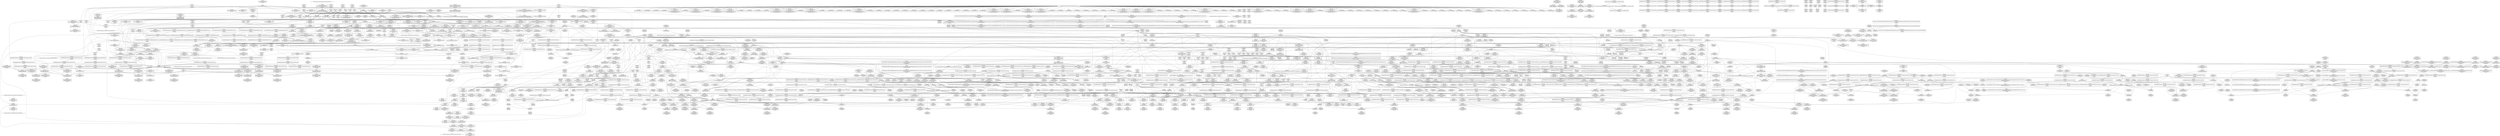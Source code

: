 digraph {
	CE0x5b2a080 [shape=record,shape=Mrecord,label="{CE0x5b2a080|80:_i32,_112:_i8*,_:_CRE_17,18_}"]
	CE0x5b67ee0 [shape=record,shape=Mrecord,label="{CE0x5b67ee0|i64_0|*Constant*|*SummSource*}"]
	CE0x5b5e5e0 [shape=record,shape=Mrecord,label="{CE0x5b5e5e0|GLOBAL:__preempt_count|Global_var:__preempt_count}"]
	CE0x5b80540 [shape=record,shape=Mrecord,label="{CE0x5b80540|_call_void_rcu_lock_acquire(%struct.lockdep_map*_rcu_lock_map)_#10,_!dbg_!27711|include/linux/rcupdate.h,881|*SummSink*}"]
	CE0x5c49180 [shape=record,shape=Mrecord,label="{CE0x5c49180|__preempt_count_sub:tmp7|./arch/x86/include/asm/preempt.h,78|*SummSink*}"]
	CE0x5b20a60 [shape=record,shape=Mrecord,label="{CE0x5b20a60|i64**_getelementptr_inbounds_(_5_x_i64*_,_5_x_i64*_*___llvm_gcda_edge_table306,_i64_0,_i64_2)|*Constant*|*SummSource*}"]
	CE0x5c20d50 [shape=record,shape=Mrecord,label="{CE0x5c20d50|i64*_getelementptr_inbounds_(_4_x_i64_,_4_x_i64_*___llvm_gcov_ctr133,_i64_0,_i64_3)|*Constant*}"]
	CE0x5bb5630 [shape=record,shape=Mrecord,label="{CE0x5bb5630|_call_void___rcu_read_lock()_#10,_!dbg_!27710|include/linux/rcupdate.h,879|*SummSource*}"]
	CE0x5b598e0 [shape=record,shape=Mrecord,label="{CE0x5b598e0|task_sid:tmp24|security/selinux/hooks.c,208|*SummSource*}"]
	CE0x5b091e0 [shape=record,shape=Mrecord,label="{CE0x5b091e0|selinux_msg_queue_msgctl:sw.bb3|*SummSource*}"]
	CE0x5b0a200 [shape=record,shape=Mrecord,label="{CE0x5b0a200|selinux_msg_queue_msgctl:tmp6|security/selinux/hooks.c,5210|*SummSink*}"]
	CE0x5c35490 [shape=record,shape=Mrecord,label="{CE0x5c35490|i64*_getelementptr_inbounds_(_4_x_i64_,_4_x_i64_*___llvm_gcov_ctr133,_i64_0,_i64_1)|*Constant*}"]
	CE0x5b24860 [shape=record,shape=Mrecord,label="{CE0x5b24860|selinux_msg_queue_msgctl:perms.0|*SummSource*}"]
	CE0x5c37eb0 [shape=record,shape=Mrecord,label="{CE0x5c37eb0|__rcu_read_unlock:tmp7|include/linux/rcupdate.h,245|*SummSource*}"]
	CE0x5b225a0 [shape=record,shape=Mrecord,label="{CE0x5b225a0|_call_void___llvm_gcov_indirect_counter_increment(i32*___llvm_gcov_global_state_pred307,_i64**_getelementptr_inbounds_(_5_x_i64*_,_5_x_i64*_*___llvm_gcda_edge_table306,_i64_0,_i64_4)),_!dbg_!27723|security/selinux/hooks.c,5213|*SummSink*}"]
	CE0x5bb5750 [shape=record,shape=Mrecord,label="{CE0x5bb5750|_call_void___rcu_read_lock()_#10,_!dbg_!27710|include/linux/rcupdate.h,879|*SummSink*}"]
	CE0x5ba47a0 [shape=record,shape=Mrecord,label="{CE0x5ba47a0|rcu_read_unlock:tmp2|*SummSink*}"]
	CE0x5b8c920 [shape=record,shape=Mrecord,label="{CE0x5b8c920|current_sid:tobool1|security/selinux/hooks.c,218|*SummSink*}"]
	CE0x5b26a30 [shape=record,shape=Mrecord,label="{CE0x5b26a30|80:_i32,_112:_i8*,_:_CRE_1,2_}"]
	CE0x5b8ff30 [shape=record,shape=Mrecord,label="{CE0x5b8ff30|rcu_read_lock:land.lhs.true|*SummSource*}"]
	CE0x5c2ef20 [shape=record,shape=Mrecord,label="{CE0x5c2ef20|_call_void_mcount()_#3|*SummSource*}"]
	CE0x5b2a8d0 [shape=record,shape=Mrecord,label="{CE0x5b2a8d0|80:_i32,_112:_i8*,_:_CRE_24,25_}"]
	CE0x77e0cd0 [shape=record,shape=Mrecord,label="{CE0x77e0cd0|i64**_getelementptr_inbounds_(_5_x_i64*_,_5_x_i64*_*___llvm_gcda_edge_table306,_i64_0,_i64_1)|*Constant*}"]
	CE0x5b58140 [shape=record,shape=Mrecord,label="{CE0x5b58140|GLOBAL:rcu_lock_release|*Constant*}"]
	CE0x5b03420 [shape=record,shape=Mrecord,label="{CE0x5b03420|selinux_msg_queue_msgctl:sw.default}"]
	CE0x5c36040 [shape=record,shape=Mrecord,label="{CE0x5c36040|COLLAPSED:_GCMRE___llvm_gcov_ctr134_internal_global_4_x_i64_zeroinitializer:_elem_0:default:}"]
	CE0x5ba4450 [shape=record,shape=Mrecord,label="{CE0x5ba4450|rcu_lock_acquire:tmp2}"]
	CE0x5b8d020 [shape=record,shape=Mrecord,label="{CE0x5b8d020|task_sid:tmp|*SummSource*}"]
	CE0x5b89300 [shape=record,shape=Mrecord,label="{CE0x5b89300|task_sid:tmp16|security/selinux/hooks.c,208|*SummSink*}"]
	CE0x5b99480 [shape=record,shape=Mrecord,label="{CE0x5b99480|rcu_read_lock:call3|include/linux/rcupdate.h,882|*SummSink*}"]
	CE0x5b91830 [shape=record,shape=Mrecord,label="{CE0x5b91830|__rcu_read_lock:tmp2}"]
	CE0x5c03720 [shape=record,shape=Mrecord,label="{CE0x5c03720|rcu_read_unlock:if.end|*SummSink*}"]
	CE0x5b294a0 [shape=record,shape=Mrecord,label="{CE0x5b294a0|80:_i32,_112:_i8*,_:_CRE_7,8_}"]
	CE0x5b9a9d0 [shape=record,shape=Mrecord,label="{CE0x5b9a9d0|rcu_read_lock:tmp14|include/linux/rcupdate.h,882|*SummSource*}"]
	CE0x5bc9400 [shape=record,shape=Mrecord,label="{CE0x5bc9400|_call_void_mcount()_#3}"]
	CE0x5c1deb0 [shape=record,shape=Mrecord,label="{CE0x5c1deb0|__rcu_read_unlock:bb}"]
	CE0x5c2e240 [shape=record,shape=Mrecord,label="{CE0x5c2e240|__rcu_read_unlock:tmp2}"]
	CE0x5b53640 [shape=record,shape=Mrecord,label="{CE0x5b53640|avc_has_perm:tsid|Function::avc_has_perm&Arg::tsid::|*SummSink*}"]
	CE0x5b57cf0 [shape=record,shape=Mrecord,label="{CE0x5b57cf0|rcu_lock_release:entry}"]
	CE0x5b72260 [shape=record,shape=Mrecord,label="{CE0x5b72260|cred_sid:tmp3|*SummSink*}"]
	CE0x5c033f0 [shape=record,shape=Mrecord,label="{CE0x5c033f0|rcu_read_unlock:do.body|*SummSink*}"]
	CE0x5b218a0 [shape=record,shape=Mrecord,label="{CE0x5b218a0|i32_77|*Constant*|*SummSource*}"]
	CE0x5b75af0 [shape=record,shape=Mrecord,label="{CE0x5b75af0|ipc_has_perm:call2|security/selinux/hooks.c,5136}"]
	CE0x5b85440 [shape=record,shape=Mrecord,label="{CE0x5b85440|__rcu_read_unlock:entry|*SummSink*}"]
	CE0x5b6b000 [shape=record,shape=Mrecord,label="{CE0x5b6b000|task_sid:bb}"]
	CE0x5b2efb0 [shape=record,shape=Mrecord,label="{CE0x5b2efb0|ipc_has_perm:sid1|security/selinux/hooks.c,5136|*SummSink*}"]
	CE0x5bb98c0 [shape=record,shape=Mrecord,label="{CE0x5bb98c0|i64*_getelementptr_inbounds_(_11_x_i64_,_11_x_i64_*___llvm_gcov_ctr125,_i64_0,_i64_10)|*Constant*|*SummSink*}"]
	CE0x5c02a70 [shape=record,shape=Mrecord,label="{CE0x5c02a70|rcu_read_unlock:land.lhs.true2|*SummSink*}"]
	CE0x5b741c0 [shape=record,shape=Mrecord,label="{CE0x5b741c0|i64_6|*Constant*|*SummSink*}"]
	CE0x5b6da20 [shape=record,shape=Mrecord,label="{CE0x5b6da20|i64*_getelementptr_inbounds_(_11_x_i64_,_11_x_i64_*___llvm_gcov_ctr125,_i64_0,_i64_0)|*Constant*|*SummSource*}"]
	CE0x5b5e7a0 [shape=record,shape=Mrecord,label="{CE0x5b5e7a0|rcu_read_unlock:tmp13|include/linux/rcupdate.h,933}"]
	CE0x5b966e0 [shape=record,shape=Mrecord,label="{CE0x5b966e0|i64*_getelementptr_inbounds_(_11_x_i64_,_11_x_i64_*___llvm_gcov_ctr132,_i64_0,_i64_10)|*Constant*|*SummSink*}"]
	CE0x5b2f870 [shape=record,shape=Mrecord,label="{CE0x5b2f870|task_sid:tmp9|security/selinux/hooks.c,208|*SummSink*}"]
	CE0x5bb7d70 [shape=record,shape=Mrecord,label="{CE0x5bb7d70|GLOBAL:__llvm_gcov_ctr132|Global_var:__llvm_gcov_ctr132|*SummSource*}"]
	CE0x5c1ea10 [shape=record,shape=Mrecord,label="{CE0x5c1ea10|rcu_lock_acquire:__here|*SummSource*}"]
	CE0x5bb24d0 [shape=record,shape=Mrecord,label="{CE0x5bb24d0|i32_22|*Constant*}"]
	CE0x5b24970 [shape=record,shape=Mrecord,label="{CE0x5b24970|selinux_msg_queue_msgctl:perms.0|*SummSink*}"]
	CE0x5b17fb0 [shape=record,shape=Mrecord,label="{CE0x5b17fb0|selinux_msg_queue_msgctl:sw.bb}"]
	CE0x5b5ec00 [shape=record,shape=Mrecord,label="{CE0x5b5ec00|_call_void___preempt_count_add(i32_1)_#10,_!dbg_!27711|include/linux/rcupdate.h,239|*SummSource*}"]
	CE0x5b4d330 [shape=record,shape=Mrecord,label="{CE0x5b4d330|80:_i32,_112:_i8*,_:_CRE_136,144_|*MultipleSource*|Function::selinux_msg_queue_msgctl&Arg::msq::|security/selinux/hooks.c,5219}"]
	CE0x5b0d8c0 [shape=record,shape=Mrecord,label="{CE0x5b0d8c0|__llvm_gcov_indirect_counter_increment:tmp6|*SummSource*}"]
	CE0x5bab1c0 [shape=record,shape=Mrecord,label="{CE0x5bab1c0|rcu_read_unlock:entry|*SummSink*}"]
	CE0x5b5da40 [shape=record,shape=Mrecord,label="{CE0x5b5da40|i64*_getelementptr_inbounds_(_11_x_i64_,_11_x_i64_*___llvm_gcov_ctr132,_i64_0,_i64_8)|*Constant*|*SummSource*}"]
	CE0x5b5a170 [shape=record,shape=Mrecord,label="{CE0x5b5a170|GLOBAL:cred_sid|*Constant*}"]
	CE0x5c27e20 [shape=record,shape=Mrecord,label="{CE0x5c27e20|__rcu_read_unlock:tmp4|include/linux/rcupdate.h,244|*SummSource*}"]
	CE0x5bfd800 [shape=record,shape=Mrecord,label="{CE0x5bfd800|i64*_getelementptr_inbounds_(_11_x_i64_,_11_x_i64_*___llvm_gcov_ctr132,_i64_0,_i64_1)|*Constant*|*SummSink*}"]
	CE0x5b897c0 [shape=record,shape=Mrecord,label="{CE0x5b897c0|i64*_getelementptr_inbounds_(_13_x_i64_,_13_x_i64_*___llvm_gcov_ctr126,_i64_0,_i64_8)|*Constant*|*SummSource*}"]
	CE0x5c1dad0 [shape=record,shape=Mrecord,label="{CE0x5c1dad0|rcu_lock_release:tmp7|*SummSink*}"]
	CE0x5bb99a0 [shape=record,shape=Mrecord,label="{CE0x5bb99a0|current_sid:tmp20|security/selinux/hooks.c,218}"]
	CE0x5b4e5f0 [shape=record,shape=Mrecord,label="{CE0x5b4e5f0|80:_i32,_112:_i8*,_:_CRE_208,216_|*MultipleSource*|Function::selinux_msg_queue_msgctl&Arg::msq::|security/selinux/hooks.c,5219}"]
	CE0x5b5bdf0 [shape=record,shape=Mrecord,label="{CE0x5b5bdf0|0:_i8,_:_GCMR_rcu_read_unlock.__warned_internal_global_i8_0,_section_.data.unlikely_,_align_1:_elem_0:default:}"]
	CE0x5b8e210 [shape=record,shape=Mrecord,label="{CE0x5b8e210|rcu_read_lock:land.lhs.true2}"]
	CE0x5b2c640 [shape=record,shape=Mrecord,label="{CE0x5b2c640|i1_true|*Constant*|*SummSink*}"]
	CE0x5b89040 [shape=record,shape=Mrecord,label="{CE0x5b89040|GLOBAL:__llvm_gcov_ctr125|Global_var:__llvm_gcov_ctr125|*SummSink*}"]
	CE0x5bcbf60 [shape=record,shape=Mrecord,label="{CE0x5bcbf60|cred_sid:tmp6|security/selinux/hooks.c,197|*SummSource*}"]
	CE0x5b75cd0 [shape=record,shape=Mrecord,label="{CE0x5b75cd0|ipc_has_perm:call2|security/selinux/hooks.c,5136|*SummSource*}"]
	CE0x5c3ab00 [shape=record,shape=Mrecord,label="{CE0x5c3ab00|__preempt_count_sub:sub|./arch/x86/include/asm/preempt.h,77|*SummSource*}"]
	CE0x5ba7720 [shape=record,shape=Mrecord,label="{CE0x5ba7720|GLOBAL:__preempt_count_add|*Constant*|*SummSource*}"]
	CE0x5bfd410 [shape=record,shape=Mrecord,label="{CE0x5bfd410|rcu_lock_release:tmp3|*SummSource*}"]
	CE0x5c3d620 [shape=record,shape=Mrecord,label="{CE0x5c3d620|__preempt_count_sub:tmp3}"]
	CE0x5b70520 [shape=record,shape=Mrecord,label="{CE0x5b70520|task_sid:tmp13|security/selinux/hooks.c,208}"]
	CE0x5bca440 [shape=record,shape=Mrecord,label="{CE0x5bca440|rcu_read_lock:tmp8|include/linux/rcupdate.h,882|*SummSink*}"]
	CE0x5b96750 [shape=record,shape=Mrecord,label="{CE0x5b96750|rcu_read_unlock:tmp21|include/linux/rcupdate.h,935|*SummSink*}"]
	CE0x5b55e50 [shape=record,shape=Mrecord,label="{CE0x5b55e50|rcu_lock_acquire:map|Function::rcu_lock_acquire&Arg::map::}"]
	CE0x5b1a6f0 [shape=record,shape=Mrecord,label="{CE0x5b1a6f0|i64*_getelementptr_inbounds_(_2_x_i64_,_2_x_i64_*___llvm_gcov_ctr159,_i64_0,_i64_1)|*Constant*|*SummSink*}"]
	CE0x5b8a1e0 [shape=record,shape=Mrecord,label="{CE0x5b8a1e0|rcu_read_unlock:tmp5|include/linux/rcupdate.h,933|*SummSource*}"]
	CE0x5bfdbb0 [shape=record,shape=Mrecord,label="{CE0x5bfdbb0|rcu_read_unlock:tmp1}"]
	CE0x5b2e9a0 [shape=record,shape=Mrecord,label="{CE0x5b2e9a0|ipc_has_perm:ipc_id|security/selinux/hooks.c,5134|*SummSink*}"]
	CE0x5b72360 [shape=record,shape=Mrecord,label="{CE0x5b72360|_call_void_mcount()_#3}"]
	CE0x5bcafc0 [shape=record,shape=Mrecord,label="{CE0x5bcafc0|rcu_read_lock:if.then|*SummSource*}"]
	CE0x5b5f590 [shape=record,shape=Mrecord,label="{CE0x5b5f590|rcu_read_unlock:tmp15|include/linux/rcupdate.h,933}"]
	CE0x5b806c0 [shape=record,shape=Mrecord,label="{CE0x5b806c0|rcu_lock_acquire:entry}"]
	CE0x5b21a60 [shape=record,shape=Mrecord,label="{CE0x5b21a60|task_sid:tmp4|*LoadInst*|security/selinux/hooks.c,208}"]
	CE0x5c03830 [shape=record,shape=Mrecord,label="{CE0x5c03830|i64*_getelementptr_inbounds_(_11_x_i64_,_11_x_i64_*___llvm_gcov_ctr132,_i64_0,_i64_0)|*Constant*}"]
	CE0x5ba9180 [shape=record,shape=Mrecord,label="{CE0x5ba9180|i64*_getelementptr_inbounds_(_4_x_i64_,_4_x_i64_*___llvm_gcov_ctr129,_i64_0,_i64_1)|*Constant*|*SummSource*}"]
	CE0x5b68340 [shape=record,shape=Mrecord,label="{CE0x5b68340|ipc_has_perm:ad|security/selinux/hooks.c, 5128|*SummSource*}"]
	CE0x5b75e50 [shape=record,shape=Mrecord,label="{CE0x5b75e50|ipc_has_perm:call2|security/selinux/hooks.c,5136|*SummSink*}"]
	CE0x5c4e4b0 [shape=record,shape=Mrecord,label="{CE0x5c4e4b0|i64*_getelementptr_inbounds_(_4_x_i64_,_4_x_i64_*___llvm_gcov_ctr134,_i64_0,_i64_3)|*Constant*|*SummSource*}"]
	CE0x5b7fe50 [shape=record,shape=Mrecord,label="{CE0x5b7fe50|_call_void_lockdep_rcu_suspicious(i8*_getelementptr_inbounds_(_25_x_i8_,_25_x_i8_*_.str3,_i32_0,_i32_0),_i32_218,_i8*_getelementptr_inbounds_(_45_x_i8_,_45_x_i8_*_.str12,_i32_0,_i32_0))_#10,_!dbg_!27727|security/selinux/hooks.c,218|*SummSink*}"]
	CE0x5c022f0 [shape=record,shape=Mrecord,label="{CE0x5c022f0|i64*_getelementptr_inbounds_(_11_x_i64_,_11_x_i64_*___llvm_gcov_ctr132,_i64_0,_i64_9)|*Constant*|*SummSink*}"]
	CE0x5bb55c0 [shape=record,shape=Mrecord,label="{CE0x5bb55c0|_call_void___rcu_read_lock()_#10,_!dbg_!27710|include/linux/rcupdate.h,879}"]
	CE0x5b13da0 [shape=record,shape=Mrecord,label="{CE0x5b13da0|avc_has_perm:requested|Function::avc_has_perm&Arg::requested::|*SummSink*}"]
	CE0x5b5e350 [shape=record,shape=Mrecord,label="{CE0x5b5e350|void_(i32*,_i32,_i32*)*_asm_addl_$1,_%gs:$0_,_*m,ri,*m,_dirflag_,_fpsr_,_flags_}"]
	CE0x5c49060 [shape=record,shape=Mrecord,label="{CE0x5c49060|__preempt_count_sub:tmp7|./arch/x86/include/asm/preempt.h,78|*SummSource*}"]
	CE0x5b4bc60 [shape=record,shape=Mrecord,label="{CE0x5b4bc60|selinux_msg_queue_msgctl:call5|security/selinux/hooks.c,5219}"]
	CE0x5bb05c0 [shape=record,shape=Mrecord,label="{CE0x5bb05c0|current_sid:tmp13|security/selinux/hooks.c,218|*SummSource*}"]
	CE0x5b216b0 [shape=record,shape=Mrecord,label="{CE0x5b216b0|rcu_read_unlock:tmp21|include/linux/rcupdate.h,935}"]
	CE0x5c14550 [shape=record,shape=Mrecord,label="{CE0x5c14550|__rcu_read_lock:do.body|*SummSource*}"]
	CE0x5b254c0 [shape=record,shape=Mrecord,label="{CE0x5b254c0|selinux_msg_queue_msgctl:tmp13|security/selinux/hooks.c,5219|*SummSource*}"]
	CE0x5bfd590 [shape=record,shape=Mrecord,label="{CE0x5bfd590|_call_void_mcount()_#3}"]
	CE0x5b24140 [shape=record,shape=Mrecord,label="{CE0x5b24140|i32_8|*Constant*|*SummSink*}"]
	CE0x5b0f610 [shape=record,shape=Mrecord,label="{CE0x5b0f610|selinux_msg_queue_msgctl:sw.bb2}"]
	CE0x5b50180 [shape=record,shape=Mrecord,label="{CE0x5b50180|selinux_msg_queue_msgctl:tmp15|security/selinux/hooks.c,5221|*SummSink*}"]
	CE0x5b50960 [shape=record,shape=Mrecord,label="{CE0x5b50960|ipc_has_perm:entry|*SummSource*}"]
	CE0x5baadd0 [shape=record,shape=Mrecord,label="{CE0x5baadd0|rcu_read_unlock:entry}"]
	CE0x5b11df0 [shape=record,shape=Mrecord,label="{CE0x5b11df0|selinux_msg_queue_msgctl:tmp8|security/selinux/hooks.c,5213|*SummSink*}"]
	CE0x5b59950 [shape=record,shape=Mrecord,label="{CE0x5b59950|task_sid:tmp24|security/selinux/hooks.c,208|*SummSink*}"]
	CE0x5aea180 [shape=record,shape=Mrecord,label="{CE0x5aea180|i32_2|*Constant*|*SummSource*}"]
	CE0x5b282c0 [shape=record,shape=Mrecord,label="{CE0x5b282c0|80:_i32,_112:_i8*,_:_CRE_43,44_}"]
	CE0x5b0ec90 [shape=record,shape=Mrecord,label="{CE0x5b0ec90|task_sid:task|Function::task_sid&Arg::task::|*SummSource*}"]
	CE0x5bc7560 [shape=record,shape=Mrecord,label="{CE0x5bc7560|rcu_read_lock:bb|*SummSource*}"]
	CE0x5b4d8a0 [shape=record,shape=Mrecord,label="{CE0x5b4d8a0|80:_i32,_112:_i8*,_:_CRE_160,168_|*MultipleSource*|Function::selinux_msg_queue_msgctl&Arg::msq::|security/selinux/hooks.c,5219}"]
	CE0x5b755a0 [shape=record,shape=Mrecord,label="{CE0x5b755a0|ipc_has_perm:sclass|security/selinux/hooks.c,5136|*SummSink*}"]
	CE0x5c13260 [shape=record,shape=Mrecord,label="{CE0x5c13260|rcu_lock_release:indirectgoto|*SummSource*}"]
	CE0x5b30f20 [shape=record,shape=Mrecord,label="{CE0x5b30f20|task_has_system:call1|security/selinux/hooks.c,1594|*SummSource*}"]
	CE0x5b96940 [shape=record,shape=Mrecord,label="{CE0x5b96940|rcu_read_unlock:tmp22|include/linux/rcupdate.h,935}"]
	CE0x5b07250 [shape=record,shape=Mrecord,label="{CE0x5b07250|i64**_getelementptr_inbounds_(_5_x_i64*_,_5_x_i64*_*___llvm_gcda_edge_table306,_i64_0,_i64_2)|*Constant*}"]
	CE0x5b86d20 [shape=record,shape=Mrecord,label="{CE0x5b86d20|i8_1|*Constant*}"]
	CE0x5bba6d0 [shape=record,shape=Mrecord,label="{CE0x5bba6d0|GLOBAL:get_current|*Constant*}"]
	CE0x5b8e180 [shape=record,shape=Mrecord,label="{CE0x5b8e180|rcu_read_lock:do.body|*SummSink*}"]
	CE0x5b02da0 [shape=record,shape=Mrecord,label="{CE0x5b02da0|current_sid:tmp5|security/selinux/hooks.c,218}"]
	CE0x5b29cf0 [shape=record,shape=Mrecord,label="{CE0x5b29cf0|80:_i32,_112:_i8*,_:_CRE_14,15_}"]
	CE0x5b78960 [shape=record,shape=Mrecord,label="{CE0x5b78960|rcu_read_lock:tmp8|include/linux/rcupdate.h,882}"]
	CE0x5b62ec0 [shape=record,shape=Mrecord,label="{CE0x5b62ec0|rcu_read_unlock:tmp17|include/linux/rcupdate.h,933|*SummSink*}"]
	CE0x5b5f940 [shape=record,shape=Mrecord,label="{CE0x5b5f940|rcu_lock_release:tmp1}"]
	CE0x5b88c60 [shape=record,shape=Mrecord,label="{CE0x5b88c60|task_sid:entry|*SummSource*}"]
	CE0x5c16980 [shape=record,shape=Mrecord,label="{CE0x5c16980|rcu_lock_acquire:tmp7}"]
	CE0x5b78260 [shape=record,shape=Mrecord,label="{CE0x5b78260|ipc_has_perm:tmp1}"]
	CE0x5bc7460 [shape=record,shape=Mrecord,label="{CE0x5bc7460|rcu_read_unlock:tobool|include/linux/rcupdate.h,933|*SummSource*}"]
	CE0x5b534e0 [shape=record,shape=Mrecord,label="{CE0x5b534e0|i16_3|*Constant*}"]
	CE0x5b27480 [shape=record,shape=Mrecord,label="{CE0x5b27480|80:_i32,_112:_i8*,_:_CRE_31,32_}"]
	CE0x5b27a70 [shape=record,shape=Mrecord,label="{CE0x5b27a70|80:_i32,_112:_i8*,_:_CRE_36,37_}"]
	CE0x5afae40 [shape=record,shape=Mrecord,label="{CE0x5afae40|GLOBAL:__llvm_gcov_indirect_counter_increment|*Constant*}"]
	CE0x5bab010 [shape=record,shape=Mrecord,label="{CE0x5bab010|GLOBAL:rcu_read_unlock|*Constant*|*SummSink*}"]
	CE0x5baf940 [shape=record,shape=Mrecord,label="{CE0x5baf940|rcu_lock_acquire:entry|*SummSource*}"]
	CE0x5b1a110 [shape=record,shape=Mrecord,label="{CE0x5b1a110|__llvm_gcov_indirect_counter_increment:predecessor|Function::__llvm_gcov_indirect_counter_increment&Arg::predecessor::}"]
	CE0x5b25a60 [shape=record,shape=Mrecord,label="{CE0x5b25a60|selinux_msg_queue_msgctl:tmp13|security/selinux/hooks.c,5219|*SummSink*}"]
	CE0x5bab7f0 [shape=record,shape=Mrecord,label="{CE0x5bab7f0|_ret_void,_!dbg_!27735|include/linux/rcupdate.h,938|*SummSink*}"]
	CE0x5c290f0 [shape=record,shape=Mrecord,label="{CE0x5c290f0|__rcu_read_unlock:tmp6|include/linux/rcupdate.h,245}"]
	CE0x5b74bb0 [shape=record,shape=Mrecord,label="{CE0x5b74bb0|0:_i16,_4:_i32,_:_CRE_0,2_|*MultipleSource*|*LoadInst*|security/selinux/hooks.c,5131|security/selinux/hooks.c,5131|security/selinux/hooks.c,5136}"]
	CE0x5c44a90 [shape=record,shape=Mrecord,label="{CE0x5c44a90|i64_1|*Constant*}"]
	CE0x5ba7790 [shape=record,shape=Mrecord,label="{CE0x5ba7790|__preempt_count_add:entry|*SummSource*}"]
	CE0x5ba2dc0 [shape=record,shape=Mrecord,label="{CE0x5ba2dc0|rcu_read_unlock:tmp16|include/linux/rcupdate.h,933|*SummSink*}"]
	CE0x5b2a1b0 [shape=record,shape=Mrecord,label="{CE0x5b2a1b0|80:_i32,_112:_i8*,_:_CRE_18,19_}"]
	CE0x5c48890 [shape=record,shape=Mrecord,label="{CE0x5c48890|i64*_getelementptr_inbounds_(_4_x_i64_,_4_x_i64_*___llvm_gcov_ctr135,_i64_0,_i64_0)|*Constant*}"]
	CE0x5b313d0 [shape=record,shape=Mrecord,label="{CE0x5b313d0|i32_(i32,_i32,_i16,_i32,_%struct.common_audit_data*)*_bitcast_(i32_(i32,_i32,_i16,_i32,_%struct.common_audit_data.495*)*_avc_has_perm_to_i32_(i32,_i32,_i16,_i32,_%struct.common_audit_data*)*)|*Constant*|*SummSink*}"]
	CE0x5c29160 [shape=record,shape=Mrecord,label="{CE0x5c29160|__rcu_read_unlock:tmp6|include/linux/rcupdate.h,245|*SummSource*}"]
	CE0x5c1a840 [shape=record,shape=Mrecord,label="{CE0x5c1a840|__rcu_read_lock:tmp6|include/linux/rcupdate.h,240}"]
	CE0x5b83be0 [shape=record,shape=Mrecord,label="{CE0x5b83be0|ipc_has_perm:tmp|*SummSink*}"]
	CE0x5b8f3d0 [shape=record,shape=Mrecord,label="{CE0x5b8f3d0|i64*_getelementptr_inbounds_(_13_x_i64_,_13_x_i64_*___llvm_gcov_ctr126,_i64_0,_i64_8)|*Constant*|*SummSink*}"]
	CE0x5b4da80 [shape=record,shape=Mrecord,label="{CE0x5b4da80|80:_i32,_112:_i8*,_:_CRE_168,172_|*MultipleSource*|Function::selinux_msg_queue_msgctl&Arg::msq::|security/selinux/hooks.c,5219}"]
	CE0x5b5a050 [shape=record,shape=Mrecord,label="{CE0x5b5a050|task_sid:tmp27|security/selinux/hooks.c,208|*SummSink*}"]
	CE0x5bfdb40 [shape=record,shape=Mrecord,label="{CE0x5bfdb40|rcu_read_unlock:tmp|*SummSink*}"]
	CE0x5bc6530 [shape=record,shape=Mrecord,label="{CE0x5bc6530|i64*_getelementptr_inbounds_(_11_x_i64_,_11_x_i64_*___llvm_gcov_ctr127,_i64_0,_i64_0)|*Constant*|*SummSource*}"]
	CE0x5c1ef80 [shape=record,shape=Mrecord,label="{CE0x5c1ef80|i32_1|*Constant*}"]
	CE0x5c2e2b0 [shape=record,shape=Mrecord,label="{CE0x5c2e2b0|__rcu_read_unlock:tmp2|*SummSource*}"]
	CE0x5b0ed00 [shape=record,shape=Mrecord,label="{CE0x5b0ed00|task_sid:task|Function::task_sid&Arg::task::|*SummSink*}"]
	CE0x5b52770 [shape=record,shape=Mrecord,label="{CE0x5b52770|i64*_getelementptr_inbounds_(_2_x_i64_,_2_x_i64_*___llvm_gcov_ctr98,_i64_0,_i64_0)|*Constant*}"]
	CE0x5b80ad0 [shape=record,shape=Mrecord,label="{CE0x5b80ad0|_call_void_rcu_read_lock()_#10,_!dbg_!27712|security/selinux/hooks.c,207}"]
	CE0x5c16460 [shape=record,shape=Mrecord,label="{CE0x5c16460|rcu_lock_acquire:tmp6}"]
	CE0x5b56920 [shape=record,shape=Mrecord,label="{CE0x5b56920|_call_void_mcount()_#3|*SummSource*}"]
	CE0x5c2e760 [shape=record,shape=Mrecord,label="{CE0x5c2e760|__preempt_count_add:tmp2|*SummSource*}"]
	CE0x5b8dd70 [shape=record,shape=Mrecord,label="{CE0x5b8dd70|i64_0|*Constant*}"]
	CE0x5b58f10 [shape=record,shape=Mrecord,label="{CE0x5b58f10|_ret_void,_!dbg_!27717|include/linux/rcupdate.h,424}"]
	CE0x5c4ff60 [shape=record,shape=Mrecord,label="{CE0x5c4ff60|__preempt_count_sub:do.body|*SummSource*}"]
	CE0x5b0ced0 [shape=record,shape=Mrecord,label="{CE0x5b0ced0|__llvm_gcov_indirect_counter_increment:tmp3|*SummSource*}"]
	CE0x5b69710 [shape=record,shape=Mrecord,label="{CE0x5b69710|task_has_system:tmp1}"]
	CE0x5b21f60 [shape=record,shape=Mrecord,label="{CE0x5b21f60|task_has_system:tmp2}"]
	CE0x5c37b00 [shape=record,shape=Mrecord,label="{CE0x5c37b00|__rcu_read_unlock:tmp6|include/linux/rcupdate.h,245|*SummSink*}"]
	CE0x5bc81a0 [shape=record,shape=Mrecord,label="{CE0x5bc81a0|_ret_void,_!dbg_!27717|include/linux/rcupdate.h,419|*SummSource*}"]
	CE0x5c40c70 [shape=record,shape=Mrecord,label="{CE0x5c40c70|i64*_getelementptr_inbounds_(_4_x_i64_,_4_x_i64_*___llvm_gcov_ctr135,_i64_0,_i64_1)|*Constant*|*SummSource*}"]
	CE0x5b24f00 [shape=record,shape=Mrecord,label="{CE0x5b24f00|selinux_msg_queue_msgctl:tmp12|security/selinux/hooks.c,5219|*SummSource*}"]
	CE0x5bbb0d0 [shape=record,shape=Mrecord,label="{CE0x5bbb0d0|current_sid:cred|security/selinux/hooks.c,218}"]
	CE0x5c19790 [shape=record,shape=Mrecord,label="{CE0x5c19790|__preempt_count_sub:tmp6|./arch/x86/include/asm/preempt.h,78|*SummSink*}"]
	CE0x5c1b5a0 [shape=record,shape=Mrecord,label="{CE0x5c1b5a0|rcu_lock_acquire:tmp3|*SummSource*}"]
	CE0x5c2a7f0 [shape=record,shape=Mrecord,label="{CE0x5c2a7f0|__rcu_read_lock:tmp4|include/linux/rcupdate.h,239|*SummSink*}"]
	CE0x5b6cb00 [shape=record,shape=Mrecord,label="{CE0x5b6cb00|i64*_getelementptr_inbounds_(_13_x_i64_,_13_x_i64_*___llvm_gcov_ctr126,_i64_0,_i64_1)|*Constant*|*SummSource*}"]
	CE0x5b8fe10 [shape=record,shape=Mrecord,label="{CE0x5b8fe10|rcu_read_lock:land.lhs.true|*SummSink*}"]
	CE0x5b01180 [shape=record,shape=Mrecord,label="{CE0x5b01180|i64*_getelementptr_inbounds_(_15_x_i64_,_15_x_i64_*___llvm_gcov_ctr305,_i64_0,_i64_8)|*Constant*|*SummSource*}"]
	CE0x5b13fe0 [shape=record,shape=Mrecord,label="{CE0x5b13fe0|%struct.common_audit_data*_null|*Constant*|*SummSource*}"]
	CE0x5b8b9b0 [shape=record,shape=Mrecord,label="{CE0x5b8b9b0|current_sid:tmp4|security/selinux/hooks.c,218|*SummSink*}"]
	CE0x5bbe6d0 [shape=record,shape=Mrecord,label="{CE0x5bbe6d0|cred_sid:tmp}"]
	CE0x5b144c0 [shape=record,shape=Mrecord,label="{CE0x5b144c0|avc_has_perm:auditdata|Function::avc_has_perm&Arg::auditdata::}"]
	CE0x5c15070 [shape=record,shape=Mrecord,label="{CE0x5c15070|i64*_getelementptr_inbounds_(_4_x_i64_,_4_x_i64_*___llvm_gcov_ctr128,_i64_0,_i64_1)|*Constant*|*SummSource*}"]
	CE0x5b5cfb0 [shape=record,shape=Mrecord,label="{CE0x5b5cfb0|rcu_lock_acquire:bb|*SummSource*}"]
	CE0x5c39250 [shape=record,shape=Mrecord,label="{CE0x5c39250|i32_2|*Constant*}"]
	CE0x5b019e0 [shape=record,shape=Mrecord,label="{CE0x5b019e0|__llvm_gcov_indirect_counter_increment:tmp|*SummSink*}"]
	CE0x5b69ca0 [shape=record,shape=Mrecord,label="{CE0x5b69ca0|get_current:tmp}"]
	CE0x5bc6920 [shape=record,shape=Mrecord,label="{CE0x5bc6920|rcu_read_lock:tmp9|include/linux/rcupdate.h,882|*SummSource*}"]
	CE0x5b6fea0 [shape=record,shape=Mrecord,label="{CE0x5b6fea0|current_sid:tmp6|security/selinux/hooks.c,218|*SummSink*}"]
	CE0x5bcca50 [shape=record,shape=Mrecord,label="{CE0x5bcca50|rcu_read_lock:do.end|*SummSink*}"]
	CE0x5bc8d70 [shape=record,shape=Mrecord,label="{CE0x5bc8d70|rcu_read_unlock:tobool|include/linux/rcupdate.h,933|*SummSink*}"]
	CE0x5b162a0 [shape=record,shape=Mrecord,label="{CE0x5b162a0|get_current:tmp4|./arch/x86/include/asm/current.h,14|*SummSink*}"]
	CE0x5c123c0 [shape=record,shape=Mrecord,label="{CE0x5c123c0|i64*_getelementptr_inbounds_(_4_x_i64_,_4_x_i64_*___llvm_gcov_ctr128,_i64_0,_i64_2)|*Constant*|*SummSource*}"]
	CE0x5bc79c0 [shape=record,shape=Mrecord,label="{CE0x5bc79c0|i64*_getelementptr_inbounds_(_11_x_i64_,_11_x_i64_*___llvm_gcov_ctr127,_i64_0,_i64_1)|*Constant*}"]
	CE0x5b5b7f0 [shape=record,shape=Mrecord,label="{CE0x5b5b7f0|_call_void_mcount()_#3|*SummSource*}"]
	CE0x5b9a5c0 [shape=record,shape=Mrecord,label="{CE0x5b9a5c0|rcu_read_lock:tmp13|include/linux/rcupdate.h,882|*SummSource*}"]
	CE0x5b7a0c0 [shape=record,shape=Mrecord,label="{CE0x5b7a0c0|ipc_has_perm:security|security/selinux/hooks.c,5131|*SummSink*}"]
	CE0x5bbc1b0 [shape=record,shape=Mrecord,label="{CE0x5bbc1b0|current_sid:security|security/selinux/hooks.c,218|*SummSink*}"]
	CE0x5b9faf0 [shape=record,shape=Mrecord,label="{CE0x5b9faf0|rcu_read_lock:tmp20|include/linux/rcupdate.h,882}"]
	CE0x5b2f430 [shape=record,shape=Mrecord,label="{CE0x5b2f430|current_sid:land.lhs.true2|*SummSource*}"]
	CE0x5c29310 [shape=record,shape=Mrecord,label="{CE0x5c29310|__preempt_count_add:tmp5|./arch/x86/include/asm/preempt.h,72|*SummSource*}"]
	CE0x5b2c890 [shape=record,shape=Mrecord,label="{CE0x5b2c890|task_sid:do.end6|*SummSink*}"]
	CE0x5b8f4a0 [shape=record,shape=Mrecord,label="{CE0x5b8f4a0|task_sid:tmp18|security/selinux/hooks.c,208}"]
	CE0x5b27cd0 [shape=record,shape=Mrecord,label="{CE0x5b27cd0|80:_i32,_112:_i8*,_:_CRE_38,39_}"]
	CE0x5b7e120 [shape=record,shape=Mrecord,label="{CE0x5b7e120|current_sid:if.then|*SummSink*}"]
	CE0x5b10300 [shape=record,shape=Mrecord,label="{CE0x5b10300|task_sid:entry}"]
	CE0x5b721f0 [shape=record,shape=Mrecord,label="{CE0x5b721f0|cred_sid:tmp3|*SummSource*}"]
	CE0x5c25670 [shape=record,shape=Mrecord,label="{CE0x5c25670|rcu_lock_release:tmp}"]
	CE0x5b9eeb0 [shape=record,shape=Mrecord,label="{CE0x5b9eeb0|i8*_getelementptr_inbounds_(_25_x_i8_,_25_x_i8_*_.str45,_i32_0,_i32_0)|*Constant*|*SummSink*}"]
	CE0x5b68750 [shape=record,shape=Mrecord,label="{CE0x5b68750|task_sid:tobool1|security/selinux/hooks.c,208|*SummSink*}"]
	CE0x5b53780 [shape=record,shape=Mrecord,label="{CE0x5b53780|i16_3|*Constant*|*SummSource*}"]
	CE0x5b02560 [shape=record,shape=Mrecord,label="{CE0x5b02560|get_current:tmp|*SummSource*}"]
	CE0x5b612f0 [shape=record,shape=Mrecord,label="{CE0x5b612f0|__rcu_read_lock:tmp7|include/linux/rcupdate.h,240}"]
	CE0x5b7e1c0 [shape=record,shape=Mrecord,label="{CE0x5b7e1c0|current_sid:do.body}"]
	CE0x5b579e0 [shape=record,shape=Mrecord,label="{CE0x5b579e0|_call_void_rcu_lock_release(%struct.lockdep_map*_rcu_lock_map)_#10,_!dbg_!27733|include/linux/rcupdate.h,935}"]
	CE0x5c1e890 [shape=record,shape=Mrecord,label="{CE0x5c1e890|rcu_lock_release:bb|*SummSink*}"]
	CE0x5b17bf0 [shape=record,shape=Mrecord,label="{CE0x5b17bf0|_ret_i32_%call1,_!dbg_!27716|security/selinux/hooks.c,1594|*SummSink*}"]
	CE0x5b5a5d0 [shape=record,shape=Mrecord,label="{CE0x5b5a5d0|task_sid:call7|security/selinux/hooks.c,208|*SummSink*}"]
	CE0x5b51af0 [shape=record,shape=Mrecord,label="{CE0x5b51af0|_ret_i32_%retval.0,_!dbg_!27731|security/selinux/hooks.c,5221|*SummSource*}"]
	CE0x5b22400 [shape=record,shape=Mrecord,label="{CE0x5b22400|_call_void___llvm_gcov_indirect_counter_increment(i32*___llvm_gcov_global_state_pred307,_i64**_getelementptr_inbounds_(_5_x_i64*_,_5_x_i64*_*___llvm_gcda_edge_table306,_i64_0,_i64_4)),_!dbg_!27723|security/selinux/hooks.c,5213}"]
	CE0x5bc5830 [shape=record,shape=Mrecord,label="{CE0x5bc5830|_call_void_asm_sideeffect_,_memory_,_dirflag_,_fpsr_,_flags_()_#3,_!dbg_!27714,_!srcloc_!27715|include/linux/rcupdate.h,239}"]
	CE0x5b538b0 [shape=record,shape=Mrecord,label="{CE0x5b538b0|i16_3|*Constant*|*SummSink*}"]
	CE0x5b2da50 [shape=record,shape=Mrecord,label="{CE0x5b2da50|task_sid:call3|security/selinux/hooks.c,208}"]
	CE0x5b84350 [shape=record,shape=Mrecord,label="{CE0x5b84350|_ret_i32_%tmp24,_!dbg_!27742|security/selinux/hooks.c,220|*SummSource*}"]
	CE0x5b5aeb0 [shape=record,shape=Mrecord,label="{CE0x5b5aeb0|cred_sid:cred|Function::cred_sid&Arg::cred::}"]
	CE0x5b69d10 [shape=record,shape=Mrecord,label="{CE0x5b69d10|COLLAPSED:_GCMRE___llvm_gcov_ctr98_internal_global_2_x_i64_zeroinitializer:_elem_0:default:}"]
	CE0x5b8b330 [shape=record,shape=Mrecord,label="{CE0x5b8b330|__preempt_count_add:entry|*SummSink*}"]
	CE0x5b25320 [shape=record,shape=Mrecord,label="{CE0x5b25320|selinux_msg_queue_msgctl:tmp13|security/selinux/hooks.c,5219}"]
	CE0x5b1ad70 [shape=record,shape=Mrecord,label="{CE0x5b1ad70|task_has_system:tmp3|*SummSource*}"]
	CE0x5ba46c0 [shape=record,shape=Mrecord,label="{CE0x5ba46c0|rcu_read_unlock:tmp2}"]
	CE0x5c3fc10 [shape=record,shape=Mrecord,label="{CE0x5c3fc10|_call_void_asm_addl_$1,_%gs:$0_,_*m,ri,*m,_dirflag_,_fpsr_,_flags_(i32*___preempt_count,_i32_%sub,_i32*___preempt_count)_#3,_!dbg_!27717,_!srcloc_!27718|./arch/x86/include/asm/preempt.h,77|*SummSource*}"]
	"CONST[source:0(mediator),value:2(dynamic)][purpose:{subject}][SnkIdx:4]"
	CE0x5b19ba0 [shape=record,shape=Mrecord,label="{CE0x5b19ba0|GLOBAL:__llvm_gcov_indirect_counter_increment|*Constant*|*SummSource*}"]
	CE0x5bc6ea0 [shape=record,shape=Mrecord,label="{CE0x5bc6ea0|cred_sid:sid|security/selinux/hooks.c,197}"]
	CE0x5b9fe50 [shape=record,shape=Mrecord,label="{CE0x5b9fe50|rcu_read_lock:tmp20|include/linux/rcupdate.h,882|*SummSink*}"]
	CE0x5b97eb0 [shape=record,shape=Mrecord,label="{CE0x5b97eb0|current_sid:tmp8|security/selinux/hooks.c,218|*SummSink*}"]
	CE0x5c1da60 [shape=record,shape=Mrecord,label="{CE0x5c1da60|rcu_lock_release:tmp7|*SummSource*}"]
	CE0x5b4af50 [shape=record,shape=Mrecord,label="{CE0x5b4af50|80:_i32,_112:_i8*,_:_CRE_61,62_}"]
	CE0x5b85270 [shape=record,shape=Mrecord,label="{CE0x5b85270|__rcu_read_unlock:entry}"]
	CE0x5bb87c0 [shape=record,shape=Mrecord,label="{CE0x5bb87c0|current_sid:tmp17|security/selinux/hooks.c,218|*SummSource*}"]
	CE0x5c12120 [shape=record,shape=Mrecord,label="{CE0x5c12120|__preempt_count_add:val|Function::__preempt_count_add&Arg::val::|*SummSource*}"]
	CE0x5b9ab50 [shape=record,shape=Mrecord,label="{CE0x5b9ab50|rcu_read_lock:tmp14|include/linux/rcupdate.h,882|*SummSink*}"]
	CE0x5b683e0 [shape=record,shape=Mrecord,label="{CE0x5b683e0|ipc_has_perm:ad|security/selinux/hooks.c, 5128|*SummSink*}"]
	CE0x5b9e3d0 [shape=record,shape=Mrecord,label="{CE0x5b9e3d0|rcu_read_lock:tmp18|include/linux/rcupdate.h,882}"]
	CE0x5b7f540 [shape=record,shape=Mrecord,label="{CE0x5b7f540|i64*_getelementptr_inbounds_(_2_x_i64_,_2_x_i64_*___llvm_gcov_ctr294,_i64_0,_i64_0)|*Constant*}"]
	CE0x5b72cd0 [shape=record,shape=Mrecord,label="{CE0x5b72cd0|current_sid:tmp|*SummSink*}"]
	CE0x5b5bfb0 [shape=record,shape=Mrecord,label="{CE0x5b5bfb0|rcu_read_unlock:tmp8|include/linux/rcupdate.h,933|*SummSource*}"]
	CE0x5b104e0 [shape=record,shape=Mrecord,label="{CE0x5b104e0|ipc_has_perm:tmp2|*SummSource*}"]
	CE0x5b8eee0 [shape=record,shape=Mrecord,label="{CE0x5b8eee0|task_sid:land.lhs.true|*SummSink*}"]
	CE0x5b8f9a0 [shape=record,shape=Mrecord,label="{CE0x5b8f9a0|task_sid:tmp7|security/selinux/hooks.c,208|*SummSource*}"]
	CE0x5afb710 [shape=record,shape=Mrecord,label="{CE0x5afb710|_call_void___llvm_gcov_indirect_counter_increment(i32*___llvm_gcov_global_state_pred307,_i64**_getelementptr_inbounds_(_5_x_i64*_,_5_x_i64*_*___llvm_gcda_edge_table306,_i64_0,_i64_1)),_!dbg_!27714|security/selinux/hooks.c,5204|*SummSink*}"]
	CE0x5c2b690 [shape=record,shape=Mrecord,label="{CE0x5c2b690|__rcu_read_lock:tmp5|include/linux/rcupdate.h,239}"]
	CE0x5c1b2e0 [shape=record,shape=Mrecord,label="{CE0x5c1b2e0|_ret_void,_!dbg_!27720|./arch/x86/include/asm/preempt.h,78}"]
	CE0x5c4f370 [shape=record,shape=Mrecord,label="{CE0x5c4f370|_call_void_mcount()_#3}"]
	CE0x5b64d20 [shape=record,shape=Mrecord,label="{CE0x5b64d20|i64_4|*Constant*}"]
	CE0x5bb0ea0 [shape=record,shape=Mrecord,label="{CE0x5bb0ea0|i8_1|*Constant*}"]
	CE0x5b2a410 [shape=record,shape=Mrecord,label="{CE0x5b2a410|80:_i32,_112:_i8*,_:_CRE_20,21_}"]
	CE0x5b50c60 [shape=record,shape=Mrecord,label="{CE0x5b50c60|ipc_has_perm:ipc_perms|Function::ipc_has_perm&Arg::ipc_perms::|*SummSource*}"]
	CE0x5bc9470 [shape=record,shape=Mrecord,label="{CE0x5bc9470|get_current:tmp4|./arch/x86/include/asm/current.h,14}"]
	CE0x5b8c510 [shape=record,shape=Mrecord,label="{CE0x5b8c510|i64_2|*Constant*}"]
	CE0x5b1b9c0 [shape=record,shape=Mrecord,label="{CE0x5b1b9c0|selinux_msg_queue_msgctl:tmp5|security/selinux/hooks.c,5207|*SummSource*}"]
	CE0x5b82a50 [shape=record,shape=Mrecord,label="{CE0x5b82a50|task_sid:real_cred|security/selinux/hooks.c,208|*SummSink*}"]
	CE0x5b077e0 [shape=record,shape=Mrecord,label="{CE0x5b077e0|selinux_msg_queue_msgctl:tmp4|security/selinux/hooks.c,5207}"]
	CE0x5bacb70 [shape=record,shape=Mrecord,label="{CE0x5bacb70|rcu_lock_acquire:tmp1|*SummSink*}"]
	CE0x5b28ea0 [shape=record,shape=Mrecord,label="{CE0x5b28ea0|80:_i32,_112:_i8*,_:_CRE_53,54_}"]
	CE0x5b70960 [shape=record,shape=Mrecord,label="{CE0x5b70960|task_sid:tmp3|*SummSource*}"]
	CE0x5b8f710 [shape=record,shape=Mrecord,label="{CE0x5b8f710|task_sid:bb|*SummSource*}"]
	CE0x5b8b4d0 [shape=record,shape=Mrecord,label="{CE0x5b8b4d0|i64*_getelementptr_inbounds_(_13_x_i64_,_13_x_i64_*___llvm_gcov_ctr126,_i64_0,_i64_1)|*Constant*}"]
	CE0x5b6be20 [shape=record,shape=Mrecord,label="{CE0x5b6be20|current_sid:call|security/selinux/hooks.c,218|*SummSink*}"]
	CE0x5c3ae50 [shape=record,shape=Mrecord,label="{CE0x5c3ae50|__preempt_count_add:do.end|*SummSink*}"]
	CE0x5b28520 [shape=record,shape=Mrecord,label="{CE0x5b28520|80:_i32,_112:_i8*,_:_CRE_45,46_}"]
	CE0x5b87350 [shape=record,shape=Mrecord,label="{CE0x5b87350|i8_1|*Constant*|*SummSink*}"]
	CE0x5bc53f0 [shape=record,shape=Mrecord,label="{CE0x5bc53f0|rcu_read_lock:tobool|include/linux/rcupdate.h,882}"]
	CE0x5ba6290 [shape=record,shape=Mrecord,label="{CE0x5ba6290|rcu_lock_acquire:tmp4|include/linux/rcupdate.h,418|*SummSource*}"]
	CE0x5b52ba0 [shape=record,shape=Mrecord,label="{CE0x5b52ba0|avc_has_perm:entry|*SummSink*}"]
	CE0x5b69680 [shape=record,shape=Mrecord,label="{CE0x5b69680|task_has_system:tmp|*SummSink*}"]
	CE0x5afb860 [shape=record,shape=Mrecord,label="{CE0x5afb860|_call_void_mcount()_#3|*SummSource*}"]
	CE0x5bc9ce0 [shape=record,shape=Mrecord,label="{CE0x5bc9ce0|rcu_read_unlock:tmp15|include/linux/rcupdate.h,933|*SummSink*}"]
	CE0x5b18d80 [shape=record,shape=Mrecord,label="{CE0x5b18d80|i64*_getelementptr_inbounds_(_15_x_i64_,_15_x_i64_*___llvm_gcov_ctr305,_i64_0,_i64_8)|*Constant*}"]
	CE0x5afc4f0 [shape=record,shape=Mrecord,label="{CE0x5afc4f0|i32_1|*Constant*|*SummSource*}"]
	CE0x5b97090 [shape=record,shape=Mrecord,label="{CE0x5b97090|i64*_getelementptr_inbounds_(_13_x_i64_,_13_x_i64_*___llvm_gcov_ctr126,_i64_0,_i64_10)|*Constant*|*SummSink*}"]
	CE0x5bb5e80 [shape=record,shape=Mrecord,label="{CE0x5bb5e80|_ret_void,_!dbg_!27717|include/linux/rcupdate.h,240|*SummSink*}"]
	CE0x5ba6b40 [shape=record,shape=Mrecord,label="{CE0x5ba6b40|i8*_getelementptr_inbounds_(_44_x_i8_,_44_x_i8_*_.str47,_i32_0,_i32_0)|*Constant*|*SummSource*}"]
	CE0x5bc89e0 [shape=record,shape=Mrecord,label="{CE0x5bc89e0|rcu_read_lock:tmp1}"]
	CE0x5c25750 [shape=record,shape=Mrecord,label="{CE0x5c25750|rcu_lock_release:tmp|*SummSource*}"]
	CE0x5b87aa0 [shape=record,shape=Mrecord,label="{CE0x5b87aa0|get_current:tmp1}"]
	CE0x5c274d0 [shape=record,shape=Mrecord,label="{CE0x5c274d0|__preempt_count_add:tmp7|./arch/x86/include/asm/preempt.h,73|*SummSource*}"]
	CE0x5bbc550 [shape=record,shape=Mrecord,label="{CE0x5bbc550|current_sid:tmp22|security/selinux/hooks.c,218}"]
	CE0x5b18610 [shape=record,shape=Mrecord,label="{CE0x5b18610|i64**_getelementptr_inbounds_(_5_x_i64*_,_5_x_i64*_*___llvm_gcda_edge_table306,_i64_0,_i64_3)|*Constant*|*SummSink*}"]
	CE0x5af71b0 [shape=record,shape=Mrecord,label="{CE0x5af71b0|selinux_msg_queue_msgctl:entry|*SummSource*}"]
	CE0x5b317d0 [shape=record,shape=Mrecord,label="{CE0x5b317d0|selinux_msg_queue_msgctl:tmp11|security/selinux/hooks.c,5216|*SummSource*}"]
	CE0x5b185a0 [shape=record,shape=Mrecord,label="{CE0x5b185a0|i64**_getelementptr_inbounds_(_5_x_i64*_,_5_x_i64*_*___llvm_gcda_edge_table306,_i64_0,_i64_3)|*Constant*|*SummSource*}"]
	CE0x5c205e0 [shape=record,shape=Mrecord,label="{CE0x5c205e0|GLOBAL:lock_release|*Constant*}"]
	"CONST[source:0(mediator),value:0(static)][purpose:{operation}][SrcIdx:14]"
	CE0x5bb5350 [shape=record,shape=Mrecord,label="{CE0x5bb5350|current_sid:call|security/selinux/hooks.c,218}"]
	CE0x5b02050 [shape=record,shape=Mrecord,label="{CE0x5b02050|get_current:tmp|*SummSink*}"]
	CE0x5c286d0 [shape=record,shape=Mrecord,label="{CE0x5c286d0|i64*_getelementptr_inbounds_(_4_x_i64_,_4_x_i64_*___llvm_gcov_ctr134,_i64_0,_i64_2)|*Constant*|*SummSink*}"]
	CE0x5c20a80 [shape=record,shape=Mrecord,label="{CE0x5c20a80|i64_ptrtoint_(i8*_blockaddress(_rcu_lock_release,_%__here)_to_i64)|*Constant*}"]
	CE0x5b86ef0 [shape=record,shape=Mrecord,label="{CE0x5b86ef0|task_sid:tmp19|security/selinux/hooks.c,208|*SummSink*}"]
	CE0x5b23ba0 [shape=record,shape=Mrecord,label="{CE0x5b23ba0|selinux_msg_queue_msgctl:tmp11|security/selinux/hooks.c,5216|*SummSink*}"]
	CE0x5b7c800 [shape=record,shape=Mrecord,label="{CE0x5b7c800|i8*_getelementptr_inbounds_(_41_x_i8_,_41_x_i8_*_.str44,_i32_0,_i32_0)|*Constant*|*SummSink*}"]
	CE0x5c37710 [shape=record,shape=Mrecord,label="{CE0x5c37710|__rcu_read_unlock:tmp|*SummSource*}"]
	CE0x5c27a40 [shape=record,shape=Mrecord,label="{CE0x5c27a40|i64*_getelementptr_inbounds_(_4_x_i64_,_4_x_i64_*___llvm_gcov_ctr134,_i64_0,_i64_1)|*Constant*}"]
	CE0x5b09ed0 [shape=record,shape=Mrecord,label="{CE0x5b09ed0|80:_i32,_112:_i8*,_:_CRE_58,59_}"]
	CE0x5b52520 [shape=record,shape=Mrecord,label="{CE0x5b52520|__llvm_gcov_indirect_counter_increment:bb}"]
	CE0x5b6b160 [shape=record,shape=Mrecord,label="{CE0x5b6b160|task_sid:tmp10|security/selinux/hooks.c,208}"]
	CE0x5b10220 [shape=record,shape=Mrecord,label="{CE0x5b10220|GLOBAL:task_sid|*Constant*|*SummSink*}"]
	CE0x5b5ac40 [shape=record,shape=Mrecord,label="{CE0x5b5ac40|cred_sid:entry|*SummSource*}"]
	CE0x5c02df0 [shape=record,shape=Mrecord,label="{CE0x5c02df0|rcu_read_unlock:bb|*SummSink*}"]
	CE0x5b040b0 [shape=record,shape=Mrecord,label="{CE0x5b040b0|i32_1|*Constant*}"]
	CE0x5bc3650 [shape=record,shape=Mrecord,label="{CE0x5bc3650|rcu_read_unlock:tmp8|include/linux/rcupdate.h,933|*SummSink*}"]
	CE0x5af70e0 [shape=record,shape=Mrecord,label="{CE0x5af70e0|selinux_msg_queue_msgctl:entry}"]
	CE0x5b81ee0 [shape=record,shape=Mrecord,label="{CE0x5b81ee0|_call_void_mcount()_#3}"]
	CE0x5c13320 [shape=record,shape=Mrecord,label="{CE0x5c13320|rcu_lock_release:indirectgoto|*SummSink*}"]
	CE0x5b1e300 [shape=record,shape=Mrecord,label="{CE0x5b1e300|_call_void_mcount()_#3|*SummSource*}"]
	CE0x5c29930 [shape=record,shape=Mrecord,label="{CE0x5c29930|GLOBAL:__preempt_count|Global_var:__preempt_count|*SummSource*}"]
	CE0x5b9c390 [shape=record,shape=Mrecord,label="{CE0x5b9c390|i8*_getelementptr_inbounds_(_25_x_i8_,_25_x_i8_*_.str45,_i32_0,_i32_0)|*Constant*|*SummSource*}"]
	CE0x5bae5f0 [shape=record,shape=Mrecord,label="{CE0x5bae5f0|i64*_getelementptr_inbounds_(_11_x_i64_,_11_x_i64_*___llvm_gcov_ctr125,_i64_0,_i64_6)|*Constant*|*SummSource*}"]
	CE0x5b69070 [shape=record,shape=Mrecord,label="{CE0x5b69070|task_sid:tmp8|security/selinux/hooks.c,208|*SummSource*}"]
	CE0x5af6b20 [shape=record,shape=Mrecord,label="{CE0x5af6b20|selinux_msg_queue_msgctl:sw.epilog|*SummSink*}"]
	CE0x5c405d0 [shape=record,shape=Mrecord,label="{CE0x5c405d0|__rcu_read_unlock:do.end}"]
	CE0x6d11610 [shape=record,shape=Mrecord,label="{CE0x6d11610|get_current:tmp4|./arch/x86/include/asm/current.h,14|*SummSource*}"]
	CE0x5c20020 [shape=record,shape=Mrecord,label="{CE0x5c20020|_call_void_lock_release(%struct.lockdep_map*_%map,_i32_1,_i64_ptrtoint_(i8*_blockaddress(_rcu_lock_release,_%__here)_to_i64))_#10,_!dbg_!27716|include/linux/rcupdate.h,423}"]
	CE0x5b05690 [shape=record,shape=Mrecord,label="{CE0x5b05690|selinux_msg_queue_msgctl:tmp2|security/selinux/hooks.c,5204|*SummSource*}"]
	CE0x5b0a000 [shape=record,shape=Mrecord,label="{CE0x5b0a000|80:_i32,_112:_i8*,_:_CRE_59,60_}"]
	CE0x5ba36b0 [shape=record,shape=Mrecord,label="{CE0x5ba36b0|__preempt_count_sub:val|Function::__preempt_count_sub&Arg::val::|*SummSink*}"]
	CE0x5bfd110 [shape=record,shape=Mrecord,label="{CE0x5bfd110|GLOBAL:lock_acquire|*Constant*|*SummSource*}"]
	CE0x5b6dd70 [shape=record,shape=Mrecord,label="{CE0x5b6dd70|current_sid:tmp|*SummSource*}"]
	CE0x5b4b540 [shape=record,shape=Mrecord,label="{CE0x5b4b540|80:_i32,_112:_i8*,_:_CRE_66,67_}"]
	CE0x5b26640 [shape=record,shape=Mrecord,label="{CE0x5b26640|80:_i32,_112:_i8*,_:_CRE_0,1_}"]
	CE0x5b05620 [shape=record,shape=Mrecord,label="{CE0x5b05620|selinux_msg_queue_msgctl:tmp2|security/selinux/hooks.c,5204}"]
	CE0x5b60bf0 [shape=record,shape=Mrecord,label="{CE0x5b60bf0|i64*_getelementptr_inbounds_(_4_x_i64_,_4_x_i64_*___llvm_gcov_ctr130,_i64_0,_i64_2)|*Constant*|*SummSink*}"]
	CE0x5c35120 [shape=record,shape=Mrecord,label="{CE0x5c35120|GLOBAL:lock_acquire|*Constant*}"]
	CE0x5b89990 [shape=record,shape=Mrecord,label="{CE0x5b89990|current_sid:tmp14|security/selinux/hooks.c,218|*SummSink*}"]
	CE0x5b79400 [shape=record,shape=Mrecord,label="{CE0x5b79400|GLOBAL:current_task|Global_var:current_task|*SummSource*}"]
	CE0x5b59f40 [shape=record,shape=Mrecord,label="{CE0x5b59f40|task_sid:tmp25|security/selinux/hooks.c,208|*SummSink*}"]
	CE0x5bb9930 [shape=record,shape=Mrecord,label="{CE0x5bb9930|current_sid:tmp19|security/selinux/hooks.c,218|*SummSink*}"]
	CE0x5b6e700 [shape=record,shape=Mrecord,label="{CE0x5b6e700|i8*_getelementptr_inbounds_(_45_x_i8_,_45_x_i8_*_.str12,_i32_0,_i32_0)|*Constant*}"]
	CE0x5b51010 [shape=record,shape=Mrecord,label="{CE0x5b51010|ipc_has_perm:perms|Function::ipc_has_perm&Arg::perms::|*SummSource*}"]
	CE0x5b7f1e0 [shape=record,shape=Mrecord,label="{CE0x5b7f1e0|i64*_getelementptr_inbounds_(_11_x_i64_,_11_x_i64_*___llvm_gcov_ctr125,_i64_0,_i64_1)|*Constant*|*SummSink*}"]
	CE0x5b9ebc0 [shape=record,shape=Mrecord,label="{CE0x5b9ebc0|_call_void_lockdep_rcu_suspicious(i8*_getelementptr_inbounds_(_25_x_i8_,_25_x_i8_*_.str45,_i32_0,_i32_0),_i32_883,_i8*_getelementptr_inbounds_(_42_x_i8_,_42_x_i8_*_.str46,_i32_0,_i32_0))_#10,_!dbg_!27728|include/linux/rcupdate.h,882}"]
	CE0x5baf0b0 [shape=record,shape=Mrecord,label="{CE0x5baf0b0|cred_sid:tmp|*SummSink*}"]
	CE0x5b9ffc0 [shape=record,shape=Mrecord,label="{CE0x5b9ffc0|rcu_read_lock:tmp21|include/linux/rcupdate.h,884}"]
	CE0x5b6bf40 [shape=record,shape=Mrecord,label="{CE0x5b6bf40|i32_0|*Constant*}"]
	CE0x5b71e30 [shape=record,shape=Mrecord,label="{CE0x5b71e30|task_sid:tmp|*SummSink*}"]
	CE0x5b57280 [shape=record,shape=Mrecord,label="{CE0x5b57280|task_sid:if.then}"]
	CE0x5b76320 [shape=record,shape=Mrecord,label="{CE0x5b76320|avc_has_perm:tsid|Function::avc_has_perm&Arg::tsid::}"]
	CE0x5b5ab70 [shape=record,shape=Mrecord,label="{CE0x5b5ab70|cred_sid:entry}"]
	CE0x5b8cd30 [shape=record,shape=Mrecord,label="{CE0x5b8cd30|i64*_getelementptr_inbounds_(_13_x_i64_,_13_x_i64_*___llvm_gcov_ctr126,_i64_0,_i64_0)|*Constant*|*SummSource*}"]
	CE0x5b15860 [shape=record,shape=Mrecord,label="{CE0x5b15860|task_has_system:tmp|*SummSource*}"]
	CE0x5b3e4e0 [shape=record,shape=Mrecord,label="{CE0x5b3e4e0|__rcu_read_lock:do.end}"]
	CE0x5b743f0 [shape=record,shape=Mrecord,label="{CE0x5b743f0|i64_7|*Constant*|*SummSource*}"]
	CE0x5b086d0 [shape=record,shape=Mrecord,label="{CE0x5b086d0|GLOBAL:get_current|*Constant*}"]
	CE0x5b6e770 [shape=record,shape=Mrecord,label="{CE0x5b6e770|i8*_getelementptr_inbounds_(_45_x_i8_,_45_x_i8_*_.str12,_i32_0,_i32_0)|*Constant*|*SummSource*}"]
	CE0x5b1a560 [shape=record,shape=Mrecord,label="{CE0x5b1a560|i64*_getelementptr_inbounds_(_2_x_i64_,_2_x_i64_*___llvm_gcov_ctr159,_i64_0,_i64_1)|*Constant*|*SummSource*}"]
	CE0x5c629e0 [shape=record,shape=Mrecord,label="{CE0x5c629e0|__preempt_count_sub:sub|./arch/x86/include/asm/preempt.h,77}"]
	CE0x5b57670 [shape=record,shape=Mrecord,label="{CE0x5b57670|rcu_read_unlock:tmp22|include/linux/rcupdate.h,935|*SummSink*}"]
	CE0x5ba8970 [shape=record,shape=Mrecord,label="{CE0x5ba8970|__preempt_count_sub:sub|./arch/x86/include/asm/preempt.h,77|*SummSink*}"]
	CE0x5b0d760 [shape=record,shape=Mrecord,label="{CE0x5b0d760|__llvm_gcov_indirect_counter_increment:tmp6}"]
	CE0x5b84750 [shape=record,shape=Mrecord,label="{CE0x5b84750|i32_10|*Constant*|*SummSource*}"]
	CE0x5b85200 [shape=record,shape=Mrecord,label="{CE0x5b85200|GLOBAL:__rcu_read_unlock|*Constant*|*SummSource*}"]
	CE0x5b0c730 [shape=record,shape=Mrecord,label="{CE0x5b0c730|selinux_msg_queue_msgctl:call|security/selinux/hooks.c,5204|*SummSource*}"]
	CE0x5b55620 [shape=record,shape=Mrecord,label="{CE0x5b55620|i64*_getelementptr_inbounds_(_11_x_i64_,_11_x_i64_*___llvm_gcov_ctr127,_i64_0,_i64_1)|*Constant*|*SummSink*}"]
	CE0x5b03e30 [shape=record,shape=Mrecord,label="{CE0x5b03e30|_ret_i32_%call1,_!dbg_!27716|security/selinux/hooks.c,1594}"]
	"CONST[source:1(input),value:2(dynamic)][purpose:{operation}][SrcIdx:13]"
	CE0x5b097c0 [shape=record,shape=Mrecord,label="{CE0x5b097c0|i64*_getelementptr_inbounds_(_2_x_i64_,_2_x_i64_*___llvm_gcov_ctr98,_i64_0,_i64_1)|*Constant*|*SummSink*}"]
	CE0x5baaa50 [shape=record,shape=Mrecord,label="{CE0x5baaa50|_call_void_rcu_read_unlock()_#10,_!dbg_!27748|security/selinux/hooks.c,209|*SummSource*}"]
	CE0x5b76490 [shape=record,shape=Mrecord,label="{CE0x5b76490|avc_has_perm:tclass|Function::avc_has_perm&Arg::tclass::}"]
	CE0x5b2b160 [shape=record,shape=Mrecord,label="{CE0x5b2b160|task_has_system:tsk|Function::task_has_system&Arg::tsk::}"]
	CE0x5b4b8d0 [shape=record,shape=Mrecord,label="{CE0x5b4b8d0|80:_i32,_112:_i8*,_:_CRE_69,70_}"]
	CE0x5b5ef50 [shape=record,shape=Mrecord,label="{CE0x5b5ef50|i64*_getelementptr_inbounds_(_11_x_i64_,_11_x_i64_*___llvm_gcov_ctr132,_i64_0,_i64_1)|*Constant*}"]
	CE0x5afc5d0 [shape=record,shape=Mrecord,label="{CE0x5afc5d0|i32_1|*Constant*|*SummSink*}"]
	CE0x5b0ab50 [shape=record,shape=Mrecord,label="{CE0x5b0ab50|__llvm_gcov_indirect_counter_increment:entry}"]
	CE0x5c41e80 [shape=record,shape=Mrecord,label="{CE0x5c41e80|__preempt_count_add:tmp7|./arch/x86/include/asm/preempt.h,73|*SummSink*}"]
	CE0x5ba1490 [shape=record,shape=Mrecord,label="{CE0x5ba1490|cred_sid:bb}"]
	CE0x5bb3400 [shape=record,shape=Mrecord,label="{CE0x5bb3400|current_sid:tobool|security/selinux/hooks.c,218}"]
	CE0x5b05e30 [shape=record,shape=Mrecord,label="{CE0x5b05e30|__llvm_gcov_indirect_counter_increment:pred|*SummSource*}"]
	CE0x5b0cfe0 [shape=record,shape=Mrecord,label="{CE0x5b0cfe0|__llvm_gcov_indirect_counter_increment:tmp3|*SummSink*}"]
	CE0x5b868d0 [shape=record,shape=Mrecord,label="{CE0x5b868d0|rcu_lock_release:tmp2}"]
	CE0x5b04f80 [shape=record,shape=Mrecord,label="{CE0x5b04f80|selinux_msg_queue_msgctl:cmd|Function::selinux_msg_queue_msgctl&Arg::cmd::|*SummSource*}"]
	CE0x5b54300 [shape=record,shape=Mrecord,label="{CE0x5b54300|__llvm_gcov_indirect_counter_increment:pred}"]
	CE0x5bc3d30 [shape=record,shape=Mrecord,label="{CE0x5bc3d30|rcu_lock_release:tmp3}"]
	CE0x5b86fc0 [shape=record,shape=Mrecord,label="{CE0x5b86fc0|i8_1|*Constant*|*SummSource*}"]
	CE0x5c1a350 [shape=record,shape=Mrecord,label="{CE0x5c1a350|__preempt_count_sub:tmp1|*SummSource*}"]
	CE0x5b619a0 [shape=record,shape=Mrecord,label="{CE0x5b619a0|rcu_read_unlock:tmp12|include/linux/rcupdate.h,933}"]
	CE0x5b6fa80 [shape=record,shape=Mrecord,label="{CE0x5b6fa80|_call_void_lockdep_rcu_suspicious(i8*_getelementptr_inbounds_(_25_x_i8_,_25_x_i8_*_.str3,_i32_0,_i32_0),_i32_208,_i8*_getelementptr_inbounds_(_41_x_i8_,_41_x_i8_*_.str44,_i32_0,_i32_0))_#10,_!dbg_!27732|security/selinux/hooks.c,208|*SummSink*}"]
	CE0x5c3ce90 [shape=record,shape=Mrecord,label="{CE0x5c3ce90|rcu_lock_release:tmp4|include/linux/rcupdate.h,423|*SummSource*}"]
	CE0x5b16360 [shape=record,shape=Mrecord,label="{CE0x5b16360|%struct.task_struct*_(%struct.task_struct**)*_asm_movq_%gs:$_1:P_,$0_,_r,im,_dirflag_,_fpsr_,_flags_}"]
	CE0x5b60e50 [shape=record,shape=Mrecord,label="{CE0x5b60e50|i64*_getelementptr_inbounds_(_4_x_i64_,_4_x_i64_*___llvm_gcov_ctr130,_i64_0,_i64_2)|*Constant*|*SummSource*}"]
	CE0x5b85ad0 [shape=record,shape=Mrecord,label="{CE0x5b85ad0|_ret_void,_!dbg_!27717|include/linux/rcupdate.h,245|*SummSink*}"]
	CE0x5b29830 [shape=record,shape=Mrecord,label="{CE0x5b29830|80:_i32,_112:_i8*,_:_CRE_10,11_}"]
	CE0x5b4b7a0 [shape=record,shape=Mrecord,label="{CE0x5b4b7a0|80:_i32,_112:_i8*,_:_CRE_68,69_}"]
	CE0x5b30e20 [shape=record,shape=Mrecord,label="{CE0x5b30e20|selinux_msg_queue_msgctl:tmp11|security/selinux/hooks.c,5216}"]
	CE0x5b01cd0 [shape=record,shape=Mrecord,label="{CE0x5b01cd0|__llvm_gcov_indirect_counter_increment:tmp1|*SummSink*}"]
	CE0x5b75420 [shape=record,shape=Mrecord,label="{CE0x5b75420|ipc_has_perm:sclass|security/selinux/hooks.c,5136|*SummSource*}"]
	CE0x5b9b3e0 [shape=record,shape=Mrecord,label="{CE0x5b9b3e0|rcu_read_lock:tmp16|include/linux/rcupdate.h,882|*SummSource*}"]
	CE0x5b64420 [shape=record,shape=Mrecord,label="{CE0x5b64420|ipc_has_perm:tmp3|*SummSource*}"]
	CE0x5afc030 [shape=record,shape=Mrecord,label="{CE0x5afc030|task_sid:tmp8|security/selinux/hooks.c,208|*SummSink*}"]
	CE0x5b6c2d0 [shape=record,shape=Mrecord,label="{CE0x5b6c2d0|task_sid:tmp4|*LoadInst*|security/selinux/hooks.c,208|*SummSink*}"]
	CE0x5b4c030 [shape=record,shape=Mrecord,label="{CE0x5b4c030|80:_i32,_112:_i8*,_:_CRE_80,84_|*MultipleSource*|Function::selinux_msg_queue_msgctl&Arg::msq::|security/selinux/hooks.c,5219}"]
	CE0x5bb07f0 [shape=record,shape=Mrecord,label="{CE0x5bb07f0|GLOBAL:rcu_lock_acquire|*Constant*}"]
	CE0x5bb73a0 [shape=record,shape=Mrecord,label="{CE0x5bb73a0|rcu_read_lock:tmp5|include/linux/rcupdate.h,882|*SummSource*}"]
	CE0x5bb1db0 [shape=record,shape=Mrecord,label="{CE0x5bb1db0|current_sid:tmp11|security/selinux/hooks.c,218|*SummSource*}"]
	CE0x5bc40e0 [shape=record,shape=Mrecord,label="{CE0x5bc40e0|__rcu_read_lock:tmp1}"]
	CE0x5af7220 [shape=record,shape=Mrecord,label="{CE0x5af7220|selinux_msg_queue_msgctl:tmp1}"]
	CE0x5bb5250 [shape=record,shape=Mrecord,label="{CE0x5bb5250|_call_void_mcount()_#3|*SummSink*}"]
	CE0x5b4b670 [shape=record,shape=Mrecord,label="{CE0x5b4b670|80:_i32,_112:_i8*,_:_CRE_67,68_}"]
	CE0x5b2ab30 [shape=record,shape=Mrecord,label="{CE0x5b2ab30|80:_i32,_112:_i8*,_:_CRE_26,27_}"]
	CE0x5b3e590 [shape=record,shape=Mrecord,label="{CE0x5b3e590|__rcu_read_lock:do.end|*SummSource*}"]
	CE0x5b918a0 [shape=record,shape=Mrecord,label="{CE0x5b918a0|__rcu_read_lock:tmp2|*SummSource*}"]
	CE0x5b82370 [shape=record,shape=Mrecord,label="{CE0x5b82370|task_sid:if.end}"]
	CE0x5b61590 [shape=record,shape=Mrecord,label="{CE0x5b61590|__rcu_read_lock:tmp7|include/linux/rcupdate.h,240|*SummSink*}"]
	CE0x5bad2b0 [shape=record,shape=Mrecord,label="{CE0x5bad2b0|current_sid:tmp12|security/selinux/hooks.c,218}"]
	CE0x5b62330 [shape=record,shape=Mrecord,label="{CE0x5b62330|rcu_lock_acquire:tmp|*SummSource*}"]
	CE0x5c1c000 [shape=record,shape=Mrecord,label="{CE0x5c1c000|i64*_getelementptr_inbounds_(_4_x_i64_,_4_x_i64_*___llvm_gcov_ctr128,_i64_0,_i64_1)|*Constant*}"]
	CE0x5b1b900 [shape=record,shape=Mrecord,label="{CE0x5b1b900|selinux_msg_queue_msgctl:tmp5|security/selinux/hooks.c,5207}"]
	CE0x5b796a0 [shape=record,shape=Mrecord,label="{CE0x5b796a0|GLOBAL:current_task|Global_var:current_task|*SummSink*}"]
	CE0x5baca90 [shape=record,shape=Mrecord,label="{CE0x5baca90|rcu_lock_acquire:tmp1}"]
	CE0x5c41280 [shape=record,shape=Mrecord,label="{CE0x5c41280|i64*_getelementptr_inbounds_(_4_x_i64_,_4_x_i64_*___llvm_gcov_ctr135,_i64_0,_i64_1)|*Constant*}"]
	CE0x5bfd480 [shape=record,shape=Mrecord,label="{CE0x5bfd480|rcu_lock_release:tmp3|*SummSink*}"]
	CE0x5bfe450 [shape=record,shape=Mrecord,label="{CE0x5bfe450|rcu_read_unlock:call3|include/linux/rcupdate.h,933|*SummSource*}"]
	CE0x5b58bc0 [shape=record,shape=Mrecord,label="{CE0x5b58bc0|rcu_lock_release:map|Function::rcu_lock_release&Arg::map::|*SummSink*}"]
	CE0x5b79f20 [shape=record,shape=Mrecord,label="{CE0x5b79f20|ipc_has_perm:security|security/selinux/hooks.c,5131}"]
	CE0x5b18a20 [shape=record,shape=Mrecord,label="{CE0x5b18a20|i64*_getelementptr_inbounds_(_15_x_i64_,_15_x_i64_*___llvm_gcov_ctr305,_i64_0,_i64_10)|*Constant*|*SummSource*}"]
	CE0x5b9d280 [shape=record,shape=Mrecord,label="{CE0x5b9d280|i8*_getelementptr_inbounds_(_42_x_i8_,_42_x_i8_*_.str46,_i32_0,_i32_0)|*Constant*}"]
	CE0x5b9fcd0 [shape=record,shape=Mrecord,label="{CE0x5b9fcd0|rcu_read_lock:tmp20|include/linux/rcupdate.h,882|*SummSource*}"]
	CE0x5c4e110 [shape=record,shape=Mrecord,label="{CE0x5c4e110|__preempt_count_sub:tmp|*SummSource*}"]
	CE0x5c1e180 [shape=record,shape=Mrecord,label="{CE0x5c1e180|i64*_getelementptr_inbounds_(_4_x_i64_,_4_x_i64_*___llvm_gcov_ctr133,_i64_0,_i64_0)|*Constant*|*SummSink*}"]
	CE0x5c5fa70 [shape=record,shape=Mrecord,label="{CE0x5c5fa70|__preempt_count_sub:tmp1|*SummSink*}"]
	CE0x5b03bb0 [shape=record,shape=Mrecord,label="{CE0x5b03bb0|task_has_system:perms|Function::task_has_system&Arg::perms::|*SummSource*}"]
	CE0x5b11a80 [shape=record,shape=Mrecord,label="{CE0x5b11a80|selinux_msg_queue_msgctl:tmp8|security/selinux/hooks.c,5213|*SummSource*}"]
	CE0x5b50800 [shape=record,shape=Mrecord,label="{CE0x5b50800|ipc_has_perm:entry}"]
	CE0x5bbd310 [shape=record,shape=Mrecord,label="{CE0x5bbd310|current_sid:sid|security/selinux/hooks.c,220}"]
	CE0x5b5b860 [shape=record,shape=Mrecord,label="{CE0x5b5b860|_call_void_mcount()_#3|*SummSink*}"]
	CE0x5bab6e0 [shape=record,shape=Mrecord,label="{CE0x5bab6e0|_ret_void,_!dbg_!27735|include/linux/rcupdate.h,938|*SummSource*}"]
	CE0x5b9e140 [shape=record,shape=Mrecord,label="{CE0x5b9e140|rcu_read_lock:tmp17|include/linux/rcupdate.h,882|*SummSink*}"]
	CE0x5b6cef0 [shape=record,shape=Mrecord,label="{CE0x5b6cef0|GLOBAL:rcu_read_lock.__warned|Global_var:rcu_read_lock.__warned}"]
	CE0x5b2cb60 [shape=record,shape=Mrecord,label="{CE0x5b2cb60|i64*_getelementptr_inbounds_(_13_x_i64_,_13_x_i64_*___llvm_gcov_ctr126,_i64_0,_i64_0)|*Constant*}"]
	CE0x5b08310 [shape=record,shape=Mrecord,label="{CE0x5b08310|selinux_msg_queue_msgctl:sw.bb4|*SummSink*}"]
	CE0x5b7d370 [shape=record,shape=Mrecord,label="{CE0x5b7d370|task_sid:tmp7|security/selinux/hooks.c,208}"]
	CE0x5c16bd0 [shape=record,shape=Mrecord,label="{CE0x5c16bd0|rcu_lock_acquire:tmp7|*SummSink*}"]
	CE0x5bb44a0 [shape=record,shape=Mrecord,label="{CE0x5bb44a0|rcu_read_unlock:tmp9|include/linux/rcupdate.h,933}"]
	CE0x5b6b9a0 [shape=record,shape=Mrecord,label="{CE0x5b6b9a0|task_sid:tmp2}"]
	CE0x5bcc2f0 [shape=record,shape=Mrecord,label="{CE0x5bcc2f0|GLOBAL:rcu_lock_acquire|*Constant*|*SummSink*}"]
	CE0x5c29e20 [shape=record,shape=Mrecord,label="{CE0x5c29e20|__preempt_count_add:bb|*SummSource*}"]
	CE0x5b2b630 [shape=record,shape=Mrecord,label="{CE0x5b2b630|i32_12|*Constant*|*SummSource*}"]
	CE0x5b521e0 [shape=record,shape=Mrecord,label="{CE0x5b521e0|__llvm_gcov_indirect_counter_increment:bb4|*SummSource*}"]
	CE0x5b56220 [shape=record,shape=Mrecord,label="{CE0x5b56220|rcu_read_unlock:tmp9|include/linux/rcupdate.h,933|*SummSource*}"]
	CE0x5c4f090 [shape=record,shape=Mrecord,label="{CE0x5c4f090|__rcu_read_unlock:tmp3}"]
	CE0x5b0eef0 [shape=record,shape=Mrecord,label="{CE0x5b0eef0|i64**_getelementptr_inbounds_(_5_x_i64*_,_5_x_i64*_*___llvm_gcda_edge_table306,_i64_0,_i64_1)|*Constant*|*SummSink*}"]
	CE0x5b009c0 [shape=record,shape=Mrecord,label="{CE0x5b009c0|selinux_msg_queue_msgctl:call1|security/selinux/hooks.c,5204}"]
	CE0x5c2e040 [shape=record,shape=Mrecord,label="{CE0x5c2e040|__preempt_count_sub:tmp7|./arch/x86/include/asm/preempt.h,78}"]
	CE0x5bb9060 [shape=record,shape=Mrecord,label="{CE0x5bb9060|current_sid:tmp19|security/selinux/hooks.c,218}"]
	CE0x5b2e890 [shape=record,shape=Mrecord,label="{CE0x5b2e890|ipc_has_perm:ipc_id|security/selinux/hooks.c,5134|*SummSource*}"]
	CE0x5bb63e0 [shape=record,shape=Mrecord,label="{CE0x5bb63e0|cred_sid:tmp5|security/selinux/hooks.c,196|*SummSource*}"]
	CE0x5baa700 [shape=record,shape=Mrecord,label="{CE0x5baa700|_call_void_rcu_read_unlock()_#10,_!dbg_!27748|security/selinux/hooks.c,209|*SummSink*}"]
	CE0x5bc5fc0 [shape=record,shape=Mrecord,label="{CE0x5bc5fc0|__rcu_read_lock:tmp|*SummSource*}"]
	CE0x5c36110 [shape=record,shape=Mrecord,label="{CE0x5c36110|__preempt_count_add:tmp1|*SummSource*}"]
	CE0x5b7d260 [shape=record,shape=Mrecord,label="{CE0x5b7d260|i64_0|*Constant*|*SummSink*}"]
	CE0x5c145c0 [shape=record,shape=Mrecord,label="{CE0x5c145c0|__rcu_read_lock:do.body|*SummSink*}"]
	CE0x5b2b020 [shape=record,shape=Mrecord,label="{CE0x5b2b020|task_has_system:entry|*SummSource*}"]
	CE0x5b4de40 [shape=record,shape=Mrecord,label="{CE0x5b4de40|80:_i32,_112:_i8*,_:_CRE_176,184_|*MultipleSource*|Function::selinux_msg_queue_msgctl&Arg::msq::|security/selinux/hooks.c,5219}"]
	CE0x5b84500 [shape=record,shape=Mrecord,label="{CE0x5b84500|ipc_has_perm:security|security/selinux/hooks.c,5131|*SummSource*}"]
	CE0x5b88d90 [shape=record,shape=Mrecord,label="{CE0x5b88d90|i64_0|*Constant*}"]
	CE0x5b7c6e0 [shape=record,shape=Mrecord,label="{CE0x5b7c6e0|i8*_getelementptr_inbounds_(_41_x_i8_,_41_x_i8_*_.str44,_i32_0,_i32_0)|*Constant*}"]
	CE0x5b54990 [shape=record,shape=Mrecord,label="{CE0x5b54990|current_sid:tmp24|security/selinux/hooks.c,220|*SummSink*}"]
	CE0x5b250a0 [shape=record,shape=Mrecord,label="{CE0x5b250a0|i64*_getelementptr_inbounds_(_15_x_i64_,_15_x_i64_*___llvm_gcov_ctr305,_i64_0,_i64_13)|*Constant*|*SummSource*}"]
	CE0x5baed60 [shape=record,shape=Mrecord,label="{CE0x5baed60|current_sid:tmp2}"]
	CE0x5c29830 [shape=record,shape=Mrecord,label="{CE0x5c29830|i64*_getelementptr_inbounds_(_4_x_i64_,_4_x_i64_*___llvm_gcov_ctr134,_i64_0,_i64_2)|*Constant*|*SummSource*}"]
	CE0x5b4dc60 [shape=record,shape=Mrecord,label="{CE0x5b4dc60|80:_i32,_112:_i8*,_:_CRE_172,176_|*MultipleSource*|Function::selinux_msg_queue_msgctl&Arg::msq::|security/selinux/hooks.c,5219}"]
	CE0x5b91910 [shape=record,shape=Mrecord,label="{CE0x5b91910|__rcu_read_lock:tmp2|*SummSink*}"]
	CE0x5c20090 [shape=record,shape=Mrecord,label="{CE0x5c20090|_call_void_lock_release(%struct.lockdep_map*_%map,_i32_1,_i64_ptrtoint_(i8*_blockaddress(_rcu_lock_release,_%__here)_to_i64))_#10,_!dbg_!27716|include/linux/rcupdate.h,423|*SummSource*}"]
	CE0x5bb3f40 [shape=record,shape=Mrecord,label="{CE0x5bb3f40|rcu_read_lock:tmp2|*SummSink*}"]
	CE0x5bb14f0 [shape=record,shape=Mrecord,label="{CE0x5bb14f0|current_sid:tmp9|security/selinux/hooks.c,218|*SummSink*}"]
	CE0x5b15f20 [shape=record,shape=Mrecord,label="{CE0x5b15f20|selinux_msg_queue_msgctl:tmp1|*SummSink*}"]
	"CONST[source:0(mediator),value:2(dynamic)][purpose:{subject}][SrcIdx:16]"
	CE0x5b985e0 [shape=record,shape=Mrecord,label="{CE0x5b985e0|rcu_read_lock:tmp11|include/linux/rcupdate.h,882}"]
	CE0x5b87520 [shape=record,shape=Mrecord,label="{CE0x5b87520|get_current:tmp3|*SummSource*}"]
	CE0x5b8a670 [shape=record,shape=Mrecord,label="{CE0x5b8a670|rcu_read_lock:tmp6|include/linux/rcupdate.h,882|*SummSource*}"]
	CE0x5b69a30 [shape=record,shape=Mrecord,label="{CE0x5b69a30|i64*_getelementptr_inbounds_(_2_x_i64_,_2_x_i64_*___llvm_gcov_ctr159,_i64_0,_i64_1)|*Constant*}"]
	CE0x5b10550 [shape=record,shape=Mrecord,label="{CE0x5b10550|ipc_has_perm:tmp2|*SummSink*}"]
	CE0x5b11c90 [shape=record,shape=Mrecord,label="{CE0x5b11c90|i64*_getelementptr_inbounds_(_15_x_i64_,_15_x_i64_*___llvm_gcov_ctr305,_i64_0,_i64_11)|*Constant*|*SummSource*}"]
	CE0x5b83db0 [shape=record,shape=Mrecord,label="{CE0x5b83db0|GLOBAL:rcu_read_lock|*Constant*|*SummSink*}"]
	CE0x5b896f0 [shape=record,shape=Mrecord,label="{CE0x5b896f0|task_sid:tmp17|security/selinux/hooks.c,208|*SummSink*}"]
	CE0x5babd40 [shape=record,shape=Mrecord,label="{CE0x5babd40|current_sid:land.lhs.true|*SummSource*}"]
	CE0x5bacd50 [shape=record,shape=Mrecord,label="{CE0x5bacd50|i64*_getelementptr_inbounds_(_4_x_i64_,_4_x_i64_*___llvm_gcov_ctr130,_i64_0,_i64_1)|*Constant*}"]
	CE0x5b6ea70 [shape=record,shape=Mrecord,label="{CE0x5b6ea70|i8*_getelementptr_inbounds_(_25_x_i8_,_25_x_i8_*_.str3,_i32_0,_i32_0)|*Constant*|*SummSource*}"]
	CE0x5b03fd0 [shape=record,shape=Mrecord,label="{CE0x5b03fd0|i32_3|*Constant*|*SummSink*}"]
	CE0x5afc240 [shape=record,shape=Mrecord,label="{CE0x5afc240|i64*_getelementptr_inbounds_(_2_x_i64_,_2_x_i64_*___llvm_gcov_ctr98,_i64_0,_i64_0)|*Constant*|*SummSource*}"]
	CE0x5ba2f30 [shape=record,shape=Mrecord,label="{CE0x5ba2f30|i64*_getelementptr_inbounds_(_11_x_i64_,_11_x_i64_*___llvm_gcov_ctr132,_i64_0,_i64_8)|*Constant*}"]
	CE0x5bb1f30 [shape=record,shape=Mrecord,label="{CE0x5bb1f30|current_sid:tmp11|security/selinux/hooks.c,218|*SummSink*}"]
	CE0x5b66e70 [shape=record,shape=Mrecord,label="{CE0x5b66e70|i8_4|*Constant*}"]
	CE0x5b23560 [shape=record,shape=Mrecord,label="{CE0x5b23560|i64**_getelementptr_inbounds_(_5_x_i64*_,_5_x_i64*_*___llvm_gcda_edge_table306,_i64_0,_i64_4)|*Constant*|*SummSource*}"]
	CE0x5b687c0 [shape=record,shape=Mrecord,label="{CE0x5b687c0|i64_5|*Constant*}"]
	CE0x5b31fa0 [shape=record,shape=Mrecord,label="{CE0x5b31fa0|__llvm_gcov_indirect_counter_increment:exit}"]
	CE0x5b29e20 [shape=record,shape=Mrecord,label="{CE0x5b29e20|80:_i32,_112:_i8*,_:_CRE_15,16_}"]
	CE0x5b4cbe0 [shape=record,shape=Mrecord,label="{CE0x5b4cbe0|80:_i32,_112:_i8*,_:_CRE_104,112_|*MultipleSource*|Function::selinux_msg_queue_msgctl&Arg::msq::|security/selinux/hooks.c,5219}"]
	CE0x5b03070 [shape=record,shape=Mrecord,label="{CE0x5b03070|current_sid:tmp5|security/selinux/hooks.c,218|*SummSink*}"]
	CE0x5b742f0 [shape=record,shape=Mrecord,label="{CE0x5b742f0|task_sid:tmp14|security/selinux/hooks.c,208|*SummSink*}"]
	CE0x5bc9160 [shape=record,shape=Mrecord,label="{CE0x5bc9160|rcu_read_lock:call|include/linux/rcupdate.h,882|*SummSink*}"]
	CE0x5b885d0 [shape=record,shape=Mrecord,label="{CE0x5b885d0|task_sid:tmp26|security/selinux/hooks.c,208|*SummSink*}"]
	CE0x5bb7620 [shape=record,shape=Mrecord,label="{CE0x5bb7620|rcu_read_lock:tmp5|include/linux/rcupdate.h,882|*SummSink*}"]
	CE0x5b9c9b0 [shape=record,shape=Mrecord,label="{CE0x5b9c9b0|i32_883|*Constant*}"]
	CE0x5bc9bb0 [shape=record,shape=Mrecord,label="{CE0x5bc9bb0|rcu_read_unlock:tmp15|include/linux/rcupdate.h,933|*SummSource*}"]
	CE0x5b56630 [shape=record,shape=Mrecord,label="{CE0x5b56630|rcu_read_lock:tobool1|include/linux/rcupdate.h,882}"]
	CE0x5bcaca0 [shape=record,shape=Mrecord,label="{CE0x5bcaca0|rcu_read_unlock:if.then}"]
	CE0x5c37d10 [shape=record,shape=Mrecord,label="{CE0x5c37d10|__preempt_count_add:bb}"]
	CE0x5b1aae0 [shape=record,shape=Mrecord,label="{CE0x5b1aae0|task_has_system:tmp3}"]
	CE0x5b813c0 [shape=record,shape=Mrecord,label="{CE0x5b813c0|_ret_void,_!dbg_!27735|include/linux/rcupdate.h,884|*SummSource*}"]
	CE0x5b54fe0 [shape=record,shape=Mrecord,label="{CE0x5b54fe0|rcu_read_lock:do.end}"]
	CE0x5b76d80 [shape=record,shape=Mrecord,label="{CE0x5b76d80|task_sid:do.end|*SummSource*}"]
	CE0x5b9a4f0 [shape=record,shape=Mrecord,label="{CE0x5b9a4f0|rcu_read_lock:tmp14|include/linux/rcupdate.h,882}"]
	CE0x5bc90f0 [shape=record,shape=Mrecord,label="{CE0x5bc90f0|rcu_read_lock:call|include/linux/rcupdate.h,882|*SummSource*}"]
	CE0x5c62fa0 [shape=record,shape=Mrecord,label="{CE0x5c62fa0|i64*_getelementptr_inbounds_(_4_x_i64_,_4_x_i64_*___llvm_gcov_ctr135,_i64_0,_i64_0)|*Constant*|*SummSource*}"]
	CE0x5b822a0 [shape=record,shape=Mrecord,label="{CE0x5b822a0|task_sid:do.end6|*SummSource*}"]
	CE0x5baa470 [shape=record,shape=Mrecord,label="{CE0x5baa470|_ret_i32_%tmp6,_!dbg_!27716|security/selinux/hooks.c,197|*SummSource*}"]
	CE0x5b9e0d0 [shape=record,shape=Mrecord,label="{CE0x5b9e0d0|rcu_read_lock:tmp17|include/linux/rcupdate.h,882|*SummSource*}"]
	CE0x5c28180 [shape=record,shape=Mrecord,label="{CE0x5c28180|_call_void_asm_sideeffect_,_memory_,_dirflag_,_fpsr_,_flags_()_#3,_!dbg_!27711,_!srcloc_!27714|include/linux/rcupdate.h,244|*SummSource*}"]
	CE0x5b79200 [shape=record,shape=Mrecord,label="{CE0x5b79200|current_sid:entry|*SummSource*}"]
	CE0x5b9d990 [shape=record,shape=Mrecord,label="{CE0x5b9d990|i64*_getelementptr_inbounds_(_11_x_i64_,_11_x_i64_*___llvm_gcov_ctr127,_i64_0,_i64_9)|*Constant*|*SummSink*}"]
	CE0x5bbc110 [shape=record,shape=Mrecord,label="{CE0x5bbc110|current_sid:security|security/selinux/hooks.c,218|*SummSource*}"]
	CE0x5b6fa10 [shape=record,shape=Mrecord,label="{CE0x5b6fa10|_call_void_lockdep_rcu_suspicious(i8*_getelementptr_inbounds_(_25_x_i8_,_25_x_i8_*_.str3,_i32_0,_i32_0),_i32_208,_i8*_getelementptr_inbounds_(_41_x_i8_,_41_x_i8_*_.str44,_i32_0,_i32_0))_#10,_!dbg_!27732|security/selinux/hooks.c,208|*SummSource*}"]
	CE0x5b0c6c0 [shape=record,shape=Mrecord,label="{CE0x5b0c6c0|selinux_msg_queue_msgctl:call|security/selinux/hooks.c,5204}"]
	CE0x5b6b200 [shape=record,shape=Mrecord,label="{CE0x5b6b200|task_sid:tmp11|security/selinux/hooks.c,208}"]
	CE0x5c02100 [shape=record,shape=Mrecord,label="{CE0x5c02100|i64*_getelementptr_inbounds_(_11_x_i64_,_11_x_i64_*___llvm_gcov_ctr132,_i64_0,_i64_9)|*Constant*|*SummSource*}"]
	CE0x5c32e50 [shape=record,shape=Mrecord,label="{CE0x5c32e50|rcu_lock_acquire:__here|*SummSink*}"]
	CE0x5bcb440 [shape=record,shape=Mrecord,label="{CE0x5bcb440|rcu_lock_acquire:map|Function::rcu_lock_acquire&Arg::map::|*SummSource*}"]
	CE0x5ba4530 [shape=record,shape=Mrecord,label="{CE0x5ba4530|rcu_lock_acquire:tmp2|*SummSink*}"]
	CE0x5c12570 [shape=record,shape=Mrecord,label="{CE0x5c12570|i64*_getelementptr_inbounds_(_4_x_i64_,_4_x_i64_*___llvm_gcov_ctr128,_i64_0,_i64_2)|*Constant*|*SummSink*}"]
	CE0x5bcada0 [shape=record,shape=Mrecord,label="{CE0x5bcada0|rcu_read_lock:if.end|*SummSink*}"]
	CE0x5b20fb0 [shape=record,shape=Mrecord,label="{CE0x5b20fb0|rcu_read_unlock:tmp19|include/linux/rcupdate.h,933|*SummSource*}"]
	CE0x5b080f0 [shape=record,shape=Mrecord,label="{CE0x5b080f0|GLOBAL:task_has_system|*Constant*|*SummSink*}"]
	CE0x5bc8de0 [shape=record,shape=Mrecord,label="{CE0x5bc8de0|rcu_read_unlock:tmp4|include/linux/rcupdate.h,933|*SummSource*}"]
	CE0x5ba6690 [shape=record,shape=Mrecord,label="{CE0x5ba6690|i32_934|*Constant*|*SummSink*}"]
	CE0x5b697f0 [shape=record,shape=Mrecord,label="{CE0x5b697f0|task_has_system:tmp1|*SummSink*}"]
	CE0x5b62a10 [shape=record,shape=Mrecord,label="{CE0x5b62a10|_call_void_asm_sideeffect_,_memory_,_dirflag_,_fpsr_,_flags_()_#3,_!dbg_!27714,_!srcloc_!27715|include/linux/rcupdate.h,239|*SummSink*}"]
	CE0x5c16340 [shape=record,shape=Mrecord,label="{CE0x5c16340|i64*_getelementptr_inbounds_(_4_x_i64_,_4_x_i64_*___llvm_gcov_ctr130,_i64_0,_i64_3)|*Constant*|*SummSource*}"]
	CE0x5bb8830 [shape=record,shape=Mrecord,label="{CE0x5bb8830|current_sid:tmp17|security/selinux/hooks.c,218|*SummSink*}"]
	CE0x5bbcf30 [shape=record,shape=Mrecord,label="{CE0x5bbcf30|i32_1|*Constant*}"]
	CE0x5b00a30 [shape=record,shape=Mrecord,label="{CE0x5b00a30|selinux_msg_queue_msgctl:call1|security/selinux/hooks.c,5204|*SummSink*}"]
	CE0x5b10bc0 [shape=record,shape=Mrecord,label="{CE0x5b10bc0|task_sid:tmp21|security/selinux/hooks.c,208}"]
	CE0x5b58cd0 [shape=record,shape=Mrecord,label="{CE0x5b58cd0|GLOBAL:__rcu_read_unlock|*Constant*}"]
	CE0x5b2dd00 [shape=record,shape=Mrecord,label="{CE0x5b2dd00|task_sid:tmp13|security/selinux/hooks.c,208|*SummSource*}"]
	CE0x5c02f10 [shape=record,shape=Mrecord,label="{CE0x5c02f10|rcu_read_unlock:do.end}"]
	CE0x5b64810 [shape=record,shape=Mrecord,label="{CE0x5b64810|ipc_has_perm:call|security/selinux/hooks.c,5129}"]
	CE0x5b88f10 [shape=record,shape=Mrecord,label="{CE0x5b88f10|GLOBAL:__llvm_gcov_ctr125|Global_var:__llvm_gcov_ctr125|*SummSource*}"]
	CE0x5c03ce0 [shape=record,shape=Mrecord,label="{CE0x5c03ce0|COLLAPSED:_GCMRE___llvm_gcov_ctr132_internal_global_11_x_i64_zeroinitializer:_elem_0:default:}"]
	CE0x5bb3990 [shape=record,shape=Mrecord,label="{CE0x5bb3990|current_sid:do.body|*SummSink*}"]
	CE0x5baee40 [shape=record,shape=Mrecord,label="{CE0x5baee40|current_sid:tmp2|*SummSink*}"]
	CE0x5bba9f0 [shape=record,shape=Mrecord,label="{CE0x5bba9f0|get_current:entry}"]
	CE0x5b1f370 [shape=record,shape=Mrecord,label="{CE0x5b1f370|selinux_msg_queue_msgctl:tmp3|security/selinux/hooks.c,5204|*SummSource*}"]
	CE0x5b75fc0 [shape=record,shape=Mrecord,label="{CE0x5b75fc0|avc_has_perm:entry}"]
	CE0x5b8e370 [shape=record,shape=Mrecord,label="{CE0x5b8e370|rcu_read_lock:if.end}"]
	CE0x5c02840 [shape=record,shape=Mrecord,label="{CE0x5c02840|rcu_read_unlock:land.lhs.true|*SummSink*}"]
	CE0x5b70fd0 [shape=record,shape=Mrecord,label="{CE0x5b70fd0|rcu_read_lock:tmp7|include/linux/rcupdate.h,882|*SummSink*}"]
	CE0x5b60ee0 [shape=record,shape=Mrecord,label="{CE0x5b60ee0|rcu_read_unlock:tmp3}"]
	"CONST[source:0(mediator),value:2(dynamic)][purpose:{object}][SnkIdx:6]"
	CE0x5ba2070 [shape=record,shape=Mrecord,label="{CE0x5ba2070|rcu_read_unlock:tmp13|include/linux/rcupdate.h,933|*SummSink*}"]
	CE0x5bc3890 [shape=record,shape=Mrecord,label="{CE0x5bc3890|rcu_read_unlock:tobool1|include/linux/rcupdate.h,933}"]
	CE0x5b4e410 [shape=record,shape=Mrecord,label="{CE0x5b4e410|80:_i32,_112:_i8*,_:_CRE_200,208_|*MultipleSource*|Function::selinux_msg_queue_msgctl&Arg::msq::|security/selinux/hooks.c,5219}"]
	CE0x5b2e0b0 [shape=record,shape=Mrecord,label="{CE0x5b2e0b0|task_sid:do.end|*SummSink*}"]
	CE0x5b835b0 [shape=record,shape=Mrecord,label="{CE0x5b835b0|i64_6|*Constant*}"]
	"CONST[source:0(mediator),value:2(dynamic)][purpose:{object}][SnkIdx:1]"
	CE0x5b5f8d0 [shape=record,shape=Mrecord,label="{CE0x5b5f8d0|i64_1|*Constant*}"]
	CE0x5c28320 [shape=record,shape=Mrecord,label="{CE0x5c28320|_call_void___preempt_count_sub(i32_1)_#10,_!dbg_!27715|include/linux/rcupdate.h,244}"]
	CE0x5b5d710 [shape=record,shape=Mrecord,label="{CE0x5b5d710|i64*_getelementptr_inbounds_(_4_x_i64_,_4_x_i64_*___llvm_gcov_ctr130,_i64_0,_i64_2)|*Constant*}"]
	CE0x5c3cf00 [shape=record,shape=Mrecord,label="{CE0x5c3cf00|rcu_lock_release:tmp4|include/linux/rcupdate.h,423|*SummSink*}"]
	CE0x5b1c740 [shape=record,shape=Mrecord,label="{CE0x5b1c740|selinux_msg_queue_msgctl:return}"]
	CE0x5b523a0 [shape=record,shape=Mrecord,label="{CE0x5b523a0|__llvm_gcov_indirect_counter_increment:bb4|*SummSink*}"]
	CE0x5b972f0 [shape=record,shape=Mrecord,label="{CE0x5b972f0|task_sid:tmp24|security/selinux/hooks.c,208}"]
	CE0x5bc31b0 [shape=record,shape=Mrecord,label="{CE0x5bc31b0|i64_5|*Constant*}"]
	CE0x5c2b810 [shape=record,shape=Mrecord,label="{CE0x5c2b810|__rcu_read_lock:tmp5|include/linux/rcupdate.h,239|*SummSource*}"]
	CE0x5b79070 [shape=record,shape=Mrecord,label="{CE0x5b79070|GLOBAL:current_sid|*Constant*|*SummSink*}"]
	CE0x5b18680 [shape=record,shape=Mrecord,label="{CE0x5b18680|i64*_getelementptr_inbounds_(_15_x_i64_,_15_x_i64_*___llvm_gcov_ctr305,_i64_0,_i64_10)|*Constant*}"]
	CE0x5b08b70 [shape=record,shape=Mrecord,label="{CE0x5b08b70|i64*_getelementptr_inbounds_(_15_x_i64_,_15_x_i64_*___llvm_gcov_ctr305,_i64_0,_i64_0)|*Constant*|*SummSource*}"]
	CE0x5c1e320 [shape=record,shape=Mrecord,label="{CE0x5c1e320|i64*_getelementptr_inbounds_(_4_x_i64_,_4_x_i64_*___llvm_gcov_ctr133,_i64_0,_i64_0)|*Constant*|*SummSource*}"]
	CE0x5bcc890 [shape=record,shape=Mrecord,label="{CE0x5bcc890|rcu_read_lock:land.lhs.true2|*SummSource*}"]
	CE0x5b289e0 [shape=record,shape=Mrecord,label="{CE0x5b289e0|80:_i32,_112:_i8*,_:_CRE_49,50_}"]
	CE0x5b65270 [shape=record,shape=Mrecord,label="{CE0x5b65270|i64*_getelementptr_inbounds_(_2_x_i64_,_2_x_i64_*___llvm_gcov_ctr98,_i64_0,_i64_0)|*Constant*|*SummSink*}"]
	CE0x5b78ae0 [shape=record,shape=Mrecord,label="{CE0x5b78ae0|ipc_has_perm:call|security/selinux/hooks.c,5129|*SummSource*}"]
	CE0x5bc2cd0 [shape=record,shape=Mrecord,label="{CE0x5bc2cd0|rcu_read_unlock:tmp7|include/linux/rcupdate.h,933}"]
	CE0x5b5a6a0 [shape=record,shape=Mrecord,label="{CE0x5b5a6a0|GLOBAL:cred_sid|*Constant*|*SummSource*}"]
	CE0x5b6ba80 [shape=record,shape=Mrecord,label="{CE0x5b6ba80|task_sid:tmp2|*SummSink*}"]
	CE0x6dcf510 [shape=record,shape=Mrecord,label="{CE0x6dcf510|selinux_msg_queue_msgctl:sw.bb2|*SummSource*}"]
	CE0x5b2ce00 [shape=record,shape=Mrecord,label="{CE0x5b2ce00|GLOBAL:current_sid.__warned|Global_var:current_sid.__warned}"]
	CE0x5baa050 [shape=record,shape=Mrecord,label="{CE0x5baa050|__preempt_count_add:tmp6|./arch/x86/include/asm/preempt.h,73}"]
	CE0x5bc8a50 [shape=record,shape=Mrecord,label="{CE0x5bc8a50|rcu_read_lock:tmp1|*SummSource*}"]
	CE0x5ba4ea0 [shape=record,shape=Mrecord,label="{CE0x5ba4ea0|rcu_read_unlock:tmp18|include/linux/rcupdate.h,933|*SummSink*}"]
	CE0x5b251c0 [shape=record,shape=Mrecord,label="{CE0x5b251c0|selinux_msg_queue_msgctl:tmp12|security/selinux/hooks.c,5219|*SummSink*}"]
	CE0x5c1d2a0 [shape=record,shape=Mrecord,label="{CE0x5c1d2a0|rcu_lock_release:tmp6}"]
	CE0x5b97100 [shape=record,shape=Mrecord,label="{CE0x5b97100|task_sid:tmp22|security/selinux/hooks.c,208|*SummSource*}"]
	CE0x5ae9130 [shape=record,shape=Mrecord,label="{CE0x5ae9130|__llvm_gcov_indirect_counter_increment:counter}"]
	CE0x5baa970 [shape=record,shape=Mrecord,label="{CE0x5baa970|_call_void_rcu_read_unlock()_#10,_!dbg_!27748|security/selinux/hooks.c,209}"]
	CE0x5b98340 [shape=record,shape=Mrecord,label="{CE0x5b98340|rcu_read_lock:tmp10|include/linux/rcupdate.h,882|*SummSource*}"]
	CE0x5b11540 [shape=record,shape=Mrecord,label="{CE0x5b11540|i64*_getelementptr_inbounds_(_13_x_i64_,_13_x_i64_*___llvm_gcov_ctr126,_i64_0,_i64_10)|*Constant*}"]
	CE0x5b110e0 [shape=record,shape=Mrecord,label="{CE0x5b110e0|task_sid:tmp21|security/selinux/hooks.c,208|*SummSink*}"]
	CE0x5c122c0 [shape=record,shape=Mrecord,label="{CE0x5c122c0|_ret_void,_!dbg_!27719|./arch/x86/include/asm/preempt.h,73|*SummSource*}"]
	CE0x5ae8d80 [shape=record,shape=Mrecord,label="{CE0x5ae8d80|0:_i64*,_array:_GCR___llvm_gcda_edge_table306_internal_unnamed_addr_constant_5_x_i64*_i64*_getelementptr_inbounds_(_15_x_i64_,_15_x_i64_*___llvm_gcov_ctr305,_i64_0,_i64_1),_i64*_getelementptr_inbounds_(_15_x_i64_,_15_x_i64_*___llvm_gcov_ctr305,_i64_0,_i64_3),_i64*_getelementptr_inbounds_(_15_x_i64_,_15_x_i64_*___llvm_gcov_ctr305,_i64_0,_i64_5),_i64*_getelementptr_inbounds_(_15_x_i64_,_15_x_i64_*___llvm_gcov_ctr305,_i64_0,_i64_6),_i64*_getelementptr_inbounds_(_15_x_i64_,_15_x_i64_*___llvm_gcov_ctr305,_i64_0,_i64_7)_:_elem_0::}"]
	CE0x5b1f9a0 [shape=record,shape=Mrecord,label="{CE0x5b1f9a0|selinux_msg_queue_msgctl:tmp4|security/selinux/hooks.c,5207|*SummSource*}"]
	CE0x5bc69f0 [shape=record,shape=Mrecord,label="{CE0x5bc69f0|rcu_read_lock:tmp9|include/linux/rcupdate.h,882|*SummSink*}"]
	CE0x5b768c0 [shape=record,shape=Mrecord,label="{CE0x5b768c0|avc_has_perm:auditdata|Function::avc_has_perm&Arg::auditdata::}"]
	CE0x5220120 [shape=record,shape=Mrecord,label="{CE0x5220120|i32_0|*Constant*|*SummSink*}"]
	CE0x5bc8050 [shape=record,shape=Mrecord,label="{CE0x5bc8050|_ret_void,_!dbg_!27717|include/linux/rcupdate.h,419}"]
	CE0x5b73590 [shape=record,shape=Mrecord,label="{CE0x5b73590|task_sid:tobool4|security/selinux/hooks.c,208|*SummSource*}"]
	CE0x5baa5d0 [shape=record,shape=Mrecord,label="{CE0x5baa5d0|_ret_i32_%tmp6,_!dbg_!27716|security/selinux/hooks.c,197|*SummSink*}"]
	CE0x5c407d0 [shape=record,shape=Mrecord,label="{CE0x5c407d0|__rcu_read_unlock:do.body|*SummSource*}"]
	CE0x5b667c0 [shape=record,shape=Mrecord,label="{CE0x5b667c0|ipc_has_perm:key|security/selinux/hooks.c,5134|*SummSink*}"]
	CE0x5b26c80 [shape=record,shape=Mrecord,label="{CE0x5b26c80|80:_i32,_112:_i8*,_:_CRE_2,3_}"]
	CE0x5b90e30 [shape=record,shape=Mrecord,label="{CE0x5b90e30|rcu_read_lock:tmp3|*SummSource*}"]
	CE0x5b20280 [shape=record,shape=Mrecord,label="{CE0x5b20280|get_current:entry}"]
	CE0x5b2e400 [shape=record,shape=Mrecord,label="{CE0x5b2e400|ipc_has_perm:u|security/selinux/hooks.c,5134|*SummSource*}"]
	CE0x5b673b0 [shape=record,shape=Mrecord,label="{CE0x5b673b0|ipc_has_perm:key|security/selinux/hooks.c,5134}"]
	CE0x5b11d80 [shape=record,shape=Mrecord,label="{CE0x5b11d80|i64*_getelementptr_inbounds_(_15_x_i64_,_15_x_i64_*___llvm_gcov_ctr305,_i64_0,_i64_11)|*Constant*|*SummSink*}"]
	CE0x5b8e4b0 [shape=record,shape=Mrecord,label="{CE0x5b8e4b0|rcu_read_lock:if.end|*SummSource*}"]
	CE0x5bb0060 [shape=record,shape=Mrecord,label="{CE0x5bb0060|COLLAPSED:_GCMRE___llvm_gcov_ctr131_internal_global_2_x_i64_zeroinitializer:_elem_0:default:}"]
	CE0x5b264f0 [shape=record,shape=Mrecord,label="{CE0x5b264f0|selinux_msg_queue_msgctl:q_perm|security/selinux/hooks.c,5219}"]
	CE0x5b4f090 [shape=record,shape=Mrecord,label="{CE0x5b4f090|selinux_msg_queue_msgctl:retval.0|*SummSink*}"]
	CE0x5c27b20 [shape=record,shape=Mrecord,label="{CE0x5c27b20|i64*_getelementptr_inbounds_(_4_x_i64_,_4_x_i64_*___llvm_gcov_ctr128,_i64_0,_i64_0)|*Constant*}"]
	CE0x5b67ce0 [shape=record,shape=Mrecord,label="{CE0x5b67ce0|GLOBAL:__llvm_gcov_ctr126|Global_var:__llvm_gcov_ctr126|*SummSink*}"]
	CE0x5b74380 [shape=record,shape=Mrecord,label="{CE0x5b74380|i64_7|*Constant*}"]
	CE0x5bc3460 [shape=record,shape=Mrecord,label="{CE0x5bc3460|i64_4|*Constant*}"]
	CE0x5b03930 [shape=record,shape=Mrecord,label="{CE0x5b03930|task_has_system:perms|Function::task_has_system&Arg::perms::}"]
	CE0x5b52ee0 [shape=record,shape=Mrecord,label="{CE0x5b52ee0|avc_has_perm:ssid|Function::avc_has_perm&Arg::ssid::|*SummSource*}"]
	CE0x5b6ffd0 [shape=record,shape=Mrecord,label="{CE0x5b6ffd0|current_sid:tmp7|security/selinux/hooks.c,218}"]
	CE0x5b29f50 [shape=record,shape=Mrecord,label="{CE0x5b29f50|80:_i32,_112:_i8*,_:_CRE_16,17_}"]
	CE0x5c41d40 [shape=record,shape=Mrecord,label="{CE0x5c41d40|i64*_getelementptr_inbounds_(_4_x_i64_,_4_x_i64_*___llvm_gcov_ctr135,_i64_0,_i64_1)|*Constant*|*SummSink*}"]
	CE0x5b5cbc0 [shape=record,shape=Mrecord,label="{CE0x5b5cbc0|_call_void_mcount()_#3|*SummSink*}"]
	CE0x5b2a540 [shape=record,shape=Mrecord,label="{CE0x5b2a540|80:_i32,_112:_i8*,_:_CRE_21,22_}"]
	CE0x5b59000 [shape=record,shape=Mrecord,label="{CE0x5b59000|_ret_void,_!dbg_!27717|include/linux/rcupdate.h,424|*SummSource*}"]
	CE0x5b5ed30 [shape=record,shape=Mrecord,label="{CE0x5b5ed30|_call_void___preempt_count_add(i32_1)_#10,_!dbg_!27711|include/linux/rcupdate.h,239|*SummSink*}"]
	CE0x5c172c0 [shape=record,shape=Mrecord,label="{CE0x5c172c0|_call_void_asm_sideeffect_,_memory_,_dirflag_,_fpsr_,_flags_()_#3,_!dbg_!27711,_!srcloc_!27714|include/linux/rcupdate.h,244}"]
	CE0x5b61130 [shape=record,shape=Mrecord,label="{CE0x5b61130|rcu_read_unlock:tmp3|*SummSink*}"]
	CE0x5b65330 [shape=record,shape=Mrecord,label="{CE0x5b65330|i64*_getelementptr_inbounds_(_2_x_i64_,_2_x_i64_*___llvm_gcov_ctr98,_i64_0,_i64_1)|*Constant*|*SummSource*}"]
	CE0x5b4b1b0 [shape=record,shape=Mrecord,label="{CE0x5b4b1b0|80:_i32,_112:_i8*,_:_CRE_63,64_}"]
	CE0x5bb9810 [shape=record,shape=Mrecord,label="{CE0x5bb9810|i64*_getelementptr_inbounds_(_11_x_i64_,_11_x_i64_*___llvm_gcov_ctr125,_i64_0,_i64_10)|*Constant*|*SummSource*}"]
	CE0x5b21540 [shape=record,shape=Mrecord,label="{CE0x5b21540|rcu_read_unlock:tmp20|include/linux/rcupdate.h,933|*SummSink*}"]
	CE0x5b07f90 [shape=record,shape=Mrecord,label="{CE0x5b07f90|GLOBAL:task_has_system|*Constant*|*SummSource*}"]
	CE0x5bb10c0 [shape=record,shape=Mrecord,label="{CE0x5bb10c0|cred_sid:tmp2}"]
	"CONST[source:0(mediator),value:2(dynamic)][purpose:{object}][SnkIdx:2]"
	CE0x5b78340 [shape=record,shape=Mrecord,label="{CE0x5b78340|ipc_has_perm:tmp1|*SummSink*}"]
	CE0x5bb8db0 [shape=record,shape=Mrecord,label="{CE0x5bb8db0|current_sid:tmp18|security/selinux/hooks.c,218|*SummSource*}"]
	CE0x5b82980 [shape=record,shape=Mrecord,label="{CE0x5b82980|task_sid:real_cred|security/selinux/hooks.c,208|*SummSource*}"]
	CE0x5b59a50 [shape=record,shape=Mrecord,label="{CE0x5b59a50|task_sid:tmp26|security/selinux/hooks.c,208}"]
	CE0x5b81320 [shape=record,shape=Mrecord,label="{CE0x5b81320|_ret_void,_!dbg_!27735|include/linux/rcupdate.h,884}"]
	CE0x5b57a50 [shape=record,shape=Mrecord,label="{CE0x5b57a50|_call_void_rcu_lock_release(%struct.lockdep_map*_rcu_lock_map)_#10,_!dbg_!27733|include/linux/rcupdate.h,935|*SummSource*}"]
	CE0x5c2db40 [shape=record,shape=Mrecord,label="{CE0x5c2db40|__preempt_count_sub:bb|*SummSink*}"]
	CE0x5bbaf60 [shape=record,shape=Mrecord,label="{CE0x5bbaf60|i32_78|*Constant*|*SummSink*}"]
	CE0x5b288b0 [shape=record,shape=Mrecord,label="{CE0x5b288b0|80:_i32,_112:_i8*,_:_CRE_48,49_}"]
	CE0x5c2ebb0 [shape=record,shape=Mrecord,label="{CE0x5c2ebb0|_call_void_mcount()_#3|*SummSource*}"]
	CE0x5b85ed0 [shape=record,shape=Mrecord,label="{CE0x5b85ed0|i64_1|*Constant*}"]
	CE0x5b6b0c0 [shape=record,shape=Mrecord,label="{CE0x5b6b0c0|i64_4|*Constant*|*SummSink*}"]
	CE0x5b22b70 [shape=record,shape=Mrecord,label="{CE0x5b22b70|selinux_msg_queue_msgctl:tmp8|security/selinux/hooks.c,5213}"]
	CE0x5b4cdc0 [shape=record,shape=Mrecord,label="{CE0x5b4cdc0|80:_i32,_112:_i8*,_:_CRE_112,120_|*MultipleSource*|Function::selinux_msg_queue_msgctl&Arg::msq::|security/selinux/hooks.c,5219}"]
	CE0x5b8ed30 [shape=record,shape=Mrecord,label="{CE0x5b8ed30|task_sid:land.lhs.true2}"]
	CE0x5b73500 [shape=record,shape=Mrecord,label="{CE0x5b73500|task_sid:call3|security/selinux/hooks.c,208|*SummSink*}"]
	CE0x5b6c8a0 [shape=record,shape=Mrecord,label="{CE0x5b6c8a0|current_sid:tmp15|security/selinux/hooks.c,218|*SummSink*}"]
	CE0x5b71ea0 [shape=record,shape=Mrecord,label="{CE0x5b71ea0|i64_1|*Constant*}"]
	CE0x5b8dfd0 [shape=record,shape=Mrecord,label="{CE0x5b8dfd0|GLOBAL:task_sid.__warned|Global_var:task_sid.__warned}"]
	CE0x5b00130 [shape=record,shape=Mrecord,label="{CE0x5b00130|selinux_msg_queue_msgctl:sw.bb3}"]
	CE0x5bc8970 [shape=record,shape=Mrecord,label="{CE0x5bc8970|i64_1|*Constant*}"]
	CE0x5b6de30 [shape=record,shape=Mrecord,label="{CE0x5b6de30|GLOBAL:task_sid.__warned|Global_var:task_sid.__warned|*SummSource*}"]
	CE0x5ba7340 [shape=record,shape=Mrecord,label="{CE0x5ba7340|GLOBAL:rcu_read_unlock.__warned|Global_var:rcu_read_unlock.__warned|*SummSource*}"]
	CE0x5c2a980 [shape=record,shape=Mrecord,label="{CE0x5c2a980|i64*_getelementptr_inbounds_(_4_x_i64_,_4_x_i64_*___llvm_gcov_ctr128,_i64_0,_i64_2)|*Constant*}"]
	CE0x5b28780 [shape=record,shape=Mrecord,label="{CE0x5b28780|80:_i32,_112:_i8*,_:_CRE_47,48_}"]
	CE0x5b25150 [shape=record,shape=Mrecord,label="{CE0x5b25150|i64*_getelementptr_inbounds_(_15_x_i64_,_15_x_i64_*___llvm_gcov_ctr305,_i64_0,_i64_13)|*Constant*|*SummSink*}"]
	CE0x5b65aa0 [shape=record,shape=Mrecord,label="{CE0x5b65aa0|ipc_has_perm:tmp5|security/selinux/hooks.c,5131|*SummSink*}"]
	CE0x5ba9560 [shape=record,shape=Mrecord,label="{CE0x5ba9560|__preempt_count_sub:do.body}"]
	CE0x5c2ad60 [shape=record,shape=Mrecord,label="{CE0x5c2ad60|i64*_getelementptr_inbounds_(_4_x_i64_,_4_x_i64_*___llvm_gcov_ctr128,_i64_0,_i64_0)|*Constant*|*SummSource*}"]
	CE0x5bb2760 [shape=record,shape=Mrecord,label="{CE0x5bb2760|cred_sid:tmp4|*LoadInst*|security/selinux/hooks.c,196}"]
	CE0x5b689d0 [shape=record,shape=Mrecord,label="{CE0x5b689d0|i64_5|*Constant*|*SummSource*}"]
	CE0x5b85050 [shape=record,shape=Mrecord,label="{CE0x5b85050|GLOBAL:__rcu_read_unlock|*Constant*|*SummSink*}"]
	CE0x5b6cc30 [shape=record,shape=Mrecord,label="{CE0x5b6cc30|i64*_getelementptr_inbounds_(_13_x_i64_,_13_x_i64_*___llvm_gcov_ctr126,_i64_0,_i64_1)|*Constant*|*SummSink*}"]
	CE0x5c12ef0 [shape=record,shape=Mrecord,label="{CE0x5c12ef0|rcu_lock_release:__here|*SummSource*}"]
	CE0x5b06fa0 [shape=record,shape=Mrecord,label="{CE0x5b06fa0|selinux_msg_queue_msgctl:tmp|*SummSource*}"]
	CE0x5b53b20 [shape=record,shape=Mrecord,label="{CE0x5b53b20|avc_has_perm:tclass|Function::avc_has_perm&Arg::tclass::}"]
	CE0x5ba9f30 [shape=record,shape=Mrecord,label="{CE0x5ba9f30|i64*_getelementptr_inbounds_(_4_x_i64_,_4_x_i64_*___llvm_gcov_ctr129,_i64_0,_i64_3)|*Constant*|*SummSource*}"]
	CE0x5b90150 [shape=record,shape=Mrecord,label="{CE0x5b90150|rcu_read_lock:bb}"]
	CE0x5c39080 [shape=record,shape=Mrecord,label="{CE0x5c39080|GLOBAL:lock_acquire|*Constant*|*SummSink*}"]
	CE0x5b10c30 [shape=record,shape=Mrecord,label="{CE0x5b10c30|task_sid:tmp20|security/selinux/hooks.c,208|*SummSource*}"]
	CE0x5b859c0 [shape=record,shape=Mrecord,label="{CE0x5b859c0|_ret_void,_!dbg_!27717|include/linux/rcupdate.h,245|*SummSource*}"]
	CE0x5c14cc0 [shape=record,shape=Mrecord,label="{CE0x5c14cc0|_call_void_mcount()_#3}"]
	CE0x5bad580 [shape=record,shape=Mrecord,label="{CE0x5bad580|current_sid:tmp12|security/selinux/hooks.c,218|*SummSink*}"]
	CE0x5b5dce0 [shape=record,shape=Mrecord,label="{CE0x5b5dce0|i64*_getelementptr_inbounds_(_11_x_i64_,_11_x_i64_*___llvm_gcov_ctr132,_i64_0,_i64_8)|*Constant*|*SummSink*}"]
	CE0x5ae9260 [shape=record,shape=Mrecord,label="{CE0x5ae9260|__llvm_gcov_indirect_counter_increment:counter|*SummSource*}"]
	CE0x5c03500 [shape=record,shape=Mrecord,label="{CE0x5c03500|rcu_read_unlock:if.end}"]
	CE0x5c1e5e0 [shape=record,shape=Mrecord,label="{CE0x5c1e5e0|_call_void_asm_addl_$1,_%gs:$0_,_*m,ri,*m,_dirflag_,_fpsr_,_flags_(i32*___preempt_count,_i32_%val,_i32*___preempt_count)_#3,_!dbg_!27714,_!srcloc_!27717|./arch/x86/include/asm/preempt.h,72|*SummSource*}"]
	CE0x766e690 [shape=record,shape=Mrecord,label="{CE0x766e690|GLOBAL:current_task|Global_var:current_task}"]
	CE0x5bb7120 [shape=record,shape=Mrecord,label="{CE0x5bb7120|current_sid:tmp14|security/selinux/hooks.c,218}"]
	CE0x5b75140 [shape=record,shape=Mrecord,label="{CE0x5b75140|ipc_has_perm:tmp7|security/selinux/hooks.c,5136|*SummSource*}"]
	CE0x5b8c850 [shape=record,shape=Mrecord,label="{CE0x5b8c850|i64_2|*Constant*|*SummSink*}"]
	CE0x5bbbd50 [shape=record,shape=Mrecord,label="{CE0x5bbbd50|i32_22|*Constant*|*SummSink*}"]
	CE0x5bcb0c0 [shape=record,shape=Mrecord,label="{CE0x5bcb0c0|rcu_read_lock:land.lhs.true}"]
	CE0x5b91d80 [shape=record,shape=Mrecord,label="{CE0x5b91d80|_call_void_mcount()_#3|*SummSink*}"]
	CE0x5b8d9d0 [shape=record,shape=Mrecord,label="{CE0x5b8d9d0|rcu_read_lock:tmp4|include/linux/rcupdate.h,882}"]
	CE0x5b00f80 [shape=record,shape=Mrecord,label="{CE0x5b00f80|i64*_getelementptr_inbounds_(_15_x_i64_,_15_x_i64_*___llvm_gcov_ctr305,_i64_0,_i64_8)|*Constant*|*SummSink*}"]
	CE0x5b05700 [shape=record,shape=Mrecord,label="{CE0x5b05700|selinux_msg_queue_msgctl:tmp2|security/selinux/hooks.c,5204|*SummSink*}"]
	CE0x5bbcc20 [shape=record,shape=Mrecord,label="{CE0x5bbcc20|current_sid:tmp23|security/selinux/hooks.c,218|*SummSource*}"]
	CE0x5b9b9e0 [shape=record,shape=Mrecord,label="{CE0x5b9b9e0|i64*_getelementptr_inbounds_(_11_x_i64_,_11_x_i64_*___llvm_gcov_ctr127,_i64_0,_i64_8)|*Constant*|*SummSource*}"]
	CE0x5c2a130 [shape=record,shape=Mrecord,label="{CE0x5c2a130|__preempt_count_add:do.end|*SummSource*}"]
	CE0x5c1e7d0 [shape=record,shape=Mrecord,label="{CE0x5c1e7d0|_call_void_asm_addl_$1,_%gs:$0_,_*m,ri,*m,_dirflag_,_fpsr_,_flags_(i32*___preempt_count,_i32_%val,_i32*___preempt_count)_#3,_!dbg_!27714,_!srcloc_!27717|./arch/x86/include/asm/preempt.h,72|*SummSink*}"]
	CE0x5b28650 [shape=record,shape=Mrecord,label="{CE0x5b28650|80:_i32,_112:_i8*,_:_CRE_46,47_}"]
	CE0x5bcc420 [shape=record,shape=Mrecord,label="{CE0x5bcc420|__rcu_read_lock:tmp6|include/linux/rcupdate.h,240|*SummSource*}"]
	CE0x5b79e50 [shape=record,shape=Mrecord,label="{CE0x5b79e50|i32_0|*Constant*}"]
	CE0x5b55c80 [shape=record,shape=Mrecord,label="{CE0x5b55c80|GLOBAL:rcu_lock_map|Global_var:rcu_lock_map|*SummSource*}"]
	CE0x5b72490 [shape=record,shape=Mrecord,label="{CE0x5b72490|i64_2|*Constant*}"]
	CE0x5b0add0 [shape=record,shape=Mrecord,label="{CE0x5b0add0|_ret_%struct.task_struct*_%tmp4,_!dbg_!27714|./arch/x86/include/asm/current.h,14|*SummSource*}"]
	CE0x5b052f0 [shape=record,shape=Mrecord,label="{CE0x5b052f0|__llvm_gcov_indirect_counter_increment:exit|*SummSource*}"]
	CE0x5bc6f70 [shape=record,shape=Mrecord,label="{CE0x5bc6f70|cred_sid:sid|security/selinux/hooks.c,197|*SummSource*}"]
	CE0x5b4ed70 [shape=record,shape=Mrecord,label="{CE0x5b4ed70|GLOBAL:ipc_has_perm|*Constant*|*SummSource*}"]
	CE0x5c29ac0 [shape=record,shape=Mrecord,label="{CE0x5c29ac0|GLOBAL:__preempt_count|Global_var:__preempt_count|*SummSink*}"]
	CE0x5b571b0 [shape=record,shape=Mrecord,label="{CE0x5b571b0|i64*_getelementptr_inbounds_(_2_x_i64_,_2_x_i64_*___llvm_gcov_ctr98,_i64_0,_i64_1)|*Constant*}"]
	CE0x5c40640 [shape=record,shape=Mrecord,label="{CE0x5c40640|__rcu_read_unlock:do.end|*SummSource*}"]
	CE0x5bbc0a0 [shape=record,shape=Mrecord,label="{CE0x5bbc0a0|current_sid:security|security/selinux/hooks.c,218}"]
	CE0x5bcb920 [shape=record,shape=Mrecord,label="{CE0x5bcb920|rcu_read_unlock:if.then|*SummSink*}"]
	CE0x5c16cd0 [shape=record,shape=Mrecord,label="{CE0x5c16cd0|i8*_undef|*Constant*}"]
	CE0x5b8a9f0 [shape=record,shape=Mrecord,label="{CE0x5b8a9f0|i64*_getelementptr_inbounds_(_11_x_i64_,_11_x_i64_*___llvm_gcov_ctr125,_i64_0,_i64_1)|*Constant*}"]
	CE0x5b99300 [shape=record,shape=Mrecord,label="{CE0x5b99300|rcu_read_lock:call3|include/linux/rcupdate.h,882|*SummSource*}"]
	CE0x5b4cfa0 [shape=record,shape=Mrecord,label="{CE0x5b4cfa0|80:_i32,_112:_i8*,_:_CRE_120,128_|*MultipleSource*|Function::selinux_msg_queue_msgctl&Arg::msq::|security/selinux/hooks.c,5219}"]
	CE0x5b0af80 [shape=record,shape=Mrecord,label="{CE0x5b0af80|_ret_%struct.task_struct*_%tmp4,_!dbg_!27714|./arch/x86/include/asm/current.h,14}"]
	CE0x5afb4f0 [shape=record,shape=Mrecord,label="{CE0x5afb4f0|_call_void___llvm_gcov_indirect_counter_increment(i32*___llvm_gcov_global_state_pred307,_i64**_getelementptr_inbounds_(_5_x_i64*_,_5_x_i64*_*___llvm_gcda_edge_table306,_i64_0,_i64_1)),_!dbg_!27714|security/selinux/hooks.c,5204}"]
	CE0x5bad400 [shape=record,shape=Mrecord,label="{CE0x5bad400|current_sid:tmp12|security/selinux/hooks.c,218|*SummSource*}"]
	CE0x5b00860 [shape=record,shape=Mrecord,label="{CE0x5b00860|i64_1|*Constant*|*SummSink*}"]
	CE0x5bbb2e0 [shape=record,shape=Mrecord,label="{CE0x5bbb2e0|current_sid:cred|security/selinux/hooks.c,218|*SummSource*}"]
	CE0x5b6c440 [shape=record,shape=Mrecord,label="{CE0x5b6c440|task_sid:call|security/selinux/hooks.c,208}"]
	CE0x5bc5f50 [shape=record,shape=Mrecord,label="{CE0x5bc5f50|COLLAPSED:_GCMRE___llvm_gcov_ctr128_internal_global_4_x_i64_zeroinitializer:_elem_0:default:}"]
	CE0x5bc6610 [shape=record,shape=Mrecord,label="{CE0x5bc6610|rcu_read_lock:bb|*SummSink*}"]
	CE0x5bc7b80 [shape=record,shape=Mrecord,label="{CE0x5bc7b80|get_current:tmp2}"]
	CE0x5b82cf0 [shape=record,shape=Mrecord,label="{CE0x5b82cf0|task_sid:tmp4|*LoadInst*|security/selinux/hooks.c,208|*SummSource*}"]
	CE0x5b70e50 [shape=record,shape=Mrecord,label="{CE0x5b70e50|rcu_read_lock:tmp7|include/linux/rcupdate.h,882|*SummSource*}"]
	CE0x5bb4b80 [shape=record,shape=Mrecord,label="{CE0x5bb4b80|i32_218|*Constant*|*SummSource*}"]
	CE0x5b8de50 [shape=record,shape=Mrecord,label="{CE0x5b8de50|i64_3|*Constant*}"]
	CE0x5b03c90 [shape=record,shape=Mrecord,label="{CE0x5b03c90|task_has_system:perms|Function::task_has_system&Arg::perms::|*SummSink*}"]
	CE0x5b83d40 [shape=record,shape=Mrecord,label="{CE0x5b83d40|GLOBAL:rcu_read_lock|*Constant*|*SummSource*}"]
	CE0x5b85bd0 [shape=record,shape=Mrecord,label="{CE0x5b85bd0|get_current:tmp}"]
	CE0x5b4bec0 [shape=record,shape=Mrecord,label="{CE0x5b4bec0|80:_i32,_112:_i8*,_:_CRE_76,80_|*MultipleSource*|Function::selinux_msg_queue_msgctl&Arg::msq::|security/selinux/hooks.c,5219}"]
	CE0x5b4e020 [shape=record,shape=Mrecord,label="{CE0x5b4e020|80:_i32,_112:_i8*,_:_CRE_184,192_|*MultipleSource*|Function::selinux_msg_queue_msgctl&Arg::msq::|security/selinux/hooks.c,5219}"]
	CE0x5b56450 [shape=record,shape=Mrecord,label="{CE0x5b56450|rcu_read_lock:tmp8|include/linux/rcupdate.h,882|*SummSource*}"]
	CE0x5c027b0 [shape=record,shape=Mrecord,label="{CE0x5c027b0|rcu_read_unlock:land.lhs.true|*SummSource*}"]
	CE0x5c32310 [shape=record,shape=Mrecord,label="{CE0x5c32310|GLOBAL:current_task|Global_var:current_task}"]
	CE0x5c39da0 [shape=record,shape=Mrecord,label="{CE0x5c39da0|_call_void_mcount()_#3}"]
	CE0x5b1a280 [shape=record,shape=Mrecord,label="{CE0x5b1a280|__llvm_gcov_indirect_counter_increment:entry|*SummSink*}"]
	CE0x5bb8f30 [shape=record,shape=Mrecord,label="{CE0x5bb8f30|current_sid:tmp18|security/selinux/hooks.c,218|*SummSink*}"]
	CE0x5ba1680 [shape=record,shape=Mrecord,label="{CE0x5ba1680|cred_sid:bb|*SummSink*}"]
	CE0x5b77d70 [shape=record,shape=Mrecord,label="{CE0x5b77d70|task_sid:tmp19|security/selinux/hooks.c,208}"]
	CE0x5c03b60 [shape=record,shape=Mrecord,label="{CE0x5c03b60|i64*_getelementptr_inbounds_(_11_x_i64_,_11_x_i64_*___llvm_gcov_ctr132,_i64_0,_i64_0)|*Constant*|*SummSink*}"]
	CE0x5b73830 [shape=record,shape=Mrecord,label="{CE0x5b73830|rcu_read_lock:tmp}"]
	CE0x5b31540 [shape=record,shape=Mrecord,label="{CE0x5b31540|avc_has_perm:entry}"]
	CE0x5bca200 [shape=record,shape=Mrecord,label="{CE0x5bca200|rcu_read_unlock:tmp12|include/linux/rcupdate.h,933|*SummSink*}"]
	CE0x5b853d0 [shape=record,shape=Mrecord,label="{CE0x5b853d0|__rcu_read_unlock:entry|*SummSource*}"]
	CE0x5b08df0 [shape=record,shape=Mrecord,label="{CE0x5b08df0|0:_i32,_:_GCMR___llvm_gcov_global_state_pred307_internal_unnamed_addr_global_i32_-1:_elem_0:default:}"]
	CE0x5c15a40 [shape=record,shape=Mrecord,label="{CE0x5c15a40|__preempt_count_sub:tmp6|./arch/x86/include/asm/preempt.h,78|*SummSource*}"]
	CE0x5b51350 [shape=record,shape=Mrecord,label="{CE0x5b51350|_ret_i32_%call2,_!dbg_!27728|security/selinux/hooks.c,5136|*SummSource*}"]
	CE0x5b211f0 [shape=record,shape=Mrecord,label="{CE0x5b211f0|rcu_read_unlock:tmp20|include/linux/rcupdate.h,933}"]
	CE0x5c4f1a0 [shape=record,shape=Mrecord,label="{CE0x5c4f1a0|__rcu_read_unlock:tmp3|*SummSource*}"]
	CE0x5bb8030 [shape=record,shape=Mrecord,label="{CE0x5bb8030|i64*_getelementptr_inbounds_(_11_x_i64_,_11_x_i64_*___llvm_gcov_ctr125,_i64_0,_i64_9)|*Constant*}"]
	CE0x5baa830 [shape=record,shape=Mrecord,label="{CE0x5baa830|GLOBAL:rcu_read_unlock|*Constant*}"]
	CE0x5b26fc0 [shape=record,shape=Mrecord,label="{CE0x5b26fc0|80:_i32,_112:_i8*,_:_CRE_27,28_}"]
	CE0x5b2b500 [shape=record,shape=Mrecord,label="{CE0x5b2b500|task_has_system:tsk|Function::task_has_system&Arg::tsk::|*SummSink*}"]
	CE0x5b275b0 [shape=record,shape=Mrecord,label="{CE0x5b275b0|80:_i32,_112:_i8*,_:_CRE_32,33_}"]
	CE0x5b1a380 [shape=record,shape=Mrecord,label="{CE0x5b1a380|task_has_system:bb|*SummSource*}"]
	CE0x5c19510 [shape=record,shape=Mrecord,label="{CE0x5c19510|__preempt_count_sub:tmp2}"]
	CE0x5b9af40 [shape=record,shape=Mrecord,label="{CE0x5b9af40|rcu_read_lock:tmp15|include/linux/rcupdate.h,882|*SummSource*}"]
	CE0x5c39430 [shape=record,shape=Mrecord,label="{CE0x5c39430|i64*_getelementptr_inbounds_(_4_x_i64_,_4_x_i64_*___llvm_gcov_ctr130,_i64_0,_i64_3)|*Constant*}"]
	CE0x5bc4150 [shape=record,shape=Mrecord,label="{CE0x5bc4150|__rcu_read_lock:tmp1|*SummSource*}"]
	CE0x5b7d110 [shape=record,shape=Mrecord,label="{CE0x5b7d110|_call_void_mcount()_#3}"]
	CE0x5b21410 [shape=record,shape=Mrecord,label="{CE0x5b21410|rcu_read_unlock:tmp20|include/linux/rcupdate.h,933|*SummSource*}"]
	CE0x5b51e70 [shape=record,shape=Mrecord,label="{CE0x5b51e70|__llvm_gcov_indirect_counter_increment:bb|*SummSource*}"]
	CE0x5b28b10 [shape=record,shape=Mrecord,label="{CE0x5b28b10|80:_i32,_112:_i8*,_:_CRE_50,51_}"]
	CE0x5b83640 [shape=record,shape=Mrecord,label="{CE0x5b83640|i64_6|*Constant*|*SummSource*}"]
	CE0x5c03200 [shape=record,shape=Mrecord,label="{CE0x5c03200|rcu_read_unlock:do.body}"]
	CE0x5b295d0 [shape=record,shape=Mrecord,label="{CE0x5b295d0|80:_i32,_112:_i8*,_:_CRE_8,9_}"]
	CE0x5c1e970 [shape=record,shape=Mrecord,label="{CE0x5c1e970|i64*_getelementptr_inbounds_(_4_x_i64_,_4_x_i64_*___llvm_gcov_ctr133,_i64_0,_i64_0)|*Constant*}"]
	CE0x5b86e80 [shape=record,shape=Mrecord,label="{CE0x5b86e80|task_sid:tmp19|security/selinux/hooks.c,208|*SummSource*}"]
	CE0x5b98470 [shape=record,shape=Mrecord,label="{CE0x5b98470|rcu_read_lock:tmp10|include/linux/rcupdate.h,882|*SummSink*}"]
	CE0x5b11070 [shape=record,shape=Mrecord,label="{CE0x5b11070|task_sid:tmp21|security/selinux/hooks.c,208|*SummSource*}"]
	CE0x5b989e0 [shape=record,shape=Mrecord,label="{CE0x5b989e0|rcu_read_lock:tmp11|include/linux/rcupdate.h,882|*SummSink*}"]
	CE0x5bc50c0 [shape=record,shape=Mrecord,label="{CE0x5bc50c0|rcu_read_unlock:tmp10|include/linux/rcupdate.h,933|*SummSource*}"]
	CE0x5af5dd0 [shape=record,shape=Mrecord,label="{CE0x5af5dd0|selinux_msg_queue_msgctl:tmp6|security/selinux/hooks.c,5210}"]
	CE0x5b1dfa0 [shape=record,shape=Mrecord,label="{CE0x5b1dfa0|task_has_system:tmp3|*SummSink*}"]
	CE0x5b73a40 [shape=record,shape=Mrecord,label="{CE0x5b73a40|task_sid:do.body|*SummSource*}"]
	CE0x5ba5430 [shape=record,shape=Mrecord,label="{CE0x5ba5430|_call_void_lockdep_rcu_suspicious(i8*_getelementptr_inbounds_(_25_x_i8_,_25_x_i8_*_.str45,_i32_0,_i32_0),_i32_934,_i8*_getelementptr_inbounds_(_44_x_i8_,_44_x_i8_*_.str47,_i32_0,_i32_0))_#10,_!dbg_!27726|include/linux/rcupdate.h,933|*SummSink*}"]
	CE0x5c40740 [shape=record,shape=Mrecord,label="{CE0x5c40740|__rcu_read_unlock:do.body}"]
	CE0x5b86ad0 [shape=record,shape=Mrecord,label="{CE0x5b86ad0|GLOBAL:__preempt_count_add|*Constant*}"]
	CE0x5b21ec0 [shape=record,shape=Mrecord,label="{CE0x5b21ec0|i64*_getelementptr_inbounds_(_2_x_i64_,_2_x_i64_*___llvm_gcov_ctr159,_i64_0,_i64_0)|*Constant*|*SummSource*}"]
	CE0x5c32640 [shape=record,shape=Mrecord,label="{CE0x5c32640|rcu_lock_release:tmp4|include/linux/rcupdate.h,423}"]
	CE0x5c281f0 [shape=record,shape=Mrecord,label="{CE0x5c281f0|_call_void_asm_sideeffect_,_memory_,_dirflag_,_fpsr_,_flags_()_#3,_!dbg_!27711,_!srcloc_!27714|include/linux/rcupdate.h,244|*SummSink*}"]
	CE0x5bbcda0 [shape=record,shape=Mrecord,label="{CE0x5bbcda0|current_sid:tmp23|security/selinux/hooks.c,218|*SummSink*}"]
	CE0x5b6f3b0 [shape=record,shape=Mrecord,label="{CE0x5b6f3b0|GLOBAL:__llvm_gcov_ctr132|Global_var:__llvm_gcov_ctr132}"]
	CE0x5b782d0 [shape=record,shape=Mrecord,label="{CE0x5b782d0|ipc_has_perm:tmp1|*SummSource*}"]
	CE0x5b64b20 [shape=record,shape=Mrecord,label="{CE0x5b64b20|i64_5|*Constant*|*SummSink*}"]
	CE0x5c14650 [shape=record,shape=Mrecord,label="{CE0x5c14650|__rcu_read_unlock:tmp1}"]
	CE0x5b8a360 [shape=record,shape=Mrecord,label="{CE0x5b8a360|rcu_read_unlock:tmp6|include/linux/rcupdate.h,933}"]
	CE0x5ba9ec0 [shape=record,shape=Mrecord,label="{CE0x5ba9ec0|i64*_getelementptr_inbounds_(_4_x_i64_,_4_x_i64_*___llvm_gcov_ctr129,_i64_0,_i64_3)|*Constant*|*SummSink*}"]
	CE0x5bb9430 [shape=record,shape=Mrecord,label="{CE0x5bb9430|i64*_getelementptr_inbounds_(_11_x_i64_,_11_x_i64_*___llvm_gcov_ctr125,_i64_0,_i64_10)|*Constant*}"]
	CE0x5ba0860 [shape=record,shape=Mrecord,label="{CE0x5ba0860|i64*_getelementptr_inbounds_(_11_x_i64_,_11_x_i64_*___llvm_gcov_ctr127,_i64_0,_i64_10)|*Constant*|*SummSink*}"]
	CE0x5b1bfb0 [shape=record,shape=Mrecord,label="{CE0x5b1bfb0|selinux_msg_queue_msgctl:tmp5|security/selinux/hooks.c,5207|*SummSink*}"]
	CE0x5b09830 [shape=record,shape=Mrecord,label="{CE0x5b09830|selinux_msg_queue_msgctl:sw.epilog}"]
	CE0x5b660a0 [shape=record,shape=Mrecord,label="{CE0x5b660a0|ipc_has_perm:type|security/selinux/hooks.c,5133|*SummSource*}"]
	CE0x5b77300 [shape=record,shape=Mrecord,label="{CE0x5b77300|rcu_read_lock:entry|*SummSource*}"]
	CE0x5b73910 [shape=record,shape=Mrecord,label="{CE0x5b73910|rcu_read_lock:tmp|*SummSource*}"]
	CE0x5b6bdb0 [shape=record,shape=Mrecord,label="{CE0x5b6bdb0|current_sid:call|security/selinux/hooks.c,218|*SummSource*}"]
	CE0x5b9e910 [shape=record,shape=Mrecord,label="{CE0x5b9e910|i8_1|*Constant*}"]
	CE0x5c39a80 [shape=record,shape=Mrecord,label="{CE0x5c39a80|i64_ptrtoint_(i8*_blockaddress(_rcu_lock_acquire,_%__here)_to_i64)|*Constant*}"]
	CE0x5b58360 [shape=record,shape=Mrecord,label="{CE0x5b58360|GLOBAL:rcu_lock_release|*Constant*|*SummSink*}"]
	CE0x5c28500 [shape=record,shape=Mrecord,label="{CE0x5c28500|i64*_getelementptr_inbounds_(_4_x_i64_,_4_x_i64_*___llvm_gcov_ctr129,_i64_0,_i64_1)|*Constant*|*SummSink*}"]
	CE0x5bb2130 [shape=record,shape=Mrecord,label="{CE0x5bb2130|GLOBAL:__llvm_gcov_ctr127|Global_var:__llvm_gcov_ctr127|*SummSource*}"]
	CE0x5b2c770 [shape=record,shape=Mrecord,label="{CE0x5b2c770|i64*_getelementptr_inbounds_(_11_x_i64_,_11_x_i64_*___llvm_gcov_ctr125,_i64_0,_i64_8)|*Constant*|*SummSink*}"]
	CE0x5c40c00 [shape=record,shape=Mrecord,label="{CE0x5c40c00|i64*_getelementptr_inbounds_(_4_x_i64_,_4_x_i64_*___llvm_gcov_ctr134,_i64_0,_i64_0)|*Constant*|*SummSink*}"]
	CE0x5b2d640 [shape=record,shape=Mrecord,label="{CE0x5b2d640|i64*_getelementptr_inbounds_(_11_x_i64_,_11_x_i64_*___llvm_gcov_ctr125,_i64_0,_i64_0)|*Constant*}"]
	CE0x5b6a090 [shape=record,shape=Mrecord,label="{CE0x5b6a090|task_sid:tmp16|security/selinux/hooks.c,208}"]
	CE0x5bbaca0 [shape=record,shape=Mrecord,label="{CE0x5bbaca0|_ret_%struct.task_struct*_%tmp4,_!dbg_!27714|./arch/x86/include/asm/current.h,14}"]
	CE0x5b809e0 [shape=record,shape=Mrecord,label="{CE0x5b809e0|_call_void_mcount()_#3|*SummSink*}"]
	CE0x5bb4dc0 [shape=record,shape=Mrecord,label="{CE0x5bb4dc0|i64*_getelementptr_inbounds_(_2_x_i64_,_2_x_i64_*___llvm_gcov_ctr131,_i64_0,_i64_1)|*Constant*}"]
	CE0x5c450c0 [shape=record,shape=Mrecord,label="{CE0x5c450c0|__preempt_count_add:tmp1|*SummSink*}"]
	CE0x5b98ff0 [shape=record,shape=Mrecord,label="{CE0x5b98ff0|rcu_read_lock:call3|include/linux/rcupdate.h,882}"]
	CE0x5b16c60 [shape=record,shape=Mrecord,label="{CE0x5b16c60|_ret_i32_%call7,_!dbg_!27749|security/selinux/hooks.c,210}"]
	CE0x5b07c20 [shape=record,shape=Mrecord,label="{CE0x5b07c20|task_has_system:entry}"]
	CE0x5b10a80 [shape=record,shape=Mrecord,label="{CE0x5b10a80|task_sid:tmp20|security/selinux/hooks.c,208}"]
	CE0x5b7f5b0 [shape=record,shape=Mrecord,label="{CE0x5b7f5b0|i64*_getelementptr_inbounds_(_2_x_i64_,_2_x_i64_*___llvm_gcov_ctr294,_i64_0,_i64_0)|*Constant*|*SummSource*}"]
	CE0x5baf760 [shape=record,shape=Mrecord,label="{CE0x5baf760|GLOBAL:rcu_lock_acquire|*Constant*|*SummSource*}"]
	CE0x5bb8400 [shape=record,shape=Mrecord,label="{CE0x5bb8400|current_sid:tmp17|security/selinux/hooks.c,218}"]
	CE0x5b5e650 [shape=record,shape=Mrecord,label="{CE0x5b5e650|rcu_read_unlock:call3|include/linux/rcupdate.h,933|*SummSink*}"]
	CE0x5bc2fb0 [shape=record,shape=Mrecord,label="{CE0x5bc2fb0|rcu_read_lock:tobool1|include/linux/rcupdate.h,882|*SummSource*}"]
	CE0x5c19ff0 [shape=record,shape=Mrecord,label="{CE0x5c19ff0|i64*_getelementptr_inbounds_(_4_x_i64_,_4_x_i64_*___llvm_gcov_ctr129,_i64_0,_i64_0)|*Constant*|*SummSource*}"]
	CE0x5b30340 [shape=record,shape=Mrecord,label="{CE0x5b30340|i64**_getelementptr_inbounds_(_5_x_i64*_,_5_x_i64*_*___llvm_gcda_edge_table306,_i64_0,_i64_0)|*Constant*}"]
	CE0x5bb2b70 [shape=record,shape=Mrecord,label="{CE0x5bb2b70|current_sid:tmp11|security/selinux/hooks.c,218}"]
	CE0x5b2bdc0 [shape=record,shape=Mrecord,label="{CE0x5b2bdc0|i64*_getelementptr_inbounds_(_2_x_i64_,_2_x_i64_*___llvm_gcov_ctr294,_i64_0,_i64_0)|*Constant*|*SummSink*}"]
	CE0x5c62970 [shape=record,shape=Mrecord,label="{CE0x5c62970|i32_0|*Constant*}"]
	CE0x5b78c90 [shape=record,shape=Mrecord,label="{CE0x5b78c90|GLOBAL:current_sid|*Constant*}"]
	CE0x5b1f300 [shape=record,shape=Mrecord,label="{CE0x5b1f300|selinux_msg_queue_msgctl:tmp3|security/selinux/hooks.c,5204}"]
	CE0x5b0cd10 [shape=record,shape=Mrecord,label="{CE0x5b0cd10|__llvm_gcov_indirect_counter_increment:tmp3}"]
	CE0x5bbc840 [shape=record,shape=Mrecord,label="{CE0x5bbc840|current_sid:tmp23|security/selinux/hooks.c,218}"]
	CE0x5b98860 [shape=record,shape=Mrecord,label="{CE0x5b98860|rcu_read_lock:tmp11|include/linux/rcupdate.h,882|*SummSource*}"]
	CE0x5b7cce0 [shape=record,shape=Mrecord,label="{CE0x5b7cce0|i64*_getelementptr_inbounds_(_13_x_i64_,_13_x_i64_*___llvm_gcov_ctr126,_i64_0,_i64_9)|*Constant*|*SummSource*}"]
	CE0x5b2aa00 [shape=record,shape=Mrecord,label="{CE0x5b2aa00|80:_i32,_112:_i8*,_:_CRE_25,26_}"]
	CE0x5b89c70 [shape=record,shape=Mrecord,label="{CE0x5b89c70|__rcu_read_lock:tmp4|include/linux/rcupdate.h,239|*SummSource*}"]
	CE0x5c210d0 [shape=record,shape=Mrecord,label="{CE0x5c210d0|rcu_lock_acquire:indirectgoto|*SummSource*}"]
	CE0x5b07770 [shape=record,shape=Mrecord,label="{CE0x5b07770|i64*_getelementptr_inbounds_(_15_x_i64_,_15_x_i64_*___llvm_gcov_ctr305,_i64_0,_i64_9)|*Constant*|*SummSink*}"]
	CE0x5b8a950 [shape=record,shape=Mrecord,label="{CE0x5b8a950|current_sid:tmp1|*SummSource*}"]
	CE0x5ae8a20 [shape=record,shape=Mrecord,label="{CE0x5ae8a20|i64*_getelementptr_inbounds_(_4_x_i64_,_4_x_i64_*___llvm_gcov_ctr130,_i64_0,_i64_1)|*Constant*|*SummSource*}"]
	CE0x5b6eef0 [shape=record,shape=Mrecord,label="{CE0x5b6eef0|i32_208|*Constant*}"]
	CE0x5bc9e50 [shape=record,shape=Mrecord,label="{CE0x5bc9e50|rcu_read_unlock:tmp16|include/linux/rcupdate.h,933}"]
	CE0x5c029b0 [shape=record,shape=Mrecord,label="{CE0x5c029b0|rcu_read_unlock:land.lhs.true2|*SummSource*}"]
	CE0x5b1afb0 [shape=record,shape=Mrecord,label="{CE0x5b1afb0|i32_-1|*Constant*|*SummSource*}"]
	CE0x5b53240 [shape=record,shape=Mrecord,label="{CE0x5b53240|avc_has_perm:tsid|Function::avc_has_perm&Arg::tsid::}"]
	CE0x5b6a1a0 [shape=record,shape=Mrecord,label="{CE0x5b6a1a0|task_sid:tmp15|security/selinux/hooks.c,208|*SummSource*}"]
	CE0x5ba7990 [shape=record,shape=Mrecord,label="{CE0x5ba7990|rcu_read_unlock:call|include/linux/rcupdate.h,933}"]
	CE0x5c1c710 [shape=record,shape=Mrecord,label="{CE0x5c1c710|_call_void_lock_acquire(%struct.lockdep_map*_%map,_i32_0,_i32_0,_i32_2,_i32_0,_%struct.lockdep_map*_null,_i64_ptrtoint_(i8*_blockaddress(_rcu_lock_acquire,_%__here)_to_i64))_#10,_!dbg_!27716|include/linux/rcupdate.h,418}"]
	CE0x5c2ecb0 [shape=record,shape=Mrecord,label="{CE0x5c2ecb0|i64*_getelementptr_inbounds_(_4_x_i64_,_4_x_i64_*___llvm_gcov_ctr129,_i64_0,_i64_2)|*Constant*}"]
	CE0x5b873c0 [shape=record,shape=Mrecord,label="{CE0x5b873c0|i8*_getelementptr_inbounds_(_25_x_i8_,_25_x_i8_*_.str3,_i32_0,_i32_0)|*Constant*}"]
	CE0x5b64230 [shape=record,shape=Mrecord,label="{CE0x5b64230|ipc_has_perm:tmp3}"]
	CE0x5b72aa0 [shape=record,shape=Mrecord,label="{CE0x5b72aa0|GLOBAL:__rcu_read_lock|*Constant*|*SummSink*}"]
	CE0x5bafa10 [shape=record,shape=Mrecord,label="{CE0x5bafa10|rcu_lock_acquire:entry|*SummSink*}"]
	CE0x5b72c00 [shape=record,shape=Mrecord,label="{CE0x5b72c00|__rcu_read_lock:entry|*SummSource*}"]
	CE0x5b8ae10 [shape=record,shape=Mrecord,label="{CE0x5b8ae10|task_sid:call|security/selinux/hooks.c,208|*SummSink*}"]
	CE0x5b9bcd0 [shape=record,shape=Mrecord,label="{CE0x5b9bcd0|i64*_getelementptr_inbounds_(_11_x_i64_,_11_x_i64_*___llvm_gcov_ctr127,_i64_0,_i64_8)|*Constant*|*SummSink*}"]
	CE0x5ba1500 [shape=record,shape=Mrecord,label="{CE0x5ba1500|cred_sid:bb|*SummSource*}"]
	CE0x5bfe6c0 [shape=record,shape=Mrecord,label="{CE0x5bfe6c0|GLOBAL:__preempt_count_sub|*Constant*}"]
	CE0x5bcaeb0 [shape=record,shape=Mrecord,label="{CE0x5bcaeb0|rcu_read_lock:if.then}"]
	CE0x5b21020 [shape=record,shape=Mrecord,label="{CE0x5b21020|rcu_read_unlock:tmp19|include/linux/rcupdate.h,933|*SummSink*}"]
	CE0x5afafb0 [shape=record,shape=Mrecord,label="{CE0x5afafb0|__llvm_gcov_indirect_counter_increment:entry|*SummSource*}"]
	CE0x5c1fc90 [shape=record,shape=Mrecord,label="{CE0x5c1fc90|rcu_lock_release:tmp5|include/linux/rcupdate.h,423|*SummSink*}"]
	CE0x5b71860 [shape=record,shape=Mrecord,label="{CE0x5b71860|i64_4|*Constant*}"]
	CE0x5b804d0 [shape=record,shape=Mrecord,label="{CE0x5b804d0|_call_void_rcu_lock_acquire(%struct.lockdep_map*_rcu_lock_map)_#10,_!dbg_!27711|include/linux/rcupdate.h,881|*SummSource*}"]
	CE0x5b855b0 [shape=record,shape=Mrecord,label="{CE0x5b855b0|get_current:bb}"]
	CE0x5bb2d10 [shape=record,shape=Mrecord,label="{CE0x5bb2d10|i64*_getelementptr_inbounds_(_2_x_i64_,_2_x_i64_*___llvm_gcov_ctr131,_i64_0,_i64_1)|*Constant*|*SummSink*}"]
	CE0x5bb2640 [shape=record,shape=Mrecord,label="{CE0x5bb2640|cred_sid:security|security/selinux/hooks.c,196|*SummSource*}"]
	CE0x5b620c0 [shape=record,shape=Mrecord,label="{CE0x5b620c0|GLOBAL:__preempt_count_sub|*Constant*|*SummSource*}"]
	CE0x5b10da0 [shape=record,shape=Mrecord,label="{CE0x5b10da0|task_sid:tmp20|security/selinux/hooks.c,208|*SummSink*}"]
	CE0x5baf4d0 [shape=record,shape=Mrecord,label="{CE0x5baf4d0|i64*_getelementptr_inbounds_(_11_x_i64_,_11_x_i64_*___llvm_gcov_ctr125,_i64_0,_i64_6)|*Constant*|*SummSink*}"]
	CE0x5b52c30 [shape=record,shape=Mrecord,label="{CE0x5b52c30|avc_has_perm:ssid|Function::avc_has_perm&Arg::ssid::}"]
	CE0x5baeeb0 [shape=record,shape=Mrecord,label="{CE0x5baeeb0|current_sid:tmp3}"]
	CE0x5b6a630 [shape=record,shape=Mrecord,label="{CE0x5b6a630|task_sid:land.lhs.true2|*SummSink*}"]
	CE0x5b084f0 [shape=record,shape=Mrecord,label="{CE0x5b084f0|selinux_msg_queue_msgctl:call|security/selinux/hooks.c,5204|*SummSink*}"]
	CE0x5b19790 [shape=record,shape=Mrecord,label="{CE0x5b19790|__llvm_gcov_indirect_counter_increment:counters|Function::__llvm_gcov_indirect_counter_increment&Arg::counters::|*SummSource*}"]
	CE0x5b17050 [shape=record,shape=Mrecord,label="{CE0x5b17050|i32_(i32,_i32,_i16,_i32,_%struct.common_audit_data*)*_bitcast_(i32_(i32,_i32,_i16,_i32,_%struct.common_audit_data.495*)*_avc_has_perm_to_i32_(i32,_i32,_i16,_i32,_%struct.common_audit_data*)*)|*Constant*}"]
	CE0x5b62150 [shape=record,shape=Mrecord,label="{CE0x5b62150|__preempt_count_sub:entry|*SummSource*}"]
	CE0x5b7d5e0 [shape=record,shape=Mrecord,label="{CE0x5b7d5e0|task_sid:tmp6|security/selinux/hooks.c,208|*SummSource*}"]
	CE0x5c19580 [shape=record,shape=Mrecord,label="{CE0x5c19580|__preempt_count_sub:tmp2|*SummSource*}"]
	CE0x5c20bf0 [shape=record,shape=Mrecord,label="{CE0x5c20bf0|i64_ptrtoint_(i8*_blockaddress(_rcu_lock_release,_%__here)_to_i64)|*Constant*|*SummSource*}"]
	CE0x5c365d0 [shape=record,shape=Mrecord,label="{CE0x5c365d0|i64_1|*Constant*}"]
	CE0x5c02740 [shape=record,shape=Mrecord,label="{CE0x5c02740|rcu_read_unlock:land.lhs.true}"]
	CE0x5c2e960 [shape=record,shape=Mrecord,label="{CE0x5c2e960|i64*_getelementptr_inbounds_(_4_x_i64_,_4_x_i64_*___llvm_gcov_ctr135,_i64_0,_i64_2)|*Constant*|*SummSource*}"]
	CE0x5b59320 [shape=record,shape=Mrecord,label="{CE0x5b59320|_call_void___rcu_read_unlock()_#10,_!dbg_!27734|include/linux/rcupdate.h,937|*SummSource*}"]
	CE0x5c1b1d0 [shape=record,shape=Mrecord,label="{CE0x5c1b1d0|__preempt_count_sub:entry|*SummSink*}"]
	CE0x5bc7200 [shape=record,shape=Mrecord,label="{CE0x5bc7200|rcu_read_unlock:tmp4|include/linux/rcupdate.h,933}"]
	CE0x5afc560 [shape=record,shape=Mrecord,label="{CE0x5afc560|selinux_msg_queue_msgctl:cmd|Function::selinux_msg_queue_msgctl&Arg::cmd::}"]
	CE0x5b0df20 [shape=record,shape=Mrecord,label="{CE0x5b0df20|selinux_msg_queue_msgctl:bb|*SummSource*}"]
	CE0x5b1f550 [shape=record,shape=Mrecord,label="{CE0x5b1f550|selinux_msg_queue_msgctl:tmp3|security/selinux/hooks.c,5204|*SummSink*}"]
	CE0x5b9acc0 [shape=record,shape=Mrecord,label="{CE0x5b9acc0|rcu_read_lock:tmp15|include/linux/rcupdate.h,882}"]
	CE0x5c3c9a0 [shape=record,shape=Mrecord,label="{CE0x5c3c9a0|__preempt_count_add:tmp4|./arch/x86/include/asm/preempt.h,72}"]
	CE0x5c1d310 [shape=record,shape=Mrecord,label="{CE0x5c1d310|i64*_getelementptr_inbounds_(_4_x_i64_,_4_x_i64_*___llvm_gcov_ctr133,_i64_0,_i64_3)|*Constant*|*SummSink*}"]
	CE0x5b5d2b0 [shape=record,shape=Mrecord,label="{CE0x5b5d2b0|rcu_read_unlock:tmp7|include/linux/rcupdate.h,933|*SummSink*}"]
	CE0x5bac0e0 [shape=record,shape=Mrecord,label="{CE0x5bac0e0|GLOBAL:__rcu_read_lock|*Constant*}"]
	CE0x5c4fd10 [shape=record,shape=Mrecord,label="{CE0x5c4fd10|__preempt_count_sub:tmp4|./arch/x86/include/asm/preempt.h,77|*SummSource*}"]
	CE0x5b4f7b0 [shape=record,shape=Mrecord,label="{CE0x5b4f7b0|i64*_getelementptr_inbounds_(_15_x_i64_,_15_x_i64_*___llvm_gcov_ctr305,_i64_0,_i64_14)|*Constant*|*SummSource*}"]
	CE0x5b2ba90 [shape=record,shape=Mrecord,label="{CE0x5b2ba90|GLOBAL:current_sid.__warned|Global_var:current_sid.__warned|*SummSink*}"]
	CE0x5b98e80 [shape=record,shape=Mrecord,label="{CE0x5b98e80|rcu_read_lock:tmp12|include/linux/rcupdate.h,882|*SummSink*}"]
	CE0x5c133e0 [shape=record,shape=Mrecord,label="{CE0x5c133e0|rcu_lock_release:__here}"]
	CE0x5b70ca0 [shape=record,shape=Mrecord,label="{CE0x5b70ca0|rcu_read_lock:tmp7|include/linux/rcupdate.h,882}"]
	CE0x5c3d540 [shape=record,shape=Mrecord,label="{CE0x5c3d540|rcu_lock_release:tmp5|include/linux/rcupdate.h,423|*SummSource*}"]
	CE0x5b7b160 [shape=record,shape=Mrecord,label="{CE0x5b7b160|GLOBAL:lockdep_rcu_suspicious|*Constant*}"]
	CE0x5b6c7c0 [shape=record,shape=Mrecord,label="{CE0x5b6c7c0|current_sid:tmp15|security/selinux/hooks.c,218}"]
	CE0x5ae8ba0 [shape=record,shape=Mrecord,label="{CE0x5ae8ba0|i64*_getelementptr_inbounds_(_4_x_i64_,_4_x_i64_*___llvm_gcov_ctr130,_i64_0,_i64_1)|*Constant*|*SummSink*}"]
	CE0x5ba1af0 [shape=record,shape=Mrecord,label="{CE0x5ba1af0|rcu_lock_release:tmp1|*SummSink*}"]
	CE0x5c146c0 [shape=record,shape=Mrecord,label="{CE0x5c146c0|__rcu_read_unlock:tmp1|*SummSource*}"]
	CE0x5b0d220 [shape=record,shape=Mrecord,label="{CE0x5b0d220|__llvm_gcov_indirect_counter_increment:tmp5|*SummSource*}"]
	CE0x5b8d800 [shape=record,shape=Mrecord,label="{CE0x5b8d800|task_sid:tmp5|security/selinux/hooks.c,208}"]
	CE0x5b60030 [shape=record,shape=Mrecord,label="{CE0x5b60030|i32_934|*Constant*|*SummSource*}"]
	CE0x5c37810 [shape=record,shape=Mrecord,label="{CE0x5c37810|__preempt_count_add:tmp|*SummSource*}"]
	CE0x5bca370 [shape=record,shape=Mrecord,label="{CE0x5bca370|rcu_read_unlock:call3|include/linux/rcupdate.h,933}"]
	CE0x5bc59b0 [shape=record,shape=Mrecord,label="{CE0x5bc59b0|_call_void_asm_sideeffect_,_memory_,_dirflag_,_fpsr_,_flags_()_#3,_!dbg_!27714,_!srcloc_!27715|include/linux/rcupdate.h,239|*SummSource*}"]
	CE0x5b2bc00 [shape=record,shape=Mrecord,label="{CE0x5b2bc00|current_sid:tmp8|security/selinux/hooks.c,218}"]
	CE0x5b13890 [shape=record,shape=Mrecord,label="{CE0x5b13890|avc_has_perm:tclass|Function::avc_has_perm&Arg::tclass::|*SummSource*}"]
	CE0x5b56a20 [shape=record,shape=Mrecord,label="{CE0x5b56a20|_call_void_mcount()_#3|*SummSink*}"]
	CE0x5b032b0 [shape=record,shape=Mrecord,label="{CE0x5b032b0|i64_1|*Constant*}"]
	CE0x5b1e370 [shape=record,shape=Mrecord,label="{CE0x5b1e370|_call_void_mcount()_#3|*SummSink*}"]
	CE0x5b2f560 [shape=record,shape=Mrecord,label="{CE0x5b2f560|task_sid:tmp9|security/selinux/hooks.c,208|*SummSource*}"]
	CE0x5b16dc0 [shape=record,shape=Mrecord,label="{CE0x5b16dc0|_ret_i32_%call7,_!dbg_!27749|security/selinux/hooks.c,210|*SummSource*}"]
	CE0x5bc5560 [shape=record,shape=Mrecord,label="{CE0x5bc5560|rcu_read_lock:tobool|include/linux/rcupdate.h,882|*SummSource*}"]
	CE0x5b57b80 [shape=record,shape=Mrecord,label="{CE0x5b57b80|_call_void_rcu_lock_release(%struct.lockdep_map*_rcu_lock_map)_#10,_!dbg_!27733|include/linux/rcupdate.h,935|*SummSink*}"]
	CE0x5c66570 [shape=record,shape=Mrecord,label="{CE0x5c66570|i64*_getelementptr_inbounds_(_4_x_i64_,_4_x_i64_*___llvm_gcov_ctr129,_i64_0,_i64_3)|*Constant*}"]
	CE0x77e0a30 [shape=record,shape=Mrecord,label="{CE0x77e0a30|__llvm_gcov_indirect_counter_increment:predecessor|Function::__llvm_gcov_indirect_counter_increment&Arg::predecessor::|*SummSink*}"]
	CE0x5c15bb0 [shape=record,shape=Mrecord,label="{CE0x5c15bb0|i64_ptrtoint_(i8*_blockaddress(_rcu_lock_acquire,_%__here)_to_i64)|*Constant*|*SummSource*}"]
	CE0x5bae9f0 [shape=record,shape=Mrecord,label="{CE0x5bae9f0|i64_3|*Constant*}"]
	CE0x5b118f0 [shape=record,shape=Mrecord,label="{CE0x5b118f0|i64*_getelementptr_inbounds_(_15_x_i64_,_15_x_i64_*___llvm_gcov_ctr305,_i64_0,_i64_11)|*Constant*}"]
	CE0x5b4c430 [shape=record,shape=Mrecord,label="{CE0x5b4c430|80:_i32,_112:_i8*,_:_CRE_88,92_|*MultipleSource*|Function::selinux_msg_queue_msgctl&Arg::msq::|security/selinux/hooks.c,5219}"]
	CE0x5b2c4c0 [shape=record,shape=Mrecord,label="{CE0x5b2c4c0|i1_true|*Constant*|*SummSource*}"]
	CE0x5bc88e0 [shape=record,shape=Mrecord,label="{CE0x5bc88e0|rcu_read_lock:tmp|*SummSink*}"]
	CE0x5af6010 [shape=record,shape=Mrecord,label="{CE0x5af6010|selinux_msg_queue_msgctl:sw.bb4|*SummSource*}"]
	CE0x5bc62e0 [shape=record,shape=Mrecord,label="{CE0x5bc62e0|rcu_read_lock:if.then|*SummSink*}"]
	CE0x5b50d70 [shape=record,shape=Mrecord,label="{CE0x5b50d70|ipc_has_perm:ipc_perms|Function::ipc_has_perm&Arg::ipc_perms::|*SummSink*}"]
	CE0x5b71bd0 [shape=record,shape=Mrecord,label="{CE0x5b71bd0|current_sid:tmp9|security/selinux/hooks.c,218|*SummSource*}"]
	CE0x5b7ab30 [shape=record,shape=Mrecord,label="{CE0x5b7ab30|i64*_getelementptr_inbounds_(_2_x_i64_,_2_x_i64_*___llvm_gcov_ctr294,_i64_0,_i64_1)|*Constant*|*SummSink*}"]
	CE0x5b610c0 [shape=record,shape=Mrecord,label="{CE0x5b610c0|rcu_read_unlock:tmp3|*SummSource*}"]
	CE0x5bae310 [shape=record,shape=Mrecord,label="{CE0x5bae310|i64*_getelementptr_inbounds_(_11_x_i64_,_11_x_i64_*___llvm_gcov_ctr125,_i64_0,_i64_6)|*Constant*}"]
	CE0x5b8fc80 [shape=record,shape=Mrecord,label="{CE0x5b8fc80|task_sid:tmp5|security/selinux/hooks.c,208|*SummSink*}"]
	CE0x5ba81b0 [shape=record,shape=Mrecord,label="{CE0x5ba81b0|rcu_read_unlock:tmp1|*SummSource*}"]
	CE0x5bbb770 [shape=record,shape=Mrecord,label="{CE0x5bbb770|current_sid:tmp21|security/selinux/hooks.c,218|*SummSource*}"]
	CE0x5b8d760 [shape=record,shape=Mrecord,label="{CE0x5b8d760|i64_3|*Constant*|*SummSink*}"]
	CE0x5b28c40 [shape=record,shape=Mrecord,label="{CE0x5b28c40|80:_i32,_112:_i8*,_:_CRE_51,52_}"]
	CE0x5b82e50 [shape=record,shape=Mrecord,label="{CE0x5b82e50|current_sid:tmp8|security/selinux/hooks.c,218|*SummSource*}"]
	CE0x5c39740 [shape=record,shape=Mrecord,label="{CE0x5c39740|%struct.lockdep_map*_null|*Constant*|*SummSource*}"]
	CE0x5b5d590 [shape=record,shape=Mrecord,label="{CE0x5b5d590|_call_void_mcount()_#3|*SummSource*}"]
	CE0x5ba2c90 [shape=record,shape=Mrecord,label="{CE0x5ba2c90|rcu_read_unlock:tmp16|include/linux/rcupdate.h,933|*SummSource*}"]
	CE0x5b8b050 [shape=record,shape=Mrecord,label="{CE0x5b8b050|task_sid:tobool|security/selinux/hooks.c,208|*SummSource*}"]
	CE0x5c42250 [shape=record,shape=Mrecord,label="{CE0x5c42250|__preempt_count_sub:do.body|*SummSink*}"]
	CE0x5b758b0 [shape=record,shape=Mrecord,label="{CE0x5b758b0|ipc_has_perm:tmp8|security/selinux/hooks.c,5136|*SummSource*}"]
	CE0x5b312a0 [shape=record,shape=Mrecord,label="{CE0x5b312a0|i32_(i32,_i32,_i16,_i32,_%struct.common_audit_data*)*_bitcast_(i32_(i32,_i32,_i16,_i32,_%struct.common_audit_data.495*)*_avc_has_perm_to_i32_(i32,_i32,_i16,_i32,_%struct.common_audit_data*)*)|*Constant*|*SummSource*}"]
	CE0x5b70180 [shape=record,shape=Mrecord,label="{CE0x5b70180|current_sid:tmp7|security/selinux/hooks.c,218|*SummSource*}"]
	CE0x5b0bb70 [shape=record,shape=Mrecord,label="{CE0x5b0bb70|_call_void___llvm_gcov_indirect_counter_increment(i32*___llvm_gcov_global_state_pred307,_i64**_getelementptr_inbounds_(_5_x_i64*_,_5_x_i64*_*___llvm_gcda_edge_table306,_i64_0,_i64_2)),_!dbg_!27718|security/selinux/hooks.c,5207|*SummSink*}"]
	CE0x5b58830 [shape=record,shape=Mrecord,label="{CE0x5b58830|rcu_lock_release:entry|*SummSink*}"]
	CE0x5b65f20 [shape=record,shape=Mrecord,label="{CE0x5b65f20|ipc_has_perm:type|security/selinux/hooks.c,5133}"]
	CE0x5b9cba0 [shape=record,shape=Mrecord,label="{CE0x5b9cba0|i32_883|*Constant*|*SummSink*}"]
	CE0x5c3d790 [shape=record,shape=Mrecord,label="{CE0x5c3d790|__preempt_count_sub:tmp3|*SummSink*}"]
	CE0x5b18020 [shape=record,shape=Mrecord,label="{CE0x5b18020|selinux_msg_queue_msgctl:sw.bb|*SummSource*}"]
	CE0x5b29160 [shape=record,shape=Mrecord,label="{CE0x5b29160|80:_i32,_112:_i8*,_:_CRE_4,5_}"]
	CE0x5b2b0f0 [shape=record,shape=Mrecord,label="{CE0x5b2b0f0|task_has_system:entry|*SummSink*}"]
	CE0x5b79ce0 [shape=record,shape=Mrecord,label="{CE0x5b79ce0|i32_10|*Constant*|*SummSink*}"]
	CE0x5b15fe0 [shape=record,shape=Mrecord,label="{CE0x5b15fe0|GLOBAL:__llvm_gcov_global_state_pred307|Global_var:__llvm_gcov_global_state_pred307}"]
	CE0x5b9ed40 [shape=record,shape=Mrecord,label="{CE0x5b9ed40|_call_void_lockdep_rcu_suspicious(i8*_getelementptr_inbounds_(_25_x_i8_,_25_x_i8_*_.str45,_i32_0,_i32_0),_i32_883,_i8*_getelementptr_inbounds_(_42_x_i8_,_42_x_i8_*_.str46,_i32_0,_i32_0))_#10,_!dbg_!27728|include/linux/rcupdate.h,882|*SummSource*}"]
	CE0x5bb59d0 [shape=record,shape=Mrecord,label="{CE0x5bb59d0|current_sid:if.end|*SummSource*}"]
	CE0x5b72d40 [shape=record,shape=Mrecord,label="{CE0x5b72d40|i64_1|*Constant*}"]
	CE0x5c393c0 [shape=record,shape=Mrecord,label="{CE0x5c393c0|%struct.lockdep_map*_null|*Constant*}"]
	"CONST[source:1(input),value:2(dynamic)][purpose:{object}][SrcIdx:12]"
	CE0x5b2d4c0 [shape=record,shape=Mrecord,label="{CE0x5b2d4c0|current_sid:do.end|*SummSource*}"]
	CE0x5b7bf70 [shape=record,shape=Mrecord,label="{CE0x5b7bf70|get_current:tmp1|*SummSink*}"]
	CE0x5bfcba0 [shape=record,shape=Mrecord,label="{CE0x5bfcba0|i32_0|*Constant*}"]
	CE0x5b0cc30 [shape=record,shape=Mrecord,label="{CE0x5b0cc30|__llvm_gcov_indirect_counter_increment:tmp5}"]
	CE0x5b20f40 [shape=record,shape=Mrecord,label="{CE0x5b20f40|rcu_read_unlock:tmp19|include/linux/rcupdate.h,933}"]
	CE0x5b13b50 [shape=record,shape=Mrecord,label="{CE0x5b13b50|avc_has_perm:requested|Function::avc_has_perm&Arg::requested::}"]
	CE0x5c16710 [shape=record,shape=Mrecord,label="{CE0x5c16710|rcu_lock_acquire:tmp6|*SummSource*}"]
	CE0x5b28060 [shape=record,shape=Mrecord,label="{CE0x5b28060|80:_i32,_112:_i8*,_:_CRE_41,42_}"]
	CE0x5bafd60 [shape=record,shape=Mrecord,label="{CE0x5bafd60|current_sid:tmp16|security/selinux/hooks.c,218}"]
	CE0x5b4d6c0 [shape=record,shape=Mrecord,label="{CE0x5b4d6c0|80:_i32,_112:_i8*,_:_CRE_152,160_|*MultipleSource*|Function::selinux_msg_queue_msgctl&Arg::msq::|security/selinux/hooks.c,5219}"]
	CE0x5bb8b40 [shape=record,shape=Mrecord,label="{CE0x5bb8b40|current_sid:tmp18|security/selinux/hooks.c,218}"]
	CE0x5b61420 [shape=record,shape=Mrecord,label="{CE0x5b61420|__rcu_read_lock:tmp7|include/linux/rcupdate.h,240|*SummSource*}"]
	CE0x5afb670 [shape=record,shape=Mrecord,label="{CE0x5afb670|_call_void___llvm_gcov_indirect_counter_increment(i32*___llvm_gcov_global_state_pred307,_i64**_getelementptr_inbounds_(_5_x_i64*_,_5_x_i64*_*___llvm_gcda_edge_table306,_i64_0,_i64_1)),_!dbg_!27714|security/selinux/hooks.c,5204|*SummSource*}"]
	CE0x5b546b0 [shape=record,shape=Mrecord,label="{CE0x5b546b0|current_sid:tmp24|security/selinux/hooks.c,220}"]
	CE0x5c03960 [shape=record,shape=Mrecord,label="{CE0x5c03960|i64*_getelementptr_inbounds_(_11_x_i64_,_11_x_i64_*___llvm_gcov_ctr132,_i64_0,_i64_0)|*Constant*|*SummSource*}"]
	CE0x5b05f90 [shape=record,shape=Mrecord,label="{CE0x5b05f90|__llvm_gcov_indirect_counter_increment:pred|*SummSink*}"]
	CE0x5b58760 [shape=record,shape=Mrecord,label="{CE0x5b58760|rcu_lock_release:entry|*SummSource*}"]
	CE0x5b75680 [shape=record,shape=Mrecord,label="{CE0x5b75680|ipc_has_perm:tmp8|security/selinux/hooks.c,5136}"]
	CE0x5bbd470 [shape=record,shape=Mrecord,label="{CE0x5bbd470|current_sid:sid|security/selinux/hooks.c,220|*SummSink*}"]
	CE0x5b14560 [shape=record,shape=Mrecord,label="{CE0x5b14560|avc_has_perm:auditdata|Function::avc_has_perm&Arg::auditdata::|*SummSource*}"]
	CE0x5b26560 [shape=record,shape=Mrecord,label="{CE0x5b26560|selinux_msg_queue_msgctl:q_perm|security/selinux/hooks.c,5219|*SummSource*}"]
	CE0x5bb3800 [shape=record,shape=Mrecord,label="{CE0x5bb3800|_ret_void,_!dbg_!27717|include/linux/rcupdate.h,240}"]
	CE0x5b588a0 [shape=record,shape=Mrecord,label="{CE0x5b588a0|rcu_lock_release:map|Function::rcu_lock_release&Arg::map::}"]
	CE0x5b08d20 [shape=record,shape=Mrecord,label="{CE0x5b08d20|get_current:tmp2|*SummSource*}"]
	CE0x5c1b6b0 [shape=record,shape=Mrecord,label="{CE0x5c1b6b0|_call_void_mcount()_#3}"]
	CE0x5c44b00 [shape=record,shape=Mrecord,label="{CE0x5c44b00|__preempt_count_sub:tmp1}"]
	CE0x5bc7380 [shape=record,shape=Mrecord,label="{CE0x5bc7380|rcu_read_unlock:tobool|include/linux/rcupdate.h,933}"]
	CE0x5c1d840 [shape=record,shape=Mrecord,label="{CE0x5c1d840|rcu_lock_release:tmp7}"]
	CE0x5b29bc0 [shape=record,shape=Mrecord,label="{CE0x5b29bc0|80:_i32,_112:_i8*,_:_CRE_13,14_}"]
	CE0x5b68630 [shape=record,shape=Mrecord,label="{CE0x5b68630|task_sid:tobool1|security/selinux/hooks.c,208|*SummSource*}"]
	CE0x5b9d7c0 [shape=record,shape=Mrecord,label="{CE0x5b9d7c0|i64*_getelementptr_inbounds_(_11_x_i64_,_11_x_i64_*___llvm_gcov_ctr127,_i64_0,_i64_9)|*Constant*}"]
	CE0x5c29e90 [shape=record,shape=Mrecord,label="{CE0x5c29e90|__preempt_count_add:bb|*SummSink*}"]
	CE0x5b13c30 [shape=record,shape=Mrecord,label="{CE0x5b13c30|avc_has_perm:requested|Function::avc_has_perm&Arg::requested::|*SummSource*}"]
	CE0x5c03330 [shape=record,shape=Mrecord,label="{CE0x5c03330|rcu_read_unlock:do.body|*SummSource*}"]
	CE0x5c40990 [shape=record,shape=Mrecord,label="{CE0x5c40990|i64*_getelementptr_inbounds_(_4_x_i64_,_4_x_i64_*___llvm_gcov_ctr134,_i64_0,_i64_0)|*Constant*}"]
	CE0x5badde0 [shape=record,shape=Mrecord,label="{CE0x5badde0|current_sid:tmp3|*SummSource*}"]
	CE0x5b147a0 [shape=record,shape=Mrecord,label="{CE0x5b147a0|_ret_i32_%retval.0,_!dbg_!27728|security/selinux/avc.c,775|*SummSink*}"]
	CE0x5b10f60 [shape=record,shape=Mrecord,label="{CE0x5b10f60|task_sid:tmp22|security/selinux/hooks.c,208}"]
	CE0x5b84680 [shape=record,shape=Mrecord,label="{CE0x5b84680|i32_10|*Constant*}"]
	CE0x5b89860 [shape=record,shape=Mrecord,label="{CE0x5b89860|current_sid:tmp14|security/selinux/hooks.c,218|*SummSource*}"]
	CE0x5af8a10 [shape=record,shape=Mrecord,label="{CE0x5af8a10|selinux_msg_queue_msgctl:tmp}"]
	CE0x5b585c0 [shape=record,shape=Mrecord,label="{CE0x5b585c0|GLOBAL:rcu_lock_release|*Constant*|*SummSource*}"]
	CE0x5b6dd00 [shape=record,shape=Mrecord,label="{CE0x5b6dd00|COLLAPSED:_GCMRE___llvm_gcov_ctr125_internal_global_11_x_i64_zeroinitializer:_elem_0:default:}"]
	CE0x5b0b020 [shape=record,shape=Mrecord,label="{CE0x5b0b020|_ret_%struct.task_struct*_%tmp4,_!dbg_!27714|./arch/x86/include/asm/current.h,14|*SummSink*}"]
	CE0x5b270f0 [shape=record,shape=Mrecord,label="{CE0x5b270f0|80:_i32,_112:_i8*,_:_CRE_28,29_}"]
	CE0x5b2c980 [shape=record,shape=Mrecord,label="{CE0x5b2c980|task_sid:if.end|*SummSource*}"]
	CE0x5b51cb0 [shape=record,shape=Mrecord,label="{CE0x5b51cb0|_ret_i32_%retval.0,_!dbg_!27731|security/selinux/hooks.c,5221|*SummSink*}"]
	CE0x5b9e620 [shape=record,shape=Mrecord,label="{CE0x5b9e620|rcu_read_lock:tmp18|include/linux/rcupdate.h,882|*SummSource*}"]
	CE0x5bc8fd0 [shape=record,shape=Mrecord,label="{CE0x5bc8fd0|_ret_void,_!dbg_!27717|include/linux/rcupdate.h,419|*SummSink*}"]
	CE0x5b09440 [shape=record,shape=Mrecord,label="{CE0x5b09440|selinux_msg_queue_msgctl:sw.bb3|*SummSink*}"]
	CE0x5b5d600 [shape=record,shape=Mrecord,label="{CE0x5b5d600|_call_void_mcount()_#3|*SummSink*}"]
	CE0x77e0af0 [shape=record,shape=Mrecord,label="{CE0x77e0af0|__llvm_gcov_indirect_counter_increment:counters|Function::__llvm_gcov_indirect_counter_increment&Arg::counters::}"]
	CE0x5c35d30 [shape=record,shape=Mrecord,label="{CE0x5c35d30|__rcu_read_unlock:tmp5|include/linux/rcupdate.h,244|*SummSource*}"]
	CE0x5b787f0 [shape=record,shape=Mrecord,label="{CE0x5b787f0|GLOBAL:rcu_read_lock.__warned|Global_var:rcu_read_lock.__warned|*SummSink*}"]
	CE0x5b2d530 [shape=record,shape=Mrecord,label="{CE0x5b2d530|current_sid:do.end|*SummSink*}"]
	CE0x5b7cf00 [shape=record,shape=Mrecord,label="{CE0x5b7cf00|i64*_getelementptr_inbounds_(_13_x_i64_,_13_x_i64_*___llvm_gcov_ctr126,_i64_0,_i64_9)|*Constant*|*SummSink*}"]
	CE0x5b8cfb0 [shape=record,shape=Mrecord,label="{CE0x5b8cfb0|COLLAPSED:_GCMRE___llvm_gcov_ctr126_internal_global_13_x_i64_zeroinitializer:_elem_0:default:}"]
	CE0x5ba3b70 [shape=record,shape=Mrecord,label="{CE0x5ba3b70|rcu_lock_acquire:tmp|*SummSink*}"]
	CE0x5bcc490 [shape=record,shape=Mrecord,label="{CE0x5bcc490|__rcu_read_lock:tmp6|include/linux/rcupdate.h,240|*SummSink*}"]
	CE0x5c4fd80 [shape=record,shape=Mrecord,label="{CE0x5c4fd80|__preempt_count_sub:tmp4|./arch/x86/include/asm/preempt.h,77|*SummSink*}"]
	CE0x5bacb00 [shape=record,shape=Mrecord,label="{CE0x5bacb00|rcu_lock_acquire:tmp1|*SummSource*}"]
	CE0x5c2e320 [shape=record,shape=Mrecord,label="{CE0x5c2e320|__rcu_read_unlock:tmp2|*SummSink*}"]
	CE0x5b002e0 [shape=record,shape=Mrecord,label="{CE0x5b002e0|selinux_msg_queue_msgctl:entry|*SummSink*}"]
	CE0x5c3fae0 [shape=record,shape=Mrecord,label="{CE0x5c3fae0|_call_void_mcount()_#3}"]
	CE0x5c28860 [shape=record,shape=Mrecord,label="{CE0x5c28860|GLOBAL:__preempt_count|Global_var:__preempt_count}"]
	CE0x5b0dd80 [shape=record,shape=Mrecord,label="{CE0x5b0dd80|get_current:bb|*SummSource*}"]
	CE0x5b0f060 [shape=record,shape=Mrecord,label="{CE0x5b0f060|_ret_void|*SummSource*}"]
	CE0x5bfed10 [shape=record,shape=Mrecord,label="{CE0x5bfed10|rcu_read_unlock:tmp10|include/linux/rcupdate.h,933|*SummSink*}"]
	CE0x5bc61b0 [shape=record,shape=Mrecord,label="{CE0x5bc61b0|i64*_getelementptr_inbounds_(_4_x_i64_,_4_x_i64_*___llvm_gcov_ctr128,_i64_0,_i64_0)|*Constant*|*SummSink*}"]
	CE0x5b4bb30 [shape=record,shape=Mrecord,label="{CE0x5b4bb30|80:_i32,_112:_i8*,_:_CRE_71,72_}"]
	CE0x5b7d4e0 [shape=record,shape=Mrecord,label="{CE0x5b7d4e0|task_sid:tmp6|security/selinux/hooks.c,208}"]
	CE0x5c4fba0 [shape=record,shape=Mrecord,label="{CE0x5c4fba0|COLLAPSED:_GCMRE___llvm_gcov_ctr135_internal_global_4_x_i64_zeroinitializer:_elem_0:default:}"]
	CE0x5b2ee40 [shape=record,shape=Mrecord,label="{CE0x5b2ee40|ipc_has_perm:sid1|security/selinux/hooks.c,5136|*SummSource*}"]
	CE0x5b4e9b0 [shape=record,shape=Mrecord,label="{CE0x5b4e9b0|selinux_msg_queue_msgctl:call5|security/selinux/hooks.c,5219|*SummSource*}"]
	CE0x5ba3910 [shape=record,shape=Mrecord,label="{CE0x5ba3910|_ret_void,_!dbg_!27720|./arch/x86/include/asm/preempt.h,78|*SummSource*}"]
	CE0x5ba7470 [shape=record,shape=Mrecord,label="{CE0x5ba7470|GLOBAL:rcu_read_unlock.__warned|Global_var:rcu_read_unlock.__warned|*SummSink*}"]
	CE0x5b759e0 [shape=record,shape=Mrecord,label="{CE0x5b759e0|ipc_has_perm:tmp8|security/selinux/hooks.c,5136|*SummSink*}"]
	CE0x5af6db0 [shape=record,shape=Mrecord,label="{CE0x5af6db0|i32_12|*Constant*}"]
	CE0x5b7e310 [shape=record,shape=Mrecord,label="{CE0x5b7e310|ipc_has_perm:tmp4|*LoadInst*|security/selinux/hooks.c,5131|*SummSource*}"]
	CE0x5bb5d70 [shape=record,shape=Mrecord,label="{CE0x5bb5d70|_ret_void,_!dbg_!27717|include/linux/rcupdate.h,240|*SummSource*}"]
	CE0x5b9ca20 [shape=record,shape=Mrecord,label="{CE0x5b9ca20|i32_883|*Constant*|*SummSource*}"]
	CE0x5b32030 [shape=record,shape=Mrecord,label="{CE0x5b32030|__llvm_gcov_indirect_counter_increment:bb4}"]
	CE0x5b55320 [shape=record,shape=Mrecord,label="{CE0x5b55320|rcu_read_lock:tmp1|*SummSink*}"]
	CE0x5bb1130 [shape=record,shape=Mrecord,label="{CE0x5bb1130|cred_sid:tmp2|*SummSource*}"]
	CE0x5b72910 [shape=record,shape=Mrecord,label="{CE0x5b72910|__rcu_read_lock:entry}"]
	CE0x5c028d0 [shape=record,shape=Mrecord,label="{CE0x5c028d0|rcu_read_unlock:land.lhs.true2}"]
	CE0x5bbb8f0 [shape=record,shape=Mrecord,label="{CE0x5bbb8f0|current_sid:tmp21|security/selinux/hooks.c,218|*SummSink*}"]
	CE0x5b9b6d0 [shape=record,shape=Mrecord,label="{CE0x5b9b6d0|i64*_getelementptr_inbounds_(_11_x_i64_,_11_x_i64_*___llvm_gcov_ctr127,_i64_0,_i64_8)|*Constant*}"]
	CE0x5bb5050 [shape=record,shape=Mrecord,label="{CE0x5bb5050|i64*_getelementptr_inbounds_(_2_x_i64_,_2_x_i64_*___llvm_gcov_ctr131,_i64_0,_i64_1)|*Constant*|*SummSource*}"]
	CE0x5b4eb90 [shape=record,shape=Mrecord,label="{CE0x5b4eb90|selinux_msg_queue_msgctl:call5|security/selinux/hooks.c,5219|*SummSink*}"]
	CE0x5bc2850 [shape=record,shape=Mrecord,label="{CE0x5bc2850|rcu_lock_acquire:__here}"]
	CE0x5b77de0 [shape=record,shape=Mrecord,label="{CE0x5b77de0|task_sid:tmp18|security/selinux/hooks.c,208|*SummSource*}"]
	CE0x5b55470 [shape=record,shape=Mrecord,label="{CE0x5b55470|i64*_getelementptr_inbounds_(_11_x_i64_,_11_x_i64_*___llvm_gcov_ctr127,_i64_0,_i64_1)|*Constant*|*SummSource*}"]
	CE0x5b7c750 [shape=record,shape=Mrecord,label="{CE0x5b7c750|i8*_getelementptr_inbounds_(_41_x_i8_,_41_x_i8_*_.str44,_i32_0,_i32_0)|*Constant*|*SummSource*}"]
	CE0x5b4e200 [shape=record,shape=Mrecord,label="{CE0x5b4e200|80:_i32,_112:_i8*,_:_CRE_192,200_|*MultipleSource*|Function::selinux_msg_queue_msgctl&Arg::msq::|security/selinux/hooks.c,5219}"]
	CE0x5c16b60 [shape=record,shape=Mrecord,label="{CE0x5c16b60|rcu_lock_acquire:tmp7|*SummSource*}"]
	CE0x5c66880 [shape=record,shape=Mrecord,label="{CE0x5c66880|__preempt_count_add:tmp6|./arch/x86/include/asm/preempt.h,73|*SummSource*}"]
	CE0x5b6a210 [shape=record,shape=Mrecord,label="{CE0x5b6a210|task_sid:tmp15|security/selinux/hooks.c,208|*SummSink*}"]
	CE0x5b4d150 [shape=record,shape=Mrecord,label="{CE0x5b4d150|80:_i32,_112:_i8*,_:_CRE_128,136_|*MultipleSource*|Function::selinux_msg_queue_msgctl&Arg::msq::|security/selinux/hooks.c,5219}"]
	CE0x5b30880 [shape=record,shape=Mrecord,label="{CE0x5b30880|selinux_msg_queue_msgctl:tmp10|security/selinux/hooks.c,5216|*SummSource*}"]
	CE0x5b70310 [shape=record,shape=Mrecord,label="{CE0x5b70310|task_sid:tmp12|security/selinux/hooks.c,208}"]
	CE0x5b29a90 [shape=record,shape=Mrecord,label="{CE0x5b29a90|80:_i32,_112:_i8*,_:_CRE_12,13_}"]
	CE0x5b80e40 [shape=record,shape=Mrecord,label="{CE0x5b80e40|current_sid:tobool|security/selinux/hooks.c,218|*SummSource*}"]
	CE0x5b12a10 [shape=record,shape=Mrecord,label="{CE0x5b12a10|_call_void___llvm_gcov_indirect_counter_increment(i32*___llvm_gcov_global_state_pred307,_i64**_getelementptr_inbounds_(_5_x_i64*_,_5_x_i64*_*___llvm_gcda_edge_table306,_i64_0,_i64_0)),_!dbg_!27725|security/selinux/hooks.c,5216}"]
	CE0x5c1bf30 [shape=record,shape=Mrecord,label="{CE0x5c1bf30|COLLAPSED:_GCMRE___llvm_gcov_ctr130_internal_global_4_x_i64_zeroinitializer:_elem_0:default:}"]
	CE0x5c13fa0 [shape=record,shape=Mrecord,label="{CE0x5c13fa0|__preempt_count_add:tmp5|./arch/x86/include/asm/preempt.h,72}"]
	CE0x5bab150 [shape=record,shape=Mrecord,label="{CE0x5bab150|rcu_read_unlock:entry|*SummSource*}"]
	CE0x5b2b960 [shape=record,shape=Mrecord,label="{CE0x5b2b960|GLOBAL:current_sid.__warned|Global_var:current_sid.__warned|*SummSource*}"]
	CE0x5b86940 [shape=record,shape=Mrecord,label="{CE0x5b86940|rcu_lock_release:tmp2|*SummSource*}"]
	CE0x5b6c830 [shape=record,shape=Mrecord,label="{CE0x5b6c830|current_sid:tmp15|security/selinux/hooks.c,218|*SummSource*}"]
	CE0x5b675c0 [shape=record,shape=Mrecord,label="{CE0x5b675c0|ipc_has_perm:key|security/selinux/hooks.c,5134|*SummSource*}"]
	CE0x5b024f0 [shape=record,shape=Mrecord,label="{CE0x5b024f0|__llvm_gcov_indirect_counter_increment:tmp2|*SummSink*}"]
	CE0x5ba21e0 [shape=record,shape=Mrecord,label="{CE0x5ba21e0|rcu_read_unlock:tmp14|include/linux/rcupdate.h,933}"]
	CE0x5b6ba10 [shape=record,shape=Mrecord,label="{CE0x5b6ba10|task_sid:tmp2|*SummSource*}"]
	CE0x5ba8020 [shape=record,shape=Mrecord,label="{CE0x5ba8020|rcu_lock_release:bb}"]
	CE0x5b4f4b0 [shape=record,shape=Mrecord,label="{CE0x5b4f4b0|i64*_getelementptr_inbounds_(_15_x_i64_,_15_x_i64_*___llvm_gcov_ctr305,_i64_0,_i64_14)|*Constant*}"]
	CE0x5b79150 [shape=record,shape=Mrecord,label="{CE0x5b79150|current_sid:entry}"]
	CE0x5b2dd70 [shape=record,shape=Mrecord,label="{CE0x5b2dd70|task_sid:tmp13|security/selinux/hooks.c,208|*SummSink*}"]
	CE0x5ba9300 [shape=record,shape=Mrecord,label="{CE0x5ba9300|__preempt_count_sub:do.end|*SummSink*}"]
	CE0x5b1cdd0 [shape=record,shape=Mrecord,label="{CE0x5b1cdd0|selinux_msg_queue_msgctl:sw.epilog|*SummSource*}"]
	CE0x5b1fbf0 [shape=record,shape=Mrecord,label="{CE0x5b1fbf0|selinux_msg_queue_msgctl:tmp4|security/selinux/hooks.c,5207|*SummSink*}"]
	CE0x5bc2bf0 [shape=record,shape=Mrecord,label="{CE0x5bc2bf0|rcu_read_unlock:tmp6|include/linux/rcupdate.h,933|*SummSource*}"]
	CE0x5b181c0 [shape=record,shape=Mrecord,label="{CE0x5b181c0|get_current:tmp4|./arch/x86/include/asm/current.h,14}"]
	CE0x5b91ce0 [shape=record,shape=Mrecord,label="{CE0x5b91ce0|_call_void_mcount()_#3|*SummSource*}"]
	CE0x5c58180 [shape=record,shape=Mrecord,label="{CE0x5c58180|i64*_getelementptr_inbounds_(_4_x_i64_,_4_x_i64_*___llvm_gcov_ctr129,_i64_0,_i64_1)|*Constant*}"]
	CE0x5c2e4b0 [shape=record,shape=Mrecord,label="{CE0x5c2e4b0|__rcu_read_lock:do.body}"]
	CE0x5b52aa0 [shape=record,shape=Mrecord,label="{CE0x5b52aa0|avc_has_perm:entry|*SummSource*}"]
	CE0x5b19890 [shape=record,shape=Mrecord,label="{CE0x5b19890|i64**_getelementptr_inbounds_(_5_x_i64*_,_5_x_i64*_*___llvm_gcda_edge_table306,_i64_0,_i64_1)|*Constant*|*SummSource*}"]
	CE0x5b23f80 [shape=record,shape=Mrecord,label="{CE0x5b23f80|i32_8|*Constant*|*SummSource*}"]
	CE0x5b14730 [shape=record,shape=Mrecord,label="{CE0x5b14730|_ret_i32_%retval.0,_!dbg_!27728|security/selinux/avc.c,775|*SummSource*}"]
	CE0x5c15cf0 [shape=record,shape=Mrecord,label="{CE0x5c15cf0|i64_ptrtoint_(i8*_blockaddress(_rcu_lock_acquire,_%__here)_to_i64)|*Constant*|*SummSink*}"]
	CE0x5b4ca00 [shape=record,shape=Mrecord,label="{CE0x5b4ca00|80:_i32,_112:_i8*,_:_CRE_100,102_|*MultipleSource*|Function::selinux_msg_queue_msgctl&Arg::msq::|security/selinux/hooks.c,5219}"]
	CE0x5b25e40 [shape=record,shape=Mrecord,label="{CE0x5b25e40|selinux_msg_queue_msgctl:msq|Function::selinux_msg_queue_msgctl&Arg::msq::|*SummSource*}"]
	CE0x5b088b0 [shape=record,shape=Mrecord,label="{CE0x5b088b0|GLOBAL:get_current|*Constant*|*SummSource*}"]
	CE0x5ba6300 [shape=record,shape=Mrecord,label="{CE0x5ba6300|rcu_lock_acquire:tmp4|include/linux/rcupdate.h,418|*SummSink*}"]
	CE0x5b5cf40 [shape=record,shape=Mrecord,label="{CE0x5b5cf40|rcu_lock_acquire:bb}"]
	CE0x5b30c30 [shape=record,shape=Mrecord,label="{CE0x5b30c30|selinux_msg_queue_msgctl:tmp10|security/selinux/hooks.c,5216|*SummSink*}"]
	CE0x5b775e0 [shape=record,shape=Mrecord,label="{CE0x5b775e0|rcu_read_lock:entry|*SummSink*}"]
	CE0x5c1c3a0 [shape=record,shape=Mrecord,label="{CE0x5c1c3a0|rcu_lock_acquire:tmp5|include/linux/rcupdate.h,418|*SummSink*}"]
	CE0x5b9e7a0 [shape=record,shape=Mrecord,label="{CE0x5b9e7a0|rcu_read_lock:tmp18|include/linux/rcupdate.h,882|*SummSink*}"]
	CE0x5b814d0 [shape=record,shape=Mrecord,label="{CE0x5b814d0|_ret_void,_!dbg_!27735|include/linux/rcupdate.h,884|*SummSink*}"]
	CE0x5b82500 [shape=record,shape=Mrecord,label="{CE0x5b82500|task_sid:if.then|*SummSource*}"]
	CE0x5ba0c60 [shape=record,shape=Mrecord,label="{CE0x5ba0c60|rcu_read_lock:tmp22|include/linux/rcupdate.h,884|*SummSource*}"]
	CE0x5b9f910 [shape=record,shape=Mrecord,label="{CE0x5b9f910|rcu_read_lock:tmp19|include/linux/rcupdate.h,882|*SummSource*}"]
	CE0x5b87890 [shape=record,shape=Mrecord,label="{CE0x5b87890|task_sid:tmp7|security/selinux/hooks.c,208|*SummSink*}"]
	CE0x5b09da0 [shape=record,shape=Mrecord,label="{CE0x5b09da0|80:_i32,_112:_i8*,_:_CRE_57,58_}"]
	CE0x5b679b0 [shape=record,shape=Mrecord,label="{CE0x5b679b0|ipc_has_perm:tmp6|*LoadInst*|security/selinux/hooks.c,5134|*SummSink*}"]
	CE0x5b67b40 [shape=record,shape=Mrecord,label="{CE0x5b67b40|GLOBAL:__llvm_gcov_ctr126|Global_var:__llvm_gcov_ctr126}"]
	CE0x5c289d0 [shape=record,shape=Mrecord,label="{CE0x5c289d0|i64*_getelementptr_inbounds_(_4_x_i64_,_4_x_i64_*___llvm_gcov_ctr135,_i64_0,_i64_3)|*Constant*|*SummSource*}"]
	CE0x5b74c20 [shape=record,shape=Mrecord,label="{CE0x5b74c20|0:_i16,_4:_i32,_:_CRE_4,8_|*MultipleSource*|*LoadInst*|security/selinux/hooks.c,5131|security/selinux/hooks.c,5131|security/selinux/hooks.c,5136}"]
	CE0x5b6dbd0 [shape=record,shape=Mrecord,label="{CE0x5b6dbd0|i64*_getelementptr_inbounds_(_11_x_i64_,_11_x_i64_*___llvm_gcov_ctr125,_i64_0,_i64_0)|*Constant*|*SummSink*}"]
	CE0x5ba83c0 [shape=record,shape=Mrecord,label="{CE0x5ba83c0|__preempt_count_sub:tmp5|./arch/x86/include/asm/preempt.h,77}"]
	CE0x5bff8c0 [shape=record,shape=Mrecord,label="{CE0x5bff8c0|rcu_lock_acquire:tmp5|include/linux/rcupdate.h,418}"]
	CE0x5b0e870 [shape=record,shape=Mrecord,label="{CE0x5b0e870|selinux_msg_queue_msgctl:bb}"]
	CE0x5b9e060 [shape=record,shape=Mrecord,label="{CE0x5b9e060|rcu_read_lock:tmp17|include/linux/rcupdate.h,882}"]
	CE0x5b06190 [shape=record,shape=Mrecord,label="{CE0x5b06190|selinux_msg_queue_msgctl:sw.bb2|*SummSink*}"]
	CE0x5c1f0c0 [shape=record,shape=Mrecord,label="{CE0x5c1f0c0|_ret_void,_!dbg_!27719|./arch/x86/include/asm/preempt.h,73}"]
	CE0x5c1b500 [shape=record,shape=Mrecord,label="{CE0x5c1b500|__preempt_count_sub:val|Function::__preempt_count_sub&Arg::val::|*SummSource*}"]
	CE0x5b61830 [shape=record,shape=Mrecord,label="{CE0x5b61830|rcu_read_unlock:tmp11|include/linux/rcupdate.h,933|*SummSink*}"]
	CE0x5aea110 [shape=record,shape=Mrecord,label="{CE0x5aea110|i32_2|*Constant*}"]
	CE0x5c03020 [shape=record,shape=Mrecord,label="{CE0x5c03020|rcu_read_unlock:do.end|*SummSource*}"]
	CE0x5ba5300 [shape=record,shape=Mrecord,label="{CE0x5ba5300|_call_void_lockdep_rcu_suspicious(i8*_getelementptr_inbounds_(_25_x_i8_,_25_x_i8_*_.str45,_i32_0,_i32_0),_i32_934,_i8*_getelementptr_inbounds_(_44_x_i8_,_44_x_i8_*_.str47,_i32_0,_i32_0))_#10,_!dbg_!27726|include/linux/rcupdate.h,933|*SummSource*}"]
	CE0x5c14c00 [shape=record,shape=Mrecord,label="{CE0x5c14c00|__rcu_read_lock:tmp3|*SummSink*}"]
	CE0x5badf50 [shape=record,shape=Mrecord,label="{CE0x5badf50|cred_sid:tmp1|*SummSource*}"]
	CE0x5bba110 [shape=record,shape=Mrecord,label="{CE0x5bba110|current_sid:call4|security/selinux/hooks.c,218}"]
	CE0x5bac5e0 [shape=record,shape=Mrecord,label="{CE0x5bac5e0|i8*_getelementptr_inbounds_(_25_x_i8_,_25_x_i8_*_.str3,_i32_0,_i32_0)|*Constant*}"]
	CE0x5b2d950 [shape=record,shape=Mrecord,label="{CE0x5b2d950|task_sid:tmp12|security/selinux/hooks.c,208|*SummSource*}"]
	CE0x5c32840 [shape=record,shape=Mrecord,label="{CE0x5c32840|__preempt_count_sub:tmp6|./arch/x86/include/asm/preempt.h,78}"]
	CE0x5b64580 [shape=record,shape=Mrecord,label="{CE0x5b64580|_call_void_mcount()_#3}"]
	CE0x5b2b2c0 [shape=record,shape=Mrecord,label="{CE0x5b2b2c0|task_has_system:tsk|Function::task_has_system&Arg::tsk::|*SummSource*}"]
	CE0x5c38290 [shape=record,shape=Mrecord,label="{CE0x5c38290|__rcu_read_unlock:tmp}"]
	CE0x5c1c230 [shape=record,shape=Mrecord,label="{CE0x5c1c230|rcu_lock_acquire:tmp5|include/linux/rcupdate.h,418|*SummSource*}"]
	CE0x5b5eb90 [shape=record,shape=Mrecord,label="{CE0x5b5eb90|_call_void___preempt_count_add(i32_1)_#10,_!dbg_!27711|include/linux/rcupdate.h,239}"]
	CE0x5bae980 [shape=record,shape=Mrecord,label="{CE0x5bae980|i64_2|*Constant*}"]
	CE0x5c20330 [shape=record,shape=Mrecord,label="{CE0x5c20330|i32_1|*Constant*}"]
	CE0x5b2f6c0 [shape=record,shape=Mrecord,label="{CE0x5b2f6c0|task_sid:tobool1|security/selinux/hooks.c,208}"]
	CE0x5b16a40 [shape=record,shape=Mrecord,label="{CE0x5b16a40|GLOBAL:task_sid|*Constant*}"]
	CE0x5b74da0 [shape=record,shape=Mrecord,label="{CE0x5b74da0|ipc_has_perm:tmp7|security/selinux/hooks.c,5136}"]
	CE0x5b67c50 [shape=record,shape=Mrecord,label="{CE0x5b67c50|GLOBAL:__llvm_gcov_ctr126|Global_var:__llvm_gcov_ctr126|*SummSource*}"]
	CE0x5c1d550 [shape=record,shape=Mrecord,label="{CE0x5c1d550|rcu_lock_release:tmp6|*SummSource*}"]
	CE0x5ba17f0 [shape=record,shape=Mrecord,label="{CE0x5ba17f0|i64*_getelementptr_inbounds_(_2_x_i64_,_2_x_i64_*___llvm_gcov_ctr131,_i64_0,_i64_0)|*Constant*}"]
	CE0x5bb3e60 [shape=record,shape=Mrecord,label="{CE0x5bb3e60|rcu_read_lock:tmp2}"]
	CE0x5b2a670 [shape=record,shape=Mrecord,label="{CE0x5b2a670|80:_i32,_112:_i8*,_:_CRE_22,23_}"]
	CE0x5b672d0 [shape=record,shape=Mrecord,label="{CE0x5b672d0|i32_3|*Constant*}"]
	CE0x5b97490 [shape=record,shape=Mrecord,label="{CE0x5b97490|task_sid:tmp23|security/selinux/hooks.c,208|*SummSource*}"]
	CE0x5ba25b0 [shape=record,shape=Mrecord,label="{CE0x5ba25b0|__rcu_read_unlock:tmp3|*SummSink*}"]
	CE0x5b63150 [shape=record,shape=Mrecord,label="{CE0x5b63150|rcu_read_unlock:tmp18|include/linux/rcupdate.h,933}"]
	CE0x5b64720 [shape=record,shape=Mrecord,label="{CE0x5b64720|_call_void_mcount()_#3|*SummSink*}"]
	CE0x5bc4f50 [shape=record,shape=Mrecord,label="{CE0x5bc4f50|rcu_read_unlock:tmp10|include/linux/rcupdate.h,933}"]
	CE0x5bb8200 [shape=record,shape=Mrecord,label="{CE0x5bb8200|i64*_getelementptr_inbounds_(_11_x_i64_,_11_x_i64_*___llvm_gcov_ctr125,_i64_0,_i64_9)|*Constant*|*SummSource*}"]
	CE0x5c03630 [shape=record,shape=Mrecord,label="{CE0x5c03630|rcu_read_unlock:if.end|*SummSource*}"]
	CE0x5c1a5f0 [shape=record,shape=Mrecord,label="{CE0x5c1a5f0|i64*_getelementptr_inbounds_(_4_x_i64_,_4_x_i64_*___llvm_gcov_ctr128,_i64_0,_i64_3)|*Constant*|*SummSink*}"]
	CE0x5b81160 [shape=record,shape=Mrecord,label="{CE0x5b81160|i32_0|*Constant*}"]
	CE0x5b0eff0 [shape=record,shape=Mrecord,label="{CE0x5b0eff0|_ret_void}"]
	CE0x5b80330 [shape=record,shape=Mrecord,label="{CE0x5b80330|current_sid:land.lhs.true|*SummSink*}"]
	CE0x766e5d0 [shape=record,shape=Mrecord,label="{CE0x766e5d0|%struct.task_struct*_(%struct.task_struct**)*_asm_movq_%gs:$_1:P_,$0_,_r,im,_dirflag_,_fpsr_,_flags_|*SummSink*}"]
	CE0x5bba5a0 [shape=record,shape=Mrecord,label="{CE0x5bba5a0|current_sid:call4|security/selinux/hooks.c,218|*SummSink*}"]
	CE0x5b2f240 [shape=record,shape=Mrecord,label="{CE0x5b2f240|current_sid:land.lhs.true2|*SummSink*}"]
	CE0x5bb7ee0 [shape=record,shape=Mrecord,label="{CE0x5bb7ee0|GLOBAL:__llvm_gcov_ctr132|Global_var:__llvm_gcov_ctr132|*SummSink*}"]
	CE0x5b4f610 [shape=record,shape=Mrecord,label="{CE0x5b4f610|selinux_msg_queue_msgctl:tmp14|security/selinux/hooks.c,5221|*SummSource*}"]
	CE0x5b6dc90 [shape=record,shape=Mrecord,label="{CE0x5b6dc90|current_sid:tmp}"]
	CE0x5b8d4e0 [shape=record,shape=Mrecord,label="{CE0x5b8d4e0|rcu_read_unlock:call|include/linux/rcupdate.h,933|*SummSink*}"]
	CE0x5c32d30 [shape=record,shape=Mrecord,label="{CE0x5c32d30|i64*_getelementptr_inbounds_(_4_x_i64_,_4_x_i64_*___llvm_gcov_ctr130,_i64_0,_i64_0)|*Constant*}"]
	CE0x5b0a3f0 [shape=record,shape=Mrecord,label="{CE0x5b0a3f0|selinux_msg_queue_msgctl:tmp7|security/selinux/hooks.c,5210}"]
	CE0x5ba6220 [shape=record,shape=Mrecord,label="{CE0x5ba6220|rcu_lock_acquire:tmp4|include/linux/rcupdate.h,418}"]
	CE0x5b62b80 [shape=record,shape=Mrecord,label="{CE0x5b62b80|i64*_getelementptr_inbounds_(_4_x_i64_,_4_x_i64_*___llvm_gcov_ctr128,_i64_0,_i64_3)|*Constant*}"]
	CE0x5bbb3b0 [shape=record,shape=Mrecord,label="{CE0x5bbb3b0|current_sid:cred|security/selinux/hooks.c,218|*SummSink*}"]
	CE0x5c16fb0 [shape=record,shape=Mrecord,label="{CE0x5c16fb0|i8*_undef|*Constant*|*SummSink*}"]
	CE0x5c3fe80 [shape=record,shape=Mrecord,label="{CE0x5c3fe80|void_(i32*,_i32,_i32*)*_asm_addl_$1,_%gs:$0_,_*m,ri,*m,_dirflag_,_fpsr_,_flags_}"]
	CE0x5b6f090 [shape=record,shape=Mrecord,label="{CE0x5b6f090|i32_208|*Constant*|*SummSource*}"]
	CE0x5c661a0 [shape=record,shape=Mrecord,label="{CE0x5c661a0|void_(i32*,_i32,_i32*)*_asm_addl_$1,_%gs:$0_,_*m,ri,*m,_dirflag_,_fpsr_,_flags_|*SummSink*}"]
	CE0x5ba0ac0 [shape=record,shape=Mrecord,label="{CE0x5ba0ac0|rcu_read_lock:tmp22|include/linux/rcupdate.h,884}"]
	CE0x5b8cea0 [shape=record,shape=Mrecord,label="{CE0x5b8cea0|i64*_getelementptr_inbounds_(_13_x_i64_,_13_x_i64_*___llvm_gcov_ctr126,_i64_0,_i64_0)|*Constant*|*SummSink*}"]
	CE0x5aea1f0 [shape=record,shape=Mrecord,label="{CE0x5aea1f0|i32_2|*Constant*|*SummSink*}"]
	CE0x5b1de30 [shape=record,shape=Mrecord,label="{CE0x5b1de30|task_has_system:bb|*SummSink*}"]
	CE0x5c17120 [shape=record,shape=Mrecord,label="{CE0x5c17120|__rcu_read_unlock:tmp4|include/linux/rcupdate.h,244|*SummSink*}"]
	CE0x5b01970 [shape=record,shape=Mrecord,label="{CE0x5b01970|__llvm_gcov_indirect_counter_increment:tmp|*SummSource*}"]
	CE0x5b5a560 [shape=record,shape=Mrecord,label="{CE0x5b5a560|task_sid:call7|security/selinux/hooks.c,208|*SummSource*}"]
	CE0x5b72630 [shape=record,shape=Mrecord,label="{CE0x5b72630|current_sid:tmp4|security/selinux/hooks.c,218}"]
	CE0x5b27ba0 [shape=record,shape=Mrecord,label="{CE0x5b27ba0|80:_i32,_112:_i8*,_:_CRE_37,38_}"]
	CE0x5ba0560 [shape=record,shape=Mrecord,label="{CE0x5ba0560|rcu_read_lock:tmp21|include/linux/rcupdate.h,884|*SummSource*}"]
	CE0x5bb48d0 [shape=record,shape=Mrecord,label="{CE0x5bb48d0|_call_void_lockdep_rcu_suspicious(i8*_getelementptr_inbounds_(_25_x_i8_,_25_x_i8_*_.str3,_i32_0,_i32_0),_i32_218,_i8*_getelementptr_inbounds_(_45_x_i8_,_45_x_i8_*_.str12,_i32_0,_i32_0))_#10,_!dbg_!27727|security/selinux/hooks.c,218}"]
	CE0x5c02cc0 [shape=record,shape=Mrecord,label="{CE0x5c02cc0|rcu_read_unlock:bb|*SummSource*}"]
	CE0x5ba76b0 [shape=record,shape=Mrecord,label="{CE0x5ba76b0|GLOBAL:__preempt_count_add|*Constant*|*SummSink*}"]
	CE0x5c28e40 [shape=record,shape=Mrecord,label="{CE0x5c28e40|i64*_getelementptr_inbounds_(_4_x_i64_,_4_x_i64_*___llvm_gcov_ctr134,_i64_0,_i64_3)|*Constant*|*SummSink*}"]
	CE0x5b1e850 [shape=record,shape=Mrecord,label="{CE0x5b1e850|task_has_system:call|security/selinux/hooks.c,1592|*SummSink*}"]
	CE0x5b6dec0 [shape=record,shape=Mrecord,label="{CE0x5b6dec0|GLOBAL:task_sid.__warned|Global_var:task_sid.__warned|*SummSink*}"]
	CE0x5bb3510 [shape=record,shape=Mrecord,label="{CE0x5bb3510|__rcu_read_lock:entry|*SummSink*}"]
	CE0x5bbbeb0 [shape=record,shape=Mrecord,label="{CE0x5bbbeb0|COLLAPSED:_CMRE:_elem_0::|security/selinux/hooks.c,218}"]
	CE0x5babf30 [shape=record,shape=Mrecord,label="{CE0x5babf30|_call_void_mcount()_#3|*SummSource*}"]
	CE0x5bc7d50 [shape=record,shape=Mrecord,label="{CE0x5bc7d50|__rcu_read_lock:tmp5|include/linux/rcupdate.h,239|*SummSink*}"]
	CE0x5c27310 [shape=record,shape=Mrecord,label="{CE0x5c27310|__preempt_count_add:tmp7|./arch/x86/include/asm/preempt.h,73}"]
	CE0x5c40470 [shape=record,shape=Mrecord,label="{CE0x5c40470|__preempt_count_add:do.body|*SummSource*}"]
	CE0x5b1dd70 [shape=record,shape=Mrecord,label="{CE0x5b1dd70|task_has_system:bb}"]
	CE0x5ae9340 [shape=record,shape=Mrecord,label="{CE0x5ae9340|i64*_null|*Constant*|*SummSource*}"]
	CE0x5b310e0 [shape=record,shape=Mrecord,label="{CE0x5b310e0|task_has_system:call1|security/selinux/hooks.c,1594|*SummSink*}"]
	CE0x5b21e50 [shape=record,shape=Mrecord,label="{CE0x5b21e50|i64*_getelementptr_inbounds_(_2_x_i64_,_2_x_i64_*___llvm_gcov_ctr159,_i64_0,_i64_0)|*Constant*}"]
	CE0x5b22090 [shape=record,shape=Mrecord,label="{CE0x5b22090|selinux_msg_queue_msgctl:tmp7|security/selinux/hooks.c,5210|*SummSink*}"]
	CE0x5c3fd60 [shape=record,shape=Mrecord,label="{CE0x5c3fd60|_call_void_asm_addl_$1,_%gs:$0_,_*m,ri,*m,_dirflag_,_fpsr_,_flags_(i32*___preempt_count,_i32_%sub,_i32*___preempt_count)_#3,_!dbg_!27717,_!srcloc_!27718|./arch/x86/include/asm/preempt.h,77|*SummSink*}"]
	CE0x5b62050 [shape=record,shape=Mrecord,label="{CE0x5b62050|GLOBAL:__preempt_count_sub|*Constant*|*SummSink*}"]
	CE0x5b060a0 [shape=record,shape=Mrecord,label="{CE0x5b060a0|i32_-1|*Constant*}"]
	CE0x5b7b3b0 [shape=record,shape=Mrecord,label="{CE0x5b7b3b0|GLOBAL:lockdep_rcu_suspicious|*Constant*|*SummSource*}"]
	CE0x5b0dba0 [shape=record,shape=Mrecord,label="{CE0x5b0dba0|__llvm_gcov_indirect_counter_increment:tmp6|*SummSink*}"]
	CE0x5ba4730 [shape=record,shape=Mrecord,label="{CE0x5ba4730|rcu_read_unlock:tmp2|*SummSource*}"]
	CE0x5b8ee70 [shape=record,shape=Mrecord,label="{CE0x5b8ee70|task_sid:land.lhs.true|*SummSource*}"]
	CE0x5c2a780 [shape=record,shape=Mrecord,label="{CE0x5c2a780|__rcu_read_lock:tmp4|include/linux/rcupdate.h,239}"]
	"CONST[source:0(mediator),value:0(static)][purpose:{operation}][SrcIdx:1]"
	CE0x5b01b70 [shape=record,shape=Mrecord,label="{CE0x5b01b70|__llvm_gcov_indirect_counter_increment:tmp1|*SummSource*}"]
	CE0x5b6aba0 [shape=record,shape=Mrecord,label="{CE0x5b6aba0|task_sid:do.body|*SummSink*}"]
	CE0x5ae92d0 [shape=record,shape=Mrecord,label="{CE0x5ae92d0|__llvm_gcov_indirect_counter_increment:counter|*SummSink*}"]
	CE0x5c1c780 [shape=record,shape=Mrecord,label="{CE0x5c1c780|_call_void_lock_acquire(%struct.lockdep_map*_%map,_i32_0,_i32_0,_i32_2,_i32_0,_%struct.lockdep_map*_null,_i64_ptrtoint_(i8*_blockaddress(_rcu_lock_acquire,_%__here)_to_i64))_#10,_!dbg_!27716|include/linux/rcupdate.h,418|*SummSource*}"]
	CE0x5b1bf40 [shape=record,shape=Mrecord,label="{CE0x5b1bf40|_call_void___llvm_gcov_indirect_counter_increment(i32*___llvm_gcov_global_state_pred307,_i64**_getelementptr_inbounds_(_5_x_i64*_,_5_x_i64*_*___llvm_gcda_edge_table306,_i64_0,_i64_3)),_!dbg_!27721|security/selinux/hooks.c,5210|*SummSink*}"]
	CE0x5b6a2a0 [shape=record,shape=Mrecord,label="{CE0x5b6a2a0|task_sid:tmp17|security/selinux/hooks.c,208}"]
	CE0x5b61700 [shape=record,shape=Mrecord,label="{CE0x5b61700|rcu_read_unlock:tmp11|include/linux/rcupdate.h,933|*SummSource*}"]
	CE0x5b5ab00 [shape=record,shape=Mrecord,label="{CE0x5b5ab00|GLOBAL:cred_sid|*Constant*|*SummSink*}"]
	CE0x5b880c0 [shape=record,shape=Mrecord,label="{CE0x5b880c0|task_sid:tmp27|security/selinux/hooks.c,208}"]
	CE0x5ba80b0 [shape=record,shape=Mrecord,label="{CE0x5ba80b0|rcu_lock_release:bb|*SummSource*}"]
	CE0x5b27220 [shape=record,shape=Mrecord,label="{CE0x5b27220|80:_i32,_112:_i8*,_:_CRE_29,30_}"]
	CE0x5b160b0 [shape=record,shape=Mrecord,label="{CE0x5b160b0|selinux_msg_queue_msgctl:return|*SummSource*}"]
	CE0x5b2b750 [shape=record,shape=Mrecord,label="{CE0x5b2b750|i32_12|*Constant*|*SummSink*}"]
	CE0x5b8ca00 [shape=record,shape=Mrecord,label="{CE0x5b8ca00|i64_5|*Constant*}"]
	CE0x5bb11a0 [shape=record,shape=Mrecord,label="{CE0x5bb11a0|cred_sid:tmp2|*SummSink*}"]
	CE0x5b83e20 [shape=record,shape=Mrecord,label="{CE0x5b83e20|rcu_read_lock:entry}"]
	CE0x5b8fbb0 [shape=record,shape=Mrecord,label="{CE0x5b8fbb0|task_sid:tmp5|security/selinux/hooks.c,208|*SummSource*}"]
	CE0x5b02f20 [shape=record,shape=Mrecord,label="{CE0x5b02f20|current_sid:tmp6|security/selinux/hooks.c,218}"]
	CE0x5ba03f0 [shape=record,shape=Mrecord,label="{CE0x5ba03f0|i64*_getelementptr_inbounds_(_11_x_i64_,_11_x_i64_*___llvm_gcov_ctr127,_i64_0,_i64_10)|*Constant*}"]
	CE0x5bb6ce0 [shape=record,shape=Mrecord,label="{CE0x5bb6ce0|current_sid:land.lhs.true}"]
	CE0x5c3f9f0 [shape=record,shape=Mrecord,label="{CE0x5c3f9f0|__preempt_count_add:tmp3|*SummSink*}"]
	CE0x5b09a10 [shape=record,shape=Mrecord,label="{CE0x5b09a10|80:_i32,_112:_i8*,_:_CRE_54,55_}"]
	CE0x5b7aa30 [shape=record,shape=Mrecord,label="{CE0x5b7aa30|i64*_getelementptr_inbounds_(_2_x_i64_,_2_x_i64_*___llvm_gcov_ctr294,_i64_0,_i64_1)|*Constant*|*SummSource*}"]
	CE0x5bc67a0 [shape=record,shape=Mrecord,label="{CE0x5bc67a0|rcu_read_lock:tmp10|include/linux/rcupdate.h,882}"]
	CE0x5c1e000 [shape=record,shape=Mrecord,label="{CE0x5c1e000|__rcu_read_unlock:bb|*SummSink*}"]
	CE0x5b765c0 [shape=record,shape=Mrecord,label="{CE0x5b765c0|_ret_i32_%retval.0,_!dbg_!27728|security/selinux/avc.c,775}"]
	CE0x5babc10 [shape=record,shape=Mrecord,label="{CE0x5babc10|current_sid:bb|*SummSink*}"]
	CE0x5b88560 [shape=record,shape=Mrecord,label="{CE0x5b88560|task_sid:tmp26|security/selinux/hooks.c,208|*SummSource*}"]
	CE0x5b81a40 [shape=record,shape=Mrecord,label="{CE0x5b81a40|_call_void_rcu_read_lock()_#10,_!dbg_!27712|security/selinux/hooks.c,207|*SummSink*}"]
	CE0x5bbe4d0 [shape=record,shape=Mrecord,label="{CE0x5bbe4d0|i64*_getelementptr_inbounds_(_2_x_i64_,_2_x_i64_*___llvm_gcov_ctr131,_i64_0,_i64_0)|*Constant*|*SummSource*}"]
	CE0x5c36640 [shape=record,shape=Mrecord,label="{CE0x5c36640|__preempt_count_add:tmp1}"]
	CE0x5ba3980 [shape=record,shape=Mrecord,label="{CE0x5ba3980|_ret_void,_!dbg_!27720|./arch/x86/include/asm/preempt.h,78|*SummSink*}"]
	CE0x5b29960 [shape=record,shape=Mrecord,label="{CE0x5b29960|80:_i32,_112:_i8*,_:_CRE_11,12_}"]
	CE0x5c44c10 [shape=record,shape=Mrecord,label="{CE0x5c44c10|COLLAPSED:_GCMRE___llvm_gcov_ctr129_internal_global_4_x_i64_zeroinitializer:_elem_0:default:}"]
	CE0x5bcc920 [shape=record,shape=Mrecord,label="{CE0x5bcc920|rcu_read_lock:land.lhs.true2|*SummSink*}"]
	CE0x5c256e0 [shape=record,shape=Mrecord,label="{CE0x5c256e0|COLLAPSED:_GCMRE___llvm_gcov_ctr133_internal_global_4_x_i64_zeroinitializer:_elem_0:default:}"]
	CE0x5b276e0 [shape=record,shape=Mrecord,label="{CE0x5b276e0|80:_i32,_112:_i8*,_:_CRE_33,34_}"]
	CE0x5c35ea0 [shape=record,shape=Mrecord,label="{CE0x5c35ea0|__rcu_read_unlock:tmp5|include/linux/rcupdate.h,244|*SummSink*}"]
	CE0x5baedd0 [shape=record,shape=Mrecord,label="{CE0x5baedd0|current_sid:tmp2|*SummSource*}"]
	CE0x5c2aef0 [shape=record,shape=Mrecord,label="{CE0x5c2aef0|i64*_getelementptr_inbounds_(_4_x_i64_,_4_x_i64_*___llvm_gcov_ctr128,_i64_0,_i64_1)|*Constant*|*SummSink*}"]
	CE0x5b53370 [shape=record,shape=Mrecord,label="{CE0x5b53370|avc_has_perm:tsid|Function::avc_has_perm&Arg::tsid::|*SummSource*}"]
	CE0x5bacec0 [shape=record,shape=Mrecord,label="{CE0x5bacec0|rcu_read_unlock:tmp6|include/linux/rcupdate.h,933|*SummSink*}"]
	CE0x5b83840 [shape=record,shape=Mrecord,label="{CE0x5b83840|COLLAPSED:_GCMRE___llvm_gcov_ctr294_internal_global_2_x_i64_zeroinitializer:_elem_0:default:}"]
	CE0x5c38020 [shape=record,shape=Mrecord,label="{CE0x5c38020|__rcu_read_unlock:tmp7|include/linux/rcupdate.h,245|*SummSink*}"]
	CE0x5b70a90 [shape=record,shape=Mrecord,label="{CE0x5b70a90|_call_void_mcount()_#3}"]
	CE0x5b5f840 [shape=record,shape=Mrecord,label="{CE0x5b5f840|rcu_lock_release:tmp|*SummSink*}"]
	CE0x5b82fc0 [shape=record,shape=Mrecord,label="{CE0x5b82fc0|current_sid:tobool1|security/selinux/hooks.c,218}"]
	CE0x5b840e0 [shape=record,shape=Mrecord,label="{CE0x5b840e0|current_sid:entry|*SummSink*}"]
	CE0x5b803f0 [shape=record,shape=Mrecord,label="{CE0x5b803f0|current_sid:land.lhs.true2}"]
	CE0x5bbd8b0 [shape=record,shape=Mrecord,label="{CE0x5bbd8b0|0:_i32,_4:_i32,_8:_i32,_12:_i32,_:_CMRE_4,8_|*MultipleSource*|security/selinux/hooks.c,218|security/selinux/hooks.c,218|security/selinux/hooks.c,220}"]
	CE0x5b306f0 [shape=record,shape=Mrecord,label="{CE0x5b306f0|i64*_getelementptr_inbounds_(_15_x_i64_,_15_x_i64_*___llvm_gcov_ctr305,_i64_0,_i64_12)|*Constant*}"]
	CE0x5b27940 [shape=record,shape=Mrecord,label="{CE0x5b27940|80:_i32,_112:_i8*,_:_CRE_35,36_}"]
	CE0x5b509f0 [shape=record,shape=Mrecord,label="{CE0x5b509f0|ipc_has_perm:entry|*SummSink*}"]
	CE0x5c19de0 [shape=record,shape=Mrecord,label="{CE0x5c19de0|__preempt_count_sub:tmp5|./arch/x86/include/asm/preempt.h,77|*SummSink*}"]
	CE0x5af6d40 [shape=record,shape=Mrecord,label="{CE0x5af6d40|_call_void_mcount()_#3|*SummSink*}"]
	CE0x5b86490 [shape=record,shape=Mrecord,label="{CE0x5b86490|__rcu_read_lock:tmp|*SummSink*}"]
	CE0x5b24790 [shape=record,shape=Mrecord,label="{CE0x5b24790|selinux_msg_queue_msgctl:perms.0}"]
	CE0x5b59170 [shape=record,shape=Mrecord,label="{CE0x5b59170|_ret_void,_!dbg_!27717|include/linux/rcupdate.h,424|*SummSink*}"]
	CE0x5b4fa40 [shape=record,shape=Mrecord,label="{CE0x5b4fa40|selinux_msg_queue_msgctl:tmp15|security/selinux/hooks.c,5221}"]
	CE0x5bab930 [shape=record,shape=Mrecord,label="{CE0x5bab930|current_sid:bb}"]
	CE0x5c34d40 [shape=record,shape=Mrecord,label="{CE0x5c34d40|_call_void___preempt_count_sub(i32_1)_#10,_!dbg_!27715|include/linux/rcupdate.h,244|*SummSource*}"]
	CE0x5b245b0 [shape=record,shape=Mrecord,label="{CE0x5b245b0|i32_68|*Constant*}"]
	CE0x5b5d420 [shape=record,shape=Mrecord,label="{CE0x5b5d420|GLOBAL:rcu_read_unlock.__warned|Global_var:rcu_read_unlock.__warned}"]
	CE0x5b730c0 [shape=record,shape=Mrecord,label="{CE0x5b730c0|task_sid:tobool4|security/selinux/hooks.c,208}"]
	CE0x5b6f220 [shape=record,shape=Mrecord,label="{CE0x5b6f220|i32_208|*Constant*|*SummSink*}"]
	CE0x5c32f70 [shape=record,shape=Mrecord,label="{CE0x5c32f70|__rcu_read_lock:bb|*SummSink*}"]
	CE0x5c15950 [shape=record,shape=Mrecord,label="{CE0x5c15950|i64*_getelementptr_inbounds_(_4_x_i64_,_4_x_i64_*___llvm_gcov_ctr135,_i64_0,_i64_3)|*Constant*|*SummSink*}"]
	CE0x5bb74b0 [shape=record,shape=Mrecord,label="{CE0x5bb74b0|rcu_read_lock:tmp6|include/linux/rcupdate.h,882}"]
	CE0x5bac670 [shape=record,shape=Mrecord,label="{CE0x5bac670|i32_218|*Constant*}"]
	CE0x5bc3a40 [shape=record,shape=Mrecord,label="{CE0x5bc3a40|rcu_lock_release:tmp2|*SummSink*}"]
	CE0x5c1e570 [shape=record,shape=Mrecord,label="{CE0x5c1e570|_call_void_asm_addl_$1,_%gs:$0_,_*m,ri,*m,_dirflag_,_fpsr_,_flags_(i32*___preempt_count,_i32_%val,_i32*___preempt_count)_#3,_!dbg_!27714,_!srcloc_!27717|./arch/x86/include/asm/preempt.h,72}"]
	CE0x5b72500 [shape=record,shape=Mrecord,label="{CE0x5b72500|i64_3|*Constant*}"]
	CE0x5b84170 [shape=record,shape=Mrecord,label="{CE0x5b84170|_ret_i32_%tmp24,_!dbg_!27742|security/selinux/hooks.c,220}"]
	CE0x5bb28e0 [shape=record,shape=Mrecord,label="{CE0x5bb28e0|current_sid:tmp10|security/selinux/hooks.c,218|*SummSource*}"]
	CE0x5b59bf0 [shape=record,shape=Mrecord,label="{CE0x5b59bf0|task_sid:tmp25|security/selinux/hooks.c,208|*SummSource*}"]
	CE0x5b71f80 [shape=record,shape=Mrecord,label="{CE0x5b71f80|task_sid:tmp1|*SummSource*}"]
	CE0x5b4c820 [shape=record,shape=Mrecord,label="{CE0x5b4c820|80:_i32,_112:_i8*,_:_CRE_96,100_|*MultipleSource*|Function::selinux_msg_queue_msgctl&Arg::msq::|security/selinux/hooks.c,5219}"]
	CE0x5bbad50 [shape=record,shape=Mrecord,label="{CE0x5bbad50|i32_78|*Constant*|*SummSource*}"]
	CE0x5b5b140 [shape=record,shape=Mrecord,label="{CE0x5b5b140|cred_sid:cred|Function::cred_sid&Arg::cred::|*SummSink*}"]
	CE0x5b26000 [shape=record,shape=Mrecord,label="{CE0x5b26000|selinux_msg_queue_msgctl:msq|Function::selinux_msg_queue_msgctl&Arg::msq::|*SummSink*}"]
	CE0x5b115b0 [shape=record,shape=Mrecord,label="{CE0x5b115b0|task_sid:tmp23|security/selinux/hooks.c,208}"]
	CE0x5b10470 [shape=record,shape=Mrecord,label="{CE0x5b10470|ipc_has_perm:tmp2}"]
	CE0x5bc8e50 [shape=record,shape=Mrecord,label="{CE0x5bc8e50|rcu_read_unlock:tmp4|include/linux/rcupdate.h,933|*SummSink*}"]
	CE0x5b0a590 [shape=record,shape=Mrecord,label="{CE0x5b0a590|selinux_msg_queue_msgctl:tmp7|security/selinux/hooks.c,5210|*SummSource*}"]
	CE0x5b98d00 [shape=record,shape=Mrecord,label="{CE0x5b98d00|rcu_read_lock:tmp12|include/linux/rcupdate.h,882|*SummSource*}"]
	CE0x5b07570 [shape=record,shape=Mrecord,label="{CE0x5b07570|i64**_getelementptr_inbounds_(_5_x_i64*_,_5_x_i64*_*___llvm_gcda_edge_table306,_i64_0,_i64_2)|*Constant*|*SummSink*}"]
	CE0x5b98b50 [shape=record,shape=Mrecord,label="{CE0x5b98b50|rcu_read_lock:tmp12|include/linux/rcupdate.h,882}"]
	CE0x5c304a0 [shape=record,shape=Mrecord,label="{CE0x5c304a0|__preempt_count_sub:tmp4|./arch/x86/include/asm/preempt.h,77}"]
	CE0x5c2e6f0 [shape=record,shape=Mrecord,label="{CE0x5c2e6f0|__preempt_count_add:tmp2}"]
	CE0x5b27350 [shape=record,shape=Mrecord,label="{CE0x5b27350|80:_i32,_112:_i8*,_:_CRE_30,31_}"]
	CE0x5bca0d0 [shape=record,shape=Mrecord,label="{CE0x5bca0d0|rcu_read_unlock:tmp12|include/linux/rcupdate.h,933|*SummSource*}"]
	CE0x5b67a90 [shape=record,shape=Mrecord,label="{CE0x5b67a90|ipc_has_perm:u|security/selinux/hooks.c,5134}"]
	CE0x5b88750 [shape=record,shape=Mrecord,label="{CE0x5b88750|task_sid:call7|security/selinux/hooks.c,208}"]
	CE0x5b11880 [shape=record,shape=Mrecord,label="{CE0x5b11880|i64**_getelementptr_inbounds_(_5_x_i64*_,_5_x_i64*_*___llvm_gcda_edge_table306,_i64_0,_i64_4)|*Constant*|*SummSink*}"]
	CE0x5b8cf40 [shape=record,shape=Mrecord,label="{CE0x5b8cf40|task_sid:tmp}"]
	CE0x5afb600 [shape=record,shape=Mrecord,label="{CE0x5afb600|GLOBAL:__llvm_gcov_indirect_counter_increment|*Constant*|*SummSink*}"]
	CE0x5b141a0 [shape=record,shape=Mrecord,label="{CE0x5b141a0|avc_has_perm:auditdata|Function::avc_has_perm&Arg::auditdata::|*SummSink*}"]
	CE0x5b4eb20 [shape=record,shape=Mrecord,label="{CE0x5b4eb20|GLOBAL:ipc_has_perm|*Constant*}"]
	CE0x5b30610 [shape=record,shape=Mrecord,label="{CE0x5b30610|i64**_getelementptr_inbounds_(_5_x_i64*_,_5_x_i64*_*___llvm_gcda_edge_table306,_i64_0,_i64_0)|*Constant*|*SummSource*}"]
	CE0x5b89390 [shape=record,shape=Mrecord,label="{CE0x5b89390|i64*_getelementptr_inbounds_(_13_x_i64_,_13_x_i64_*___llvm_gcov_ctr126,_i64_0,_i64_8)|*Constant*}"]
	CE0x5c03d50 [shape=record,shape=Mrecord,label="{CE0x5c03d50|rcu_read_unlock:tmp|*SummSource*}"]
	CE0x5bb6090 [shape=record,shape=Mrecord,label="{CE0x5bb6090|cred_sid:tmp4|*LoadInst*|security/selinux/hooks.c,196|*SummSource*}"]
	CE0x5b8c230 [shape=record,shape=Mrecord,label="{CE0x5b8c230|i32_1|*Constant*}"]
	CE0x5b2e5c0 [shape=record,shape=Mrecord,label="{CE0x5b2e5c0|ipc_has_perm:u|security/selinux/hooks.c,5134|*SummSink*}"]
	CE0x5b87b10 [shape=record,shape=Mrecord,label="{CE0x5b87b10|get_current:tmp1|*SummSource*}"]
	CE0x5b0ba40 [shape=record,shape=Mrecord,label="{CE0x5b0ba40|_call_void___llvm_gcov_indirect_counter_increment(i32*___llvm_gcov_global_state_pred307,_i64**_getelementptr_inbounds_(_5_x_i64*_,_5_x_i64*_*___llvm_gcda_edge_table306,_i64_0,_i64_2)),_!dbg_!27718|security/selinux/hooks.c,5207|*SummSource*}"]
	CE0x5bc75d0 [shape=record,shape=Mrecord,label="{CE0x5bc75d0|rcu_read_lock:do.body}"]
	CE0x5b8a7a0 [shape=record,shape=Mrecord,label="{CE0x5b8a7a0|rcu_read_lock:tmp6|include/linux/rcupdate.h,882|*SummSink*}"]
	CE0x5c40a70 [shape=record,shape=Mrecord,label="{CE0x5c40a70|i64*_getelementptr_inbounds_(_4_x_i64_,_4_x_i64_*___llvm_gcov_ctr134,_i64_0,_i64_0)|*Constant*|*SummSource*}"]
	CE0x5af69b0 [shape=record,shape=Mrecord,label="{CE0x5af69b0|i64*_getelementptr_inbounds_(_15_x_i64_,_15_x_i64_*___llvm_gcov_ctr305,_i64_0,_i64_0)|*Constant*}"]
	CE0x5bc94e0 [shape=record,shape=Mrecord,label="{CE0x5bc94e0|%struct.task_struct*_(%struct.task_struct**)*_asm_movq_%gs:$_1:P_,$0_,_r,im,_dirflag_,_fpsr_,_flags_}"]
	CE0x5b12a80 [shape=record,shape=Mrecord,label="{CE0x5b12a80|_call_void___llvm_gcov_indirect_counter_increment(i32*___llvm_gcov_global_state_pred307,_i64**_getelementptr_inbounds_(_5_x_i64*_,_5_x_i64*_*___llvm_gcda_edge_table306,_i64_0,_i64_0)),_!dbg_!27725|security/selinux/hooks.c,5216|*SummSource*}"]
	CE0x5afc0c0 [shape=record,shape=Mrecord,label="{CE0x5afc0c0|task_sid:tmp9|security/selinux/hooks.c,208}"]
	CE0x5c327d0 [shape=record,shape=Mrecord,label="{CE0x5c327d0|i64*_getelementptr_inbounds_(_4_x_i64_,_4_x_i64_*___llvm_gcov_ctr133,_i64_0,_i64_2)|*Constant*|*SummSource*}"]
	CE0x52200b0 [shape=record,shape=Mrecord,label="{CE0x52200b0|_call_void_mcount()_#3}"]
	CE0x5b9f3f0 [shape=record,shape=Mrecord,label="{CE0x5b9f3f0|GLOBAL:lockdep_rcu_suspicious|*Constant*}"]
	CE0x5c29c90 [shape=record,shape=Mrecord,label="{CE0x5c29c90|void_(i32*,_i32,_i32*)*_asm_addl_$1,_%gs:$0_,_*m,ri,*m,_dirflag_,_fpsr_,_flags_|*SummSource*}"]
	CE0x5b4ae20 [shape=record,shape=Mrecord,label="{CE0x5b4ae20|80:_i32,_112:_i8*,_:_CRE_60,61_}"]
	CE0x5af67d0 [shape=record,shape=Mrecord,label="{CE0x5af67d0|i64*_getelementptr_inbounds_(_15_x_i64_,_15_x_i64_*___llvm_gcov_ctr305,_i64_0,_i64_0)|*Constant*|*SummSink*}"]
	CE0x5b0d4b0 [shape=record,shape=Mrecord,label="{CE0x5b0d4b0|i64_1|*Constant*}"]
	CE0x5b62890 [shape=record,shape=Mrecord,label="{CE0x5b62890|i64*_getelementptr_inbounds_(_11_x_i64_,_11_x_i64_*___llvm_gcov_ctr132,_i64_0,_i64_1)|*Constant*|*SummSource*}"]
	CE0x5b53040 [shape=record,shape=Mrecord,label="{CE0x5b53040|i32_1|*Constant*}"]
	CE0x5b9d3b0 [shape=record,shape=Mrecord,label="{CE0x5b9d3b0|i8*_getelementptr_inbounds_(_42_x_i8_,_42_x_i8_*_.str46,_i32_0,_i32_0)|*Constant*|*SummSink*}"]
	CE0x5b27810 [shape=record,shape=Mrecord,label="{CE0x5b27810|80:_i32,_112:_i8*,_:_CRE_34,35_}"]
	CE0x5b8db40 [shape=record,shape=Mrecord,label="{CE0x5b8db40|i64_0|*Constant*}"]
	CE0x5bc63c0 [shape=record,shape=Mrecord,label="{CE0x5bc63c0|i64*_getelementptr_inbounds_(_11_x_i64_,_11_x_i64_*___llvm_gcov_ctr127,_i64_0,_i64_0)|*Constant*}"]
	CE0x5c32cc0 [shape=record,shape=Mrecord,label="{CE0x5c32cc0|rcu_lock_acquire:indirectgoto|*SummSink*}"]
	CE0x5b8acb0 [shape=record,shape=Mrecord,label="{CE0x5b8acb0|task_sid:call|security/selinux/hooks.c,208|*SummSource*}"]
	CE0x5b2f4f0 [shape=record,shape=Mrecord,label="{CE0x5b2f4f0|0:_i8,_:_GCMR_task_sid.__warned_internal_global_i8_0,_section_.data.unlikely_,_align_1:_elem_0:default:}"]
	CE0x5c13880 [shape=record,shape=Mrecord,label="{CE0x5c13880|i64*_getelementptr_inbounds_(_4_x_i64_,_4_x_i64_*___llvm_gcov_ctr129,_i64_0,_i64_2)|*Constant*|*SummSource*}"]
	CE0x5c38de0 [shape=record,shape=Mrecord,label="{CE0x5c38de0|__preempt_count_add:do.body}"]
	CE0x5b09c70 [shape=record,shape=Mrecord,label="{CE0x5b09c70|80:_i32,_112:_i8*,_:_CRE_56,57_}"]
	CE0x5c29fc0 [shape=record,shape=Mrecord,label="{CE0x5c29fc0|__preempt_count_add:do.end}"]
	CE0x5b50350 [shape=record,shape=Mrecord,label="{CE0x5b50350|selinux_msg_queue_msgctl:retval.0}"]
	CE0x5b50ad0 [shape=record,shape=Mrecord,label="{CE0x5b50ad0|ipc_has_perm:perms|Function::ipc_has_perm&Arg::perms::}"]
	CE0x5c03c70 [shape=record,shape=Mrecord,label="{CE0x5c03c70|rcu_read_unlock:tmp}"]
	CE0x5b4ed00 [shape=record,shape=Mrecord,label="{CE0x5b4ed00|GLOBAL:ipc_has_perm|*Constant*|*SummSink*}"]
	CE0x5b96f90 [shape=record,shape=Mrecord,label="{CE0x5b96f90|i64*_getelementptr_inbounds_(_13_x_i64_,_13_x_i64_*___llvm_gcov_ctr126,_i64_0,_i64_10)|*Constant*|*SummSource*}"]
	CE0x5ba08d0 [shape=record,shape=Mrecord,label="{CE0x5ba08d0|rcu_read_lock:tmp21|include/linux/rcupdate.h,884|*SummSink*}"]
	CE0x5b720a0 [shape=record,shape=Mrecord,label="{CE0x5b720a0|cred_sid:tmp3}"]
	CE0x5c1f1d0 [shape=record,shape=Mrecord,label="{CE0x5c1f1d0|__preempt_count_add:val|Function::__preempt_count_add&Arg::val::}"]
	CE0x5c3ac60 [shape=record,shape=Mrecord,label="{CE0x5c3ac60|_call_void_asm_addl_$1,_%gs:$0_,_*m,ri,*m,_dirflag_,_fpsr_,_flags_(i32*___preempt_count,_i32_%sub,_i32*___preempt_count)_#3,_!dbg_!27717,_!srcloc_!27718|./arch/x86/include/asm/preempt.h,77}"]
	CE0x5b2e2b0 [shape=record,shape=Mrecord,label="{CE0x5b2e2b0|ipc_has_perm:ipc_id|security/selinux/hooks.c,5134}"]
	CE0x5bbe630 [shape=record,shape=Mrecord,label="{CE0x5bbe630|i64*_getelementptr_inbounds_(_2_x_i64_,_2_x_i64_*___llvm_gcov_ctr131,_i64_0,_i64_0)|*Constant*|*SummSink*}"]
	CE0x5b29700 [shape=record,shape=Mrecord,label="{CE0x5b29700|80:_i32,_112:_i8*,_:_CRE_9,10_}"]
	CE0x5b2c030 [shape=record,shape=Mrecord,label="{CE0x5b2c030|ipc_has_perm:tmp|*SummSource*}"]
	CE0x5b5f420 [shape=record,shape=Mrecord,label="{CE0x5b5f420|rcu_read_unlock:tmp14|include/linux/rcupdate.h,933|*SummSink*}"]
	CE0x5b0cad0 [shape=record,shape=Mrecord,label="{CE0x5b0cad0|i64*_null|*Constant*|*SummSink*}"]
	CE0x5c3d690 [shape=record,shape=Mrecord,label="{CE0x5c3d690|__preempt_count_sub:tmp3|*SummSource*}"]
	CE0x5b157f0 [shape=record,shape=Mrecord,label="{CE0x5b157f0|task_has_system:tmp}"]
	CE0x5ba1c70 [shape=record,shape=Mrecord,label="{CE0x5ba1c70|i64*_getelementptr_inbounds_(_4_x_i64_,_4_x_i64_*___llvm_gcov_ctr133,_i64_0,_i64_1)|*Constant*|*SummSource*}"]
	CE0x521ffe0 [shape=record,shape=Mrecord,label="{CE0x521ffe0|i32_0|*Constant*|*SummSource*}"]
	CE0x5b21ad0 [shape=record,shape=Mrecord,label="{CE0x5b21ad0|task_sid:real_cred|security/selinux/hooks.c,208}"]
	CE0x5ba6bf0 [shape=record,shape=Mrecord,label="{CE0x5ba6bf0|i8*_getelementptr_inbounds_(_44_x_i8_,_44_x_i8_*_.str47,_i32_0,_i32_0)|*Constant*|*SummSink*}"]
	CE0x5c208b0 [shape=record,shape=Mrecord,label="{CE0x5c208b0|GLOBAL:lock_release|*Constant*|*SummSink*}"]
	CE0x5c376a0 [shape=record,shape=Mrecord,label="{CE0x5c376a0|__preempt_count_add:tmp|*SummSink*}"]
	CE0x5b23f10 [shape=record,shape=Mrecord,label="{CE0x5b23f10|i32_8|*Constant*}"]
	CE0x5b6ade0 [shape=record,shape=Mrecord,label="{CE0x5b6ade0|task_sid:do.body5|*SummSink*}"]
	CE0x5b85900 [shape=record,shape=Mrecord,label="{CE0x5b85900|_ret_void,_!dbg_!27717|include/linux/rcupdate.h,245}"]
	CE0x5b5e140 [shape=record,shape=Mrecord,label="{CE0x5b5e140|rcu_read_unlock:tmp1|*SummSink*}"]
	CE0x5b14980 [shape=record,shape=Mrecord,label="{CE0x5b14980|ipc_has_perm:bb|*SummSink*}"]
	CE0x5bb3920 [shape=record,shape=Mrecord,label="{CE0x5bb3920|current_sid:do.body|*SummSource*}"]
	CE0x5b592b0 [shape=record,shape=Mrecord,label="{CE0x5b592b0|_call_void___rcu_read_unlock()_#10,_!dbg_!27734|include/linux/rcupdate.h,937}"]
	CE0x5c1cc40 [shape=record,shape=Mrecord,label="{CE0x5c1cc40|i64_ptrtoint_(i8*_blockaddress(_rcu_lock_release,_%__here)_to_i64)|*Constant*|*SummSink*}"]
	"CONST[source:0(mediator),value:2(dynamic)][purpose:{object}][SnkIdx:5]"
	CE0x5b7efc0 [shape=record,shape=Mrecord,label="{CE0x5b7efc0|current_sid:tmp1|*SummSink*}"]
	CE0x5b29240 [shape=record,shape=Mrecord,label="{CE0x5b29240|80:_i32,_112:_i8*,_:_CRE_5,6_}"]
	CE0x5c02b90 [shape=record,shape=Mrecord,label="{CE0x5c02b90|rcu_read_unlock:bb}"]
	CE0x5b7b480 [shape=record,shape=Mrecord,label="{CE0x5b7b480|GLOBAL:lockdep_rcu_suspicious|*Constant*|*SummSink*}"]
	CE0x5b1bbc0 [shape=record,shape=Mrecord,label="{CE0x5b1bbc0|_call_void___llvm_gcov_indirect_counter_increment(i32*___llvm_gcov_global_state_pred307,_i64**_getelementptr_inbounds_(_5_x_i64*_,_5_x_i64*_*___llvm_gcda_edge_table306,_i64_0,_i64_3)),_!dbg_!27721|security/selinux/hooks.c,5210}"]
	CE0x5b6b330 [shape=record,shape=Mrecord,label="{CE0x5b6b330|task_sid:tmp10|security/selinux/hooks.c,208|*SummSource*}"]
	CE0x5b90ea0 [shape=record,shape=Mrecord,label="{CE0x5b90ea0|rcu_read_lock:tmp3|*SummSink*}"]
	CE0x5b83540 [shape=record,shape=Mrecord,label="{CE0x5b83540|task_sid:tobool4|security/selinux/hooks.c,208|*SummSink*}"]
	CE0x5b1b540 [shape=record,shape=Mrecord,label="{CE0x5b1b540|i64*_getelementptr_inbounds_(_11_x_i64_,_11_x_i64_*___llvm_gcov_ctr125,_i64_0,_i64_8)|*Constant*}"]
	CE0x5bb0d70 [shape=record,shape=Mrecord,label="{CE0x5bb0d70|current_sid:tmp16|security/selinux/hooks.c,218|*SummSink*}"]
	CE0x5b2b7f0 [shape=record,shape=Mrecord,label="{CE0x5b2b7f0|get_current:tmp3}"]
	CE0x5b515c0 [shape=record,shape=Mrecord,label="{CE0x5b515c0|_ret_i32_%call2,_!dbg_!27728|security/selinux/hooks.c,5136|*SummSink*}"]
	CE0x5b644c0 [shape=record,shape=Mrecord,label="{CE0x5b644c0|ipc_has_perm:tmp3|*SummSink*}"]
	CE0x5b65950 [shape=record,shape=Mrecord,label="{CE0x5b65950|ipc_has_perm:tmp5|security/selinux/hooks.c,5131|*SummSource*}"]
	CE0x5c1b3f0 [shape=record,shape=Mrecord,label="{CE0x5c1b3f0|__preempt_count_sub:val|Function::__preempt_count_sub&Arg::val::}"]
	CE0x5b9d830 [shape=record,shape=Mrecord,label="{CE0x5b9d830|i64*_getelementptr_inbounds_(_11_x_i64_,_11_x_i64_*___llvm_gcov_ctr127,_i64_0,_i64_9)|*Constant*|*SummSource*}"]
	CE0x5b19d10 [shape=record,shape=Mrecord,label="{CE0x5b19d10|__llvm_gcov_indirect_counter_increment:predecessor|Function::__llvm_gcov_indirect_counter_increment&Arg::predecessor::|*SummSource*}"]
	CE0x5b55f40 [shape=record,shape=Mrecord,label="{CE0x5b55f40|rcu_read_unlock:tobool1|include/linux/rcupdate.h,933|*SummSink*}"]
	CE0x5b9b230 [shape=record,shape=Mrecord,label="{CE0x5b9b230|rcu_read_lock:tmp16|include/linux/rcupdate.h,882}"]
	CE0x5b572f0 [shape=record,shape=Mrecord,label="{CE0x5b572f0|__llvm_gcov_indirect_counter_increment:bb|*SummSink*}"]
	CE0x5b8c6f0 [shape=record,shape=Mrecord,label="{CE0x5b8c6f0|i64_2|*Constant*|*SummSource*}"]
	CE0x5b24620 [shape=record,shape=Mrecord,label="{CE0x5b24620|i32_68|*Constant*|*SummSource*}"]
	CE0x5b66430 [shape=record,shape=Mrecord,label="{CE0x5b66430|0:_i8,_8:_i32,_24:_%struct.selinux_audit_data*,_:_SCMRE_0,1_|*MultipleSource*|security/selinux/hooks.c, 5128|security/selinux/hooks.c,5133|Function::avc_has_perm&Arg::auditdata::}"]
	CE0x5b7e070 [shape=record,shape=Mrecord,label="{CE0x5b7e070|current_sid:if.then|*SummSource*}"]
	CE0x5b74500 [shape=record,shape=Mrecord,label="{CE0x5b74500|task_sid:tmp14|security/selinux/hooks.c,208}"]
	CE0x5b15d20 [shape=record,shape=Mrecord,label="{CE0x5b15d20|GLOBAL:__llvm_gcov_global_state_pred307|Global_var:__llvm_gcov_global_state_pred307|*SummSink*}"]
	CE0x5b0eaa0 [shape=record,shape=Mrecord,label="{CE0x5b0eaa0|task_sid:task|Function::task_sid&Arg::task::}"]
	CE0x5b89fc0 [shape=record,shape=Mrecord,label="{CE0x5b89fc0|i64*_getelementptr_inbounds_(_2_x_i64_,_2_x_i64_*___llvm_gcov_ctr98,_i64_0,_i64_1)|*Constant*}"]
	CE0x5b17150 [shape=record,shape=Mrecord,label="{CE0x5b17150|task_has_system:call1|security/selinux/hooks.c,1594}"]
	CE0x5b66fc0 [shape=record,shape=Mrecord,label="{CE0x5b66fc0|i8_4|*Constant*|*SummSource*}"]
	CE0x5c1ab80 [shape=record,shape=Mrecord,label="{CE0x5c1ab80|rcu_lock_acquire:tmp3}"]
	CE0x5b9b560 [shape=record,shape=Mrecord,label="{CE0x5b9b560|rcu_read_lock:tmp16|include/linux/rcupdate.h,882|*SummSink*}"]
	CE0x5b11fe0 [shape=record,shape=Mrecord,label="{CE0x5b11fe0|selinux_msg_queue_msgctl:tmp9|security/selinux/hooks.c,5213}"]
	CE0x5b63bf0 [shape=record,shape=Mrecord,label="{CE0x5b63bf0|ipc_has_perm:bb|*SummSource*}"]
	CE0x5c4cb50 [shape=record,shape=Mrecord,label="{CE0x5c4cb50|i64*_getelementptr_inbounds_(_4_x_i64_,_4_x_i64_*___llvm_gcov_ctr135,_i64_0,_i64_0)|*Constant*|*SummSink*}"]
	CE0x5b04040 [shape=record,shape=Mrecord,label="{CE0x5b04040|i32_3|*Constant*|*SummSource*}"]
	CE0x5c2b0d0 [shape=record,shape=Mrecord,label="{CE0x5c2b0d0|i64*_getelementptr_inbounds_(_4_x_i64_,_4_x_i64_*___llvm_gcov_ctr134,_i64_0,_i64_1)|*Constant*|*SummSource*}"]
	CE0x5b1e480 [shape=record,shape=Mrecord,label="{CE0x5b1e480|task_has_system:call|security/selinux/hooks.c,1592}"]
	CE0x5b4d510 [shape=record,shape=Mrecord,label="{CE0x5b4d510|80:_i32,_112:_i8*,_:_CRE_144,152_|*MultipleSource*|Function::selinux_msg_queue_msgctl&Arg::msq::|security/selinux/hooks.c,5219}"]
	CE0x5bbab70 [shape=record,shape=Mrecord,label="{CE0x5bbab70|i32_78|*Constant*}"]
	CE0x5b0d380 [shape=record,shape=Mrecord,label="{CE0x5b0d380|__llvm_gcov_indirect_counter_increment:tmp5|*SummSink*}"]
	CE0x5b678b0 [shape=record,shape=Mrecord,label="{CE0x5b678b0|ipc_has_perm:tmp6|*LoadInst*|security/selinux/hooks.c,5134}"]
	CE0x5b86520 [shape=record,shape=Mrecord,label="{CE0x5b86520|i64_1|*Constant*}"]
	CE0x5b15cb0 [shape=record,shape=Mrecord,label="{CE0x5b15cb0|GLOBAL:__llvm_gcov_global_state_pred307|Global_var:__llvm_gcov_global_state_pred307|*SummSource*}"]
	CE0x5c44ba0 [shape=record,shape=Mrecord,label="{CE0x5c44ba0|__preempt_count_add:tmp}"]
	CE0x5b96ae0 [shape=record,shape=Mrecord,label="{CE0x5b96ae0|rcu_read_unlock:tmp22|include/linux/rcupdate.h,935|*SummSource*}"]
	CE0x5b821a0 [shape=record,shape=Mrecord,label="{CE0x5b821a0|task_sid:do.end6}"]
	CE0x5c258f0 [shape=record,shape=Mrecord,label="{CE0x5c258f0|rcu_lock_release:__here|*SummSink*}"]
	CE0x5b54820 [shape=record,shape=Mrecord,label="{CE0x5b54820|current_sid:tmp24|security/selinux/hooks.c,220|*SummSource*}"]
	CE0x5b24300 [shape=record,shape=Mrecord,label="{CE0x5b24300|selinux_msg_queue_msgctl:tmp12|security/selinux/hooks.c,5219}"]
	CE0x5bb61c0 [shape=record,shape=Mrecord,label="{CE0x5bb61c0|cred_sid:tmp5|security/selinux/hooks.c,196}"]
	CE0x5b9f8a0 [shape=record,shape=Mrecord,label="{CE0x5b9f8a0|rcu_read_lock:tmp19|include/linux/rcupdate.h,882}"]
	CE0x5ba5930 [shape=record,shape=Mrecord,label="{CE0x5ba5930|i64*_getelementptr_inbounds_(_4_x_i64_,_4_x_i64_*___llvm_gcov_ctr128,_i64_0,_i64_3)|*Constant*|*SummSource*}"]
	CE0x5ba44c0 [shape=record,shape=Mrecord,label="{CE0x5ba44c0|rcu_lock_acquire:tmp2|*SummSource*}"]
	CE0x5b72db0 [shape=record,shape=Mrecord,label="{CE0x5b72db0|current_sid:tmp1}"]
	CE0x5b87490 [shape=record,shape=Mrecord,label="{CE0x5b87490|_call_void_lockdep_rcu_suspicious(i8*_getelementptr_inbounds_(_25_x_i8_,_25_x_i8_*_.str3,_i32_0,_i32_0),_i32_208,_i8*_getelementptr_inbounds_(_41_x_i8_,_41_x_i8_*_.str44,_i32_0,_i32_0))_#10,_!dbg_!27732|security/selinux/hooks.c,208}"]
	CE0x5c1bec0 [shape=record,shape=Mrecord,label="{CE0x5c1bec0|rcu_lock_acquire:tmp}"]
	CE0x5badfc0 [shape=record,shape=Mrecord,label="{CE0x5badfc0|cred_sid:tmp1|*SummSink*}"]
	CE0x5c201c0 [shape=record,shape=Mrecord,label="{CE0x5c201c0|_call_void_lock_release(%struct.lockdep_map*_%map,_i32_1,_i64_ptrtoint_(i8*_blockaddress(_rcu_lock_release,_%__here)_to_i64))_#10,_!dbg_!27716|include/linux/rcupdate.h,423|*SummSink*}"]
	CE0x5b0e9e0 [shape=record,shape=Mrecord,label="{CE0x5b0e9e0|task_sid:entry|*SummSink*}"]
	CE0x5b083e0 [shape=record,shape=Mrecord,label="{CE0x5b083e0|get_current:tmp2|*SummSink*}"]
	CE0x5b4b080 [shape=record,shape=Mrecord,label="{CE0x5b4b080|80:_i32,_112:_i8*,_:_CRE_62,63_}"]
	CE0x5b977d0 [shape=record,shape=Mrecord,label="{CE0x5b977d0|task_sid:tmp23|security/selinux/hooks.c,208|*SummSink*}"]
	CE0x5c608d0 [shape=record,shape=Mrecord,label="{CE0x5c608d0|__preempt_count_sub:bb|*SummSource*}"]
	CE0x5bb2540 [shape=record,shape=Mrecord,label="{CE0x5bb2540|cred_sid:security|security/selinux/hooks.c,196}"]
	CE0x5b64d90 [shape=record,shape=Mrecord,label="{CE0x5b64d90|i64_4|*Constant*|*SummSource*}"]
	CE0x5baafa0 [shape=record,shape=Mrecord,label="{CE0x5baafa0|GLOBAL:rcu_read_unlock|*Constant*|*SummSource*}"]
	CE0x5b56d40 [shape=record,shape=Mrecord,label="{CE0x5b56d40|i32_77|*Constant*|*SummSink*}"]
	CE0x5b78670 [shape=record,shape=Mrecord,label="{CE0x5b78670|GLOBAL:rcu_read_lock.__warned|Global_var:rcu_read_lock.__warned|*SummSource*}"]
	CE0x5b265d0 [shape=record,shape=Mrecord,label="{CE0x5b265d0|selinux_msg_queue_msgctl:q_perm|security/selinux/hooks.c,5219|*SummSink*}"]
	CE0x5b995f0 [shape=record,shape=Mrecord,label="{CE0x5b995f0|i64_6|*Constant*}"]
	CE0x5b4b410 [shape=record,shape=Mrecord,label="{CE0x5b4b410|80:_i32,_112:_i8*,_:_CRE_65,66_}"]
	CE0x5ba1f40 [shape=record,shape=Mrecord,label="{CE0x5ba1f40|rcu_read_unlock:tmp13|include/linux/rcupdate.h,933|*SummSource*}"]
	CE0x5b738a0 [shape=record,shape=Mrecord,label="{CE0x5b738a0|COLLAPSED:_GCMRE___llvm_gcov_ctr127_internal_global_11_x_i64_zeroinitializer:_elem_0:default:}"]
	CE0x5b76d10 [shape=record,shape=Mrecord,label="{CE0x5b76d10|task_sid:if.then|*SummSink*}"]
	CE0x5b7f140 [shape=record,shape=Mrecord,label="{CE0x5b7f140|i64*_getelementptr_inbounds_(_11_x_i64_,_11_x_i64_*___llvm_gcov_ctr125,_i64_0,_i64_1)|*Constant*|*SummSource*}"]
	CE0x5b52f80 [shape=record,shape=Mrecord,label="{CE0x5b52f80|avc_has_perm:ssid|Function::avc_has_perm&Arg::ssid::|*SummSink*}"]
	CE0x5b14320 [shape=record,shape=Mrecord,label="{CE0x5b14320|_ret_i32_%retval.0,_!dbg_!27728|security/selinux/avc.c,775}"]
	CE0x5af8760 [shape=record,shape=Mrecord,label="{CE0x5af8760|selinux_msg_queue_msgctl:sw.default|*SummSource*}"]
	CE0x5b66240 [shape=record,shape=Mrecord,label="{CE0x5b66240|ipc_has_perm:type|security/selinux/hooks.c,5133|*SummSink*}"]
	CE0x5b888f0 [shape=record,shape=Mrecord,label="{CE0x5b888f0|task_sid:tmp27|security/selinux/hooks.c,208|*SummSource*}"]
	CE0x5b25dd0 [shape=record,shape=Mrecord,label="{CE0x5b25dd0|selinux_msg_queue_msgctl:msq|Function::selinux_msg_queue_msgctl&Arg::msq::}"]
	CE0x5b9f1e0 [shape=record,shape=Mrecord,label="{CE0x5b9f1e0|_call_void_lockdep_rcu_suspicious(i8*_getelementptr_inbounds_(_25_x_i8_,_25_x_i8_*_.str45,_i32_0,_i32_0),_i32_883,_i8*_getelementptr_inbounds_(_42_x_i8_,_42_x_i8_*_.str46,_i32_0,_i32_0))_#10,_!dbg_!27728|include/linux/rcupdate.h,882|*SummSink*}"]
	CE0x5b980f0 [shape=record,shape=Mrecord,label="{CE0x5b980f0|current_sid:tobool1|security/selinux/hooks.c,218|*SummSource*}"]
	CE0x5bc96c0 [shape=record,shape=Mrecord,label="{CE0x5bc96c0|__rcu_read_lock:tmp3|*SummSource*}"]
	CE0x5b02190 [shape=record,shape=Mrecord,label="{CE0x5b02190|__llvm_gcov_indirect_counter_increment:tmp2}"]
	"CONST[source:2(external),value:2(dynamic)][purpose:{subject}][SrcIdx:15]"
	CE0x5c1be50 [shape=record,shape=Mrecord,label="{CE0x5c1be50|i64*_getelementptr_inbounds_(_4_x_i64_,_4_x_i64_*___llvm_gcov_ctr130,_i64_0,_i64_0)|*Constant*|*SummSink*}"]
	CE0x5b72a30 [shape=record,shape=Mrecord,label="{CE0x5b72a30|GLOBAL:__rcu_read_lock|*Constant*|*SummSource*}"]
	CE0x5b7cc70 [shape=record,shape=Mrecord,label="{CE0x5b7cc70|i64*_getelementptr_inbounds_(_13_x_i64_,_13_x_i64_*___llvm_gcov_ctr126,_i64_0,_i64_9)|*Constant*}"]
	CE0x5b2a7a0 [shape=record,shape=Mrecord,label="{CE0x5b2a7a0|80:_i32,_112:_i8*,_:_CRE_23,24_}"]
	CE0x5bb5a40 [shape=record,shape=Mrecord,label="{CE0x5bb5a40|current_sid:if.end|*SummSink*}"]
	CE0x5c421e0 [shape=record,shape=Mrecord,label="{CE0x5c421e0|__preempt_count_sub:do.end|*SummSource*}"]
	CE0x5c29490 [shape=record,shape=Mrecord,label="{CE0x5c29490|__preempt_count_add:tmp5|./arch/x86/include/asm/preempt.h,72|*SummSink*}"]
	CE0x5bcb690 [shape=record,shape=Mrecord,label="{CE0x5bcb690|rcu_read_lock:call|include/linux/rcupdate.h,882}"]
	CE0x5aea260 [shape=record,shape=Mrecord,label="{CE0x5aea260|i32_11|*Constant*}"]
	CE0x5b777d0 [shape=record,shape=Mrecord,label="{CE0x5b777d0|i32_0|*Constant*}"]
	CE0x5c1d180 [shape=record,shape=Mrecord,label="{CE0x5c1d180|i64*_getelementptr_inbounds_(_4_x_i64_,_4_x_i64_*___llvm_gcov_ctr133,_i64_0,_i64_3)|*Constant*|*SummSource*}"]
	CE0x5b78ef0 [shape=record,shape=Mrecord,label="{CE0x5b78ef0|GLOBAL:current_sid|*Constant*|*SummSource*}"]
	CE0x5b12bb0 [shape=record,shape=Mrecord,label="{CE0x5b12bb0|_call_void___llvm_gcov_indirect_counter_increment(i32*___llvm_gcov_global_state_pred307,_i64**_getelementptr_inbounds_(_5_x_i64*_,_5_x_i64*_*___llvm_gcda_edge_table306,_i64_0,_i64_0)),_!dbg_!27725|security/selinux/hooks.c,5216|*SummSink*}"]
	CE0x5bbba20 [shape=record,shape=Mrecord,label="{CE0x5bbba20|i32_22|*Constant*}"]
	CE0x5bada10 [shape=record,shape=Mrecord,label="{CE0x5bada10|GLOBAL:__llvm_gcov_ctr127|Global_var:__llvm_gcov_ctr127}"]
	CE0x5b5b5d0 [shape=record,shape=Mrecord,label="{CE0x5b5b5d0|__rcu_read_lock:do.end|*SummSink*}"]
	CE0x5b96350 [shape=record,shape=Mrecord,label="{CE0x5b96350|rcu_read_unlock:tmp21|include/linux/rcupdate.h,935|*SummSource*}"]
	CE0x5bb2430 [shape=record,shape=Mrecord,label="{CE0x5bb2430|rcu_read_lock:tmp5|include/linux/rcupdate.h,882}"]
	CE0x5c3f8f0 [shape=record,shape=Mrecord,label="{CE0x5c3f8f0|__preempt_count_add:tmp3|*SummSource*}"]
	CE0x5c30390 [shape=record,shape=Mrecord,label="{CE0x5c30390|i64*_getelementptr_inbounds_(_4_x_i64_,_4_x_i64_*___llvm_gcov_ctr135,_i64_0,_i64_2)|*Constant*|*SummSink*}"]
	CE0x5b07c90 [shape=record,shape=Mrecord,label="{CE0x5b07c90|GLOBAL:task_has_system|*Constant*}"]
	CE0x5b5f2f0 [shape=record,shape=Mrecord,label="{CE0x5b5f2f0|rcu_read_unlock:tmp14|include/linux/rcupdate.h,933|*SummSource*}"]
	CE0x5b1e030 [shape=record,shape=Mrecord,label="{CE0x5b1e030|_call_void_mcount()_#3}"]
	CE0x5b6d520 [shape=record,shape=Mrecord,label="{CE0x5b6d520|task_sid:tobool|security/selinux/hooks.c,208|*SummSink*}"]
	CE0x5b6eb70 [shape=record,shape=Mrecord,label="{CE0x5b6eb70|i8*_getelementptr_inbounds_(_25_x_i8_,_25_x_i8_*_.str3,_i32_0,_i32_0)|*Constant*|*SummSink*}"]
	CE0x5bc6680 [shape=record,shape=Mrecord,label="{CE0x5bc6680|rcu_read_lock:tmp9|include/linux/rcupdate.h,882}"]
	CE0x5c1a270 [shape=record,shape=Mrecord,label="{CE0x5c1a270|i64*_getelementptr_inbounds_(_4_x_i64_,_4_x_i64_*___llvm_gcov_ctr129,_i64_0,_i64_0)|*Constant*|*SummSink*}"]
	CE0x5b5fcd0 [shape=record,shape=Mrecord,label="{CE0x5b5fcd0|i32_934|*Constant*}"]
	CE0x5c2e880 [shape=record,shape=Mrecord,label="{CE0x5c2e880|_call_void_mcount()_#3|*SummSink*}"]
	CE0x5b8d470 [shape=record,shape=Mrecord,label="{CE0x5b8d470|rcu_read_unlock:call|include/linux/rcupdate.h,933|*SummSource*}"]
	CE0x5b5d0e0 [shape=record,shape=Mrecord,label="{CE0x5b5d0e0|rcu_lock_acquire:bb|*SummSink*}"]
	CE0x5b27f30 [shape=record,shape=Mrecord,label="{CE0x5b27f30|80:_i32,_112:_i8*,_:_CRE_40,41_}"]
	CE0x5b15eb0 [shape=record,shape=Mrecord,label="{CE0x5b15eb0|selinux_msg_queue_msgctl:tmp1|*SummSource*}"]
	CE0x5bcbc00 [shape=record,shape=Mrecord,label="{CE0x5bcbc00|cred_sid:sid|security/selinux/hooks.c,197|*SummSink*}"]
	CE0x5bfe120 [shape=record,shape=Mrecord,label="{CE0x5bfe120|__rcu_read_lock:bb}"]
	CE0x5b55110 [shape=record,shape=Mrecord,label="{CE0x5b55110|rcu_read_lock:do.end|*SummSource*}"]
	CE0x5b14050 [shape=record,shape=Mrecord,label="{CE0x5b14050|%struct.common_audit_data*_null|*Constant*|*SummSink*}"]
	CE0x5b79900 [shape=record,shape=Mrecord,label="{CE0x5b79900|GLOBAL:rcu_read_lock|*Constant*}"]
	CE0x5b28d70 [shape=record,shape=Mrecord,label="{CE0x5b28d70|80:_i32,_112:_i8*,_:_CRE_52,53_}"]
	CE0x5bc3040 [shape=record,shape=Mrecord,label="{CE0x5bc3040|rcu_read_lock:tobool1|include/linux/rcupdate.h,882|*SummSink*}"]
	CE0x5b7e600 [shape=record,shape=Mrecord,label="{CE0x5b7e600|ipc_has_perm:tmp5|security/selinux/hooks.c,5131}"]
	CE0x5b78070 [shape=record,shape=Mrecord,label="{CE0x5b78070|task_sid:tmp18|security/selinux/hooks.c,208|*SummSink*}"]
	CE0x5afb560 [shape=record,shape=Mrecord,label="{CE0x5afb560|i32_11|*Constant*|*SummSink*}"]
	CE0x5b746d0 [shape=record,shape=Mrecord,label="{CE0x5b746d0|task_sid:tmp14|security/selinux/hooks.c,208|*SummSource*}"]
	CE0x5b28190 [shape=record,shape=Mrecord,label="{CE0x5b28190|80:_i32,_112:_i8*,_:_CRE_42,43_}"]
	CE0x5b74600 [shape=record,shape=Mrecord,label="{CE0x5b74600|task_sid:tmp15|security/selinux/hooks.c,208}"]
	CE0x5b03f60 [shape=record,shape=Mrecord,label="{CE0x5b03f60|i32_3|*Constant*}"]
	CE0x5c21020 [shape=record,shape=Mrecord,label="{CE0x5c21020|rcu_lock_acquire:indirectgoto}"]
	CE0x5b2df60 [shape=record,shape=Mrecord,label="{CE0x5b2df60|task_sid:land.lhs.true}"]
	CE0x5b17780 [shape=record,shape=Mrecord,label="{CE0x5b17780|i64**_getelementptr_inbounds_(_5_x_i64*_,_5_x_i64*_*___llvm_gcda_edge_table306,_i64_0,_i64_3)|*Constant*}"]
	CE0x5b5b210 [shape=record,shape=Mrecord,label="{CE0x5b5b210|_ret_i32_%tmp6,_!dbg_!27716|security/selinux/hooks.c,197}"]
	CE0x5b71f10 [shape=record,shape=Mrecord,label="{CE0x5b71f10|task_sid:tmp1}"]
	CE0x5ba6ad0 [shape=record,shape=Mrecord,label="{CE0x5ba6ad0|i8*_getelementptr_inbounds_(_44_x_i8_,_44_x_i8_*_.str47,_i32_0,_i32_0)|*Constant*}"]
	CE0x5c325a0 [shape=record,shape=Mrecord,label="{CE0x5c325a0|i64*_getelementptr_inbounds_(_4_x_i64_,_4_x_i64_*___llvm_gcov_ctr133,_i64_0,_i64_2)|*Constant*|*SummSink*}"]
	CE0x5b13180 [shape=record,shape=Mrecord,label="{CE0x5b13180|selinux_msg_queue_msgctl:tmp10|security/selinux/hooks.c,5216}"]
	CE0x5bbd560 [shape=record,shape=Mrecord,label="{CE0x5bbd560|current_sid:sid|security/selinux/hooks.c,220|*SummSource*}"]
	CE0x5b69280 [shape=record,shape=Mrecord,label="{CE0x5b69280|COLLAPSED:_GCMRE___llvm_gcov_ctr159_internal_global_2_x_i64_zeroinitializer:_elem_0:default:}"]
	CE0x5c37d80 [shape=record,shape=Mrecord,label="{CE0x5c37d80|__rcu_read_unlock:tmp7|include/linux/rcupdate.h,245}"]
	CE0x5b0a190 [shape=record,shape=Mrecord,label="{CE0x5b0a190|i64*_getelementptr_inbounds_(_15_x_i64_,_15_x_i64_*___llvm_gcov_ctr305,_i64_0,_i64_10)|*Constant*|*SummSink*}"]
	CE0x5b17d70 [shape=record,shape=Mrecord,label="{CE0x5b17d70|i64*_getelementptr_inbounds_(_15_x_i64_,_15_x_i64_*___llvm_gcov_ctr305,_i64_0,_i64_9)|*Constant*|*SummSource*}"]
	CE0x5b72710 [shape=record,shape=Mrecord,label="{CE0x5b72710|current_sid:tmp4|security/selinux/hooks.c,218|*SummSource*}"]
	CE0x5b8c150 [shape=record,shape=Mrecord,label="{CE0x5b8c150|cred_sid:tmp5|security/selinux/hooks.c,196|*SummSink*}"]
	"CONST[source:0(mediator),value:0(static)][purpose:{operation}][SnkIdx:7]"
	CE0x5c39930 [shape=record,shape=Mrecord,label="{CE0x5c39930|%struct.lockdep_map*_null|*Constant*|*SummSink*}"]
	CE0x5b81980 [shape=record,shape=Mrecord,label="{CE0x5b81980|_call_void_rcu_read_lock()_#10,_!dbg_!27712|security/selinux/hooks.c,207|*SummSource*}"]
	CE0x5b908e0 [shape=record,shape=Mrecord,label="{CE0x5b908e0|0:_i8,_:_GCMR_current_sid.__warned_internal_global_i8_0,_section_.data.unlikely_,_align_1:_elem_0:default:}"]
	CE0x5c29720 [shape=record,shape=Mrecord,label="{CE0x5c29720|i64*_getelementptr_inbounds_(_4_x_i64_,_4_x_i64_*___llvm_gcov_ctr134,_i64_0,_i64_2)|*Constant*}"]
	CE0x5b61b40 [shape=record,shape=Mrecord,label="{CE0x5b61b40|_call_void_mcount()_#3|*SummSink*}"]
	CE0x5bafa80 [shape=record,shape=Mrecord,label="{CE0x5bafa80|GLOBAL:rcu_lock_map|Global_var:rcu_lock_map}"]
	CE0x5b8d550 [shape=record,shape=Mrecord,label="{CE0x5b8d550|task_sid:tmp6|security/selinux/hooks.c,208|*SummSink*}"]
	CE0x5b031d0 [shape=record,shape=Mrecord,label="{CE0x5b031d0|i64_1|*Constant*|*SummSource*}"]
	CE0x5b27e00 [shape=record,shape=Mrecord,label="{CE0x5b27e00|80:_i32,_112:_i8*,_:_CRE_39,40_}"]
	CE0x5b6d780 [shape=record,shape=Mrecord,label="{CE0x5b6d780|_call_void_mcount()_#3|*SummSource*}"]
	CE0x5ba9ae0 [shape=record,shape=Mrecord,label="{CE0x5ba9ae0|__preempt_count_add:tmp3}"]
	CE0x5b09b40 [shape=record,shape=Mrecord,label="{CE0x5b09b40|80:_i32,_112:_i8*,_:_CRE_55,56_}"]
	CE0x5b97170 [shape=record,shape=Mrecord,label="{CE0x5b97170|task_sid:tmp22|security/selinux/hooks.c,208|*SummSink*}"]
	CE0x5bb3a20 [shape=record,shape=Mrecord,label="{CE0x5bb3a20|current_sid:if.end}"]
	CE0x5b69780 [shape=record,shape=Mrecord,label="{CE0x5b69780|task_has_system:tmp1|*SummSource*}"]
	CE0x5b709d0 [shape=record,shape=Mrecord,label="{CE0x5b709d0|task_sid:tmp3|*SummSink*}"]
	CE0x5b73b30 [shape=record,shape=Mrecord,label="{CE0x5b73b30|task_sid:do.body5}"]
	CE0x5b203b0 [shape=record,shape=Mrecord,label="{CE0x5b203b0|get_current:entry|*SummSource*}"]
	CE0x5b0dfc0 [shape=record,shape=Mrecord,label="{CE0x5b0dfc0|selinux_msg_queue_msgctl:bb|*SummSink*}"]
	CE0x5b875f0 [shape=record,shape=Mrecord,label="{CE0x5b875f0|get_current:tmp3|*SummSink*}"]
	CE0x5b232b0 [shape=record,shape=Mrecord,label="{CE0x5b232b0|i64**_getelementptr_inbounds_(_5_x_i64*_,_5_x_i64*_*___llvm_gcda_edge_table306,_i64_0,_i64_4)|*Constant*}"]
	CE0x5b75320 [shape=record,shape=Mrecord,label="{CE0x5b75320|ipc_has_perm:tmp7|security/selinux/hooks.c,5136|*SummSink*}"]
	CE0x5b6aec0 [shape=record,shape=Mrecord,label="{CE0x5b6aec0|task_sid:bb|*SummSink*}"]
	CE0x5b70420 [shape=record,shape=Mrecord,label="{CE0x5b70420|task_sid:tmp11|security/selinux/hooks.c,208|*SummSource*}"]
	CE0x5b1b1d0 [shape=record,shape=Mrecord,label="{CE0x5b1b1d0|__llvm_gcov_indirect_counter_increment:tmp1}"]
	CE0x5b89680 [shape=record,shape=Mrecord,label="{CE0x5b89680|task_sid:tmp17|security/selinux/hooks.c,208|*SummSource*}"]
	CE0x5bc3e70 [shape=record,shape=Mrecord,label="{CE0x5bc3e70|get_current:tmp3}"]
	CE0x5c4fb30 [shape=record,shape=Mrecord,label="{CE0x5c4fb30|__preempt_count_sub:tmp}"]
	CE0x5c1d5c0 [shape=record,shape=Mrecord,label="{CE0x5c1d5c0|rcu_lock_release:tmp6|*SummSink*}"]
	CE0x5b4ba00 [shape=record,shape=Mrecord,label="{CE0x5b4ba00|80:_i32,_112:_i8*,_:_CRE_70,71_}"]
	CE0x5c25d80 [shape=record,shape=Mrecord,label="{CE0x5c25d80|__rcu_read_unlock:bb|*SummSource*}"]
	CE0x5b9a380 [shape=record,shape=Mrecord,label="{CE0x5b9a380|rcu_read_lock:tmp13|include/linux/rcupdate.h,882}"]
	CE0x5b7a050 [shape=record,shape=Mrecord,label="{CE0x5b7a050|ipc_has_perm:tmp4|*LoadInst*|security/selinux/hooks.c,5131}"]
	CE0x5b621c0 [shape=record,shape=Mrecord,label="{CE0x5b621c0|__preempt_count_sub:entry}"]
	CE0x5b71970 [shape=record,shape=Mrecord,label="{CE0x5b71970|current_sid:tmp9|security/selinux/hooks.c,218}"]
	CE0x5b4b2e0 [shape=record,shape=Mrecord,label="{CE0x5b4b2e0|80:_i32,_112:_i8*,_:_CRE_64,65_}"]
	CE0x5bab4a0 [shape=record,shape=Mrecord,label="{CE0x5bab4a0|_ret_void,_!dbg_!27735|include/linux/rcupdate.h,938}"]
	CE0x5bb0bf0 [shape=record,shape=Mrecord,label="{CE0x5bb0bf0|current_sid:tmp16|security/selinux/hooks.c,218|*SummSource*}"]
	CE0x5c27db0 [shape=record,shape=Mrecord,label="{CE0x5c27db0|__rcu_read_unlock:tmp4|include/linux/rcupdate.h,244}"]
	CE0x5c406b0 [shape=record,shape=Mrecord,label="{CE0x5c406b0|__rcu_read_unlock:do.end|*SummSink*}"]
	CE0x5b08cb0 [shape=record,shape=Mrecord,label="{CE0x5b08cb0|get_current:tmp2}"]
	CE0x5ba8550 [shape=record,shape=Mrecord,label="{CE0x5ba8550|__preempt_count_sub:tmp5|./arch/x86/include/asm/preempt.h,77|*SummSource*}"]
	CE0x5bbb140 [shape=record,shape=Mrecord,label="{CE0x5bbb140|current_sid:tmp21|security/selinux/hooks.c,218}"]
	CE0x5b126a0 [shape=record,shape=Mrecord,label="{CE0x5b126a0|selinux_msg_queue_msgctl:tmp9|security/selinux/hooks.c,5213|*SummSink*}"]
	CE0x5c408d0 [shape=record,shape=Mrecord,label="{CE0x5c408d0|__rcu_read_unlock:do.body|*SummSink*}"]
	CE0x5b51080 [shape=record,shape=Mrecord,label="{CE0x5b51080|ipc_has_perm:perms|Function::ipc_has_perm&Arg::perms::|*SummSink*}"]
	CE0x5bb8390 [shape=record,shape=Mrecord,label="{CE0x5bb8390|i64*_getelementptr_inbounds_(_11_x_i64_,_11_x_i64_*___llvm_gcov_ctr125,_i64_0,_i64_9)|*Constant*|*SummSink*}"]
	CE0x5bb4220 [shape=record,shape=Mrecord,label="{CE0x5bb4220|cred_sid:tmp4|*LoadInst*|security/selinux/hooks.c,196|*SummSink*}"]
	CE0x5c20650 [shape=record,shape=Mrecord,label="{CE0x5c20650|GLOBAL:lock_release|*Constant*|*SummSource*}"]
	CE0x5b8a250 [shape=record,shape=Mrecord,label="{CE0x5b8a250|rcu_read_unlock:tmp5|include/linux/rcupdate.h,933|*SummSink*}"]
	CE0x5c37780 [shape=record,shape=Mrecord,label="{CE0x5c37780|__rcu_read_unlock:tmp|*SummSink*}"]
	CE0x5b2a2e0 [shape=record,shape=Mrecord,label="{CE0x5b2a2e0|80:_i32,_112:_i8*,_:_CRE_19,20_}"]
	CE0x5b865e0 [shape=record,shape=Mrecord,label="{CE0x5b865e0|i64*_getelementptr_inbounds_(_4_x_i64_,_4_x_i64_*___llvm_gcov_ctr133,_i64_0,_i64_1)|*Constant*|*SummSink*}"]
	CE0x5b29370 [shape=record,shape=Mrecord,label="{CE0x5b29370|80:_i32,_112:_i8*,_:_CRE_6,7_}"]
	CE0x5c030f0 [shape=record,shape=Mrecord,label="{CE0x5c030f0|rcu_read_unlock:do.end|*SummSink*}"]
	"CONST[source:0(mediator),value:2(dynamic)][purpose:{subject}][SnkIdx:0]"
	CE0x5b4e7d0 [shape=record,shape=Mrecord,label="{CE0x5b4e7d0|80:_i32,_112:_i8*,_:_CRE_216,224_|*MultipleSource*|Function::selinux_msg_queue_msgctl&Arg::msq::|security/selinux/hooks.c,5219}"]
	CE0x5b6f290 [shape=record,shape=Mrecord,label="{CE0x5b6f290|rcu_read_unlock:tmp5|include/linux/rcupdate.h,933}"]
	CE0x5b4fbe0 [shape=record,shape=Mrecord,label="{CE0x5b4fbe0|selinux_msg_queue_msgctl:tmp15|security/selinux/hooks.c,5221|*SummSource*}"]
	CE0x5b9b0c0 [shape=record,shape=Mrecord,label="{CE0x5b9b0c0|rcu_read_lock:tmp15|include/linux/rcupdate.h,882|*SummSink*}"]
	CE0x5bb36e0 [shape=record,shape=Mrecord,label="{CE0x5bb36e0|_call_void_rcu_lock_acquire(%struct.lockdep_map*_rcu_lock_map)_#10,_!dbg_!27711|include/linux/rcupdate.h,881}"]
	CE0x5b71ae0 [shape=record,shape=Mrecord,label="{CE0x5b71ae0|current_sid:tmp10|security/selinux/hooks.c,218}"]
	CE0x5b30a90 [shape=record,shape=Mrecord,label="{CE0x5b30a90|i64*_getelementptr_inbounds_(_15_x_i64_,_15_x_i64_*___llvm_gcov_ctr305,_i64_0,_i64_12)|*Constant*|*SummSource*}"]
	CE0x5b5f9b0 [shape=record,shape=Mrecord,label="{CE0x5b5f9b0|rcu_lock_release:tmp1|*SummSource*}"]
	CE0x5b61280 [shape=record,shape=Mrecord,label="{CE0x5b61280|_call_void_mcount()_#3}"]
	CE0x5c668f0 [shape=record,shape=Mrecord,label="{CE0x5c668f0|__preempt_count_add:tmp6|./arch/x86/include/asm/preempt.h,73|*SummSink*}"]
	CE0x5afb480 [shape=record,shape=Mrecord,label="{CE0x5afb480|i32_11|*Constant*|*SummSource*}"]
	CE0x5b8dec0 [shape=record,shape=Mrecord,label="{CE0x5b8dec0|i64_3|*Constant*|*SummSource*}"]
	CE0x5b2ca50 [shape=record,shape=Mrecord,label="{CE0x5b2ca50|task_sid:if.end|*SummSink*}"]
	CE0x5b7a810 [shape=record,shape=Mrecord,label="{CE0x5b7a810|i64*_getelementptr_inbounds_(_2_x_i64_,_2_x_i64_*___llvm_gcov_ctr294,_i64_0,_i64_1)|*Constant*}"]
	CE0x5b64620 [shape=record,shape=Mrecord,label="{CE0x5b64620|_call_void_mcount()_#3|*SummSource*}"]
	CE0x5c1dbd0 [shape=record,shape=Mrecord,label="{CE0x5c1dbd0|i8*_undef|*Constant*}"]
	CE0x5b1aa00 [shape=record,shape=Mrecord,label="{CE0x5b1aa00|task_has_system:tmp2|*SummSource*}"]
	CE0x5b30680 [shape=record,shape=Mrecord,label="{CE0x5b30680|i64**_getelementptr_inbounds_(_5_x_i64*_,_5_x_i64*_*___llvm_gcda_edge_table306,_i64_0,_i64_0)|*Constant*|*SummSink*}"]
	CE0x5c3ca10 [shape=record,shape=Mrecord,label="{CE0x5c3ca10|__preempt_count_add:tmp4|./arch/x86/include/asm/preempt.h,72|*SummSource*}"]
	CE0x5b56bc0 [shape=record,shape=Mrecord,label="{CE0x5b56bc0|i32_77|*Constant*}"]
	CE0x5bc9570 [shape=record,shape=Mrecord,label="{CE0x5bc9570|__rcu_read_lock:tmp3}"]
	CE0x5b67920 [shape=record,shape=Mrecord,label="{CE0x5b67920|ipc_has_perm:tmp6|*LoadInst*|security/selinux/hooks.c,5134|*SummSource*}"]
	CE0x5b96630 [shape=record,shape=Mrecord,label="{CE0x5b96630|i64*_getelementptr_inbounds_(_11_x_i64_,_11_x_i64_*___llvm_gcov_ctr132,_i64_0,_i64_10)|*Constant*|*SummSource*}"]
	CE0x5b80940 [shape=record,shape=Mrecord,label="{CE0x5b80940|_call_void_mcount()_#3|*SummSource*}"]
	CE0x5c38e90 [shape=record,shape=Mrecord,label="{CE0x5c38e90|rcu_lock_release:indirectgoto}"]
	CE0x5ae8fd0 [shape=record,shape=Mrecord,label="{CE0x5ae8fd0|i64*_null|*Constant*}"]
	CE0x5bac390 [shape=record,shape=Mrecord,label="{CE0x5bac390|GLOBAL:lockdep_rcu_suspicious|*Constant*}"]
	CE0x5b89290 [shape=record,shape=Mrecord,label="{CE0x5b89290|task_sid:tmp16|security/selinux/hooks.c,208|*SummSource*}"]
	CE0x5babfd0 [shape=record,shape=Mrecord,label="{CE0x5babfd0|_call_void_mcount()_#3|*SummSink*}"]
	CE0x5b08fd0 [shape=record,shape=Mrecord,label="{CE0x5b08fd0|selinux_msg_queue_msgctl:sw.default|*SummSink*}"]
	CE0x5b8b8e0 [shape=record,shape=Mrecord,label="{CE0x5b8b8e0|GLOBAL:__llvm_gcov_ctr125|Global_var:__llvm_gcov_ctr125}"]
	CE0x5bc6250 [shape=record,shape=Mrecord,label="{CE0x5bc6250|__rcu_read_lock:tmp}"]
	CE0x5c3ca80 [shape=record,shape=Mrecord,label="{CE0x5c3ca80|__preempt_count_add:tmp4|./arch/x86/include/asm/preempt.h,72|*SummSink*}"]
	CE0x5b74f10 [shape=record,shape=Mrecord,label="{CE0x5b74f10|ipc_has_perm:sclass|security/selinux/hooks.c,5136}"]
	CE0x5b55d40 [shape=record,shape=Mrecord,label="{CE0x5b55d40|GLOBAL:rcu_lock_map|Global_var:rcu_lock_map|*SummSink*}"]
	CE0x5b16500 [shape=record,shape=Mrecord,label="{CE0x5b16500|selinux_msg_queue_msgctl:return|*SummSink*}"]
	CE0x5b6d7f0 [shape=record,shape=Mrecord,label="{CE0x5b6d7f0|_call_void_mcount()_#3|*SummSink*}"]
	CE0x5c16780 [shape=record,shape=Mrecord,label="{CE0x5c16780|rcu_lock_acquire:tmp6|*SummSink*}"]
	CE0x5c3a290 [shape=record,shape=Mrecord,label="{CE0x5c3a290|i64*_getelementptr_inbounds_(_4_x_i64_,_4_x_i64_*___llvm_gcov_ctr129,_i64_0,_i64_0)|*Constant*}"]
	CE0x5c16f40 [shape=record,shape=Mrecord,label="{CE0x5c16f40|i8*_undef|*Constant*|*SummSource*}"]
	CE0x5b4ef60 [shape=record,shape=Mrecord,label="{CE0x5b4ef60|selinux_msg_queue_msgctl:retval.0|*SummSource*}"]
	CE0x5b76fc0 [shape=record,shape=Mrecord,label="{CE0x5b76fc0|task_sid:do.end}"]
	CE0x5b81d90 [shape=record,shape=Mrecord,label="{CE0x5b81d90|current_sid:tmp3|*SummSink*}"]
	CE0x5b0d9f0 [shape=record,shape=Mrecord,label="{CE0x5b0d9f0|get_current:bb}"]
	CE0x5b9a690 [shape=record,shape=Mrecord,label="{CE0x5b9a690|rcu_read_lock:tmp13|include/linux/rcupdate.h,882|*SummSink*}"]
	CE0x5c305a0 [shape=record,shape=Mrecord,label="{CE0x5c305a0|i64*_getelementptr_inbounds_(_4_x_i64_,_4_x_i64_*___llvm_gcov_ctr135,_i64_0,_i64_2)|*Constant*}"]
	CE0x5b59770 [shape=record,shape=Mrecord,label="{CE0x5b59770|i64*_getelementptr_inbounds_(_13_x_i64_,_13_x_i64_*___llvm_gcov_ctr126,_i64_0,_i64_11)|*Constant*|*SummSource*}"]
	CE0x5bb0550 [shape=record,shape=Mrecord,label="{CE0x5bb0550|current_sid:tmp13|security/selinux/hooks.c,218}"]
	CE0x5b30bc0 [shape=record,shape=Mrecord,label="{CE0x5b30bc0|i64*_getelementptr_inbounds_(_15_x_i64_,_15_x_i64_*___llvm_gcov_ctr305,_i64_0,_i64_12)|*Constant*|*SummSink*}"]
	CE0x5c1b610 [shape=record,shape=Mrecord,label="{CE0x5c1b610|rcu_lock_acquire:tmp3|*SummSink*}"]
	CE0x5b05060 [shape=record,shape=Mrecord,label="{CE0x5b05060|selinux_msg_queue_msgctl:cmd|Function::selinux_msg_queue_msgctl&Arg::cmd::|*SummSink*}"]
	CE0x5c4f4e0 [shape=record,shape=Mrecord,label="{CE0x5c4f4e0|__preempt_count_add:do.body|*SummSink*}"]
	CE0x5bbc6d0 [shape=record,shape=Mrecord,label="{CE0x5bbc6d0|current_sid:tmp22|security/selinux/hooks.c,218|*SummSource*}"]
	CE0x5c3d1f0 [shape=record,shape=Mrecord,label="{CE0x5c3d1f0|rcu_lock_release:tmp5|include/linux/rcupdate.h,423}"]
	CE0x5b8ebf0 [shape=record,shape=Mrecord,label="{CE0x5b8ebf0|task_sid:land.lhs.true2|*SummSource*}"]
	CE0x5b6c9e0 [shape=record,shape=Mrecord,label="{CE0x5b6c9e0|task_sid:tmp1|*SummSink*}"]
	CE0x5bc4d80 [shape=record,shape=Mrecord,label="{CE0x5bc4d80|0:_i8,_:_GCMR_rcu_read_lock.__warned_internal_global_i8_0,_section_.data.unlikely_,_align_1:_elem_0:default:}"]
	CE0x5c17330 [shape=record,shape=Mrecord,label="{CE0x5c17330|__rcu_read_unlock:tmp5|include/linux/rcupdate.h,244}"]
	CE0x5b02390 [shape=record,shape=Mrecord,label="{CE0x5b02390|__llvm_gcov_indirect_counter_increment:tmp2|*SummSource*}"]
	CE0x5b29080 [shape=record,shape=Mrecord,label="{CE0x5b29080|80:_i32,_112:_i8*,_:_CRE_3,4_}"]
	CE0x5b03240 [shape=record,shape=Mrecord,label="{CE0x5b03240|selinux_msg_queue_msgctl:tmp|*SummSink*}"]
	CE0x5bab9a0 [shape=record,shape=Mrecord,label="{CE0x5bab9a0|current_sid:bb|*SummSource*}"]
	CE0x5bb9560 [shape=record,shape=Mrecord,label="{CE0x5bb9560|current_sid:tmp19|security/selinux/hooks.c,218|*SummSource*}"]
	CE0x5bb22a0 [shape=record,shape=Mrecord,label="{CE0x5bb22a0|GLOBAL:__llvm_gcov_ctr127|Global_var:__llvm_gcov_ctr127|*SummSink*}"]
	CE0x5b00aa0 [shape=record,shape=Mrecord,label="{CE0x5b00aa0|selinux_msg_queue_msgctl:call1|security/selinux/hooks.c,5204|*SummSource*}"]
	CE0x5c32be0 [shape=record,shape=Mrecord,label="{CE0x5c32be0|i64*_getelementptr_inbounds_(_4_x_i64_,_4_x_i64_*___llvm_gcov_ctr135,_i64_0,_i64_3)|*Constant*}"]
	CE0x5bb5b00 [shape=record,shape=Mrecord,label="{CE0x5bb5b00|current_sid:do.end}"]
	CE0x5b63a50 [shape=record,shape=Mrecord,label="{CE0x5b63a50|ipc_has_perm:bb}"]
	CE0x5b9f980 [shape=record,shape=Mrecord,label="{CE0x5b9f980|rcu_read_lock:tmp19|include/linux/rcupdate.h,882|*SummSink*}"]
	CE0x5b89ac0 [shape=record,shape=Mrecord,label="{CE0x5b89ac0|i1_true|*Constant*}"]
	CE0x5b52640 [shape=record,shape=Mrecord,label="{CE0x5b52640|get_current:bb|*SummSink*}"]
	CE0x5c135f0 [shape=record,shape=Mrecord,label="{CE0x5c135f0|i64*_getelementptr_inbounds_(_4_x_i64_,_4_x_i64_*___llvm_gcov_ctr129,_i64_0,_i64_2)|*Constant*|*SummSink*}"]
	CE0x5bac990 [shape=record,shape=Mrecord,label="{CE0x5bac990|i32_218|*Constant*|*SummSink*}"]
	CE0x5b50bf0 [shape=record,shape=Mrecord,label="{CE0x5b50bf0|ipc_has_perm:ipc_perms|Function::ipc_has_perm&Arg::ipc_perms::}"]
	CE0x5bbbbd0 [shape=record,shape=Mrecord,label="{CE0x5bbbbd0|i32_22|*Constant*|*SummSource*}"]
	CE0x5b24690 [shape=record,shape=Mrecord,label="{CE0x5b24690|i32_68|*Constant*|*SummSink*}"]
	CE0x5b8fac0 [shape=record,shape=Mrecord,label="{CE0x5b8fac0|task_sid:tmp8|security/selinux/hooks.c,208}"]
	CE0x5b51730 [shape=record,shape=Mrecord,label="{CE0x5b51730|selinux_msg_queue_msgctl:tmp14|security/selinux/hooks.c,5221}"]
	CE0x5ba1150 [shape=record,shape=Mrecord,label="{CE0x5ba1150|rcu_read_lock:tmp22|include/linux/rcupdate.h,884|*SummSink*}"]
	CE0x5bb27d0 [shape=record,shape=Mrecord,label="{CE0x5bb27d0|cred_sid:security|security/selinux/hooks.c,196|*SummSink*}"]
	CE0x5c2e7d0 [shape=record,shape=Mrecord,label="{CE0x5c2e7d0|__preempt_count_add:tmp2|*SummSink*}"]
	CE0x5ba5d90 [shape=record,shape=Mrecord,label="{CE0x5ba5d90|rcu_read_unlock:tmp8|include/linux/rcupdate.h,933}"]
	CE0x5b2d9c0 [shape=record,shape=Mrecord,label="{CE0x5b2d9c0|task_sid:tmp12|security/selinux/hooks.c,208|*SummSink*}"]
	CE0x5bcbef0 [shape=record,shape=Mrecord,label="{CE0x5bcbef0|cred_sid:tmp6|security/selinux/hooks.c,197}"]
	CE0x5bb9cc0 [shape=record,shape=Mrecord,label="{CE0x5bb9cc0|current_sid:tmp20|security/selinux/hooks.c,218|*SummSink*}"]
	CE0x5b7e490 [shape=record,shape=Mrecord,label="{CE0x5b7e490|ipc_has_perm:tmp4|*LoadInst*|security/selinux/hooks.c,5131|*SummSink*}"]
	CE0x5b5b9b0 [shape=record,shape=Mrecord,label="{CE0x5b5b9b0|i64*_getelementptr_inbounds_(_4_x_i64_,_4_x_i64_*___llvm_gcov_ctr133,_i64_0,_i64_2)|*Constant*}"]
	CE0x5bc9780 [shape=record,shape=Mrecord,label="{CE0x5bc9780|i64*_getelementptr_inbounds_(_2_x_i64_,_2_x_i64_*___llvm_gcov_ctr98,_i64_0,_i64_0)|*Constant*}"]
	CE0x5b5add0 [shape=record,shape=Mrecord,label="{CE0x5b5add0|cred_sid:entry|*SummSink*}"]
	CE0x5c42170 [shape=record,shape=Mrecord,label="{CE0x5c42170|__preempt_count_sub:do.end}"]
	CE0x5b73720 [shape=record,shape=Mrecord,label="{CE0x5b73720|i64*_getelementptr_inbounds_(_11_x_i64_,_11_x_i64_*___llvm_gcov_ctr127,_i64_0,_i64_0)|*Constant*|*SummSink*}"]
	CE0x5b2ccd0 [shape=record,shape=Mrecord,label="{CE0x5b2ccd0|current_sid:tmp7|security/selinux/hooks.c,218|*SummSink*}"]
	CE0x5bb4a50 [shape=record,shape=Mrecord,label="{CE0x5bb4a50|_call_void_lockdep_rcu_suspicious(i8*_getelementptr_inbounds_(_25_x_i8_,_25_x_i8_*_.str3,_i32_0,_i32_0),_i32_218,_i8*_getelementptr_inbounds_(_45_x_i8_,_45_x_i8_*_.str12,_i32_0,_i32_0))_#10,_!dbg_!27727|security/selinux/hooks.c,218|*SummSource*}"]
	CE0x5b320a0 [shape=record,shape=Mrecord,label="{CE0x5b320a0|selinux_msg_queue_msgctl:sw.bb4}"]
	CE0x5b204f0 [shape=record,shape=Mrecord,label="{CE0x5b204f0|get_current:entry|*SummSink*}"]
	CE0x5b6a6f0 [shape=record,shape=Mrecord,label="{CE0x5b6a6f0|task_sid:do.body}"]
	CE0x5b5d180 [shape=record,shape=Mrecord,label="{CE0x5b5d180|rcu_read_unlock:tmp7|include/linux/rcupdate.h,933|*SummSource*}"]
	CE0x5b884f0 [shape=record,shape=Mrecord,label="{CE0x5b884f0|i64*_getelementptr_inbounds_(_13_x_i64_,_13_x_i64_*___llvm_gcov_ctr126,_i64_0,_i64_12)|*Constant*|*SummSink*}"]
	CE0x5b843f0 [shape=record,shape=Mrecord,label="{CE0x5b843f0|_ret_i32_%tmp24,_!dbg_!27742|security/selinux/hooks.c,220|*SummSink*}"]
	CE0x5b59870 [shape=record,shape=Mrecord,label="{CE0x5b59870|i64*_getelementptr_inbounds_(_13_x_i64_,_13_x_i64_*___llvm_gcov_ctr126,_i64_0,_i64_11)|*Constant*|*SummSink*}"]
	CE0x5ba2840 [shape=record,shape=Mrecord,label="{CE0x5ba2840|__rcu_read_lock:tmp1|*SummSink*}"]
	CE0x5c4e330 [shape=record,shape=Mrecord,label="{CE0x5c4e330|i64*_getelementptr_inbounds_(_4_x_i64_,_4_x_i64_*___llvm_gcov_ctr134,_i64_0,_i64_3)|*Constant*}"]
	CE0x5b4c1c0 [shape=record,shape=Mrecord,label="{CE0x5b4c1c0|80:_i32,_112:_i8*,_:_CRE_84,88_|*MultipleSource*|Function::selinux_msg_queue_msgctl&Arg::msq::|security/selinux/hooks.c,5219}"]
	CE0x5b4f8d0 [shape=record,shape=Mrecord,label="{CE0x5b4f8d0|selinux_msg_queue_msgctl:tmp14|security/selinux/hooks.c,5221|*SummSink*}"]
	CE0x5b761f0 [shape=record,shape=Mrecord,label="{CE0x5b761f0|avc_has_perm:ssid|Function::avc_has_perm&Arg::ssid::}"]
	CE0x5b1b2e0 [shape=record,shape=Mrecord,label="{CE0x5b1b2e0|__llvm_gcov_indirect_counter_increment:tmp}"]
	CE0x5b16f20 [shape=record,shape=Mrecord,label="{CE0x5b16f20|_ret_i32_%call7,_!dbg_!27749|security/selinux/hooks.c,210|*SummSink*}"]
	CE0x5bae700 [shape=record,shape=Mrecord,label="{CE0x5bae700|rcu_read_lock:tobool|include/linux/rcupdate.h,882|*SummSink*}"]
	CE0x5b607c0 [shape=record,shape=Mrecord,label="{CE0x5b607c0|rcu_read_unlock:tmp11|include/linux/rcupdate.h,933}"]
	CE0x5b0bdd0 [shape=record,shape=Mrecord,label="{CE0x5b0bdd0|i64*_getelementptr_inbounds_(_15_x_i64_,_15_x_i64_*___llvm_gcov_ctr305,_i64_0,_i64_9)|*Constant*}"]
	CE0x5bb0630 [shape=record,shape=Mrecord,label="{CE0x5bb0630|current_sid:tmp13|security/selinux/hooks.c,218|*SummSink*}"]
	CE0x5b827b0 [shape=record,shape=Mrecord,label="{CE0x5b827b0|rcu_read_lock:tmp3}"]
	CE0x5b17aa0 [shape=record,shape=Mrecord,label="{CE0x5b17aa0|_ret_i32_%call1,_!dbg_!27716|security/selinux/hooks.c,1594|*SummSource*}"]
	CE0x5b07010 [shape=record,shape=Mrecord,label="{CE0x5b07010|COLLAPSED:_GCMRE___llvm_gcov_ctr305_internal_global_15_x_i64_zeroinitializer:_elem_0:default:}"]
	CE0x5c1c8b0 [shape=record,shape=Mrecord,label="{CE0x5c1c8b0|_call_void_lock_acquire(%struct.lockdep_map*_%map,_i32_0,_i32_0,_i32_2,_i32_0,_%struct.lockdep_map*_null,_i64_ptrtoint_(i8*_blockaddress(_rcu_lock_acquire,_%__here)_to_i64))_#10,_!dbg_!27716|include/linux/rcupdate.h,418|*SummSink*}"]
	CE0x5c14440 [shape=record,shape=Mrecord,label="{CE0x5c14440|__rcu_read_unlock:tmp1|*SummSink*}"]
	CE0x5b2eb40 [shape=record,shape=Mrecord,label="{CE0x5b2eb40|ipc_has_perm:sid1|security/selinux/hooks.c,5136}"]
	CE0x5bc3920 [shape=record,shape=Mrecord,label="{CE0x5bc3920|rcu_read_unlock:tobool1|include/linux/rcupdate.h,933|*SummSource*}"]
	CE0x5b6bcf0 [shape=record,shape=Mrecord,label="{CE0x5b6bcf0|task_sid:tmp3}"]
	CE0x5b62e50 [shape=record,shape=Mrecord,label="{CE0x5b62e50|rcu_read_unlock:tmp17|include/linux/rcupdate.h,933|*SummSource*}"]
	CE0x5c02090 [shape=record,shape=Mrecord,label="{CE0x5c02090|i64*_getelementptr_inbounds_(_11_x_i64_,_11_x_i64_*___llvm_gcov_ctr132,_i64_0,_i64_9)|*Constant*}"]
	CE0x5b78b80 [shape=record,shape=Mrecord,label="{CE0x5b78b80|ipc_has_perm:call|security/selinux/hooks.c,5129|*SummSink*}"]
	CE0x5bb2a40 [shape=record,shape=Mrecord,label="{CE0x5bb2a40|current_sid:tmp10|security/selinux/hooks.c,218|*SummSink*}"]
	CE0x5b6e7e0 [shape=record,shape=Mrecord,label="{CE0x5b6e7e0|i8*_getelementptr_inbounds_(_45_x_i8_,_45_x_i8_*_.str12,_i32_0,_i32_0)|*Constant*|*SummSink*}"]
	CE0x5b59510 [shape=record,shape=Mrecord,label="{CE0x5b59510|task_sid:tmp25|security/selinux/hooks.c,208}"]
	CE0x5b511d0 [shape=record,shape=Mrecord,label="{CE0x5b511d0|_ret_i32_%call2,_!dbg_!27728|security/selinux/hooks.c,5136}"]
	CE0x5c2e440 [shape=record,shape=Mrecord,label="{CE0x5c2e440|__rcu_read_lock:bb|*SummSource*}"]
	CE0x5b88050 [shape=record,shape=Mrecord,label="{CE0x5b88050|i64*_getelementptr_inbounds_(_13_x_i64_,_13_x_i64_*___llvm_gcov_ctr126,_i64_0,_i64_12)|*Constant*}"]
	CE0x5b961e0 [shape=record,shape=Mrecord,label="{CE0x5b961e0|i64*_getelementptr_inbounds_(_11_x_i64_,_11_x_i64_*___llvm_gcov_ctr132,_i64_0,_i64_10)|*Constant*}"]
	CE0x5bba420 [shape=record,shape=Mrecord,label="{CE0x5bba420|current_sid:call4|security/selinux/hooks.c,218|*SummSource*}"]
	CE0x5b19990 [shape=record,shape=Mrecord,label="{CE0x5b19990|__llvm_gcov_indirect_counter_increment:counters|Function::__llvm_gcov_indirect_counter_increment&Arg::counters::|*SummSink*}"]
	CE0x5bc56b0 [shape=record,shape=Mrecord,label="{CE0x5bc56b0|_ret_void,_!dbg_!27719|./arch/x86/include/asm/preempt.h,73|*SummSink*}"]
	CE0x5bad700 [shape=record,shape=Mrecord,label="{CE0x5bad700|rcu_read_lock:tmp4|include/linux/rcupdate.h,882|*SummSink*}"]
	CE0x5c3a360 [shape=record,shape=Mrecord,label="{CE0x5c3a360|__preempt_count_sub:tmp|*SummSink*}"]
	CE0x5b13960 [shape=record,shape=Mrecord,label="{CE0x5b13960|avc_has_perm:tclass|Function::avc_has_perm&Arg::tclass::|*SummSink*}"]
	CE0x5b08f00 [shape=record,shape=Mrecord,label="{CE0x5b08f00|i32_0|*Constant*}"]
	CE0x5b62de0 [shape=record,shape=Mrecord,label="{CE0x5b62de0|rcu_read_unlock:tmp17|include/linux/rcupdate.h,933}"]
	CE0x5b283f0 [shape=record,shape=Mrecord,label="{CE0x5b283f0|80:_i32,_112:_i8*,_:_CRE_44,45_}"]
	CE0x5b73490 [shape=record,shape=Mrecord,label="{CE0x5b73490|task_sid:call3|security/selinux/hooks.c,208|*SummSource*}"]
	CE0x5b90fb0 [shape=record,shape=Mrecord,label="{CE0x5b90fb0|_call_void_mcount()_#3}"]
	CE0x5b64c50 [shape=record,shape=Mrecord,label="{CE0x5b64c50|task_sid:tmp10|security/selinux/hooks.c,208|*SummSink*}"]
	CE0x5bc8450 [shape=record,shape=Mrecord,label="{CE0x5bc8450|cred_sid:tmp6|security/selinux/hooks.c,197|*SummSink*}"]
	CE0x5b16bf0 [shape=record,shape=Mrecord,label="{CE0x5b16bf0|GLOBAL:task_sid|*Constant*|*SummSource*}"]
	CE0x5b85fb0 [shape=record,shape=Mrecord,label="{CE0x5b85fb0|get_current:tmp1}"]
	CE0x5b74460 [shape=record,shape=Mrecord,label="{CE0x5b74460|i64_7|*Constant*|*SummSink*}"]
	CE0x5b64080 [shape=record,shape=Mrecord,label="{CE0x5b64080|current_sid:tmp6|security/selinux/hooks.c,218|*SummSource*}"]
	CE0x5af68c0 [shape=record,shape=Mrecord,label="{CE0x5af68c0|selinux_msg_queue_msgctl:sw.bb|*SummSink*}"]
	CE0x5b53a20 [shape=record,shape=Mrecord,label="{CE0x5b53a20|%struct.common_audit_data*_null|*Constant*}"]
	CE0x5b80d70 [shape=record,shape=Mrecord,label="{CE0x5b80d70|current_sid:tobool|security/selinux/hooks.c,218|*SummSink*}"]
	CE0x5bbc980 [shape=record,shape=Mrecord,label="{CE0x5bbc980|current_sid:tmp22|security/selinux/hooks.c,218|*SummSink*}"]
	CE0x5b6ace0 [shape=record,shape=Mrecord,label="{CE0x5b6ace0|task_sid:do.body5|*SummSource*}"]
	CE0x5b4c610 [shape=record,shape=Mrecord,label="{CE0x5b4c610|80:_i32,_112:_i8*,_:_CRE_92,96_|*MultipleSource*|Function::selinux_msg_queue_msgctl&Arg::msq::|security/selinux/hooks.c,5219}"]
	CE0x5bb51b0 [shape=record,shape=Mrecord,label="{CE0x5bb51b0|_call_void_mcount()_#3|*SummSource*}"]
	CE0x5b24de0 [shape=record,shape=Mrecord,label="{CE0x5b24de0|i64*_getelementptr_inbounds_(_15_x_i64_,_15_x_i64_*___llvm_gcov_ctr305,_i64_0,_i64_13)|*Constant*}"]
	CE0x5b12180 [shape=record,shape=Mrecord,label="{CE0x5b12180|selinux_msg_queue_msgctl:tmp9|security/selinux/hooks.c,5213|*SummSource*}"]
	CE0x5bfe000 [shape=record,shape=Mrecord,label="{CE0x5bfe000|_call_void_mcount()_#3|*SummSink*}"]
	CE0x5b9c0d0 [shape=record,shape=Mrecord,label="{CE0x5b9c0d0|i8*_getelementptr_inbounds_(_25_x_i8_,_25_x_i8_*_.str45,_i32_0,_i32_0)|*Constant*}"]
	CE0x5b97cf0 [shape=record,shape=Mrecord,label="{CE0x5b97cf0|i64*_getelementptr_inbounds_(_13_x_i64_,_13_x_i64_*___llvm_gcov_ctr126,_i64_0,_i64_11)|*Constant*}"]
	CE0x5b02e10 [shape=record,shape=Mrecord,label="{CE0x5b02e10|current_sid:tmp5|security/selinux/hooks.c,218|*SummSource*}"]
	CE0x5b8afe0 [shape=record,shape=Mrecord,label="{CE0x5b8afe0|task_sid:tobool|security/selinux/hooks.c,208}"]
	CE0x5b1bed0 [shape=record,shape=Mrecord,label="{CE0x5b1bed0|_call_void___llvm_gcov_indirect_counter_increment(i32*___llvm_gcov_global_state_pred307,_i64**_getelementptr_inbounds_(_5_x_i64*_,_5_x_i64*_*___llvm_gcda_edge_table306,_i64_0,_i64_3)),_!dbg_!27721|security/selinux/hooks.c,5210|*SummSource*}"]
	CE0x5c164d0 [shape=record,shape=Mrecord,label="{CE0x5c164d0|i64*_getelementptr_inbounds_(_4_x_i64_,_4_x_i64_*___llvm_gcov_ctr130,_i64_0,_i64_3)|*Constant*|*SummSink*}"]
	CE0x5b22470 [shape=record,shape=Mrecord,label="{CE0x5b22470|_call_void___llvm_gcov_indirect_counter_increment(i32*___llvm_gcov_global_state_pred307,_i64**_getelementptr_inbounds_(_5_x_i64*_,_5_x_i64*_*___llvm_gcda_edge_table306,_i64_0,_i64_4)),_!dbg_!27723|security/selinux/hooks.c,5213|*SummSource*}"]
	CE0x5b5cb50 [shape=record,shape=Mrecord,label="{CE0x5b5cb50|_call_void_mcount()_#3|*SummSource*}"]
	CE0x5ba4fc0 [shape=record,shape=Mrecord,label="{CE0x5ba4fc0|_call_void_lockdep_rcu_suspicious(i8*_getelementptr_inbounds_(_25_x_i8_,_25_x_i8_*_.str45,_i32_0,_i32_0),_i32_934,_i8*_getelementptr_inbounds_(_44_x_i8_,_44_x_i8_*_.str47,_i32_0,_i32_0))_#10,_!dbg_!27726|include/linux/rcupdate.h,933}"]
	CE0x5badee0 [shape=record,shape=Mrecord,label="{CE0x5badee0|cred_sid:tmp1}"]
	CE0x5bb9b20 [shape=record,shape=Mrecord,label="{CE0x5bb9b20|current_sid:tmp20|security/selinux/hooks.c,218|*SummSource*}"]
	CE0x5b0b9d0 [shape=record,shape=Mrecord,label="{CE0x5b0b9d0|_call_void___llvm_gcov_indirect_counter_increment(i32*___llvm_gcov_global_state_pred307,_i64**_getelementptr_inbounds_(_5_x_i64*_,_5_x_i64*_*___llvm_gcda_edge_table306,_i64_0,_i64_2)),_!dbg_!27718|security/selinux/hooks.c,5207}"]
	CE0x5b633a0 [shape=record,shape=Mrecord,label="{CE0x5b633a0|rcu_read_unlock:tmp18|include/linux/rcupdate.h,933|*SummSource*}"]
	CE0x5b1b5b0 [shape=record,shape=Mrecord,label="{CE0x5b1b5b0|i64*_getelementptr_inbounds_(_11_x_i64_,_11_x_i64_*___llvm_gcov_ctr125,_i64_0,_i64_8)|*Constant*|*SummSource*}"]
	CE0x5b90050 [shape=record,shape=Mrecord,label="{CE0x5b90050|rcu_read_lock:do.body|*SummSource*}"]
	CE0x5ba07b0 [shape=record,shape=Mrecord,label="{CE0x5ba07b0|i64*_getelementptr_inbounds_(_11_x_i64_,_11_x_i64_*___llvm_gcov_ctr127,_i64_0,_i64_10)|*Constant*|*SummSource*}"]
	CE0x5c36b60 [shape=record,shape=Mrecord,label="{CE0x5c36b60|i64*_getelementptr_inbounds_(_4_x_i64_,_4_x_i64_*___llvm_gcov_ctr134,_i64_0,_i64_1)|*Constant*|*SummSink*}"]
	CE0x5b2bfc0 [shape=record,shape=Mrecord,label="{CE0x5b2bfc0|ipc_has_perm:tmp}"]
	CE0x5b1e7b0 [shape=record,shape=Mrecord,label="{CE0x5b1e7b0|task_has_system:call|security/selinux/hooks.c,1592|*SummSource*}"]
	CE0x5b0f160 [shape=record,shape=Mrecord,label="{CE0x5b0f160|_ret_void|*SummSink*}"]
	CE0x5ba9420 [shape=record,shape=Mrecord,label="{CE0x5ba9420|__preempt_count_sub:bb}"]
	CE0x5b999f0 [shape=record,shape=Mrecord,label="{CE0x5b999f0|i64_7|*Constant*}"]
	CE0x5b76740 [shape=record,shape=Mrecord,label="{CE0x5b76740|avc_has_perm:requested|Function::avc_has_perm&Arg::requested::}"]
	CE0x5bb3ed0 [shape=record,shape=Mrecord,label="{CE0x5bb3ed0|rcu_read_lock:tmp2|*SummSource*}"]
	CE0x5b9d340 [shape=record,shape=Mrecord,label="{CE0x5b9d340|i8*_getelementptr_inbounds_(_42_x_i8_,_42_x_i8_*_.str46,_i32_0,_i32_0)|*Constant*|*SummSource*}"]
	CE0x5bb00d0 [shape=record,shape=Mrecord,label="{CE0x5bb00d0|cred_sid:tmp|*SummSource*}"]
	CE0x5b15610 [shape=record,shape=Mrecord,label="{CE0x5b15610|i64*_getelementptr_inbounds_(_2_x_i64_,_2_x_i64_*___llvm_gcov_ctr159,_i64_0,_i64_0)|*Constant*|*SummSink*}"]
	CE0x5b56290 [shape=record,shape=Mrecord,label="{CE0x5b56290|rcu_read_unlock:tmp9|include/linux/rcupdate.h,933|*SummSink*}"]
	CE0x5b1db40 [shape=record,shape=Mrecord,label="{CE0x5b1db40|COLLAPSED:_GCMRE_current_task_external_global_%struct.task_struct*:_elem_0:default:}"]
	CE0x5b54290 [shape=record,shape=Mrecord,label="{CE0x5b54290|__llvm_gcov_indirect_counter_increment:exit|*SummSink*}"]
	CE0x5c195f0 [shape=record,shape=Mrecord,label="{CE0x5c195f0|__preempt_count_sub:tmp2|*SummSink*}"]
	CE0x5bcb5c0 [shape=record,shape=Mrecord,label="{CE0x5bcb5c0|rcu_lock_acquire:map|Function::rcu_lock_acquire&Arg::map::|*SummSink*}"]
	CE0x5bcb890 [shape=record,shape=Mrecord,label="{CE0x5bcb890|rcu_read_unlock:if.then|*SummSource*}"]
	CE0x5b84d10 [shape=record,shape=Mrecord,label="{CE0x5b84d10|_call_void___rcu_read_unlock()_#10,_!dbg_!27734|include/linux/rcupdate.h,937|*SummSink*}"]
	CE0x5b4bd90 [shape=record,shape=Mrecord,label="{CE0x5b4bd90|80:_i32,_112:_i8*,_:_CRE_72,73_|*MultipleSource*|Function::selinux_msg_queue_msgctl&Arg::msq::|security/selinux/hooks.c,5219}"]
	"CONST[source:0(mediator),value:0(static)][purpose:{operation}][SnkIdx:3]"
	CE0x5c1ec80 [shape=record,shape=Mrecord,label="{CE0x5c1ec80|i64*_getelementptr_inbounds_(_4_x_i64_,_4_x_i64_*___llvm_gcov_ctr130,_i64_0,_i64_0)|*Constant*|*SummSource*}"]
	CE0x5b70490 [shape=record,shape=Mrecord,label="{CE0x5b70490|task_sid:tmp11|security/selinux/hooks.c,208|*SummSink*}"]
	CE0x766e540 [shape=record,shape=Mrecord,label="{CE0x766e540|%struct.task_struct*_(%struct.task_struct**)*_asm_movq_%gs:$_1:P_,$0_,_r,im,_dirflag_,_fpsr_,_flags_|*SummSource*}"]
	CE0x5b18810 [shape=record,shape=Mrecord,label="{CE0x5b18810|selinux_msg_queue_msgctl:tmp6|security/selinux/hooks.c,5210|*SummSource*}"]
	CE0x5b1aa70 [shape=record,shape=Mrecord,label="{CE0x5b1aa70|task_has_system:tmp2|*SummSink*}"]
	CE0x5b67110 [shape=record,shape=Mrecord,label="{CE0x5b67110|i8_4|*Constant*|*SummSink*}"]
	CE0x5b7dfd0 [shape=record,shape=Mrecord,label="{CE0x5b7dfd0|current_sid:if.then}"]
	CE0x5b8dce0 [shape=record,shape=Mrecord,label="{CE0x5b8dce0|rcu_read_lock:tmp4|include/linux/rcupdate.h,882|*SummSource*}"]
	CE0x5b883f0 [shape=record,shape=Mrecord,label="{CE0x5b883f0|i64*_getelementptr_inbounds_(_13_x_i64_,_13_x_i64_*___llvm_gcov_ctr126,_i64_0,_i64_12)|*Constant*|*SummSource*}"]
	CE0x5b1b0c0 [shape=record,shape=Mrecord,label="{CE0x5b1b0c0|i32_-1|*Constant*|*SummSink*}"]
	CE0x5c11f90 [shape=record,shape=Mrecord,label="{CE0x5c11f90|__preempt_count_add:val|Function::__preempt_count_add&Arg::val::|*SummSink*}"]
	CE0x5b200e0 [shape=record,shape=Mrecord,label="{CE0x5b200e0|GLOBAL:get_current|*Constant*|*SummSink*}"]
	CE0x5b8b170 [shape=record,shape=Mrecord,label="{CE0x5b8b170|__preempt_count_add:entry}"]
	CE0x5b58b00 [shape=record,shape=Mrecord,label="{CE0x5b58b00|rcu_lock_release:map|Function::rcu_lock_release&Arg::map::|*SummSource*}"]
	CE0x5b51a80 [shape=record,shape=Mrecord,label="{CE0x5b51a80|_ret_i32_%retval.0,_!dbg_!27731|security/selinux/hooks.c,5221}"]
	CE0x5b680c0 [shape=record,shape=Mrecord,label="{CE0x5b680c0|ipc_has_perm:ad|security/selinux/hooks.c, 5128}"]
	CE0x5b4f860 [shape=record,shape=Mrecord,label="{CE0x5b4f860|i64*_getelementptr_inbounds_(_15_x_i64_,_15_x_i64_*___llvm_gcov_ctr305,_i64_0,_i64_14)|*Constant*|*SummSink*}"]
	CE0x5c1fae0 [shape=record,shape=Mrecord,label="{CE0x5c1fae0|_call_void___preempt_count_sub(i32_1)_#10,_!dbg_!27715|include/linux/rcupdate.h,244|*SummSink*}"]
	CE0x5ba2670 [shape=record,shape=Mrecord,label="{CE0x5ba2670|_call_void_mcount()_#3|*SummSource*}"]
	CE0x5b5b0d0 [shape=record,shape=Mrecord,label="{CE0x5b5b0d0|cred_sid:cred|Function::cred_sid&Arg::cred::|*SummSource*}"]
	CE0x5bcb0c0 -> CE0x5b98b50
	CE0x5b806c0 -> CE0x5bc2850
	CE0x5b62b80 -> CE0x5bc5f50
	CE0x5b53040 -> CE0x5b53240
	CE0x5b62b80 -> CE0x5c1a5f0
	CE0x5b743f0 -> CE0x5b74380
	CE0x5ba80b0 -> CE0x5ba8020
	CE0x5b19ba0 -> CE0x5afae40
	CE0x5bc31b0 -> CE0x5bb44a0
	CE0x5bc7200 -> CE0x5bc8e50
	CE0x5c44c10 -> CE0x5c44ba0
	CE0x5bfd410 -> CE0x5bc3d30
	CE0x5baa830 -> CE0x5baadd0
	CE0x5b20280 -> CE0x5b0d9f0
	CE0x5b8db40 -> CE0x5b9a4f0
	CE0x5c3fe80 -> CE0x5c661a0
	CE0x5b02560 -> CE0x5b85bd0
	CE0x5bae980 -> CE0x5b8d9d0
	CE0x5bacd50 -> CE0x5ba4450
	CE0x5c29720 -> CE0x5c27db0
	CE0x5c03500 -> CE0x5b20f40
	CE0x5c1c000 -> CE0x5bc5f50
	CE0x5b5d420 -> CE0x5ba7470
	CE0x5b64620 -> CE0x5b64580
	CE0x5b8dfd0 -> CE0x5b6dec0
	CE0x5b855b0 -> CE0x5b52640
	CE0x5b09830 -> CE0x5b50800
	CE0x5c02f10 -> CE0x5c03ce0
	CE0x5b90150 -> CE0x5bb3e60
	CE0x5b5d420 -> CE0x5b5bdf0
	CE0x5b6bf40 -> CE0x5bbd310
	CE0x5c2ef20 -> CE0x5c4f370
	CE0x5c36640 -> CE0x5c44c10
	"CONST[source:1(input),value:2(dynamic)][purpose:{object}][SrcIdx:12]" -> CE0x5b4c820
	CE0x5b79e50 -> CE0x5b2eb40
	CE0x5c19ff0 -> CE0x5c3a290
	CE0x5b12a10 -> CE0x5b12bb0
	CE0x5b680c0 -> CE0x5b65f20
	CE0x5b79e50 -> CE0x5220120
	"CONST[source:1(input),value:2(dynamic)][purpose:{object}][SrcIdx:12]" -> CE0x5b4d330
	CE0x5b0d9f0 -> CE0x5b0af80
	CE0x5af6db0 -> CE0x5b09830
	CE0x5bc5560 -> CE0x5bc53f0
	CE0x5b25e40 -> CE0x5b25dd0
	CE0x5b032b0 -> CE0x5b1f300
	CE0x5b9e0d0 -> CE0x5b9e060
	CE0x5b10300 -> CE0x5b71f10
	CE0x5b9f910 -> CE0x5b9f8a0
	CE0x5b6f290 -> CE0x5b8a360
	CE0x5b89290 -> CE0x5b6a090
	CE0x5b71ea0 -> CE0x5b10bc0
	CE0x5b8ed30 -> CE0x5b57280
	CE0x5b880c0 -> CE0x5b8cfb0
	CE0x5c365d0 -> CE0x5c36640
	CE0x5b20280 -> CE0x5b87aa0
	CE0x5b02da0 -> CE0x5b03070
	CE0x5b7dfd0 -> CE0x5bafd60
	CE0x5b64420 -> CE0x5b64230
	CE0x5b9acc0 -> CE0x5b9b230
	CE0x5b031d0 -> CE0x5b86520
	CE0x5c028d0 -> CE0x5ba21e0
	CE0x5b5cb50 -> CE0x5b61280
	CE0x5b619a0 -> CE0x5c03ce0
	CE0x5b61420 -> CE0x5b612f0
	CE0x5c41280 -> CE0x5c4fba0
	CE0x5b17780 -> CE0x77e0af0
	CE0x5b59320 -> CE0x5b592b0
	CE0x5b7e1c0 -> CE0x5b7dfd0
	CE0x5af70e0 -> CE0x5b03420
	CE0x5ba1490 -> CE0x5bb61c0
	CE0x5ba03f0 -> CE0x5b9ffc0
	CE0x5bc9570 -> CE0x5c14c00
	CE0x5af70e0 -> CE0x5b09830
	CE0x5afc4f0 -> CE0x5c1ef80
	CE0x5bcb0c0 -> CE0x5b78960
	CE0x5b87aa0 -> CE0x5b7bf70
	CE0x5ba9ae0 -> CE0x5c44c10
	CE0x5b58140 -> CE0x5b57cf0
	CE0x5c03ce0 -> CE0x5b216b0
	CE0x5baedd0 -> CE0x5baed60
	CE0x5b08f00 -> CE0x5220120
	CE0x5bbad50 -> CE0x5bbab70
	CE0x5c1a840 -> CE0x5bcc490
	CE0x5b6a6f0 -> CE0x5b57280
	CE0x5af7220 -> CE0x5b15f20
	CE0x5b69ca0 -> CE0x5b87aa0
	CE0x5b1bbc0 -> CE0x5b1bf40
	CE0x5bad2b0 -> CE0x5b6dd00
	CE0x5b54300 -> CE0x5b05f90
	CE0x5bc9780 -> CE0x5b69d10
	CE0x5b20280 -> CE0x5b69d10
	CE0x5bc67a0 -> CE0x5b985e0
	CE0x5b7dfd0 -> CE0x5b6c7c0
	CE0x5c29720 -> CE0x5c36040
	CE0x5b538b0 -> "CONST[source:0(mediator),value:2(dynamic)][purpose:{object}][SnkIdx:2]"
	CE0x5afc4f0 -> CE0x5b040b0
	CE0x5b6cef0 -> CE0x5b787f0
	CE0x5c1ea10 -> CE0x5bc2850
	CE0x5ba2c90 -> CE0x5bc9e50
	CE0x5b4cdc0 -> CE0x5b7a050
	CE0x5b00130 -> CE0x5af5dd0
	CE0x5b8ed30 -> CE0x5b8cfb0
	CE0x5c16b60 -> CE0x5c16980
	CE0x5b58140 -> CE0x5b58360
	CE0x5b1db40 -> CE0x5bbb140
	CE0x5c1f0c0 -> CE0x5b5eb90
	CE0x5c305a0 -> CE0x5c4fba0
	CE0x5c02740 -> CE0x5c02840
	CE0x5b73830 -> CE0x5bc89e0
	CE0x5b53370 -> CE0x5b53240
	CE0x5b76320 -> CE0x5b53640
	CE0x5b1dd70 -> CE0x5b10300
	CE0x5b63a50 -> CE0x5b2eb40
	CE0x5b98ff0 -> CE0x5b9a380
	CE0x5b07c90 -> CE0x5b07c20
	CE0x5c03020 -> CE0x5c02f10
	CE0x5b9b6d0 -> CE0x5b738a0
	CE0x5b4ed70 -> CE0x5b4eb20
	CE0x5b03930 -> CE0x5b13b50
	CE0x5c27db0 -> CE0x5c17330
	CE0x5c365d0 -> CE0x5ba9ae0
	CE0x5c13880 -> CE0x5c2ecb0
	CE0x5b8cfb0 -> CE0x5b7d370
	CE0x5b8dfd0 -> CE0x5afc0c0
	CE0x5b16c60 -> CE0x5b1e480
	"CONST[source:1(input),value:2(dynamic)][purpose:{object}][SrcIdx:12]" -> CE0x5b4c030
	CE0x5b70ca0 -> CE0x5b70fd0
	CE0x5b72d40 -> CE0x5bad2b0
	CE0x5b23f10 -> CE0x5b24140
	CE0x5b63a50 -> CE0x5b678b0
	CE0x5b835b0 -> CE0x5b741c0
	CE0x5b1dd70 -> CE0x5b1de30
	CE0x5b821a0 -> CE0x5baadd0
	CE0x5bcb0c0 -> CE0x5bc6680
	CE0x5b211f0 -> CE0x5c03ce0
	CE0x5baa830 -> CE0x5bab010
	CE0x5b2f560 -> CE0x5afc0c0
	"CONST[source:1(input),value:2(dynamic)][purpose:{object}][SrcIdx:12]" -> CE0x5b4b1b0
	CE0x5b1ad70 -> CE0x5b1aae0
	CE0x5afc4f0 -> CE0x5b53040
	CE0x5b00130 -> CE0x5b0ab50
	CE0x5b08f00 -> CE0x5b50350
	"CONST[source:1(input),value:2(dynamic)][purpose:{object}][SrcIdx:12]" -> CE0x5b283f0
	CE0x5bc7380 -> CE0x5c028d0
	CE0x5b806c0 -> CE0x5b5cf40
	CE0x5afb4f0 -> CE0x5afb710
	CE0x5b9d7c0 -> CE0x5b9f8a0
	CE0x5bc2850 -> CE0x5bff8c0
	CE0x5b32030 -> CE0x5b07010
	CE0x5b2f430 -> CE0x5b803f0
	CE0x5b70310 -> CE0x5b2d9c0
	CE0x5b6bcf0 -> CE0x5b709d0
	CE0x5b2df60 -> CE0x5b6b200
	CE0x5b7aa30 -> CE0x5b7a810
	CE0x5c44a90 -> CE0x5c2e040
	CE0x5b2d640 -> CE0x5b6dc90
	CE0x5ba7790 -> CE0x5b8b170
	CE0x5c29fc0 -> CE0x5c3ae50
	CE0x5c58180 -> CE0x5c28500
	CE0x5b89fc0 -> CE0x5b097c0
	CE0x5b2b160 -> CE0x5b2b500
	CE0x5baadd0 -> CE0x5c03c70
	CE0x5c1bf30 -> CE0x5c16460
	CE0x5b17fb0 -> CE0x5b05620
	CE0x5bc75d0 -> CE0x5b8e180
	CE0x5b6a2a0 -> CE0x5b896f0
	CE0x5b17050 -> CE0x5b313d0
	CE0x5b55110 -> CE0x5b54fe0
	CE0x5b1b2e0 -> CE0x5b32030
	CE0x5b4ef60 -> CE0x5b50350
	CE0x5b985e0 -> CE0x5b989e0
	CE0x5b84680 -> CE0x5b79f20
	CE0x5c36040 -> CE0x5c27db0
	CE0x5b22b70 -> CE0x5b11fe0
	CE0x5c40a70 -> CE0x5c40990
	CE0x5bb5b00 -> CE0x5b2d530
	CE0x5c02b90 -> CE0x5c02df0
	CE0x5b17fb0 -> CE0x5b009c0
	CE0x5c32d30 -> CE0x5c1bf30
	CE0x5bbc550 -> CE0x5bbc980
	CE0x5b86ad0 -> CE0x5ba76b0
	CE0x5b78670 -> CE0x5b6cef0
	CE0x5bfd110 -> CE0x5c35120
	CE0x521ffe0 -> CE0x5c62970
	CE0x5bba110 -> CE0x5bbb0d0
	CE0x5b621c0 -> CE0x5ba9560
	CE0x77e0cd0 -> CE0x5b0eef0
	CE0x5c1deb0 -> CE0x5c36040
	CE0x5b03f60 -> CE0x5b09830
	CE0x5b571b0 -> CE0x5b69d10
	CE0x5b088b0 -> CE0x5bba6d0
	CE0x5c03830 -> CE0x5c03b60
	CE0x5b0cd10 -> CE0x5b0cfe0
	CE0x5b8fac0 -> CE0x5afc030
	CE0x5b86520 -> CE0x5c16980
	CE0x521ffe0 -> CE0x5bfcba0
	CE0x5b63a50 -> CE0x5b14980
	CE0x5b72d40 -> CE0x5b6ffd0
	"CONST[source:1(input),value:2(dynamic)][purpose:{object}][SrcIdx:12]" -> CE0x5b27a70
	CE0x5b78ef0 -> CE0x5b78c90
	CE0x5b21ad0 -> CE0x5b82a50
	CE0x5bbcf30 -> CE0x5afc5d0
	CE0x5bb3400 -> CE0x5b72630
	CE0x5b961e0 -> CE0x5b216b0
	CE0x5b320a0 -> CE0x5b22400
	CE0x5ba9560 -> CE0x5ba83c0
	CE0x5b72910 -> CE0x5bc5f50
	CE0x5c1b500 -> CE0x5c1b3f0
	CE0x5b1aa00 -> CE0x5b21f60
	CE0x5b1dd70 -> CE0x5b69280
	CE0x5b57280 -> CE0x5b87490
	CE0x5c35120 -> CE0x5c39080
	CE0x5c44c10 -> CE0x5c2e6f0
	CE0x5c37d10 -> CE0x5c3fae0
	CE0x5af6db0 -> CE0x5b2b750
	CE0x5b71ea0 -> CE0x5b6a2a0
	CE0x5b6dd00 -> CE0x5baed60
	CE0x5b21a60 -> CE0x5b6c2d0
	CE0x5bb9430 -> CE0x5bb98c0
	CE0x5c36640 -> CE0x5c450c0
	CE0x5bb0550 -> CE0x5bb7120
	CE0x5b88750 -> CE0x5b5a5d0
	CE0x5c17330 -> CE0x5c36040
	CE0x5b7d4e0 -> CE0x5b7d370
	CE0x5c02cc0 -> CE0x5c02b90
	"CONST[source:1(input),value:2(dynamic)][purpose:{object}][SrcIdx:12]" -> CE0x5b28190
	CE0x5c1d840 -> CE0x5c256e0
	CE0x5c3fae0 -> CE0x5b61b40
	CE0x5bb5d70 -> CE0x5bb3800
	CE0x5b320a0 -> CE0x5b11fe0
	CE0x5bb2540 -> CE0x5bb2760
	CE0x5c03ce0 -> CE0x5b62de0
	CE0x5b040b0 -> CE0x5b03930
	CE0x5c25670 -> CE0x5b5f840
	CE0x5b72910 -> CE0x5bc6250
	CE0x5b07c20 -> CE0x5b157f0
	CE0x5bc90f0 -> CE0x5bcb690
	CE0x5c1c000 -> CE0x5c2aef0
	CE0x5b54fe0 -> CE0x5ba0ac0
	CE0x5b81980 -> CE0x5b80ad0
	CE0x5b264f0 -> CE0x5b50bf0
	CE0x5b80e40 -> CE0x5bb3400
	CE0x5bba420 -> CE0x5bba110
	CE0x5b64d90 -> CE0x5b64d20
	CE0x5b23f10 -> CE0x5b24790
	CE0x5b72db0 -> CE0x5b7efc0
	CE0x5b50350 -> CE0x5b4f090
	CE0x5b6bf40 -> CE0x5bbc0a0
	CE0x5b64580 -> CE0x5b64720
	CE0x5b24620 -> CE0x5b245b0
	CE0x5b86520 -> CE0x5baca90
	CE0x5b077e0 -> CE0x5b1fbf0
	CE0x5b57280 -> CE0x5b8f4a0
	CE0x5b2df60 -> CE0x5b57280
	CE0x5b11540 -> CE0x5b10f60
	CE0x5b8f710 -> CE0x5b6b000
	CE0x5ba9ae0 -> CE0x5c3f9f0
	CE0x5b806c0 -> CE0x5c1bf30
	CE0x5c44a90 -> CE0x5c3d620
	CE0x5bc6680 -> CE0x5bc69f0
	CE0x5c2e4b0 -> CE0x5b5eb90
	CE0x5bb07f0 -> CE0x5bcc2f0
	CE0x5c172c0 -> CE0x5c281f0
	"CONST[source:1(input),value:2(dynamic)][purpose:{object}][SrcIdx:12]" -> CE0x5b28520
	"CONST[source:1(input),value:2(dynamic)][purpose:{object}][SrcIdx:12]" -> CE0x5b74c20
	CE0x5b8c6f0 -> CE0x5b8c510
	CE0x5bb4dc0 -> CE0x5bb10c0
	CE0x5b57280 -> CE0x5b77d70
	CE0x5ba9560 -> CE0x5c4fba0
	CE0x5c21020 -> CE0x5c16460
	CE0x5afc560 -> CE0x5b05060
	CE0x5b7e600 -> CE0x5b65aa0
	CE0x5b2bc00 -> CE0x5b82fc0
	CE0x5c2b690 -> CE0x5bc5f50
	CE0x5b21e50 -> CE0x5b15610
	CE0x5b81320 -> CE0x5b80ad0
	CE0x5c1e970 -> CE0x5c1e180
	CE0x5bc7560 -> CE0x5b90150
	"CONST[source:1(input),value:2(dynamic)][purpose:{object}][SrcIdx:12]" -> CE0x5b29e20
	CE0x5b9faf0 -> CE0x5b738a0
	CE0x5b25320 -> CE0x5b07010
	CE0x5ba7990 -> CE0x5b8d4e0
	CE0x5b8afe0 -> CE0x5b8ed30
	CE0x5bc79c0 -> CE0x5b738a0
	CE0x5bb5350 -> CE0x5b6be20
	CE0x5c03c70 -> CE0x5bfdb40
	CE0x5b9b3e0 -> CE0x5b9b230
	CE0x5c02090 -> CE0x5b20f40
	CE0x5b689d0 -> CE0x5b8ca00
	CE0x5b2ce00 -> CE0x5b2ba90
	CE0x5ba17f0 -> CE0x5bbe6d0
	CE0x5bb36e0 -> CE0x5b80540
	CE0x5b7a810 -> CE0x5b10470
	CE0x5b78260 -> CE0x5b78340
	CE0x5b72630 -> CE0x5b8b9b0
	CE0x5ba4730 -> CE0x5ba46c0
	CE0x5b3e4e0 -> CE0x5b612f0
	CE0x5b5f2f0 -> CE0x5ba21e0
	CE0x5b13c30 -> CE0x5b13b50
	CE0x5b53040 -> CE0x5b2eb40
	CE0x5bafa80 -> CE0x5b55e50
	CE0x5c146c0 -> CE0x5c14650
	CE0x5b07c20 -> CE0x5b69280
	CE0x5bcaca0 -> CE0x5b63150
	CE0x5b75af0 -> CE0x5b511d0
	"CONST[source:1(input),value:2(dynamic)][purpose:{object}][SrcIdx:12]" -> CE0x5b28780
	CE0x5c205e0 -> CE0x5c208b0
	CE0x5b18a20 -> CE0x5b18680
	CE0x5b74500 -> CE0x5b742f0
	CE0x5b24300 -> CE0x5b25320
	CE0x5baa970 -> CE0x5baa700
	CE0x5c21020 -> CE0x5c16980
	CE0x5c1ef80 -> CE0x5c1f1d0
	CE0x5bb48d0 -> CE0x5b7fe50
	CE0x5c2a980 -> CE0x5c2a780
	CE0x5bb3a20 -> CE0x5b6dd00
	CE0x5b09830 -> CE0x5b25320
	CE0x5c37d10 -> CE0x5c44c10
	CE0x5ba81b0 -> CE0x5bfdbb0
	CE0x5af6db0 -> CE0x5b03420
	CE0x5bc75d0 -> CE0x5bcb0c0
	CE0x5c405d0 -> CE0x5c37d80
	CE0x5bcaeb0 -> CE0x5b738a0
	CE0x5bc4150 -> CE0x5bc40e0
	CE0x5b14320 -> CE0x5b17150
	CE0x5af70e0 -> CE0x5b002e0
	CE0x5b72630 -> CE0x5b02da0
	CE0x5c3ab00 -> CE0x5c629e0
	CE0x5baadd0 -> CE0x5bcaca0
	CE0x5bc75d0 -> CE0x5bc53f0
	CE0x5ba07b0 -> CE0x5ba03f0
	CE0x5c32310 -> CE0x5bc9470
	CE0x5c42170 -> CE0x5c2e040
	CE0x5b6b9a0 -> CE0x5b6bcf0
	CE0x5b8a950 -> CE0x5b72db0
	CE0x5badee0 -> CE0x5badfc0
	CE0x5b00130 -> CE0x5b1bbc0
	CE0x5b1db40 -> CE0x5bbc550
	CE0x5b0d4b0 -> CE0x5b2b7f0
	CE0x5b8c230 -> CE0x5bc6ea0
	CE0x5b79e50 -> CE0x5b673b0
	CE0x5c27e20 -> CE0x5c27db0
	"CONST[source:2(external),value:2(dynamic)][purpose:{subject}][SrcIdx:15]" -> CE0x5b79400
	CE0x5b7e310 -> CE0x5b7a050
	CE0x5b08cb0 -> CE0x5b083e0
	CE0x5b534e0 -> CE0x5b53b20
	CE0x5baadd0 -> CE0x5c03200
	CE0x5b18810 -> CE0x5af5dd0
	CE0x5b091e0 -> CE0x5b00130
	CE0x5ba9560 -> CE0x5c629e0
	CE0x5bb2130 -> CE0x5bada10
	CE0x521ffe0 -> CE0x5b81160
	CE0x5b6e700 -> CE0x5b6e7e0
	CE0x5b0cd10 -> CE0x5b32030
	CE0x5b64810 -> CE0x5b78b80
	CE0x5bc9570 -> CE0x5bc5f50
	CE0x5b09830 -> CE0x5b24790
	CE0x5b09830 -> CE0x5b264f0
	CE0x5c02b90 -> CE0x5ba46c0
	CE0x5bcb0c0 -> CE0x5b738a0
	CE0x5b9acc0 -> CE0x5b9b0c0
	CE0x5b7dfd0 -> CE0x5b6dd00
	CE0x5c29e20 -> CE0x5c37d10
	CE0x5c02740 -> CE0x5c028d0
	CE0x5b9a380 -> CE0x5b9a690
	CE0x5bbc6d0 -> CE0x5bbc550
	CE0x5bbcc20 -> CE0x5bbc840
	CE0x5b6de30 -> CE0x5b8dfd0
	CE0x5c1b2e0 -> CE0x5c28320
	CE0x5afc4f0 -> CE0x5bbcf30
	CE0x5b07010 -> CE0x5b51730
	CE0x5c38de0 -> CE0x5c13fa0
	CE0x5b07010 -> CE0x5b05620
	CE0x5b08f00 -> CE0x5b03420
	CE0x5b56bc0 -> CE0x5b56d40
	CE0x5b6b200 -> CE0x5b70490
	CE0x5b0af80 -> CE0x5b0c6c0
	CE0x5bad2b0 -> CE0x5bad580
	CE0x5bb8200 -> CE0x5bb8030
	CE0x5b0e870 -> CE0x5b0f610
	CE0x5bbba20 -> CE0x5bbc0a0
	CE0x5bad400 -> CE0x5bad2b0
	CE0x5bbc110 -> CE0x5bbc0a0
	CE0x5b8cfb0 -> CE0x5b6b9a0
	CE0x5afc4f0 -> CE0x5c20330
	CE0x5c39430 -> CE0x5c16460
	"CONST[source:1(input),value:2(dynamic)][purpose:{object}][SrcIdx:12]" -> CE0x5b27e00
	CE0x5bc63c0 -> CE0x5b73830
	CE0x5bbb0d0 -> CE0x5bbb3b0
	CE0x5b218a0 -> CE0x5b56bc0
	CE0x5b55470 -> CE0x5bc79c0
	CE0x5ba3910 -> CE0x5c1b2e0
	CE0x5b689d0 -> CE0x5b687c0
	CE0x5b08f00 -> CE0x5b0f610
	CE0x5b63a50 -> CE0x5b74da0
	CE0x5c2a780 -> CE0x5c2a7f0
	CE0x5c27a40 -> CE0x5c2e240
	CE0x5c290f0 -> CE0x5c37b00
	CE0x5b71ea0 -> CE0x5b59510
	CE0x5c35490 -> CE0x5c256e0
	CE0x5b71ae0 -> CE0x5bb2b70
	CE0x5b13180 -> CE0x5b30e20
	CE0x5b320a0 -> CE0x5b0ab50
	CE0x5b0eff0 -> CE0x5afb4f0
	CE0x5b79150 -> CE0x5bb3a20
	CE0x5b8ebf0 -> CE0x5b8ed30
	CE0x5bae310 -> CE0x5b6dd00
	CE0x5bb5b00 -> CE0x5bbd310
	CE0x5b5f8d0 -> CE0x5c1d840
	CE0x5b08f00 -> CE0x5b08df0
	CE0x5b8a360 -> CE0x5bacec0
	CE0x5b9e3d0 -> CE0x5b738a0
	CE0x5bc8970 -> CE0x5b96940
	CE0x5b571b0 -> CE0x5b097c0
	CE0x5c03200 -> CE0x5ba7990
	CE0x5b8dec0 -> CE0x5b72500
	CE0x5c1c710 -> CE0x5c1c8b0
	CE0x5b2f4f0 -> CE0x5afc0c0
	CE0x5c39430 -> CE0x5c1bf30
	CE0x5c1e5e0 -> CE0x5c1e570
	CE0x5b71ea0 -> CE0x5b115b0
	CE0x5afc0c0 -> CE0x5b2f6c0
	CE0x5b306f0 -> CE0x5b13180
	CE0x5b2cb60 -> CE0x5b8cfb0
	CE0x5b6f290 -> CE0x5c03ce0
	CE0x5b85900 -> CE0x5b592b0
	CE0x5b8d020 -> CE0x5b8cf40
	CE0x5c28860 -> CE0x5c29ac0
	CE0x5bb9060 -> CE0x5bb9930
	CE0x5bb4dc0 -> CE0x5bb0060
	"CONST[source:1(input),value:2(dynamic)][purpose:{object}][SrcIdx:12]" -> CE0x5b2ab30
	CE0x5b52aa0 -> CE0x5b31540
	CE0x5b2c980 -> CE0x5b82370
	CE0x5bc2850 -> CE0x5ba6220
	CE0x5b6a2a0 -> CE0x5b8cfb0
	CE0x5c32d30 -> CE0x5c1bec0
	CE0x5b6a090 -> CE0x5b89300
	CE0x5bba6d0 -> CE0x5b200e0
	CE0x6d11610 -> CE0x5bc9470
	CE0x5b64d90 -> CE0x5b71860
	CE0x5bbbbd0 -> CE0x5bbba20
	CE0x5c40470 -> CE0x5c38de0
	CE0x5b675c0 -> CE0x5b673b0
	CE0x5b0e870 -> CE0x5b03420
	CE0x5b56630 -> CE0x5b8e210
	CE0x5b04f80 -> CE0x5afc560
	CE0x5afc0c0 -> CE0x5b2f870
	CE0x5ba03f0 -> CE0x5ba0860
	CE0x5c16cd0 -> CE0x5c16fb0
	CE0x5b1e300 -> CE0x5b1e030
	CE0x5b6ea70 -> CE0x5bac5e0
	CE0x5c27b20 -> CE0x5bc6250
	CE0x5b0d4b0 -> CE0x5b78260
	CE0x5b83d40 -> CE0x5b79900
	CE0x5bb63e0 -> CE0x5bb61c0
	CE0x5c1d2a0 -> CE0x5c1d840
	CE0x5b0c6c0 -> CE0x5b2b160
	CE0x5b03f60 -> CE0x5b03420
	CE0x5afae40 -> CE0x5b0ab50
	CE0x5b2cb60 -> CE0x5b8cf40
	CE0x5b8c6f0 -> CE0x5bae980
	CE0x5b6bf40 -> CE0x5bbb0d0
	CE0x5c133e0 -> CE0x5c258f0
	"CONST[source:1(input),value:2(dynamic)][purpose:{object}][SrcIdx:12]" -> CE0x5b27480
	CE0x5b782d0 -> CE0x5b78260
	CE0x5b0cc30 -> CE0x5b0d380
	CE0x5b7b3b0 -> CE0x5bac390
	CE0x5bba6d0 -> CE0x5bba9f0
	CE0x5b69710 -> CE0x5b697f0
	CE0x5b031d0 -> CE0x5c44a90
	CE0x5ba1490 -> CE0x5ba1680
	CE0x5b79150 -> CE0x5b72db0
	CE0x5c28320 -> CE0x5c1fae0
	CE0x5c1bf30 -> CE0x5ba4450
	CE0x5b22b70 -> CE0x5b11df0
	CE0x5b24860 -> CE0x5b24790
	CE0x5bc8970 -> CE0x5bc89e0
	CE0x5b2f6c0 -> CE0x5b8ed30
	CE0x5ba9420 -> CE0x5c4f370
	"CONST[source:1(input),value:2(dynamic)][purpose:{object}][SrcIdx:12]" -> CE0x5b29cf0
	CE0x5af6db0 -> CE0x5b0f610
	CE0x5b53040 -> CE0x5b67a90
	CE0x5b70180 -> CE0x5b6ffd0
	CE0x5ba4450 -> CE0x5ba4530
	CE0x5b61280 -> CE0x5b5cbc0
	CE0x5b673b0 -> CE0x5b667c0
	CE0x5b8d800 -> CE0x5b7d4e0
	CE0x5b511d0 -> CE0x5b515c0
	CE0x5bc79c0 -> CE0x5bb3e60
	CE0x5c2b690 -> CE0x5bc7d50
	CE0x5b97cf0 -> CE0x5b972f0
	CE0x5c1dbd0 -> CE0x5c16fb0
	CE0x5b822a0 -> CE0x5b821a0
	CE0x5b90150 -> CE0x5b738a0
	CE0x5ba1490 -> CE0x5bcbef0
	CE0x5b8c510 -> CE0x5b8c850
	CE0x5b88f10 -> CE0x5b8b8e0
	CE0x5b98ff0 -> CE0x5bcaeb0
	CE0x5c44b00 -> CE0x5c4fba0
	CE0x5bb8400 -> CE0x5bb8b40
	CE0x5b032b0 -> CE0x5b00860
	CE0x5b72360 -> CE0x5b6d7f0
	CE0x5b99300 -> CE0x5b98ff0
	CE0x5bcbef0 -> CE0x5b5b210
	CE0x5baa050 -> CE0x5c668f0
	CE0x5c20a80 -> CE0x5c1cc40
	CE0x5b01180 -> CE0x5b18d80
	CE0x5ba1490 -> CE0x5bc6ea0
	CE0x5b0e870 -> CE0x52200b0
	CE0x5ae8fd0 -> CE0x5b0cad0
	CE0x5b6cef0 -> CE0x5bc4d80
	CE0x5b0bdd0 -> CE0x5b07770
	CE0x5b1c740 -> CE0x5b51730
	CE0x5c62970 -> CE0x5c629e0
	CE0x5b85270 -> CE0x5c405d0
	"CONST[source:1(input),value:2(dynamic)][purpose:{object}][SrcIdx:12]" -> CE0x5b26c80
	CE0x5bab150 -> CE0x5baadd0
	CE0x5b761f0 -> CE0x5b52f80
	CE0x5b6a6f0 -> CE0x5b6aba0
	CE0x5b78260 -> CE0x5b83840
	CE0x5b08f00 -> CE0x5b320a0
	CE0x5b918a0 -> CE0x5b91830
	CE0x5b69a30 -> CE0x5b21f60
	CE0x5c1e320 -> CE0x5c1e970
	"CONST[source:1(input),value:2(dynamic)][purpose:{object}][SrcIdx:12]" -> CE0x5b27f30
	CE0x5bb3920 -> CE0x5b7e1c0
	CE0x5bcafc0 -> CE0x5bcaeb0
	CE0x5b72500 -> CE0x5b8d760
	CE0x5c4e330 -> CE0x5c28e40
	CE0x5c42170 -> CE0x5c32840
	CE0x5b07010 -> CE0x5b0cc30
	CE0x5b2f6c0 -> CE0x5b68750
	CE0x5c274d0 -> CE0x5c27310
	CE0x5b9a4f0 -> CE0x5b738a0
	CE0x5b0eff0 -> CE0x5b0f160
	CE0x5bc94e0 -> CE0x5bc9470
	"CONST[source:1(input),value:2(dynamic)][purpose:{object}][SrcIdx:12]" -> CE0x5b282c0
	CE0x5c2e4b0 -> CE0x5bc5830
	CE0x5b91830 -> CE0x5bc9570
	CE0x5b86520 -> CE0x5c2b690
	CE0x5b96ae0 -> CE0x5b96940
	CE0x5bc53f0 -> CE0x5b8e210
	CE0x5b74380 -> CE0x5b74500
	CE0x5bb6ce0 -> CE0x5bad2b0
	CE0x5b1dd70 -> CE0x5b03e30
	CE0x5bc59b0 -> CE0x5bc5830
	CE0x5b5cfb0 -> CE0x5b5cf40
	CE0x5b5ab70 -> CE0x5bbe6d0
	CE0x5c2e240 -> CE0x5c2e320
	CE0x5b05620 -> CE0x5b1f300
	CE0x5c608d0 -> CE0x5ba9420
	CE0x5b07010 -> CE0x5af8a10
	CE0x5b8de50 -> CE0x5b8d800
	CE0x5bb05c0 -> CE0x5bb0550
	CE0x5bae5f0 -> CE0x5bae310
	CE0x5b86d20 -> CE0x5b2f4f0
	CE0x5bb99a0 -> CE0x5bb9cc0
	CE0x5bab930 -> CE0x5b6dd00
	CE0x5b032b0 -> CE0x5b0a3f0
	CE0x5ba2f30 -> CE0x5c03ce0
	CE0x5b9ed40 -> CE0x5b9ebc0
	CE0x5b71f80 -> CE0x5b71f10
	CE0x5b621c0 -> CE0x5c1b1d0
	CE0x5b0ec90 -> CE0x5b0eaa0
	CE0x5b5b0d0 -> CE0x5b5aeb0
	CE0x5c2ebb0 -> CE0x5c3fae0
	CE0x5b853d0 -> CE0x5b85270
	CE0x5b65f20 -> CE0x5b66240
	CE0x5b77300 -> CE0x5b83e20
	CE0x5b03bb0 -> CE0x5b03930
	CE0x5c21020 -> CE0x5c1bf30
	CE0x5b51010 -> CE0x5b50ad0
	CE0x5b03f60 -> CE0x5b0f610
	CE0x5b040b0 -> CE0x5b0f610
	CE0x5b70ca0 -> CE0x5b738a0
	CE0x5b9a380 -> CE0x5b9a4f0
	CE0x5b52520 -> CE0x5b32030
	CE0x5b5b7f0 -> CE0x5bfd590
	CE0x5b17050 -> CE0x5b31540
	CE0x5b8dec0 -> CE0x5bae9f0
	CE0x5af69b0 -> CE0x5af67d0
	CE0x5bb5b00 -> CE0x5bba110
	CE0x5b88d90 -> CE0x5b7d260
	"CONST[source:1(input),value:2(dynamic)][purpose:{object}][SrcIdx:12]" -> CE0x5b26fc0
	CE0x5b880c0 -> CE0x5b5a050
	CE0x5b85fb0 -> CE0x5b7bf70
	CE0x5b83840 -> CE0x5b10470
	CE0x5b7a050 -> CE0x5b7e600
	CE0x5b52ee0 -> CE0x5b761f0
	CE0x5ae9130 -> CE0x5b0cd10
	CE0x5c290f0 -> CE0x5c37d80
	CE0x5ba7340 -> CE0x5b5d420
	CE0x5ba6290 -> CE0x5ba6220
	CE0x5b10f60 -> CE0x5b97170
	CE0x5c4e110 -> CE0x5c4fb30
	CE0x5b806c0 -> CE0x5baca90
	CE0x5b88750 -> CE0x5b16c60
	"CONST[source:1(input),value:2(dynamic)][purpose:{object}][SrcIdx:12]" -> CE0x5b288b0
	CE0x5b5ab70 -> CE0x5b5add0
	CE0x5b08f00 -> CE0x5b17fb0
	CE0x5c02f10 -> CE0x5b96940
	CE0x5b77d70 -> CE0x5b8cfb0
	CE0x5bada10 -> CE0x5bc67a0
	CE0x5bfe120 -> CE0x5c14cc0
	CE0x5bcb440 -> CE0x5b55e50
	CE0x5bfe120 -> CE0x5bc9570
	CE0x5b53a20 -> CE0x5b14050
	CE0x5b89fc0 -> CE0x5b69d10
	CE0x5b040b0 -> CE0x5b17fb0
	CE0x5b15eb0 -> CE0x5af7220
	CE0x5c2e6f0 -> CE0x5c2e7d0
	CE0x5bae9f0 -> CE0x5b8d9d0
	CE0x5b804d0 -> CE0x5bb36e0
	"CONST[source:1(input),value:2(dynamic)][purpose:{object}][SrcIdx:12]" -> CE0x5b4bb30
	CE0x5b62b80 -> CE0x5c1a840
	CE0x5b58b00 -> CE0x5b588a0
	CE0x5bb55c0 -> CE0x5bb5750
	CE0x5b6cef0 -> CE0x5b78960
	CE0x5af70e0 -> CE0x5b320a0
	CE0x5c2b810 -> CE0x5c2b690
	CE0x5b104e0 -> CE0x5b10470
	CE0x5b6dd00 -> CE0x5bb0550
	CE0x5b79e50 -> CE0x5b74f10
	CE0x5c29310 -> CE0x5c13fa0
	CE0x5b5f590 -> CE0x5bc9ce0
	CE0x5b31540 -> CE0x5b52ba0
	CE0x5b9a5c0 -> CE0x5b9a380
	CE0x5b30a90 -> CE0x5b306f0
	CE0x5afc560 -> CE0x5b0f610
	CE0x5b53370 -> CE0x5b76320
	CE0x5bc40e0 -> CE0x5ba2840
	CE0x5b17fb0 -> CE0x5b07c20
	CE0x5b10300 -> CE0x5b8cf40
	CE0x5b79200 -> CE0x5b79150
	CE0x5c3fc10 -> CE0x5c3ac60
	CE0x5b23560 -> CE0x5b232b0
	"CONST[source:0(mediator),value:2(dynamic)][purpose:{subject}][SrcIdx:16]" -> CE0x5b78ae0
	CE0x5b1f300 -> CE0x5b1f550
	CE0x5baeeb0 -> CE0x5b6dd00
	CE0x5baadd0 -> CE0x5c02740
	CE0x5baaa50 -> CE0x5baa970
	CE0x5b83e20 -> CE0x5b54fe0
	CE0x5b0d9f0 -> CE0x5b1db40
	CE0x5c19510 -> CE0x5c195f0
	CE0x5b4f4b0 -> CE0x5b4f860
	CE0x5bc63c0 -> CE0x5b73720
	CE0x5b08d20 -> CE0x5bc7b80
	CE0x5bb5630 -> CE0x5bb55c0
	CE0x5bbab70 -> CE0x5bbaf60
	CE0x5b9b230 -> CE0x5b738a0
	CE0x5b6bdb0 -> CE0x5bb5350
	CE0x5b245b0 -> CE0x5b24790
	CE0x5c3a290 -> CE0x5c1a270
	CE0x5b985e0 -> CE0x5b98b50
	CE0x5c1f1d0 -> CE0x5c11f90
	CE0x5b972f0 -> CE0x5b59510
	CE0x5b738a0 -> CE0x5bb3e60
	CE0x5b9f8a0 -> CE0x5b9f980
	CE0x6d11610 -> CE0x5b181c0
	"CONST[source:1(input),value:2(dynamic)][purpose:{object}][SrcIdx:12]" -> CE0x5b4c610
	CE0x5bada10 -> CE0x5b9a4f0
	CE0x5bc9470 -> CE0x5b162a0
	CE0x5b9e910 -> CE0x5bc4d80
	CE0x5c40740 -> CE0x5c27db0
	CE0x5b02da0 -> CE0x5b02f20
	CE0x5b9e910 -> CE0x5b5bdf0
	CE0x5bb7120 -> CE0x5b6dd00
	CE0x5c20d50 -> CE0x5c1d2a0
	CE0x5b69d10 -> CE0x5b08cb0
	CE0x5b160b0 -> CE0x5b1c740
	CE0x5b07010 -> CE0x5b22b70
	CE0x5b0ab50 -> CE0x5b32030
	CE0x5bca370 -> CE0x5b5e7a0
	CE0x5c20650 -> CE0x5c205e0
	CE0x5b5f8d0 -> CE0x5c17330
	CE0x5b18680 -> CE0x5b0a190
	CE0x5b6bcf0 -> CE0x5b8cfb0
	CE0x5b8f4a0 -> CE0x5b78070
	CE0x5c29930 -> CE0x5c28860
	CE0x5b2bfc0 -> CE0x5b83be0
	CE0x5b1afb0 -> CE0x5b060a0
	CE0x5b1f300 -> CE0x5b07010
	CE0x5bac390 -> CE0x5b7b480
	CE0x5b6b330 -> CE0x5b6b160
	CE0x5b5a560 -> CE0x5b88750
	CE0x5bb5b00 -> CE0x5bbc840
	CE0x5b89fc0 -> CE0x5bc7b80
	CE0x5b6cb00 -> CE0x5b8b4d0
	CE0x5b6c440 -> CE0x5b8afe0
	CE0x5b8db40 -> CE0x5bc67a0
	CE0x5c35490 -> CE0x5b868d0
	CE0x5b69a30 -> CE0x5b1a6f0
	CE0x5b90150 -> CE0x5bb36e0
	CE0x5bb8b40 -> CE0x5bb8f30
	CE0x5b2df60 -> CE0x5b8eee0
	CE0x5bfcba0 -> CE0x5220120
	CE0x5b1f9a0 -> CE0x5b077e0
	CE0x5bbc0a0 -> CE0x5bbc1b0
	CE0x5b5f940 -> CE0x5c256e0
	CE0x5b855b0 -> CE0x5bc7b80
	CE0x5b23f80 -> CE0x5b23f10
	CE0x5bc7380 -> CE0x5bcaca0
	CE0x5c1d180 -> CE0x5c20d50
	CE0x5b216b0 -> CE0x5b96750
	CE0x5b63a50 -> CE0x5b511d0
	CE0x5b84680 -> CE0x5b79ce0
	CE0x5b0d220 -> CE0x5b0cc30
	CE0x5b57280 -> CE0x5b8cfb0
	CE0x5b88d90 -> CE0x5b71ae0
	CE0x5bc6ea0 -> CE0x5bcbc00
	CE0x5b70520 -> CE0x5b2dd70
	CE0x5b30e20 -> CE0x5b07010
	CE0x5b66e70 -> CE0x5b67110
	CE0x5ba0c60 -> CE0x5ba0ac0
	CE0x5bb9810 -> CE0x5bb9430
	CE0x5bc8970 -> CE0x5b9e3d0
	CE0x5b803f0 -> CE0x5b7dfd0
	CE0x5bc8970 -> CE0x5b9faf0
	CE0x5b032b0 -> CE0x5b25320
	CE0x5b00aa0 -> CE0x5b009c0
	CE0x5c133e0 -> CE0x5c32640
	CE0x5b6a6f0 -> CE0x5b8fac0
	CE0x5b521e0 -> CE0x5b32030
	CE0x5b17150 -> CE0x5b03e30
	CE0x5b6eef0 -> CE0x5b6f220
	CE0x5b8b8e0 -> CE0x5b89040
	CE0x5b50800 -> CE0x5b78260
	CE0x5b157f0 -> CE0x5b69680
	"CONST[source:1(input),value:2(dynamic)][purpose:{object}][SrcIdx:12]" -> CE0x5b29a90
	CE0x5b50bf0 -> CE0x5b50d70
	CE0x5bba9f0 -> CE0x5b855b0
	CE0x5b58760 -> CE0x5b57cf0
	CE0x5b09830 -> CE0x5b4bc60
	CE0x5b5b210 -> CE0x5baa5d0
	CE0x5b17150 -> CE0x5b310e0
	CE0x5bc9780 -> CE0x5b65270
	CE0x5bb3ed0 -> CE0x5bb3e60
	CE0x5b721f0 -> CE0x5b720a0
	CE0x5ba8020 -> CE0x5bfd590
	CE0x5b7c6e0 -> CE0x5b7c800
	CE0x5b07c20 -> CE0x5b1dd70
	CE0x5b2ce00 -> CE0x5b908e0
	CE0x5bc3890 -> CE0x5b55f40
	CE0x5b10300 -> CE0x5b0e9e0
	CE0x5b730c0 -> CE0x5b74500
	CE0x5c4fba0 -> CE0x5c19510
	CE0x5b8dfd0 -> CE0x5b2f4f0
	CE0x5b79e50 -> CE0x5b67a90
	CE0x5bbc840 -> CE0x5bbcda0
	CE0x5b2df60 -> CE0x5b6b160
	CE0x5bae9f0 -> CE0x5bc7200
	CE0x5bc2bf0 -> CE0x5b8a360
	CE0x5b1db40 -> CE0x5bc9470
	CE0x5bb5b00 -> CE0x5bba9f0
	CE0x5c29c90 -> CE0x5b5e350
	CE0x5b995f0 -> CE0x5b741c0
	CE0x5bb9060 -> CE0x5bb99a0
	CE0x5b67b40 -> CE0x5b7d4e0
	CE0x5ba1490 -> CE0x5bb2540
	CE0x5b758b0 -> CE0x5b75680
	CE0x5b0f610 -> CE0x5b1b900
	CE0x5b79f20 -> CE0x5b7a050
	CE0x5bc6920 -> CE0x5bc6680
	CE0x5bb8b40 -> CE0x5b6dd00
	CE0x5bc53f0 -> CE0x5b8d9d0
	CE0x5b6dd00 -> CE0x5b02f20
	CE0x5aea260 -> CE0x5b09830
	CE0x5c37810 -> CE0x5c44ba0
	CE0x5af70e0 -> CE0x5b0f610
	CE0x5b821a0 -> CE0x5b880c0
	CE0x5c133e0 -> CE0x5c3d1f0
	CE0x5bb3400 -> CE0x5b7dfd0
	CE0x5b7cc70 -> CE0x5b10a80
	CE0x5baadd0 -> CE0x5bab1c0
	CE0x5b75680 -> CE0x5b76490
	CE0x5b11540 -> CE0x5b8cfb0
	CE0x5b1f370 -> CE0x5b1f300
	CE0x5b8ca00 -> CE0x5b64b20
	CE0x5c20090 -> CE0x5c20020
	CE0x5b032b0 -> CE0x5b1b900
	CE0x5b317d0 -> CE0x5b30e20
	CE0x5b14730 -> CE0x5b14320
	CE0x5c027b0 -> CE0x5c02740
	CE0x5b7e1c0 -> CE0x5bb6ce0
	CE0x5b765c0 -> CE0x5b75af0
	"CONST[source:1(input),value:2(dynamic)][purpose:{object}][SrcIdx:12]" -> CE0x5b4d8a0
	CE0x5b83e20 -> CE0x5bc75d0
	CE0x5c44c10 -> CE0x5baa050
	CE0x5ba83c0 -> CE0x5c19de0
	CE0x5c3ac60 -> CE0x5c3fd60
	CE0x5bc7b80 -> CE0x5bc3e70
	CE0x5bb6ce0 -> CE0x5b71970
	CE0x5bc9400 -> CE0x5b56a20
	CE0x5b70a90 -> CE0x5b809e0
	CE0x5c2e040 -> CE0x5c49180
	CE0x5b98b50 -> CE0x5b98e80
	"CONST[source:1(input),value:2(dynamic)][purpose:{object}][SrcIdx:12]" -> CE0x5b28ea0
	CE0x5b74600 -> CE0x5b6a210
	CE0x5b82fc0 -> CE0x5b7dfd0
	CE0x5b03420 -> CE0x5b30e20
	CE0x5b54300 -> CE0x5b1b2e0
	CE0x5b30340 -> CE0x5b30680
	CE0x5bc2850 -> CE0x5c1bf30
	CE0x5b03c90 -> "CONST[source:0(mediator),value:0(static)][purpose:{operation}][SnkIdx:3]"
	CE0x5b5eb90 -> CE0x5b5ed30
	CE0x5aea110 -> CE0x5b24790
	CE0x5c03960 -> CE0x5c03830
	CE0x5c1deb0 -> CE0x5c39da0
	CE0x5ae9260 -> CE0x5ae9130
	CE0x5b05620 -> CE0x5b05700
	CE0x5b2e400 -> CE0x5b67a90
	CE0x5b1b5b0 -> CE0x5b1b540
	CE0x5b79400 -> CE0x766e690
	CE0x5b67ee0 -> CE0x5b88d90
	CE0x5b9a9d0 -> CE0x5b9a4f0
	CE0x5b52770 -> CE0x5b65270
	CE0x5b9a4f0 -> CE0x5b9ab50
	CE0x5b2d640 -> CE0x5b6dbd0
	CE0x5b2bc00 -> CE0x5b97eb0
	CE0x5c02740 -> CE0x5ba5d90
	CE0x5c29fc0 -> CE0x5baa050
	CE0x5b621c0 -> CE0x5c42170
	CE0x5bbbeb0 -> CE0x5bb2760
	CE0x5b0f610 -> CE0x5b077e0
	CE0x5c1b3f0 -> CE0x5ba36b0
	CE0x5baa050 -> CE0x5c27310
	CE0x5b579e0 -> CE0x5b57b80
	CE0x5c03500 -> CE0x5c03720
	CE0x5b8e370 -> CE0x5b738a0
	CE0x5bfe120 -> CE0x5c32f70
	CE0x5c1b6b0 -> CE0x5b5d600
	CE0x5bb6ce0 -> CE0x5b6dd00
	CE0x5b52520 -> CE0x5b572f0
	CE0x5b961e0 -> CE0x5b966e0
	CE0x5b8a9f0 -> CE0x5b6dd00
	CE0x5c03200 -> CE0x5c033f0
	CE0x5b00130 -> CE0x5b07010
	CE0x5b85270 -> CE0x5c40740
	CE0x5bc6ea0 -> CE0x5bcbef0
	CE0x5b8e210 -> CE0x5bcaeb0
	CE0x5b50350 -> CE0x5b51a80
	CE0x5c407d0 -> CE0x5c40740
	CE0x5b7e1c0 -> CE0x5b6ffd0
	"CONST[source:1(input),value:2(dynamic)][purpose:{object}][SrcIdx:12]" -> CE0x5b26a30
	CE0x5c4fb30 -> CE0x5c3a360
	"CONST[source:1(input),value:2(dynamic)][purpose:{object}][SrcIdx:12]" -> CE0x5b289e0
	CE0x5b6dd00 -> CE0x5bb2b70
	CE0x5b97cf0 -> CE0x5b59870
	CE0x5b60ee0 -> CE0x5c03ce0
	CE0x5bff8c0 -> CE0x5c1bf30
	CE0x5b02f20 -> CE0x5b6fea0
	CE0x5bb6ce0 -> CE0x5b803f0
	CE0x5b64d20 -> CE0x5b6b0c0
	CE0x5b12a80 -> CE0x5b12a10
	CE0x5b8b050 -> CE0x5b8afe0
	CE0x5b72910 -> CE0x5bb3510
	CE0x5c66570 -> CE0x5baa050
	CE0x5b30f20 -> CE0x5b17150
	CE0x5b806c0 -> CE0x5c1bec0
	CE0x5baadd0 -> CE0x5c028d0
	CE0x5b6ffd0 -> CE0x5b6dd00
	"CONST[source:1(input),value:2(dynamic)][purpose:{object}][SrcIdx:12]" -> CE0x5b2a8d0
	"CONST[source:1(input),value:2(dynamic)][purpose:{object}][SrcIdx:12]" -> CE0x5b27ba0
	CE0x5bc4d80 -> CE0x5b78960
	CE0x5af5dd0 -> CE0x5b0a200
	CE0x5b2c030 -> CE0x5b2bfc0
	CE0x5c32840 -> CE0x5c2e040
	CE0x5bab930 -> CE0x5babc10
	CE0x5b216b0 -> CE0x5b96940
	CE0x5b86e80 -> CE0x5b77d70
	CE0x5b85270 -> CE0x5c14650
	CE0x5b21ad0 -> CE0x5b21a60
	CE0x5b678b0 -> CE0x5b66430
	CE0x5b72910 -> CE0x5b3e4e0
	CE0x5c1b3f0 -> CE0x5c629e0
	CE0x5b821a0 -> CE0x5b5ab70
	"CONST[source:1(input),value:2(dynamic)][purpose:{object}][SrcIdx:12]" -> CE0x5b4cdc0
	CE0x5b232b0 -> CE0x77e0af0
	CE0x5b6a6f0 -> CE0x5b8ed30
	CE0x5b71860 -> CE0x5b6b0c0
	CE0x5b1a560 -> CE0x5b69a30
	CE0x5b738a0 -> CE0x5b73830
	CE0x5b5cf40 -> CE0x5b5d0e0
	CE0x5b60e50 -> CE0x5b5d710
	CE0x5c40740 -> CE0x5c17330
	"CONST[source:1(input),value:2(dynamic)][purpose:{object}][SrcIdx:12]" -> CE0x5b4d510
	CE0x5b86fc0 -> CE0x5bb0ea0
	CE0x5b8b4d0 -> CE0x5b6b9a0
	CE0x5b82fc0 -> CE0x5b71970
	CE0x5c20d50 -> CE0x5c1d310
	CE0x5b8e370 -> CE0x5b9faf0
	CE0x5b79150 -> CE0x5bb6ce0
	CE0x5b1c740 -> CE0x5b07010
	CE0x5b060a0 -> CE0x5b1b0c0
	CE0x5b5ef50 -> CE0x5bfd800
	CE0x5bc6250 -> CE0x5bc40e0
	CE0x5b8afe0 -> CE0x5b6d520
	CE0x5b11fe0 -> CE0x5b126a0
	CE0x5b5b9b0 -> CE0x5c256e0
	CE0x5b2b7f0 -> CE0x5b69d10
	CE0x5b8dd70 -> CE0x5b7d4e0
	CE0x5c4f090 -> CE0x5ba25b0
	CE0x5b57cf0 -> CE0x5c38e90
	"CONST[source:1(input),value:2(dynamic)][purpose:{object}][SrcIdx:12]" -> CE0x5b28060
	CE0x5b83e20 -> CE0x5b90150
	CE0x5b98d00 -> CE0x5b98b50
	CE0x5b52aa0 -> CE0x5b75fc0
	CE0x5b69710 -> CE0x5b69280
	CE0x5b0e870 -> CE0x5b0dfc0
	CE0x5c1deb0 -> CE0x5c4f090
	CE0x5b24f00 -> CE0x5b24300
	CE0x5b71ea0 -> CE0x5b880c0
	CE0x5b999f0 -> CE0x5b5e7a0
	"CONST[source:1(input),value:2(dynamic)][purpose:{object}][SrcIdx:12]" -> CE0x5b28c40
	CE0x5b71860 -> CE0x5b71970
	CE0x5b040b0 -> CE0x5b09830
	"CONST[source:1(input),value:2(dynamic)][purpose:{object}][SrcIdx:12]" -> CE0x5b4e5f0
	CE0x5c03200 -> CE0x5bcaca0
	CE0x5b1b540 -> CE0x5b6c7c0
	CE0x5b14730 -> CE0x5b765c0
	CE0x5bb6090 -> CE0x5bb2760
	CE0x5b8de50 -> CE0x5b8d760
	CE0x5bcaca0 -> CE0x5bcb920
	CE0x5b1dd70 -> CE0x5b1e480
	CE0x5c1ec80 -> CE0x5c32d30
	CE0x5b74bb0 -> CE0x5b75680
	CE0x5bc5830 -> CE0x5b62a10
	CE0x5b6ea70 -> CE0x5b873c0
	CE0x5bae310 -> CE0x5bb0550
	CE0x5bc4f50 -> CE0x5bfed10
	CE0x5c3f8f0 -> CE0x5ba9ae0
	"CONST[source:1(input),value:2(dynamic)][purpose:{object}][SrcIdx:12]" -> CE0x5b4b2e0
	CE0x5c66570 -> CE0x5c44c10
	CE0x5b0eff0 -> CE0x5b12a10
	CE0x5c58180 -> CE0x5c44c10
	CE0x5b81320 -> CE0x5b814d0
	CE0x5b63a50 -> CE0x5b75680
	CE0x5bcaeb0 -> CE0x5b9e3d0
	CE0x5b5da40 -> CE0x5ba2f30
	CE0x5b4fa40 -> CE0x5b50180
	CE0x5c25d80 -> CE0x5c1deb0
	CE0x5b18d80 -> CE0x5b00f80
	CE0x5c3ca10 -> CE0x5c3c9a0
	CE0x5b30880 -> CE0x5b13180
	CE0x5aea260 -> CE0x5b320a0
	CE0x5c37d10 -> CE0x5c29e90
	CE0x5b82370 -> CE0x5b8cfb0
	CE0x5b07c20 -> CE0x5b69710
	CE0x5c36110 -> CE0x5c36640
	CE0x5c4e330 -> CE0x5c36040
	CE0x5b777d0 -> CE0x5220120
	CE0x5b0d9f0 -> CE0x5b181c0
	CE0x5b83e20 -> CE0x5b738a0
	CE0x5b2e2b0 -> CE0x5b2e9a0
	CE0x5bc6250 -> CE0x5b86490
	CE0x5c44a90 -> CE0x5ba83c0
	CE0x5b03420 -> CE0x5b12a10
	CE0x5b73b30 -> CE0x5b59510
	CE0x5afc560 -> CE0x5b03420
	CE0x5b883f0 -> CE0x5b88050
	CE0x5c40740 -> CE0x5c408d0
	CE0x5b0dd80 -> CE0x5b0d9f0
	CE0x5c02f10 -> CE0x5b592b0
	CE0x5b8cf40 -> CE0x5b71f10
	CE0x5bcb0c0 -> CE0x5b8e210
	CE0x5b63150 -> CE0x5ba4ea0
	CE0x5b5f9b0 -> CE0x5b5f940
	CE0x5bc40e0 -> CE0x5bc5f50
	CE0x5b203b0 -> CE0x5bba9f0
	CE0x5b8b170 -> CE0x5c37d10
	CE0x5b00130 -> CE0x5b09440
	CE0x5b90150 -> CE0x5bb55c0
	CE0x5b040b0 -> CE0x5b03420
	CE0x5b118f0 -> CE0x5b11d80
	CE0x5b87520 -> CE0x5b2b7f0
	CE0x5b71ea0 -> CE0x5b8fac0
	CE0x5b052f0 -> CE0x5b31fa0
	CE0x5af5dd0 -> CE0x5b0a3f0
	CE0x5c02740 -> CE0x5bc4f50
	CE0x5b9ffc0 -> CE0x5ba0ac0
	CE0x5bc8de0 -> CE0x5bc7200
	CE0x5ae9130 -> CE0x5b07010
	CE0x5c2ad60 -> CE0x5c27b20
	CE0x5c03200 -> CE0x5c02740
	CE0x5c28180 -> CE0x5c172c0
	CE0x5b09830 -> CE0x5b24300
	CE0x5ba83c0 -> CE0x5c4fba0
	CE0x5b84350 -> CE0x5b84170
	CE0x5b9c390 -> CE0x5b9c0d0
	CE0x5c1b5a0 -> CE0x5c1ab80
	CE0x5c39740 -> CE0x5c393c0
	CE0x5c4ff60 -> CE0x5ba9560
	CE0x5bc2850 -> CE0x5c1c710
	CE0x5b6dc90 -> CE0x5b72cd0
	CE0x5af6db0 -> CE0x5b00130
	CE0x5c327d0 -> CE0x5b5b9b0
	CE0x5b63a50 -> CE0x5b79150
	CE0x5bc63c0 -> CE0x5b738a0
	CE0x5bc89e0 -> CE0x5b738a0
	CE0x5b897c0 -> CE0x5b89390
	"CONST[source:1(input),value:2(dynamic)][purpose:{object}][SrcIdx:12]" -> CE0x5b2a540
	CE0x5b8e210 -> CE0x5b9a4f0
	CE0x5b8e4b0 -> CE0x5b8e370
	CE0x5bb51b0 -> CE0x5b81ee0
	CE0x5af70e0 -> CE0x5af7220
	CE0x5c3d1f0 -> CE0x5c256e0
	CE0x5b7e070 -> CE0x5b7dfd0
	CE0x5b6a6f0 -> CE0x5b7d370
	CE0x5b6a090 -> CE0x5b6a2a0
	CE0x5bb6ce0 -> CE0x5bb2b70
	CE0x5b59510 -> CE0x5b8cfb0
	CE0x5b65950 -> CE0x5b7e600
	CE0x5b10300 -> CE0x5b6a6f0
	CE0x5bb2540 -> CE0x5bb27d0
	CE0x5b07c90 -> CE0x5b080f0
	CE0x5b9d7c0 -> CE0x5b738a0
	CE0x5b15cb0 -> CE0x5b15fe0
	"CONST[source:1(input),value:2(dynamic)][purpose:{object}][SrcIdx:12]" -> CE0x5b09a10
	"CONST[source:1(input),value:2(dynamic)][purpose:{object}][SrcIdx:12]" -> CE0x5b09ed0
	"CONST[source:1(input),value:2(dynamic)][purpose:{object}][SrcIdx:12]" -> CE0x5b4d150
	CE0x5b67ee0 -> CE0x5b8db40
	CE0x5ae9340 -> CE0x5ae8fd0
	CE0x5b031d0 -> CE0x5b85ed0
	CE0x5bc7380 -> CE0x5bc8d70
	CE0x5b60030 -> CE0x5b5fcd0
	CE0x5b0e870 -> CE0x5b320a0
	CE0x5c35490 -> CE0x5b865e0
	CE0x5c365d0 -> CE0x5c27310
	CE0x5b7cc70 -> CE0x5b7cf00
	CE0x5b63a50 -> CE0x5b74f10
	CE0x77e0af0 -> CE0x5b02190
	CE0x5bc8970 -> CE0x5bc2cd0
	CE0x5b89390 -> CE0x5b8f3d0
	CE0x5c19580 -> CE0x5c19510
	CE0x5b546b0 -> CE0x5b84170
	CE0x5bcb890 -> CE0x5bcaca0
	CE0x5ba8550 -> CE0x5ba83c0
	CE0x5b0bdd0 -> CE0x5b077e0
	CE0x5b031d0 -> CE0x5b71ea0
	CE0x5b0e870 -> CE0x5b08df0
	CE0x5b5e5e0 -> CE0x5c29ac0
	CE0x5b03420 -> CE0x5b08fd0
	CE0x5b63a50 -> CE0x5b83840
	CE0x5b2dd00 -> CE0x5b70520
	CE0x5b71f10 -> CE0x5b8cfb0
	CE0x5bb5b00 -> CE0x5b546b0
	CE0x5b63a50 -> CE0x5b64230
	CE0x5b765c0 -> CE0x5b147a0
	CE0x5b777d0 -> CE0x5bc6ea0
	CE0x5b56920 -> CE0x5b7d110
	CE0x5ba6220 -> CE0x5bff8c0
	CE0x5b821a0 -> CE0x5b8cfb0
	CE0x5afc240 -> CE0x5bc9780
	CE0x5b8e210 -> CE0x5b9b230
	CE0x5b63a50 -> CE0x5b66430
	CE0x5c40740 -> CE0x5c36040
	CE0x5c2b0d0 -> CE0x5c27a40
	CE0x5c4fba0 -> CE0x5c32840
	CE0x5b64230 -> CE0x5b83840
	CE0x5b612f0 -> CE0x5bc5f50
	CE0x5bb2640 -> CE0x5bb2540
	CE0x5ba2670 -> CE0x5c39da0
	CE0x5c16980 -> CE0x5c1bf30
	CE0x5b09830 -> CE0x5b07010
	"CONST[source:1(input),value:2(dynamic)][purpose:{object}][SrcIdx:12]" -> CE0x5b25e40
	CE0x5b85ed0 -> CE0x5bc3e70
	CE0x5b90150 -> CE0x5b72910
	CE0x5b0eff0 -> CE0x5b22400
	CE0x5b720a0 -> CE0x5bb0060
	CE0x5c1ab80 -> CE0x5c1bf30
	"CONST[source:1(input),value:2(dynamic)][purpose:{object}][SrcIdx:12]" -> CE0x5b4b7a0
	CE0x5b79e50 -> CE0x5b65f20
	CE0x5b6b000 -> CE0x5b8cfb0
	CE0x5bcb0c0 -> CE0x5bc67a0
	CE0x5b803f0 -> CE0x5b2f240
	CE0x5b04040 -> CE0x5b03f60
	CE0x5b8ed30 -> CE0x5b74500
	CE0x5bb24d0 -> CE0x5bb2540
	CE0x5b08f00 -> CE0x5b264f0
	CE0x5b8ed30 -> CE0x5b2da50
	CE0x5b5fcd0 -> CE0x5ba6690
	CE0x5c37710 -> CE0x5c38290
	CE0x5b24790 -> CE0x5b24970
	CE0x5b85270 -> CE0x5c36040
	CE0x5c2e2b0 -> CE0x5c2e240
	CE0x5b5d590 -> CE0x5c1b6b0
	CE0x5c29830 -> CE0x5c29720
	CE0x5b0add0 -> CE0x5b0af80
	CE0x5c028d0 -> CE0x5bcaca0
	CE0x5c25670 -> CE0x5b5f940
	CE0x5b19790 -> CE0x77e0af0
	CE0x5b592b0 -> CE0x5b84d10
	CE0x5b89390 -> CE0x5b8f4a0
	CE0x5b534e0 -> CE0x5b538b0
	CE0x5c38de0 -> CE0x5c44c10
	CE0x5b9e910 -> CE0x5b87350
	CE0x5bba9f0 -> CE0x5b204f0
	CE0x5b55c80 -> CE0x5bafa80
	CE0x5b10300 -> CE0x5b8ed30
	CE0x5b1c740 -> CE0x5b4fa40
	CE0x5c028d0 -> CE0x5c03ce0
	CE0x5b7d370 -> CE0x5b87890
	CE0x5b7cc70 -> CE0x5b8cfb0
	CE0x5c03500 -> CE0x5b211f0
	CE0x5b5ac40 -> CE0x5b5ab70
	CE0x5afb860 -> CE0x52200b0
	CE0x5bc7380 -> CE0x5bc7200
	CE0x5b72910 -> CE0x5bc40e0
	CE0x5b21ec0 -> CE0x5b21e50
	CE0x5bb8db0 -> CE0x5bb8b40
	CE0x5b85bd0 -> CE0x5b85fb0
	CE0x5b74600 -> CE0x5b8cfb0
	"CONST[source:1(input),value:2(dynamic)][purpose:{object}][SrcIdx:12]" -> CE0x5b4ca00
	CE0x5b57cf0 -> CE0x5c256e0
	CE0x5ba4450 -> CE0x5c1ab80
	CE0x5babd40 -> CE0x5bb6ce0
	CE0x5b21a60 -> CE0x5b5aeb0
	CE0x5b72d40 -> CE0x5b00860
	CE0x5b25dd0 -> CE0x5b264f0
	CE0x5ba1490 -> CE0x5b72360
	CE0x5b17fb0 -> CE0x5b1f300
	CE0x5b0eff0 -> CE0x5b1bbc0
	CE0x5b03e30 -> CE0x5b17bf0
	CE0x5b118f0 -> CE0x5b22b70
	CE0x5c210d0 -> CE0x5c21020
	CE0x5b0d9f0 -> CE0x5b52640
	"CONST[source:1(input),value:2(dynamic)][purpose:{object}][SrcIdx:12]" -> CE0x5b29830
	CE0x5b0b9d0 -> CE0x5b0bb70
	CE0x5bbd310 -> CE0x5b546b0
	CE0x5bb6ce0 -> CE0x5b2bc00
	CE0x5b6ace0 -> CE0x5b73b30
	CE0x5bc67a0 -> CE0x5b98470
	"CONST[source:1(input),value:2(dynamic)][purpose:{object}][SrcIdx:12]" -> CE0x5b4e200
	CE0x5b51af0 -> CE0x5b51a80
	CE0x5b8cfb0 -> CE0x5b10a80
	"CONST[source:1(input),value:2(dynamic)][purpose:{object}][SrcIdx:12]" -> CE0x5b270f0
	CE0x5aea110 -> CE0x5aea1f0
	CE0x5b689d0 -> CE0x5bc31b0
	CE0x5b720a0 -> CE0x5b72260
	CE0x5b73b30 -> CE0x5b8cfb0
	CE0x5bb74b0 -> CE0x5b8a7a0
	CE0x5c38de0 -> CE0x5c1e570
	CE0x5b30340 -> CE0x77e0af0
	CE0x5b6f090 -> CE0x5b6eef0
	CE0x5bc6680 -> CE0x5bc67a0
	CE0x77e0cd0 -> CE0x77e0af0
	CE0x5b6a6f0 -> CE0x5b8cfb0
	CE0x5b6bf40 -> CE0x5220120
	CE0x5b79900 -> CE0x5b83e20
	CE0x5b73590 -> CE0x5b730c0
	CE0x521ffe0 -> CE0x5b79e50
	CE0x5b57280 -> CE0x5b76d10
	CE0x5b0f610 -> CE0x5b07010
	CE0x5ba7720 -> CE0x5b86ad0
	CE0x5b73a40 -> CE0x5b6a6f0
	CE0x5b83840 -> CE0x5b2bfc0
	CE0x5c02740 -> CE0x5c03ce0
	CE0x5b91830 -> CE0x5b91910
	CE0x5b5e7a0 -> CE0x5ba21e0
	CE0x5b20f40 -> CE0x5b211f0
	CE0x5c2a980 -> CE0x5bc5f50
	CE0x5b6b000 -> CE0x5b83e20
	"CONST[source:1(input),value:2(dynamic)][purpose:{object}][SrcIdx:12]" -> CE0x5b27810
	CE0x5bb3800 -> CE0x5bb55c0
	CE0x5c122c0 -> CE0x5c1f0c0
	CE0x5af8a10 -> CE0x5b03240
	CE0x5c2e040 -> CE0x5c4fba0
	CE0x5b031d0 -> CE0x5b72d40
	CE0x5b5ab70 -> CE0x5badee0
	CE0x5b69d10 -> CE0x5bc7b80
	CE0x5b031d0 -> CE0x5bc8970
	CE0x5afc560 -> CE0x5b320a0
	CE0x5b8f9a0 -> CE0x5b7d370
	CE0x5b3e4e0 -> CE0x5bc5f50
	CE0x5c304a0 -> CE0x5c4fd80
	CE0x5bc8970 -> CE0x5b827b0
	CE0x5ae8a20 -> CE0x5bacd50
	CE0x5baadd0 -> CE0x5bfdbb0
	CE0x5b1b900 -> CE0x5b07010
	CE0x5b1e480 -> CE0x5b52c30
	CE0x5ba9420 -> CE0x5c19510
	CE0x5b07010 -> CE0x5b13180
	CE0x5b672d0 -> CE0x5b673b0
	CE0x5b17fb0 -> CE0x5b0c6c0
	CE0x5bb8400 -> CE0x5bb8830
	CE0x5b999f0 -> CE0x5b74460
	CE0x5b86520 -> CE0x5b612f0
	CE0x5c133e0 -> CE0x5c20020
	CE0x5bc6530 -> CE0x5bc63c0
	CE0x5b5cf40 -> CE0x5c1bf30
	CE0x5b2b020 -> CE0x5b07c20
	CE0x5b67b40 -> CE0x5b74600
	CE0x5af7220 -> CE0x5b07010
	CE0x5b7e1c0 -> CE0x5b803f0
	CE0x5bb5350 -> CE0x5bb3400
	CE0x5bb6ce0 -> CE0x5b7dfd0
	CE0x5b6b000 -> CE0x5b6bcf0
	CE0x5bc8050 -> CE0x5bb36e0
	CE0x5b85270 -> CE0x5b85440
	CE0x5b65330 -> CE0x5b89fc0
	CE0x5b2df60 -> CE0x5b2f6c0
	CE0x5c03ce0 -> CE0x5b5f590
	CE0x5b8fbb0 -> CE0x5b8d800
	CE0x5b51e70 -> CE0x5b52520
	CE0x5b79400 -> CE0x5c32310
	CE0x5b64810 -> CE0x5b761f0
	CE0x5b9c9b0 -> CE0x5b9cba0
	CE0x5b032b0 -> CE0x5b11fe0
	CE0x5bb2430 -> CE0x5b738a0
	CE0x5b1cdd0 -> CE0x5b09830
	CE0x5af6010 -> CE0x5b320a0
	CE0x5c03830 -> CE0x5c03c70
	CE0x5b24de0 -> CE0x5b25150
	CE0x5c44a90 -> CE0x5c44b00
	CE0x5badde0 -> CE0x5baeeb0
	CE0x5b00130 -> CE0x5b0a3f0
	CE0x5b83e20 -> CE0x5bcaeb0
	CE0x5b72c00 -> CE0x5b72910
	CE0x5c4fb30 -> CE0x5c44b00
	CE0x5b53780 -> CE0x5b534e0
	CE0x5bac5e0 -> CE0x5b6eb70
	CE0x5c405d0 -> CE0x5c36040
	CE0x5bcb690 -> CE0x5bc53f0
	CE0x5b75680 -> CE0x5b759e0
	CE0x5b04040 -> CE0x5b672d0
	CE0x5b58f10 -> CE0x5b579e0
	CE0x5b0ab50 -> CE0x5b31fa0
	CE0x5b22400 -> CE0x5b225a0
	CE0x5b74f10 -> CE0x5b75680
	CE0x5b65330 -> CE0x5b571b0
	CE0x5b7b3b0 -> CE0x5b7b160
	CE0x5b62de0 -> CE0x5b62ec0
	CE0x5bb6ce0 -> CE0x5b71ae0
	CE0x5bb5b00 -> CE0x5bbc0a0
	CE0x5c27b20 -> CE0x5bc61b0
	CE0x5bc3d30 -> CE0x5c256e0
	CE0x5b85270 -> CE0x5c1deb0
	CE0x5b65f20 -> CE0x5b66430
	CE0x5b6a6f0 -> CE0x5b8d800
	CE0x5badee0 -> CE0x5bb0060
	CE0x5bcc420 -> CE0x5c1a840
	CE0x5c256e0 -> CE0x5c25670
	CE0x5b2f6c0 -> CE0x5b6b160
	CE0x5bb4a50 -> CE0x5bb48d0
	CE0x5bc3920 -> CE0x5bc3890
	CE0x5b5f940 -> CE0x5ba1af0
	CE0x5bc50c0 -> CE0x5bc4f50
	CE0x5bc75d0 -> CE0x5b70ca0
	CE0x5b1dd70 -> CE0x5b31540
	CE0x5b02e10 -> CE0x5b02da0
	CE0x5b4fbe0 -> CE0x5b4fa40
	CE0x5bc3890 -> CE0x5bb44a0
	CE0x5b0ab50 -> CE0x5b54300
	CE0x5aea260 -> CE0x5b17fb0
	CE0x5b060a0 -> CE0x5b1b2e0
	CE0x5b61700 -> CE0x5b607c0
	CE0x5c13260 -> CE0x5c38e90
	CE0x5b60ee0 -> CE0x5b61130
	CE0x5bbbeb0 -> CE0x5bbc550
	CE0x5c13fa0 -> CE0x5c44c10
	CE0x5afc560 -> CE0x5b09830
	CE0x5b6b000 -> CE0x5b70a90
	CE0x5b621c0 -> CE0x5c4fb30
	CE0x5b86520 -> CE0x5bc9570
	CE0x5bb2430 -> CE0x5bb7620
	CE0x5bbaca0 -> CE0x5bba110
	CE0x5b7e600 -> CE0x5b74f10
	CE0x5b51730 -> CE0x5b4fa40
	CE0x5c365d0 -> CE0x5b00860
	CE0x5c03200 -> CE0x5b8a360
	"CONST[source:1(input),value:2(dynamic)][purpose:{object}][SrcIdx:12]" -> CE0x5b09da0
	CE0x5b09830 -> CE0x5af6b20
	CE0x5b74da0 -> CE0x5b76320
	CE0x5ae8d80 -> CE0x5ae9130
	CE0x5bc2cd0 -> CE0x5b5d2b0
	CE0x5b02190 -> CE0x5b024f0
	CE0x5b2d4c0 -> CE0x5bb5b00
	CE0x5b25dd0 -> CE0x5b26000
	CE0x5c1bf30 -> CE0x5ba6220
	CE0x5b18680 -> CE0x5af5dd0
	CE0x5baf940 -> CE0x5b806c0
	CE0x5bb9430 -> CE0x5bb9060
	CE0x5aea110 -> CE0x5b03420
	CE0x5b76d80 -> CE0x5b76fc0
	CE0x5bfdbb0 -> CE0x5c03ce0
	CE0x5b743f0 -> CE0x5b999f0
	CE0x5b70960 -> CE0x5b6bcf0
	CE0x5b07250 -> CE0x5b07570
	CE0x5b8dd70 -> CE0x5b6b200
	CE0x5b7d370 -> CE0x5b8fac0
	CE0x5b8b8e0 -> CE0x5b71ae0
	CE0x5c32310 -> CE0x5b1db40
	CE0x5b9ca20 -> CE0x5b9c9b0
	CE0x5af70e0 -> CE0x5b17fb0
	CE0x5b8d800 -> CE0x5b8fc80
	CE0x5b5aeb0 -> CE0x5b5b140
	CE0x5b50ad0 -> CE0x5b76740
	CE0x5b0d760 -> CE0x5b0dba0
	CE0x5b15fe0 -> CE0x5b1a110
	CE0x5c02090 -> CE0x5c022f0
	CE0x5bb5b00 -> CE0x5b6dd00
	"CONST[source:1(input),value:2(dynamic)][purpose:{object}][SrcIdx:12]" -> CE0x5b4c430
	CE0x5b6f3b0 -> CE0x5bc4f50
	CE0x5b8afe0 -> CE0x5b8d800
	"CONST[source:1(input),value:2(dynamic)][purpose:{object}][SrcIdx:12]" -> CE0x5b0a000
	CE0x5c34d40 -> CE0x5c28320
	CE0x5ba44c0 -> CE0x5ba4450
	"CONST[source:1(input),value:2(dynamic)][purpose:{object}][SrcIdx:12]" -> CE0x5b275b0
	CE0x5b70420 -> CE0x5b6b200
	CE0x5b995f0 -> CE0x5b5e7a0
	CE0x5b4e9b0 -> CE0x5b4bc60
	CE0x5bc3460 -> CE0x5b6b0c0
	CE0x5c4e330 -> CE0x5c290f0
	CE0x5b71ea0 -> CE0x5b00860
	CE0x5b6dd70 -> CE0x5b6dc90
	CE0x5c405d0 -> CE0x5c290f0
	CE0x766e690 -> CE0x5b1db40
	CE0x5c03200 -> CE0x5bc2cd0
	CE0x5c2e4b0 -> CE0x5bc5f50
	CE0x5b312a0 -> CE0x5b17050
	CE0x5aea260 -> CE0x5b03420
	CE0x5b10a80 -> CE0x5b10bc0
	CE0x5b10300 -> CE0x5b73b30
	CE0x5b52520 -> CE0x5b0cd10
	CE0x5b803f0 -> CE0x5bb7120
	CE0x5b5d180 -> CE0x5bc2cd0
	CE0x5bb0ea0 -> CE0x5b87350
	CE0x5b2da50 -> CE0x5b730c0
	"CONST[source:1(input),value:2(dynamic)][purpose:{object}][SrcIdx:12]" -> CE0x5b2a410
	CE0x5bb2b70 -> CE0x5bad2b0
	CE0x5bcaca0 -> CE0x5ba4fc0
	CE0x5bb10c0 -> CE0x5bb11a0
	CE0x5b5bfb0 -> CE0x5ba5d90
	CE0x5b2d950 -> CE0x5b70310
	CE0x5b8ed30 -> CE0x5b730c0
	CE0x5b0add0 -> CE0x5bbaca0
	CE0x5b6a1a0 -> CE0x5b74600
	CE0x5bbe6d0 -> CE0x5baf0b0
	CE0x5c289d0 -> CE0x5c32be0
	CE0x5bc75d0 -> CE0x5b738a0
	CE0x5bca370 -> CE0x5b5e650
	CE0x5b6dd00 -> CE0x5bb9060
	CE0x5b7e1c0 -> CE0x5bb3990
	CE0x5b086d0 -> CE0x5b20280
	CE0x5c32840 -> CE0x5c19790
	CE0x5c37eb0 -> CE0x5c37d80
	CE0x5b63a50 -> CE0x5b75fc0
	CE0x5ba1c70 -> CE0x5c35490
	CE0x5b6fa10 -> CE0x5b87490
	CE0x5b546b0 -> CE0x5b54990
	CE0x5c1e570 -> CE0x5c1e7d0
	CE0x5bb3a20 -> CE0x5bb8400
	CE0x5b7f540 -> CE0x5b2bfc0
	CE0x5b5d710 -> CE0x5c1bf30
	CE0x5b72a30 -> CE0x5bac0e0
	CE0x5b16360 -> CE0x766e5d0
	CE0x5bb5b00 -> CE0x5bb99a0
	CE0x5b0f610 -> CE0x5b06190
	CE0x5bbb140 -> CE0x5bbc0a0
	CE0x5c62970 -> CE0x5220120
	"CONST[source:1(input),value:2(dynamic)][purpose:{object}][SrcIdx:12]" -> CE0x5b294a0
	CE0x5b1b1d0 -> CE0x5b02190
	CE0x5ba9560 -> CE0x5c3ac60
	CE0x5b02190 -> CE0x5ae9130
	CE0x5b9e060 -> CE0x5b9e140
	CE0x5c03d50 -> CE0x5c03c70
	CE0x5bc5f50 -> CE0x5c1a840
	CE0x5b0d9f0 -> CE0x5b69d10
	CE0x5b90150 -> CE0x5b827b0
	CE0x5b254c0 -> CE0x5b25320
	CE0x5bfe120 -> CE0x5b91830
	CE0x5bac0e0 -> CE0x5b72aa0
	CE0x5b50800 -> CE0x5b63a50
	CE0x5b5a170 -> CE0x5b5ab70
	CE0x5b185a0 -> CE0x5b17780
	CE0x5b5ef50 -> CE0x5ba46c0
	CE0x5b1a380 -> CE0x5b1dd70
	CE0x5b52ee0 -> CE0x5b52c30
	CE0x5bbb2e0 -> CE0x5bbb0d0
	CE0x5bba110 -> CE0x5bba5a0
	CE0x5b678b0 -> CE0x5b679b0
	CE0x5bc81a0 -> CE0x5bc8050
	CE0x5bab930 -> CE0x5b81ee0
	CE0x5b803f0 -> CE0x5b6dd00
	CE0x5b8db40 -> CE0x5bb2430
	CE0x5b7c750 -> CE0x5b7c6e0
	CE0x5c16710 -> CE0x5c16460
	CE0x5ba1490 -> CE0x5bb0060
	CE0x5b72db0 -> CE0x5b6dd00
	CE0x5b50800 -> CE0x5b509f0
	CE0x5b21f60 -> CE0x5b1aae0
	CE0x766e540 -> CE0x5bc94e0
	CE0x5bb10c0 -> CE0x5b720a0
	CE0x5b0ced0 -> CE0x5b0cd10
	CE0x5c36040 -> CE0x5c38290
	CE0x5b2e2b0 -> CE0x5b66430
	CE0x5b806c0 -> CE0x5bafa10
	"CONST[source:1(input),value:2(dynamic)][purpose:{object}][SrcIdx:12]" -> CE0x5b27350
	CE0x5b1e480 -> CE0x5b1e850
	CE0x5b3e4e0 -> CE0x5b5b5d0
	CE0x5b873c0 -> CE0x5b6eb70
	CE0x5c38e90 -> CE0x5c1d2a0
	CE0x5c029b0 -> CE0x5c028d0
	"CONST[source:1(input),value:2(dynamic)][purpose:{object}][SrcIdx:12]" -> CE0x5b2aa00
	CE0x5bca370 -> CE0x5bcaca0
	CE0x5b17050 -> CE0x5b75fc0
	CE0x5c421e0 -> CE0x5c42170
	CE0x5c02740 -> CE0x5b619a0
	CE0x5c20020 -> CE0x5c201c0
	CE0x5c3c9a0 -> CE0x5c3ca80
	CE0x5b32030 -> CE0x5b0cc30
	CE0x5c44ba0 -> CE0x5c36640
	CE0x5b08cb0 -> CE0x5b2b7f0
	CE0x5b0d4b0 -> CE0x5b00860
	CE0x5b63a50 -> CE0x5b65f20
	CE0x5aea110 -> CE0x5b0f610
	CE0x5bb4b80 -> CE0x5bac670
	CE0x5b50c60 -> CE0x5b50bf0
	CE0x5bb6ce0 -> CE0x5b80330
	CE0x5bbc550 -> CE0x5bbc840
	CE0x5b0d4b0 -> CE0x5b1aae0
	CE0x5bb99a0 -> CE0x5b6dd00
	CE0x5ba2f30 -> CE0x5b62de0
	CE0x5b5d710 -> CE0x5b60bf0
	CE0x5bb2760 -> CE0x5bb4220
	CE0x5c1b2e0 -> CE0x5ba3980
	CE0x5b10300 -> CE0x5b2df60
	CE0x5b76fc0 -> CE0x5b115b0
	CE0x5ba1f40 -> CE0x5b5e7a0
	CE0x5c66880 -> CE0x5baa050
	CE0x5b5a170 -> CE0x5b5ab00
	CE0x5c37d80 -> CE0x5c38020
	CE0x5b67a90 -> CE0x5b2e2b0
	CE0x5b181c0 -> CE0x5b0af80
	CE0x5b1aae0 -> CE0x5b69280
	CE0x5c40990 -> CE0x5c36040
	CE0x5bb7120 -> CE0x5b89990
	CE0x5c3a290 -> CE0x5c44ba0
	CE0x5b5f8d0 -> CE0x5c37d80
	CE0x5afc5d0 -> "CONST[source:0(mediator),value:2(dynamic)][purpose:{object}][SnkIdx:1]"
	CE0x5b2eb40 -> CE0x5b74da0
	CE0x5b821a0 -> CE0x5b88750
	CE0x5c14650 -> CE0x5c14440
	CE0x5b8f4a0 -> CE0x5b77d70
	CE0x766e540 -> CE0x5b16360
	CE0x5b1dd70 -> CE0x5b1aae0
	CE0x5b90150 -> CE0x5b806c0
	CE0x5b18d80 -> CE0x5b07010
	CE0x5b79150 -> CE0x5bb5b00
	CE0x5bb5b00 -> CE0x5bb9060
	CE0x5c03200 -> CE0x5c03ce0
	CE0x5c49060 -> CE0x5c2e040
	CE0x5c20330 -> CE0x5c1b3f0
	CE0x5b03420 -> CE0x5b13180
	CE0x5bbe4d0 -> CE0x5ba17f0
	CE0x5b2df60 -> CE0x5b70520
	CE0x5af70e0 -> CE0x5b0e870
	CE0x5b0e870 -> CE0x5b00130
	CE0x5ba21e0 -> CE0x5c03ce0
	CE0x5b17fb0 -> CE0x5b20280
	CE0x5b82e50 -> CE0x5b2bc00
	"CONST[source:1(input),value:2(dynamic)][purpose:{object}][SrcIdx:12]" -> CE0x5b74bb0
	CE0x5b11a80 -> CE0x5b22b70
	CE0x5b63a50 -> CE0x5b7a050
	CE0x5b320a0 -> CE0x5b08310
	CE0x5b5f8d0 -> CE0x5c3d1f0
	CE0x5b2b160 -> CE0x5b0eaa0
	CE0x5b50bf0 -> CE0x5b673b0
	CE0x5bb7d70 -> CE0x5b6f3b0
	CE0x5c02f10 -> CE0x5b85270
	CE0x5b2e890 -> CE0x5b2e2b0
	CE0x5b88d90 -> CE0x5b02da0
	CE0x5c40990 -> CE0x5c38290
	CE0x5b57280 -> CE0x5b2f4f0
	CE0x5b8e370 -> CE0x5b9f8a0
	CE0x5bc8970 -> CE0x5b98b50
	CE0x5b0dd80 -> CE0x5b855b0
	CE0x5b16a40 -> CE0x5b10300
	CE0x5b5e350 -> CE0x5c661a0
	CE0x5c2e4b0 -> CE0x5c2b690
	CE0x5bafd60 -> CE0x5bb0d70
	CE0x5b96940 -> CE0x5c03ce0
	CE0x5ba1490 -> CE0x5b5b210
	CE0x5b680c0 -> CE0x5b768c0
	CE0x5b85ed0 -> CE0x5b85fb0
	CE0x5b54fe0 -> CE0x5b9ffc0
	CE0x5b50800 -> CE0x5b680c0
	CE0x5b53040 -> CE0x5b680c0
	CE0x5c1e970 -> CE0x5c256e0
	CE0x5c38de0 -> CE0x5c3c9a0
	CE0x5c03630 -> CE0x5c03500
	CE0x5b9b6d0 -> CE0x5b9bcd0
	CE0x5bb44a0 -> CE0x5b56290
	CE0x5b08b70 -> CE0x5af69b0
	CE0x5b72490 -> CE0x5b8c850
	CE0x5c3d690 -> CE0x5c3d620
	CE0x5bc3460 -> CE0x5bc6680
	CE0x5b52520 -> CE0x5b02190
	CE0x5c4f090 -> CE0x5c36040
	CE0x5bc96c0 -> CE0x5bc9570
	CE0x5bada10 -> CE0x5bb2430
	CE0x5b0eff0 -> CE0x5b0b9d0
	CE0x5b71f10 -> CE0x5b6c9e0
	CE0x5b4bc60 -> CE0x5b50350
	CE0x5b82980 -> CE0x5b21ad0
	CE0x5b51a80 -> CE0x5b51cb0
	CE0x5b96350 -> CE0x5b216b0
	CE0x5bb9b20 -> CE0x5bb99a0
	CE0x5b6e770 -> CE0x5b6e700
	CE0x5bfe6c0 -> CE0x5b62050
	CE0x5b040b0 -> CE0x5b00130
	CE0x5b6c830 -> CE0x5b6c7c0
	CE0x5bab9a0 -> CE0x5bab930
	CE0x5b6da20 -> CE0x5b2d640
	CE0x5b245b0 -> CE0x5b24690
	CE0x5c4f1a0 -> CE0x5c4f090
	CE0x5b585c0 -> CE0x5b58140
	CE0x5b9e620 -> CE0x5b9e3d0
	CE0x5bae310 -> CE0x5baf4d0
	CE0x5b821a0 -> CE0x5b59a50
	CE0x5b83e20 -> CE0x5b73830
	CE0x5baed60 -> CE0x5baeeb0
	CE0x5c1d550 -> CE0x5c1d2a0
	CE0x5c2e4b0 -> CE0x5b8b170
	"CONST[source:1(input),value:2(dynamic)][purpose:{object}][SrcIdx:12]" -> CE0x5b4af50
	CE0x5b4f610 -> CE0x5b51730
	CE0x5b9f3f0 -> CE0x5b7b480
	CE0x5bc94e0 -> CE0x766e5d0
	CE0x5c16460 -> CE0x5c16980
	CE0x5c38290 -> CE0x5c14650
	CE0x5c36040 -> CE0x5c290f0
	CE0x5b0a3f0 -> CE0x5b07010
	CE0x5bb8030 -> CE0x5bb8400
	CE0x5bb5b00 -> CE0x5bbb140
	CE0x5b03f60 -> CE0x5b03fd0
	CE0x5b8cf40 -> CE0x5b71e30
	CE0x5babf30 -> CE0x5b90fb0
	CE0x5b2c4c0 -> CE0x5b89ac0
	CE0x5b961e0 -> CE0x5c03ce0
	CE0x5b79150 -> CE0x5b7e1c0
	CE0x5b738a0 -> CE0x5b9acc0
	CE0x5b79150 -> CE0x5bab930
	CE0x5ba8020 -> CE0x5c256e0
	CE0x5af8760 -> CE0x5b03420
	CE0x5b2b960 -> CE0x5b2ce00
	CE0x5b07c20 -> CE0x5b2b0f0
	CE0x5bc7b80 -> CE0x5b083e0
	CE0x5b96940 -> CE0x5b57670
	CE0x5b56450 -> CE0x5b78960
	CE0x5bc7200 -> CE0x5b6f290
	CE0x5b2eb40 -> CE0x5b2efb0
	CE0x5b57cf0 -> CE0x5c133e0
	CE0x5b62330 -> CE0x5c1bec0
	CE0x5b8b4d0 -> CE0x5b6cc30
	CE0x5bb3a20 -> CE0x5bb8b40
	CE0x5b54300 -> CE0x5b1b1d0
	CE0x5b76490 -> CE0x5b13960
	CE0x5c37d80 -> CE0x5c36040
	CE0x5baf760 -> CE0x5bb07f0
	CE0x5b20fb0 -> CE0x5b20f40
	CE0x5b8b170 -> CE0x5c38de0
	CE0x5ba7990 -> CE0x5bc7380
	CE0x5b03e30 -> CE0x5b009c0
	CE0x5c29160 -> CE0x5c290f0
	CE0x5c3d620 -> CE0x5c4fba0
	CE0x5b2df60 -> CE0x5b70310
	CE0x5b821a0 -> CE0x5b16c60
	CE0x5b03f60 -> CE0x5b320a0
	CE0x5b6b160 -> CE0x5b6b200
	CE0x5b70310 -> CE0x5b70520
	CE0x5b17780 -> CE0x5b18610
	CE0x5b9c0d0 -> CE0x5b9eeb0
	CE0x5b588a0 -> CE0x5b58bc0
	CE0x5b8a9f0 -> CE0x5baed60
	CE0x5c42170 -> CE0x5ba9300
	CE0x5b11540 -> CE0x5b97090
	CE0x5b607c0 -> CE0x5b619a0
	CE0x5b06fa0 -> CE0x5af8a10
	CE0x5b59510 -> CE0x5b59f40
	CE0x5b74500 -> CE0x5b74600
	CE0x5bb3e60 -> CE0x5b827b0
	CE0x5ba6b40 -> CE0x5ba6ad0
	CE0x5c2a980 -> CE0x5c12570
	CE0x5bb3400 -> CE0x5b803f0
	CE0x5b3e4e0 -> CE0x5c1a840
	CE0x5b97100 -> CE0x5b10f60
	CE0x5b78b80 -> "CONST[source:0(mediator),value:2(dynamic)][purpose:{subject}][SnkIdx:4]"
	CE0x5b031d0 -> CE0x5b032b0
	CE0x5bc8970 -> CE0x5badee0
	CE0x5b70520 -> CE0x5b8cfb0
	CE0x5b6b000 -> CE0x5b80ad0
	CE0x5afb670 -> CE0x5afb4f0
	CE0x6dcf510 -> CE0x5b0f610
	CE0x5b87520 -> CE0x5bc3e70
	CE0x5bab4a0 -> CE0x5baa970
	CE0x5b2ce00 -> CE0x5b2bc00
	CE0x5b5b9b0 -> CE0x5c32640
	CE0x5b9f8a0 -> CE0x5b9faf0
	CE0x5b71ea0 -> CE0x5b6bcf0
	CE0x5b8fac0 -> CE0x5b8cfb0
	CE0x5b0d4b0 -> CE0x5b87aa0
	CE0x5b777d0 -> CE0x5bc53f0
	CE0x5b13b50 -> CE0x5b13da0
	CE0x5ae8fd0 -> CE0x5b0cd10
	CE0x5b86940 -> CE0x5b868d0
	CE0x5c35d30 -> CE0x5c17330
	CE0x5b82500 -> CE0x5b57280
	CE0x5b855b0 -> CE0x5b1db40
	CE0x5bbab70 -> CE0x5bbb0d0
	CE0x5c62fa0 -> CE0x5c48890
	CE0x5bb1db0 -> CE0x5bb2b70
	CE0x5b89ac0 -> CE0x5b2c640
	CE0x5b8a9f0 -> CE0x5b7f1e0
	CE0x5bcb0c0 -> CE0x5b8fe10
	CE0x5b7dfd0 -> CE0x5b908e0
	CE0x5b8b170 -> CE0x5c36640
	CE0x5b6bf40 -> CE0x5bb3400
	CE0x5bfd590 -> CE0x5b5b860
	"CONST[source:1(input),value:2(dynamic)][purpose:{object}][SrcIdx:12]" -> CE0x5b276e0
	"CONST[source:1(input),value:2(dynamic)][purpose:{object}][SrcIdx:12]" -> CE0x5b27cd0
	CE0x5b90fb0 -> CE0x5babfd0
	CE0x5b07010 -> CE0x5b24300
	CE0x5bc9bb0 -> CE0x5b5f590
	CE0x5b5cf40 -> CE0x5ba4450
	CE0x5bb61c0 -> CE0x5b8c150
	"CONST[source:1(input),value:2(dynamic)][purpose:{object}][SrcIdx:12]" -> CE0x5b4da80
	CE0x5b8ca00 -> CE0x5b71970
	"CONST[source:1(input),value:2(dynamic)][purpose:{object}][SrcIdx:12]" -> CE0x5b2a670
	CE0x5b50800 -> CE0x5b83840
	CE0x5bacd50 -> CE0x5c1bf30
	CE0x5c41280 -> CE0x5c19510
	CE0x5b14560 -> CE0x5b768c0
	CE0x5b0a590 -> CE0x5b0a3f0
	CE0x5b50ad0 -> CE0x5b51080
	CE0x5bb24d0 -> CE0x5bbbd50
	CE0x5b90150 -> CE0x5b90fb0
	CE0x5b17fb0 -> CE0x5b0ab50
	CE0x5b0c730 -> CE0x5b0c6c0
	CE0x5b8cfb0 -> CE0x5b8cf40
	CE0x5b79150 -> CE0x5b803f0
	CE0x5b52770 -> CE0x5b69d10
	CE0x5b73910 -> CE0x5b73830
	CE0x5bc8970 -> CE0x5bc9e50
	CE0x5b0f060 -> CE0x5b0eff0
	CE0x5b8e210 -> CE0x5b9acc0
	CE0x5b32030 -> CE0x5b523a0
	CE0x5b58f10 -> CE0x5b59170
	CE0x5c37d10 -> CE0x5c2e6f0
	CE0x5b827b0 -> CE0x5b90ea0
	CE0x5b306f0 -> CE0x5b07010
	CE0x5b03420 -> CE0x5b0ab50
	CE0x5b69d10 -> CE0x5b85bd0
	CE0x5b20a60 -> CE0x5b07250
	CE0x5afafb0 -> CE0x5b0ab50
	CE0x5b8ee70 -> CE0x5b2df60
	CE0x5b86fc0 -> CE0x5b86d20
	CE0x5c028d0 -> CE0x5c02a70
	CE0x5c4fba0 -> CE0x5c304a0
	CE0x5b8c6f0 -> CE0x5b72490
	CE0x5bc5f50 -> CE0x5c2a780
	CE0x5b7cce0 -> CE0x5b7cc70
	CE0x5c12ef0 -> CE0x5c133e0
	CE0x5b1db40 -> CE0x5b21a60
	CE0x5c3d620 -> CE0x5c3d790
	CE0x5b16dc0 -> CE0x5b16c60
	CE0x5bbb140 -> CE0x5bbb8f0
	"CONST[source:1(input),value:2(dynamic)][purpose:{object}][SrcIdx:12]" -> CE0x5b2a2e0
	CE0x5b6c440 -> CE0x5b8ae10
	CE0x5b20f40 -> CE0x5b21020
	CE0x5afb480 -> CE0x5aea260
	CE0x5baca90 -> CE0x5bacb70
	CE0x5b6b9a0 -> CE0x5b6ba80
	CE0x5bba9f0 -> CE0x5b69d10
	CE0x5b81ee0 -> CE0x5bb5250
	CE0x5b908e0 -> CE0x5b2bc00
	CE0x5b85900 -> CE0x5b85ad0
	CE0x5b5cf40 -> CE0x5c1ab80
	CE0x5af70e0 -> CE0x5b07010
	CE0x5b7d110 -> CE0x5b56a20
	CE0x5b031d0 -> CE0x5c365d0
	CE0x5bb5b00 -> CE0x5bbc550
	CE0x5b7a050 -> CE0x5b7e490
	CE0x5aea180 -> CE0x5aea110
	CE0x5c3c9a0 -> CE0x5c13fa0
	CE0x5b4bc60 -> CE0x5b4eb90
	CE0x5c03830 -> CE0x5c03ce0
	CE0x5b57cf0 -> CE0x5b5f940
	CE0x5b8db40 -> CE0x5b7d260
	CE0x5c32be0 -> CE0x5c15950
	CE0x5b88560 -> CE0x5b59a50
	CE0x5c29fc0 -> CE0x5c44c10
	CE0x5b203b0 -> CE0x5b20280
	CE0x5c1c000 -> CE0x5b91830
	CE0x5bb3e60 -> CE0x5bb3f40
	CE0x5b67920 -> CE0x5b678b0
	CE0x5b90150 -> CE0x5bc6610
	CE0x5b21e50 -> CE0x5b69280
	CE0x5b10300 -> CE0x5b8cfb0
	CE0x5b6f3b0 -> CE0x5bb7ee0
	CE0x5b803f0 -> CE0x5bb0550
	CE0x5b63bf0 -> CE0x5b63a50
	CE0x5b88050 -> CE0x5b59a50
	CE0x5b7dfd0 -> CE0x5bb48d0
	CE0x5b855b0 -> CE0x5bc9400
	CE0x5c1f0c0 -> CE0x5bc56b0
	CE0x5b0ab50 -> CE0x5b1b2e0
	CE0x5b90e30 -> CE0x5b827b0
	CE0x5bc3e70 -> CE0x5b69d10
	CE0x5b1db40 -> CE0x5b1db40
	CE0x5b1dd70 -> CE0x5b1e030
	CE0x5c028d0 -> CE0x5b5f590
	CE0x5bc8970 -> CE0x5b211f0
	CE0x5b5b9b0 -> CE0x5c325a0
	CE0x5b71bd0 -> CE0x5b71970
	CE0x5c17330 -> CE0x5c35ea0
	"CONST[source:1(input),value:2(dynamic)][purpose:{object}][SrcIdx:12]" -> CE0x5b4ae20
	CE0x5bb9560 -> CE0x5bb9060
	CE0x5b8cfb0 -> CE0x5b972f0
	CE0x5b7e1c0 -> CE0x5b72630
	CE0x5b97490 -> CE0x5b115b0
	CE0x5b8afe0 -> CE0x5b2df60
	CE0x5c37d10 -> CE0x5ba9ae0
	CE0x5c2ecb0 -> CE0x5c44c10
	CE0x5bc31b0 -> CE0x5bc6680
	CE0x5b10300 -> CE0x5b821a0
	CE0x5b855b0 -> CE0x5bbaca0
	CE0x5b78c90 -> CE0x5b79070
	CE0x5b8a360 -> CE0x5bc2cd0
	"CONST[source:1(input),value:2(dynamic)][purpose:{object}][SrcIdx:12]" -> CE0x5b295d0
	CE0x5b1bed0 -> CE0x5b1bbc0
	CE0x5b17d70 -> CE0x5b0bdd0
	CE0x5c02100 -> CE0x5c02090
	CE0x5c02740 -> CE0x5bcaca0
	CE0x5b83e20 -> CE0x5bc89e0
	CE0x5ba9420 -> CE0x5c4fba0
	"CONST[source:1(input),value:2(dynamic)][purpose:{object}][SrcIdx:12]" -> CE0x5b29160
	CE0x5b8d9d0 -> CE0x5bb2430
	CE0x5bc5f50 -> CE0x5bc6250
	CE0x5bfdbb0 -> CE0x5b5e140
	CE0x5afc560 -> CE0x5b00130
	CE0x5b07250 -> CE0x77e0af0
	CE0x5b738a0 -> CE0x5b985e0
	CE0x5ba21e0 -> CE0x5b5f590
	"CONST[source:1(input),value:2(dynamic)][purpose:{object}][SrcIdx:12]" -> CE0x5b4e410
	CE0x5ba8020 -> CE0x5b868d0
	CE0x5b8a670 -> CE0x5bb74b0
	CE0x5baa470 -> CE0x5b5b210
	CE0x5b96f90 -> CE0x5b11540
	CE0x5b1b2e0 -> CE0x5b019e0
	CE0x5badf50 -> CE0x5badee0
	CE0x5aea260 -> CE0x5afb560
	CE0x5bbc0a0 -> CE0x5bbc550
	CE0x5c2ecb0 -> CE0x5c135f0
	CE0x5bcb690 -> CE0x5bc9160
	CE0x5bafa80 -> CE0x5b588a0
	CE0x5ba5d90 -> CE0x5bc3650
	CE0x5b6a6f0 -> CE0x5b6c440
	CE0x5b87490 -> CE0x5b6fa80
	CE0x5b85ed0 -> CE0x5b00860
	CE0x5b8cd30 -> CE0x5b2cb60
	CE0x5c48890 -> CE0x5c4cb50
	CE0x5ba0ac0 -> CE0x5b738a0
	CE0x5b835b0 -> CE0x5b74500
	CE0x5bba9f0 -> CE0x5b85fb0
	CE0x5b75cd0 -> CE0x5b75af0
	CE0x5b9faf0 -> CE0x5b9fe50
	CE0x5c2a130 -> CE0x5c29fc0
	CE0x5b63a50 -> CE0x5b673b0
	CE0x5bc5fc0 -> CE0x5bc6250
	CE0x5b777d0 -> CE0x5bc7380
	CE0x5bc75d0 -> CE0x5bb74b0
	CE0x5b72d40 -> CE0x5b72db0
	CE0x5b6b160 -> CE0x5b64c50
	CE0x5b8afe0 -> CE0x5b57280
	CE0x5b8db40 -> CE0x5ba21e0
	CE0x5bc7380 -> CE0x5c02740
	CE0x5b81160 -> CE0x5b730c0
	CE0x5b08d20 -> CE0x5b08cb0
	CE0x5ba1490 -> CE0x5bb10c0
	CE0x5aea260 -> CE0x5b00130
	CE0x5c02090 -> CE0x5c03ce0
	CE0x5b72d40 -> CE0x5baeeb0
	CE0x5c32be0 -> CE0x5c4fba0
	CE0x5bc75d0 -> CE0x5bb2430
	CE0x5b8cfb0 -> CE0x5b70310
	CE0x521ffe0 -> CE0x5b777d0
	CE0x5c02f10 -> CE0x5b216b0
	CE0x5bfe450 -> CE0x5bca370
	CE0x5c27a40 -> CE0x5c36040
	CE0x5b83640 -> CE0x5b995f0
	CE0x5b4eb20 -> CE0x5b4ed00
	CE0x5b80ad0 -> CE0x5b81a40
	CE0x5b5ef50 -> CE0x5c03ce0
	CE0x5b73b30 -> CE0x5b6ade0
	CE0x5c028d0 -> CE0x5b5e7a0
	CE0x5aea260 -> CE0x5b0f610
	CE0x5ba9420 -> CE0x5c3d620
	CE0x5b8dce0 -> CE0x5b8d9d0
	CE0x5bbd8b0 -> CE0x5b546b0
	CE0x5b7f140 -> CE0x5b8a9f0
	CE0x5b89ac0 -> CE0x5b7dfd0
	CE0x5c02b90 -> CE0x5c03ce0
	CE0x5b79150 -> CE0x5b6dd00
	CE0x5b13890 -> CE0x5b53b20
	CE0x5bb0060 -> CE0x5bb10c0
	CE0x5b56bc0 -> CE0x5b21ad0
	CE0x5b1a110 -> CE0x77e0a30
	CE0x5bcaca0 -> CE0x5b62de0
	CE0x5b2bfc0 -> CE0x5b78260
	CE0x5b2da50 -> CE0x5b73500
	CE0x5b73830 -> CE0x5bc88e0
	CE0x5ba5930 -> CE0x5b62b80
	CE0x5b6a6f0 -> CE0x5b7d4e0
	CE0x5bc94e0 -> CE0x5b1db40
	CE0x5b83e20 -> CE0x5b775e0
	CE0x5c13fa0 -> CE0x5c29490
	CE0x5c66570 -> CE0x5ba9ec0
	CE0x5b63a50 -> CE0x5b79f20
	CE0x5b031d0 -> CE0x5b5f8d0
	CE0x5c39430 -> CE0x5c164d0
	CE0x5b71970 -> CE0x5b71ae0
	CE0x5aea180 -> CE0x5c39250
	CE0x5b5f8d0 -> CE0x5b00860
	CE0x5bc3890 -> CE0x5bcaca0
	CE0x5b78ae0 -> CE0x5b64810
	CE0x5c1bec0 -> CE0x5ba3b70
	CE0x5b03f60 -> CE0x5b00130
	CE0x5b1b1d0 -> CE0x5b01cd0
	CE0x5c365d0 -> CE0x5c13fa0
	CE0x5c4fba0 -> CE0x5c4fb30
	CE0x5b687c0 -> CE0x5b64b20
	CE0x5b87aa0 -> CE0x5b69d10
	CE0x5b86520 -> CE0x5b00860
	CE0x5b51730 -> CE0x5b4f8d0
	CE0x5b91ce0 -> CE0x5c14cc0
	CE0x5b67c50 -> CE0x5b67b40
	CE0x5b6a6f0 -> CE0x5b8afe0
	CE0x5bbba20 -> CE0x5bbbd50
	CE0x5b8dd70 -> CE0x5b7d260
	CE0x5b53040 -> CE0x5afc5d0
	CE0x5b63a50 -> CE0x5b2e2b0
	CE0x5b040b0 -> CE0x5b320a0
	CE0x5b621c0 -> CE0x5ba9420
	CE0x5c40740 -> CE0x5b621c0
	CE0x5b15fe0 -> CE0x5b08df0
	CE0x5b66e70 -> CE0x5b66430
	CE0x5b5a6a0 -> CE0x5b5a170
	CE0x5b74da0 -> CE0x5b75320
	CE0x5b6f3b0 -> CE0x5ba21e0
	CE0x5b80940 -> CE0x5b70a90
	CE0x5b2df60 -> CE0x5b8cfb0
	CE0x5b11c90 -> CE0x5b118f0
	CE0x5b1b2e0 -> CE0x5b52520
	CE0x5b51350 -> CE0x5b511d0
	CE0x5b17fb0 -> CE0x5af68c0
	CE0x5b26560 -> CE0x5b264f0
	CE0x5b619a0 -> CE0x5bca200
	CE0x5c028d0 -> CE0x5bca370
	CE0x5b75fc0 -> CE0x5b52ba0
	CE0x5b5ab70 -> CE0x5ba1490
	CE0x5b02560 -> CE0x5b69ca0
	CE0x5b03930 -> CE0x5b03c90
	CE0x5c02f10 -> CE0x5b57cf0
	CE0x5b4c030 -> CE0x5b678b0
	CE0x5b50800 -> CE0x5b2bfc0
	CE0x5b53a20 -> CE0x5b144c0
	CE0x5b32030 -> CE0x5b0d760
	CE0x5b4fa40 -> CE0x5b07010
	CE0x5b84500 -> CE0x5b79f20
	CE0x5b78c90 -> CE0x5b79150
	CE0x5c02b90 -> CE0x5b61280
	CE0x5b6dd00 -> CE0x5b6dc90
	CE0x5b9d340 -> CE0x5b9d280
	CE0x5b032b0 -> CE0x5b4fa40
	CE0x5bbe6d0 -> CE0x5badee0
	CE0x5c40c70 -> CE0x5c41280
	CE0x5bb0060 -> CE0x5bbe6d0
	CE0x5bc89e0 -> CE0x5b55320
	CE0x5b10a80 -> CE0x5b10da0
	CE0x5c27db0 -> CE0x5c17120
	CE0x5b63a50 -> CE0x5b67a90
	CE0x5c03200 -> CE0x5c028d0
	CE0x5bb61c0 -> CE0x5bc6ea0
	CE0x5bb44a0 -> CE0x5bc4f50
	CE0x5b1a110 -> CE0x5b54300
	CE0x5b69280 -> CE0x5b21f60
	CE0x5b85270 -> CE0x5c38290
	CE0x5b1b9c0 -> CE0x5b1b900
	CE0x5b730c0 -> CE0x5b83540
	CE0x5b1e7b0 -> CE0x5b1e480
	CE0x5c03ce0 -> CE0x5b607c0
	CE0x5b10bc0 -> CE0x5b8cfb0
	CE0x5b673b0 -> CE0x5b678b0
	CE0x5b5f590 -> CE0x5bc9e50
	CE0x5c38e90 -> CE0x5c256e0
	CE0x5b6b000 -> CE0x5b21a60
	CE0x5b0a3f0 -> CE0x5b22090
	CE0x5b69d10 -> CE0x5b69ca0
	CE0x5b0e870 -> CE0x5b09830
	CE0x5ba17f0 -> CE0x5bbe630
	CE0x5b687c0 -> CE0x5b6b160
	CE0x5c15bb0 -> CE0x5c39a80
	"CONST[source:1(input),value:2(dynamic)][purpose:{object}][SrcIdx:12]" -> CE0x5b29700
	CE0x5b855b0 -> CE0x5bc9470
	CE0x5b8e210 -> CE0x5bcc920
	CE0x5c20330 -> CE0x5afc5d0
	CE0x5bbc840 -> CE0x5bbd310
	CE0x5c304a0 -> CE0x5ba83c0
	CE0x5b01b70 -> CE0x5b1b1d0
	CE0x5bff8c0 -> CE0x5c1c3a0
	CE0x5b57a50 -> CE0x5b579e0
	CE0x5baadd0 -> CE0x5c02f10
	CE0x5b0e870 -> CE0x5b17fb0
	CE0x5c40740 -> CE0x5c172c0
	CE0x5b6b000 -> CE0x5b6b9a0
	CE0x5ba0ac0 -> CE0x5ba1150
	CE0x5b31fa0 -> CE0x5b54290
	CE0x5c256e0 -> CE0x5c32640
	CE0x5bbaca0 -> CE0x5b0b020
	CE0x5c32640 -> CE0x5c3d1f0
	CE0x5b71ae0 -> CE0x5bb2a40
	CE0x5b17fb0 -> CE0x5afb4f0
	CE0x5b746d0 -> CE0x5b74500
	CE0x5b71ea0 -> CE0x5b70520
	CE0x5bcc890 -> CE0x5b8e210
	CE0x5c15a40 -> CE0x5c32840
	CE0x5b02390 -> CE0x5b02190
	CE0x5b59bf0 -> CE0x5b59510
	CE0x5b86ad0 -> CE0x5b8b170
	CE0x5b211f0 -> CE0x5b21540
	CE0x5b0bdd0 -> CE0x5b07010
	CE0x5ba0560 -> CE0x5b9ffc0
	CE0x5c38e90 -> CE0x5c13320
	CE0x5b6dd00 -> CE0x5bb8400
	CE0x5b086d0 -> CE0x5b200e0
	CE0x5b21e50 -> CE0x5b157f0
	CE0x5bc8970 -> CE0x5b60ee0
	CE0x5b821a0 -> CE0x5b2c890
	CE0x5b5f8d0 -> CE0x5b5f940
	CE0x5b5b210 -> CE0x5b88750
	CE0x5b96630 -> CE0x5b961e0
	CE0x5b54fe0 -> CE0x5b738a0
	CE0x5b633a0 -> CE0x5b63150
	CE0x5b738a0 -> CE0x5b9e060
	CE0x5c40640 -> CE0x5c405d0
	CE0x5b8ed30 -> CE0x5b74600
	CE0x5b70e50 -> CE0x5b70ca0
	CE0x5c3ce90 -> CE0x5c32640
	CE0x5ba1500 -> CE0x5ba1490
	CE0x5b86fc0 -> CE0x5b9e910
	CE0x5aea110 -> CE0x5b00130
	CE0x5baed60 -> CE0x5baee40
	CE0x5bc8970 -> CE0x5b00860
	CE0x5b8acb0 -> CE0x5b6c440
	CE0x5b8dec0 -> CE0x5b8de50
	CE0x5b77d70 -> CE0x5b86ef0
	CE0x5b08df0 -> CE0x5b54300
	"CONST[source:1(input),value:2(dynamic)][purpose:{object}][SrcIdx:12]" -> CE0x5b4bec0
	CE0x5bab4a0 -> CE0x5bab7f0
	CE0x5bb9430 -> CE0x5b6dd00
	CE0x5b21f60 -> CE0x5b1aa70
	CE0x5baafa0 -> CE0x5baa830
	CE0x5c03200 -> CE0x5b6f290
	CE0x5bbcf30 -> CE0x5bbd310
	CE0x5b8ed30 -> CE0x5b6a090
	CE0x5bcaeb0 -> CE0x5bc62e0
	CE0x5bc53f0 -> CE0x5bcaeb0
	CE0x5bc3d30 -> CE0x5bfd480
	CE0x5b62e50 -> CE0x5b62de0
	CE0x5bbbbd0 -> CE0x5bb24d0
	CE0x5c20d50 -> CE0x5c256e0
	CE0x5bc31b0 -> CE0x5b64b20
	CE0x5b16bf0 -> CE0x5b16a40
	"CONST[source:1(input),value:2(dynamic)][purpose:{object}][SrcIdx:12]" -> CE0x5b4e020
	CE0x5b24de0 -> CE0x5b24300
	CE0x5b738a0 -> CE0x5b9f8a0
	CE0x5c3a290 -> CE0x5c44c10
	CE0x5b78960 -> CE0x5b56630
	CE0x5bac0e0 -> CE0x5b72910
	CE0x5b67b40 -> CE0x5b67ce0
	CE0x5c40990 -> CE0x5c40c00
	CE0x5bada10 -> CE0x5bb22a0
	CE0x5bcb0c0 -> CE0x5b56630
	CE0x5b1dd70 -> CE0x5b17150
	CE0x5c1ab80 -> CE0x5c1b610
	CE0x5bcb0c0 -> CE0x5b985e0
	CE0x5bca0d0 -> CE0x5b619a0
	CE0x5af70e0 -> CE0x5b00130
	CE0x5b13180 -> CE0x5b30c30
	CE0x5b74600 -> CE0x5b6a090
	CE0x5c14650 -> CE0x5c36040
	CE0x521ffe0 -> CE0x5b6bf40
	CE0x5c27310 -> CE0x5c44c10
	CE0x5b76fc0 -> CE0x5b8cfb0
	CE0x5b84750 -> CE0x5b84680
	CE0x5b19890 -> CE0x77e0cd0
	CE0x5b0d8c0 -> CE0x5b0d760
	CE0x5bcaeb0 -> CE0x5b9e060
	CE0x5b0d4b0 -> CE0x5b0d760
	CE0x5b999f0 -> CE0x5b9a380
	CE0x5c1a840 -> CE0x5b612f0
	CE0x5b1dd70 -> CE0x5b21f60
	CE0x5b62150 -> CE0x5b621c0
	CE0x5b78960 -> CE0x5bca440
	CE0x5af6db0 -> CE0x5b320a0
	CE0x5b14320 -> CE0x5b147a0
	CE0x5bb00d0 -> CE0x5bbe6d0
	CE0x5b10300 -> CE0x5b6b000
	CE0x5b7b3b0 -> CE0x5b9f3f0
	CE0x5bfe120 -> CE0x5bc5f50
	CE0x5bcaeb0 -> CE0x5bc4d80
	CE0x5c3d540 -> CE0x5c3d1f0
	CE0x5b7f540 -> CE0x5b83840
	CE0x5b72910 -> CE0x5c2e4b0
	CE0x5b2b7f0 -> CE0x5b875f0
	CE0x5bc9470 -> CE0x5bbaca0
	CE0x5bacb00 -> CE0x5baca90
	CE0x5b17aa0 -> CE0x5b03e30
	CE0x5c03200 -> CE0x5bc7380
	CE0x5b88050 -> CE0x5b884f0
	CE0x5b22470 -> CE0x5b22400
	CE0x5bc6f70 -> CE0x5bc6ea0
	CE0x5c15070 -> CE0x5c1c000
	CE0x5ba1490 -> CE0x5bb2760
	CE0x5ba9420 -> CE0x5c2db40
	CE0x5b68630 -> CE0x5b2f6c0
	CE0x5b0af80 -> CE0x5b0b020
	CE0x5b50bf0 -> CE0x5b79f20
	CE0x5b87b10 -> CE0x5b85fb0
	CE0x5b10300 -> CE0x5b76fc0
	CE0x5b868d0 -> CE0x5bc3d30
	CE0x5b73b30 -> CE0x5b972f0
	CE0x5b8db40 -> CE0x5bc4f50
	CE0x5b82fc0 -> CE0x5b8c920
	CE0x5c03ce0 -> CE0x5b8a360
	CE0x5b11fe0 -> CE0x5b07010
	CE0x77e0af0 -> CE0x5b19990
	CE0x5b82fc0 -> CE0x5b803f0
	CE0x5c4e4b0 -> CE0x5c4e330
	CE0x5b5ab70 -> CE0x5bb0060
	CE0x5b2b2c0 -> CE0x5b2b160
	CE0x5b16360 -> CE0x5b1db40
	CE0x5c29930 -> CE0x5b5e5e0
	CE0x5bcb0c0 -> CE0x5bcaeb0
	CE0x5c40740 -> CE0x5c28320
	CE0x5bc8a50 -> CE0x5bc89e0
	CE0x5bae9f0 -> CE0x5b8d760
	CE0x5b6c7c0 -> CE0x5bafd60
	CE0x5bb1130 -> CE0x5bb10c0
	CE0x5b50960 -> CE0x5b50800
	"CONST[source:1(input),value:2(dynamic)][purpose:{object}][SrcIdx:12]" -> CE0x5b09c70
	CE0x5b10c30 -> CE0x5b10a80
	CE0x5b621c0 -> CE0x5c44b00
	CE0x5bba9f0 -> CE0x5b85bd0
	CE0x5bc75d0 -> CE0x5b8d9d0
	CE0x5b72d40 -> CE0x5bb8b40
	CE0x5c2e4b0 -> CE0x5c145c0
	CE0x5aea110 -> CE0x5b17fb0
	CE0x5b4f4b0 -> CE0x5b07010
	CE0x5b9d280 -> CE0x5b9d3b0
	CE0x5b8e210 -> CE0x5b738a0
	CE0x5b69070 -> CE0x5b8fac0
	CE0x5bacd50 -> CE0x5ae8ba0
	CE0x5baadd0 -> CE0x5c03500
	CE0x5b57cf0 -> CE0x5ba8020
	CE0x5c21020 -> CE0x5c32cc0
	CE0x5b571b0 -> CE0x5b08cb0
	CE0x5b21410 -> CE0x5b211f0
	CE0x5c2e4b0 -> CE0x5c2a780
	CE0x5b0eaa0 -> CE0x5b21ad0
	CE0x5b15860 -> CE0x5b157f0
	CE0x5b621c0 -> CE0x5c4fba0
	CE0x5afae40 -> CE0x5afb600
	CE0x5b1b900 -> CE0x5b1bfb0
	CE0x5b74c20 -> CE0x5b74da0
	CE0x5b813c0 -> CE0x5b81320
	CE0x5b71ea0 -> CE0x5b77d70
	CE0x5c1deb0 -> CE0x5c1e000
	CE0x5bc9e50 -> CE0x5c03ce0
	CE0x5ba4fc0 -> CE0x5ba5430
	"CONST[source:1(input),value:2(dynamic)][purpose:{object}][SrcIdx:12]" -> CE0x5b4b8d0
	CE0x5bfe6c0 -> CE0x5b621c0
	CE0x5bb2430 -> CE0x5bb74b0
	CE0x5c2e240 -> CE0x5c4f090
	CE0x5b077e0 -> CE0x5b1b900
	CE0x5c1bf30 -> CE0x5c1bec0
	CE0x5b972f0 -> CE0x5b59950
	CE0x5b83e20 -> CE0x5b8e210
	CE0x5ba1490 -> CE0x5b720a0
	CE0x5b0d9f0 -> CE0x5b7d110
	CE0x5b83e20 -> CE0x5b8e370
	CE0x5b10470 -> CE0x5b10550
	CE0x5bb0bf0 -> CE0x5bafd60
	CE0x5c48890 -> CE0x5c4fba0
	CE0x5bc8970 -> CE0x5bfdbb0
	CE0x5bc3890 -> CE0x5c028d0
	CE0x5b0cc30 -> CE0x5b0d760
	CE0x5bb3a20 -> CE0x5bb5a40
	CE0x5c32d30 -> CE0x5c1be50
	CE0x5b98340 -> CE0x5bc67a0
	CE0x5b9a4f0 -> CE0x5b9acc0
	CE0x766e690 -> CE0x5b181c0
	CE0x5bb0ea0 -> CE0x5b908e0
	CE0x5b53240 -> CE0x5b53640
	CE0x5b9af40 -> CE0x5b9acc0
	CE0x5b56920 -> CE0x5bc9400
	CE0x5bb2b70 -> CE0x5bb1f30
	CE0x5b86520 -> CE0x5c1ab80
	"CONST[source:1(input),value:2(dynamic)][purpose:{object}][SrcIdx:12]" -> CE0x5b2a080
	"CONST[source:1(input),value:2(dynamic)][purpose:{object}][SrcIdx:12]" -> CE0x5b4b540
	CE0x5b10470 -> CE0x5b64230
	CE0x5bc2850 -> CE0x5c32e50
	CE0x5b19d10 -> CE0x5b1a110
	CE0x5b0d9f0 -> CE0x5b2b7f0
	CE0x5b52770 -> CE0x5b69ca0
	CE0x5b6dd00 -> CE0x5b6c7c0
	CE0x5b6f290 -> CE0x5b8a250
	CE0x5b81160 -> CE0x5b8afe0
	CE0x5c20bf0 -> CE0x5c20a80
	CE0x5bc75d0 -> CE0x5bcb690
	CE0x5b74f10 -> CE0x5b755a0
	CE0x5b9e3d0 -> CE0x5b9e7a0
	CE0x5b75320 -> "CONST[source:0(mediator),value:2(dynamic)][purpose:{object}][SnkIdx:5]"
	CE0x5c44ba0 -> CE0x5c376a0
	"CONST[source:1(input),value:2(dynamic)][purpose:{object}][SrcIdx:12]" -> CE0x5b27940
	CE0x5ba6ad0 -> CE0x5ba6bf0
	CE0x5aea110 -> CE0x5b320a0
	CE0x5b5f8d0 -> CE0x5c14650
	CE0x5b1c740 -> CE0x5b16500
	CE0x5c38de0 -> CE0x5c4f4e0
	CE0x5ba6220 -> CE0x5ba6300
	CE0x5c16980 -> CE0x5c16bd0
	CE0x5c32310 -> CE0x5b796a0
	"CONST[source:1(input),value:2(dynamic)][purpose:{object}][SrcIdx:12]" -> CE0x5b26640
	CE0x5b031d0 -> CE0x5b0d4b0
	CE0x5bb0550 -> CE0x5bb0630
	CE0x5b89390 -> CE0x5b8cfb0
	"CONST[source:1(input),value:2(dynamic)][purpose:{object}][SrcIdx:12]" -> CE0x5b29370
	CE0x5c02740 -> CE0x5bb44a0
	CE0x5b8b170 -> CE0x5c29fc0
	"CONST[source:1(input),value:2(dynamic)][purpose:{object}][SrcIdx:12]" -> CE0x5b2a7a0
	CE0x5c2ecb0 -> CE0x5c3c9a0
	CE0x5b71ea0 -> CE0x5b71f10
	"CONST[source:1(input),value:2(dynamic)][purpose:{object}][SrcIdx:12]" -> CE0x5b2a1b0
	CE0x5b827b0 -> CE0x5b738a0
	CE0x5b8cfb0 -> CE0x5b10f60
	CE0x5bae980 -> CE0x5bc7200
	CE0x5b821a0 -> CE0x5baa970
	CE0x5b5d420 -> CE0x5ba5d90
	CE0x5c133e0 -> CE0x5c256e0
	CE0x5b85fb0 -> CE0x5b69d10
	CE0x5b56630 -> CE0x5bc6680
	CE0x5c629e0 -> CE0x5ba8970
	CE0x5b67ee0 -> CE0x5b8dd70
	CE0x5b84170 -> CE0x5b843f0
	CE0x5c16f40 -> CE0x5c1dbd0
	CE0x5b86d20 -> CE0x5b87350
	CE0x5c1c230 -> CE0x5bff8c0
	CE0x5bc75d0 -> CE0x5b8e210
	CE0x5c02740 -> CE0x5b607c0
	CE0x5b2b630 -> CE0x5af6db0
	CE0x5b79150 -> CE0x5b840e0
	CE0x5b55e50 -> CE0x5bcb5c0
	CE0x5b8b170 -> CE0x5b8b330
	CE0x5b855b0 -> CE0x5bc3e70
	CE0x5bb73a0 -> CE0x5bb2430
	CE0x5b57cf0 -> CE0x5b58830
	CE0x5b86520 -> CE0x5bff8c0
	CE0x5c1d2a0 -> CE0x5c1d5c0
	CE0x5b10bc0 -> CE0x5b110e0
	CE0x5b7f540 -> CE0x5b2bdc0
	CE0x5b72d40 -> CE0x5bb99a0
	CE0x5b64080 -> CE0x5b02f20
	CE0x5afc240 -> CE0x5b52770
	CE0x5b040b0 -> CE0x5afc5d0
	CE0x5b118f0 -> CE0x5b07010
	CE0x5c29fc0 -> CE0x5c27310
	CE0x5b9b230 -> CE0x5b9b560
	CE0x5b30e20 -> CE0x5b23ba0
	CE0x5b855b0 -> CE0x5b69d10
	CE0x5bbd310 -> CE0x5bbd470
	CE0x5b89860 -> CE0x5bb7120
	CE0x5b30610 -> CE0x5b30340
	CE0x5b6b200 -> CE0x5b8cfb0
	CE0x5b7d5e0 -> CE0x5b7d4e0
	CE0x5b2d640 -> CE0x5b6dd00
	CE0x5b52c30 -> CE0x5b52f80
	CE0x5bab6e0 -> CE0x5bab4a0
	CE0x5b58cd0 -> CE0x5b85050
	CE0x5b009c0 -> CE0x5b50350
	CE0x5c1d840 -> CE0x5c1dad0
	CE0x5c03200 -> CE0x5bc7200
	CE0x5b6dc90 -> CE0x5b72db0
	CE0x5b9b6d0 -> CE0x5b9e060
	CE0x5b660a0 -> CE0x5b65f20
	CE0x5b01970 -> CE0x5b1b2e0
	CE0x5b8ff30 -> CE0x5bcb0c0
	CE0x5b13fe0 -> CE0x5b53a20
	CE0x5b88c60 -> CE0x5b10300
	CE0x5b7e600 -> CE0x5b2eb40
	CE0x5c41280 -> CE0x5c41d40
	CE0x5b88050 -> CE0x5b8cfb0
	CE0x5bc67a0 -> CE0x5b738a0
	CE0x5c27b20 -> CE0x5bc5f50
	CE0x5bae980 -> CE0x5b8c850
	CE0x5b3e590 -> CE0x5b3e4e0
	"CONST[source:0(mediator),value:0(static)][purpose:{operation}][SrcIdx:14]" -> CE0x5b51010
	CE0x5bb3800 -> CE0x5bb5e80
	CE0x5b8cfb0 -> CE0x5b59a50
	CE0x5c27310 -> CE0x5c41e80
	CE0x5c2e440 -> CE0x5bfe120
	CE0x5bcbf60 -> CE0x5bcbef0
	CE0x5b81160 -> CE0x5220120
	CE0x5bcaca0 -> CE0x5b5bdf0
	CE0x5b730c0 -> CE0x5b57280
	CE0x5b14560 -> CE0x5b144c0
	CE0x5c1bec0 -> CE0x5baca90
	CE0x5c1ef80 -> CE0x5afc5d0
	CE0x5ba46c0 -> CE0x5b60ee0
	CE0x5c32be0 -> CE0x5c32840
	CE0x5b032b0 -> CE0x5af7220
	CE0x5bbb770 -> CE0x5bbb140
	CE0x5b9ebc0 -> CE0x5b9f1e0
	CE0x5ba9560 -> CE0x5c304a0
	CE0x5b9e060 -> CE0x5b9e3d0
	CE0x5bcaeb0 -> CE0x5b9ebc0
	CE0x5c256e0 -> CE0x5c1d2a0
	CE0x5c1c780 -> CE0x5c1c710
	CE0x5b64230 -> CE0x5b644c0
	CE0x5b598e0 -> CE0x5b972f0
	CE0x5b02da0 -> CE0x5b6dd00
	CE0x5b75140 -> CE0x5b74da0
	CE0x5c19510 -> CE0x5c3d620
	CE0x5b72500 -> CE0x5b72630
	CE0x5b82370 -> CE0x5b10a80
	CE0x5b1aae0 -> CE0x5b1dfa0
	CE0x5bb5b00 -> CE0x5bbb0d0
	CE0x5bb5050 -> CE0x5bb4dc0
	CE0x5bafd60 -> CE0x5b6dd00
	CE0x5b8cfb0 -> CE0x5b8f4a0
	CE0x5b62de0 -> CE0x5b63150
	CE0x5b79150 -> CE0x5b7dfd0
	CE0x5b7e1c0 -> CE0x5b02da0
	CE0x5ae9130 -> CE0x5ae92d0
	CE0x5b5f8d0 -> CE0x5c4f090
	CE0x5b51080 -> "CONST[source:0(mediator),value:0(static)][purpose:{operation}][SnkIdx:7]"
	CE0x5b5ec00 -> CE0x5b5eb90
	CE0x5b738a0 -> CE0x5bb74b0
	CE0x5ba03f0 -> CE0x5b738a0
	CE0x5c2a780 -> CE0x5c2b690
	CE0x5c03ce0 -> CE0x5ba46c0
	CE0x5b610c0 -> CE0x5b60ee0
	CE0x5bc8970 -> CE0x5b63150
	CE0x5af70e0 -> CE0x5af8a10
	"CONST[source:1(input),value:2(dynamic)][purpose:{operation}][SrcIdx:13]" -> CE0x5b04f80
	CE0x5b24de0 -> CE0x5b07010
	CE0x5b8dd70 -> CE0x5b74600
	CE0x5b9b9e0 -> CE0x5b9b6d0
	CE0x5bc8050 -> CE0x5bc8fd0
	CE0x5af69b0 -> CE0x5af8a10
	CE0x5b8b8e0 -> CE0x5b02da0
	CE0x5b6ffd0 -> CE0x5b2ccd0
	CE0x5b088b0 -> CE0x5b086d0
	"CONST[source:1(input),value:2(dynamic)][purpose:{object}][SrcIdx:12]" -> CE0x5b29960
	CE0x5b6b200 -> CE0x5b70310
	CE0x5b59a50 -> CE0x5b885d0
	CE0x5b0d4b0 -> CE0x5b69710
	CE0x5b20280 -> CE0x5b204f0
	CE0x5c14550 -> CE0x5c2e4b0
	CE0x5b157f0 -> CE0x5b69710
	CE0x5bb8030 -> CE0x5bb8390
	CE0x5bbb0d0 -> CE0x5bbb140
	CE0x5b85bd0 -> CE0x5b02050
	CE0x5bb3400 -> CE0x5b80d70
	CE0x5b71ae0 -> CE0x5b6dd00
	CE0x5af69b0 -> CE0x5b07010
	CE0x5b18d80 -> CE0x5b05620
	CE0x5b07010 -> CE0x5af5dd0
	CE0x5aea110 -> CE0x5b09830
	CE0x5b8ed30 -> CE0x5b6a2a0
	CE0x5b69780 -> CE0x5b69710
	CE0x5b02f20 -> CE0x5b6ffd0
	CE0x5bc79c0 -> CE0x5b55620
	CE0x5bc2cd0 -> CE0x5c03ce0
	"CONST[source:1(input),value:2(dynamic)][purpose:{object}][SrcIdx:12]" -> CE0x5b29240
	CE0x5bc8970 -> CE0x5b70ca0
	CE0x5b62890 -> CE0x5b5ef50
	CE0x5b16360 -> CE0x5b181c0
	CE0x5b680c0 -> CE0x5b67a90
	CE0x5c44a90 -> CE0x5b00860
	CE0x5b13890 -> CE0x5b76490
	CE0x5afc560 -> CE0x5b17fb0
	CE0x5b0d4b0 -> CE0x5b64230
	CE0x5b90050 -> CE0x5bc75d0
	CE0x5bb07f0 -> CE0x5b806c0
	CE0x5b8d9d0 -> CE0x5bad700
	CE0x5b69a30 -> CE0x5b69280
	"CONST[source:1(input),value:2(dynamic)][purpose:{object}][SrcIdx:12]" -> CE0x5b4b670
	CE0x5c03500 -> CE0x5c03ce0
	CE0x5b6ba10 -> CE0x5b6b9a0
	CE0x5b84170 -> CE0x5b64810
	CE0x5b859c0 -> CE0x5b85900
	CE0x5c03330 -> CE0x5c03200
	CE0x5b89c70 -> CE0x5c2a780
	CE0x5bc4f50 -> CE0x5c03ce0
	CE0x5b0f610 -> CE0x5b0ab50
	CE0x5b738a0 -> CE0x5b9ffc0
	CE0x5c2e960 -> CE0x5c305a0
	CE0x5b9fcd0 -> CE0x5b9faf0
	CE0x5ba46c0 -> CE0x5ba47a0
	CE0x5c16460 -> CE0x5c16780
	CE0x5b620c0 -> CE0x5bfe6c0
	CE0x5b7a810 -> CE0x5b83840
	CE0x5bafa80 -> CE0x5b55d40
	CE0x5b83640 -> CE0x5b835b0
	CE0x5b59770 -> CE0x5b97cf0
	CE0x5b83e20 -> CE0x5bcb0c0
	CE0x5c39250 -> CE0x5aea1f0
	CE0x5b1e850 -> "CONST[source:0(mediator),value:2(dynamic)][purpose:{subject}][SnkIdx:0]"
	CE0x5b67a90 -> CE0x5b2e5c0
	CE0x5ae9130 -> CE0x5b0cc30
	CE0x5b20280 -> CE0x5b69ca0
	CE0x5b87b10 -> CE0x5b87aa0
	CE0x5ba5d90 -> CE0x5bc3890
	CE0x5b4eb20 -> CE0x5b50800
	CE0x5b63a50 -> CE0x5b75af0
	CE0x5b74380 -> CE0x5b74460
	CE0x5c393c0 -> CE0x5c39930
	CE0x5b63150 -> CE0x5c03ce0
	CE0x5b612f0 -> CE0x5b61590
	CE0x5b8b170 -> CE0x5c44ba0
	CE0x5c256e0 -> CE0x5b868d0
	"CONST[source:1(input),value:2(dynamic)][purpose:{object}][SrcIdx:12]" -> CE0x5b4c1c0
	CE0x5c39a80 -> CE0x5c15cf0
	CE0x5b52520 -> CE0x5ae9130
	CE0x5b73490 -> CE0x5b2da50
	CE0x5b777d0 -> CE0x5bb2540
	CE0x5b1c740 -> CE0x5b51a80
	CE0x5b03f60 -> CE0x5b17fb0
	"CONST[source:1(input),value:2(dynamic)][purpose:{object}][SrcIdx:12]" -> CE0x5b29f50
	CE0x5c48890 -> CE0x5c4fb30
	CE0x5b8db40 -> CE0x5b6f290
	CE0x5b8cfb0 -> CE0x5b6a090
	CE0x5b0d9f0 -> CE0x5b08cb0
	CE0x5b009c0 -> CE0x5b00a30
	CE0x5af6db0 -> CE0x5b17fb0
	CE0x5c305a0 -> CE0x5c30390
	CE0x5b7e1c0 -> CE0x5b02f20
	CE0x5b10f60 -> CE0x5b115b0
	CE0x5b0c6c0 -> CE0x5b084f0
	CE0x5b7dfd0 -> CE0x5b7e120
	CE0x5c38e90 -> CE0x5c1d840
	CE0x5b56630 -> CE0x5bcaeb0
	CE0x5bb2760 -> CE0x5bb61c0
	CE0x5bb74b0 -> CE0x5b70ca0
	CE0x5b6d780 -> CE0x5b72360
	CE0x5b6a6f0 -> CE0x5b2df60
	CE0x5b81160 -> CE0x5b21ad0
	CE0x5c27a40 -> CE0x5c36b60
	CE0x5b72d40 -> CE0x5bb7120
	CE0x5c1deb0 -> CE0x5c2e240
	CE0x5b7f5b0 -> CE0x5b7f540
	CE0x5b8e370 -> CE0x5bcada0
	CE0x5b72710 -> CE0x5b72630
	CE0x5b54fe0 -> CE0x5bcca50
	CE0x5b5d710 -> CE0x5ba6220
	CE0x5c25750 -> CE0x5c25670
	CE0x5b18680 -> CE0x5b07010
	CE0x5b76fc0 -> CE0x5b10f60
	CE0x5bab930 -> CE0x5baed60
	CE0x5b76740 -> CE0x5b13da0
	CE0x5b69ca0 -> CE0x5b02050
	CE0x5b72490 -> CE0x5b72630
	CE0x5b320a0 -> CE0x5b22b70
	CE0x5b98860 -> CE0x5b985e0
	CE0x5c1a350 -> CE0x5c44b00
	CE0x5b806c0 -> CE0x5c21020
	CE0x5ba8020 -> CE0x5c1e890
	"CONST[source:1(input),value:2(dynamic)][purpose:{object}][SrcIdx:12]" -> CE0x5b29bc0
	CE0x5b8b170 -> CE0x5c44c10
	CE0x5b68340 -> CE0x5b680c0
	CE0x5c12120 -> CE0x5c1f1d0
	CE0x5bb28e0 -> CE0x5b71ae0
	CE0x5b59000 -> CE0x5b58f10
	CE0x5b16a40 -> CE0x5b10220
	CE0x5b63a50 -> CE0x5b64580
	"CONST[source:0(mediator),value:0(static)][purpose:{operation}][SrcIdx:1]" -> CE0x5b032b0
	CE0x5b320a0 -> CE0x5b07010
	CE0x5b79f20 -> CE0x5b7a0c0
	CE0x5baadd0 -> CE0x5c03ce0
	CE0x5bc53f0 -> CE0x5bcb0c0
	CE0x5bbd560 -> CE0x5bbd310
	CE0x5b76fc0 -> CE0x5b2e0b0
	CE0x5b1b540 -> CE0x5b2c770
	CE0x52200b0 -> CE0x5af6d40
	CE0x5c16340 -> CE0x5c39430
	CE0x5bbd8b0 -> CE0x5bcbef0
	CE0x5b7b160 -> CE0x5b7b480
	CE0x5c36040 -> CE0x5c2e240
	CE0x5b607c0 -> CE0x5b61830
	CE0x5baadd0 -> CE0x5c02b90
	CE0x5c2e760 -> CE0x5c2e6f0
	CE0x5baca90 -> CE0x5c1bf30
	CE0x5b1c740 -> CE0x5b50350
	CE0x5c123c0 -> CE0x5c2a980
	CE0x5ba5300 -> CE0x5ba4fc0
	CE0x5c02f10 -> CE0x5c030f0
	CE0x5b9ffc0 -> CE0x5ba08d0
	CE0x5b86520 -> CE0x5bc40e0
	CE0x5b032b0 -> CE0x5b30e20
	CE0x5af70e0 -> CE0x5b1c740
	CE0x5b82370 -> CE0x5b2ca50
	CE0x5b69280 -> CE0x5b157f0
	CE0x5b64d90 -> CE0x5bc3460
	CE0x5b24300 -> CE0x5b251c0
	CE0x5c03c70 -> CE0x5bfdbb0
	CE0x5bc75d0 -> CE0x5bcaeb0
	CE0x5b53b20 -> CE0x5b13960
	CE0x5b07010 -> CE0x5b077e0
	CE0x5ba2f30 -> CE0x5b5dce0
	CE0x5c38290 -> CE0x5c37780
	CE0x5b7e1c0 -> CE0x5b6dd00
	CE0x5b759e0 -> "CONST[source:0(mediator),value:2(dynamic)][purpose:{object}][SnkIdx:6]"
	CE0x5b08f00 -> CE0x5b09830
	CE0x5b89680 -> CE0x5b6a2a0
	CE0x5b0ba40 -> CE0x5b0b9d0
	CE0x5b64d20 -> CE0x5b6b160
	CE0x5c02f10 -> CE0x5b579e0
	CE0x521ffe0 -> CE0x5b08f00
	CE0x5b98ff0 -> CE0x5b99480
	CE0x5c03ce0 -> CE0x5b20f40
	"CONST[source:1(input),value:2(dynamic)][purpose:{object}][SrcIdx:12]" -> CE0x5b28650
	CE0x5b115b0 -> CE0x5b8cfb0
	CE0x5b0eaa0 -> CE0x5b0ed00
	CE0x5b08f00 -> CE0x5b00130
	CE0x5b13c30 -> CE0x5b76740
	CE0x5b56630 -> CE0x5bc3040
	CE0x5b980f0 -> CE0x5b82fc0
	CE0x5c1e970 -> CE0x5c25670
	CE0x5b7e1c0 -> CE0x5bb3400
	CE0x5ba8020 -> CE0x5bc3d30
	CE0x5b306f0 -> CE0x5b30bc0
	CE0x5bc4f50 -> CE0x5b607c0
	CE0x5b75af0 -> CE0x5b75e50
	CE0x5bb5b00 -> CE0x5b84170
	CE0x5bc7460 -> CE0x5bc7380
	CE0x5b05690 -> CE0x5b05620
	CE0x5b8e210 -> CE0x5b98ff0
	"CONST[source:1(input),value:2(dynamic)][purpose:{object}][SrcIdx:12]" -> CE0x5b27220
	CE0x5bc8970 -> CE0x5b720a0
	CE0x5b18020 -> CE0x5b17fb0
	CE0x5bc9780 -> CE0x5b85bd0
	CE0x5c32640 -> CE0x5c3cf00
	CE0x5c4fd10 -> CE0x5c304a0
	CE0x5c03ce0 -> CE0x5c03c70
	CE0x5bc8970 -> CE0x5b9b230
	CE0x5b56220 -> CE0x5bb44a0
	CE0x5b6b000 -> CE0x5b21ad0
	CE0x5b79e50 -> CE0x5b79f20
	CE0x5b6f3b0 -> CE0x5b6f290
	CE0x5b768c0 -> CE0x5b141a0
	CE0x5b2df60 -> CE0x5b8ed30
	CE0x5b79150 -> CE0x5b6dc90
	CE0x5ba9180 -> CE0x5c58180
	CE0x5b2f6c0 -> CE0x5b57280
	"CONST[source:1(input),value:2(dynamic)][purpose:{object}][SrcIdx:12]" -> CE0x5b4ba00
	CE0x5b82cf0 -> CE0x5b21a60
	CE0x5b8e210 -> CE0x5b9a380
	CE0x5b4f4b0 -> CE0x5b51730
	CE0x5c58180 -> CE0x5c2e6f0
	CE0x5b868d0 -> CE0x5bc3a40
	CE0x5c405d0 -> CE0x5c406b0
	CE0x5b6b000 -> CE0x5b6aec0
	CE0x5bb59d0 -> CE0x5bb3a20
	CE0x5c44b00 -> CE0x5c5fa70
	CE0x5b672d0 -> CE0x5b03fd0
	CE0x5af8a10 -> CE0x5af7220
	CE0x5bcaca0 -> CE0x5c03ce0
	CE0x5b5f8d0 -> CE0x5bc3d30
	CE0x5bb4dc0 -> CE0x5bb2d10
	CE0x5b0ab50 -> CE0x5b52520
	CE0x5b5bdf0 -> CE0x5ba5d90
	"CONST[source:1(input),value:2(dynamic)][purpose:{object}][SrcIdx:12]" -> CE0x5b4d6c0
	CE0x5b1db40 -> CE0x5b181c0
	"CONST[source:1(input),value:2(dynamic)][purpose:{object}][SrcIdx:12]" -> CE0x5b4b080
	CE0x5c028d0 -> CE0x5bc9e50
	CE0x5b82370 -> CE0x5b10bc0
	"CONST[source:1(input),value:2(dynamic)][purpose:{object}][SrcIdx:12]" -> CE0x5b09b40
	CE0x5c02b90 -> CE0x5b60ee0
	CE0x5b10300 -> CE0x5b57280
	"CONST[source:1(input),value:2(dynamic)][purpose:{object}][SrcIdx:12]" -> CE0x5b4dc60
	CE0x5b52520 -> CE0x5b1b1d0
	CE0x5b2ee40 -> CE0x5b2eb40
	CE0x5b63a50 -> CE0x5b64810
	CE0x5b4f7b0 -> CE0x5b4f4b0
	CE0x5b2cb60 -> CE0x5b8cea0
	CE0x5b9d7c0 -> CE0x5b9d990
	CE0x5b63a50 -> CE0x5b7e600
	CE0x5ba9f30 -> CE0x5c66570
	"CONST[source:1(input),value:2(dynamic)][purpose:{object}][SrcIdx:12]" -> CE0x5b4e7d0
	CE0x5b8ed30 -> CE0x5b6a630
	CE0x5ba21e0 -> CE0x5b5f420
	"CONST[source:1(input),value:2(dynamic)][purpose:{object}][SrcIdx:12]" -> CE0x5b4de40
	CE0x5b0ab50 -> CE0x5b1a280
	"CONST[source:1(input),value:2(dynamic)][purpose:{object}][SrcIdx:12]" -> CE0x5b4cfa0
	CE0x5b8c510 -> CE0x5b8d800
	CE0x5c29720 -> CE0x5c286d0
	CE0x5b17fb0 -> CE0x5b07010
	CE0x5b8a1e0 -> CE0x5b6f290
	CE0x5b24790 -> CE0x5b50ad0
	"CONST[source:1(input),value:2(dynamic)][purpose:{object}][SrcIdx:12]" -> CE0x5b28b10
	CE0x5bc8970 -> CE0x5b619a0
	CE0x5bc53f0 -> CE0x5bae700
	CE0x5b67b40 -> CE0x5b6b200
	CE0x5c42170 -> CE0x5c4fba0
	CE0x5b7d4e0 -> CE0x5b8cfb0
	CE0x5b11070 -> CE0x5b10bc0
	"CONST[source:1(input),value:2(dynamic)][purpose:{object}][SrcIdx:12]" -> CE0x5b28d70
	CE0x5b0f610 -> CE0x5b0b9d0
	CE0x5b85200 -> CE0x5b58cd0
	CE0x5b1b540 -> CE0x5b6dd00
	CE0x5b511d0 -> CE0x5b4bc60
	CE0x5bac670 -> CE0x5bac990
	CE0x5bb3400 -> CE0x5bb6ce0
	CE0x5b232b0 -> CE0x5b11880
	CE0x5b07f90 -> CE0x5b07c90
	CE0x5b59a50 -> CE0x5b880c0
	CE0x5bab930 -> CE0x5baeeb0
	CE0x5c44c10 -> CE0x5c3c9a0
	CE0x5bc8970 -> CE0x5ba0ac0
	CE0x5b680c0 -> CE0x5b683e0
	CE0x5b77de0 -> CE0x5b8f4a0
	CE0x5b03420 -> CE0x5b07010
	CE0x5b888f0 -> CE0x5b880c0
	CE0x5c3d1f0 -> CE0x5c1fc90
	CE0x5c16f40 -> CE0x5c16cd0
	CE0x5b54820 -> CE0x5b546b0
	"CONST[source:1(input),value:2(dynamic)][purpose:{object}][SrcIdx:12]" -> CE0x5b4cbe0
	CE0x5b79900 -> CE0x5b83db0
	CE0x5bb87c0 -> CE0x5bb8400
	CE0x5b71970 -> CE0x5bb14f0
	CE0x5c39da0 -> CE0x5bfe000
	CE0x766e690 -> CE0x5b796a0
	CE0x5b72d40 -> CE0x5bafd60
	CE0x5b7a810 -> CE0x5b7ab30
	CE0x5bc3460 -> CE0x5bb44a0
	CE0x5b8d470 -> CE0x5ba7990
	CE0x5c2e6f0 -> CE0x5ba9ae0
	CE0x5afc4f0 -> CE0x5b8c230
	CE0x5b1e030 -> CE0x5b1e370
	CE0x5b7e1c0 -> CE0x5bb5350
	CE0x5b12180 -> CE0x5b11fe0
	"CONST[source:2(external),value:2(dynamic)][purpose:{subject}][SrcIdx:15]" -> CE0x5b1db40
	CE0x5b5e7a0 -> CE0x5ba2070
	CE0x5b8b4d0 -> CE0x5b8cfb0
	CE0x5b15fe0 -> CE0x5b15d20
	CE0x5b5cf40 -> CE0x5c1b6b0
	CE0x5b58cd0 -> CE0x5b85270
	CE0x5b63a50 -> CE0x5b10470
	CE0x5bb6ce0 -> CE0x5b82fc0
	CE0x5bcbef0 -> CE0x5bc8450
	CE0x5bc9e50 -> CE0x5ba2dc0
	CE0x5c305a0 -> CE0x5c304a0
	CE0x5ba9560 -> CE0x5c42250
	CE0x5b0df20 -> CE0x5b0e870
	CE0x5b5aeb0 -> CE0x5bb2540
	CE0x5b995f0 -> CE0x5b9a380
	CE0x5b0d760 -> CE0x5b07010
	CE0x5b97cf0 -> CE0x5b8cfb0
	CE0x5bc3e70 -> CE0x5b875f0
	CE0x5af71b0 -> CE0x5af70e0
	CE0x5b7d4e0 -> CE0x5b8d550
	CE0x5b9d830 -> CE0x5b9d7c0
	CE0x5b181c0 -> CE0x5b162a0
	CE0x5b75420 -> CE0x5b74f10
	CE0x5b264f0 -> CE0x5b265d0
	CE0x5c14cc0 -> CE0x5b91d80
	"CONST[source:1(input),value:2(dynamic)][purpose:{object}][SrcIdx:12]" -> CE0x5b4b410
	CE0x5b250a0 -> CE0x5b24de0
	CE0x5b66fc0 -> CE0x5b66e70
	CE0x5c29c90 -> CE0x5c3fe80
	CE0x5baeeb0 -> CE0x5b81d90
	CE0x5b8c230 -> CE0x5afc5d0
	"CONST[source:1(input),value:2(dynamic)][purpose:{object}][SrcIdx:12]" -> CE0x5b29080
	CE0x5bc2fb0 -> CE0x5b56630
	CE0x5b2df60 -> CE0x5afc0c0
	CE0x5ba17f0 -> CE0x5bb0060
	CE0x5b05e30 -> CE0x5b54300
	CE0x5b16c60 -> CE0x5b16f20
	CE0x5b72910 -> CE0x5bfe120
	CE0x5b25320 -> CE0x5b25a60
	"CONST[source:1(input),value:2(dynamic)][purpose:{object}][SrcIdx:12]" -> CE0x5b4bd90
	CE0x5b6c7c0 -> CE0x5b6c8a0
	CE0x5b10300 -> CE0x5b82370
	CE0x5bc5f50 -> CE0x5b91830
	CE0x5c02740 -> CE0x5bc3890
	CE0x5b144c0 -> CE0x5b141a0
	CE0x5b115b0 -> CE0x5b977d0
	CE0x5b57cf0 -> CE0x5c25670
	CE0x5b98b50 -> CE0x5b738a0
	CE0x5c4f370 -> CE0x5c2e880
	CE0x5bb8030 -> CE0x5b6dd00
	CE0x5c1da60 -> CE0x5c1d840
}